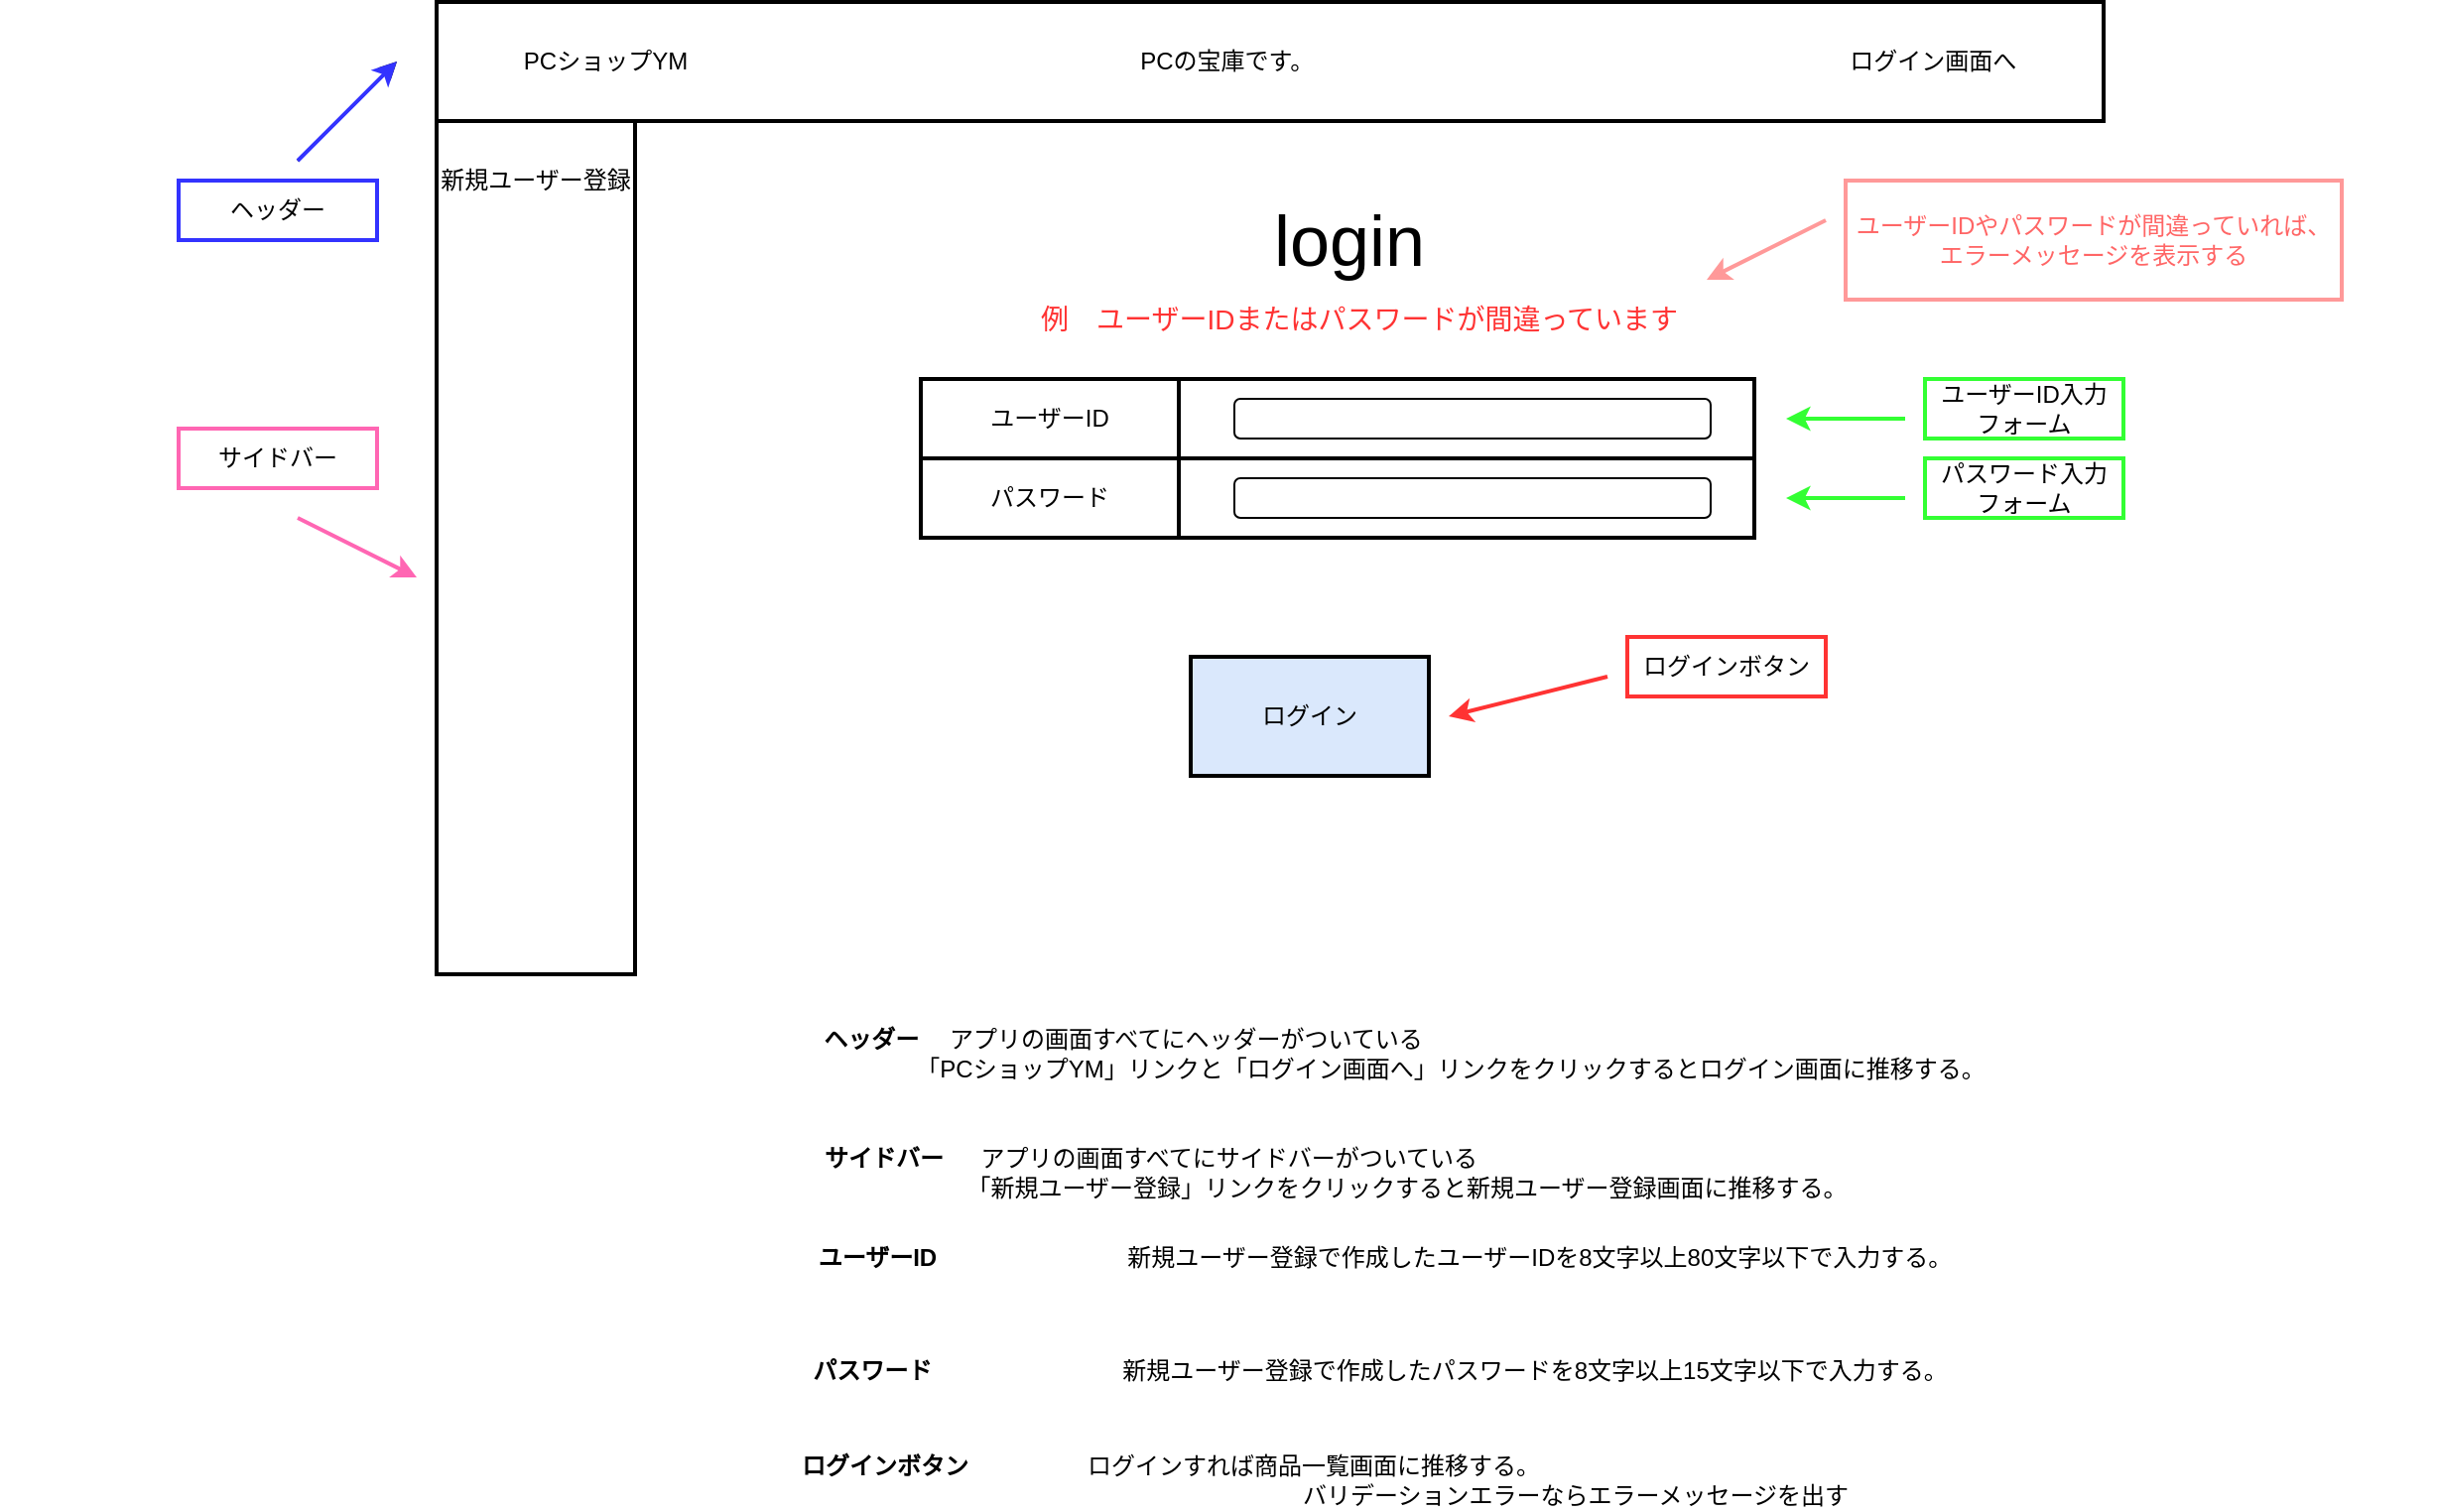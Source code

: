 <mxfile version="14.9.3" type="github" pages="27">
  <diagram id="3dSM1hKOwx3oM_8oYQWr" name="ログイン画面">
    <mxGraphModel dx="1438" dy="579" grid="1" gridSize="10" guides="1" tooltips="1" connect="1" arrows="1" fold="1" page="0" pageScale="1" pageWidth="827" pageHeight="1169" math="0" shadow="0">
      <root>
        <mxCell id="0" />
        <mxCell id="1" parent="0" />
        <mxCell id="bncsp47O1HJchv8pI5v9-14" value="ログイン" style="rounded=0;whiteSpace=wrap;html=1;fillColor=#dae8fc;strokeWidth=2;" parent="1" vertex="1">
          <mxGeometry x="340" y="340" width="120" height="60" as="geometry" />
        </mxCell>
        <mxCell id="4y7eZ_KK2v9TlSjxBb4h-1" value="&lt;font style=&quot;font-size: 36px&quot;&gt;login&lt;/font&gt;" style="text;html=1;strokeColor=none;fillColor=none;align=center;verticalAlign=middle;whiteSpace=wrap;rounded=0;" parent="1" vertex="1">
          <mxGeometry x="400" y="120" width="40" height="20" as="geometry" />
        </mxCell>
        <mxCell id="oIvi6gYjXW_WpsheUr-m-1" value="PCショップYM　　　　　　　　　　　　　　　　　　　PCの宝庫です。　　　　　　　　　　　　　　　　　　　　　　　ログイン画面へ" style="rounded=0;whiteSpace=wrap;html=1;strokeWidth=2;" parent="1" vertex="1">
          <mxGeometry x="-40" y="10" width="840" height="60" as="geometry" />
        </mxCell>
        <mxCell id="Fzs743TWdRqf21eqi-nP-1" value="" style="shape=table;startSize=0;container=1;collapsible=0;childLayout=tableLayout;" parent="1" vertex="1">
          <mxGeometry x="204" y="200" width="420" height="80" as="geometry" />
        </mxCell>
        <mxCell id="Fzs743TWdRqf21eqi-nP-2" value="" style="shape=partialRectangle;collapsible=0;dropTarget=0;pointerEvents=0;fillColor=none;top=0;left=0;bottom=0;right=0;points=[[0,0.5],[1,0.5]];portConstraint=eastwest;" parent="Fzs743TWdRqf21eqi-nP-1" vertex="1">
          <mxGeometry width="420" height="40" as="geometry" />
        </mxCell>
        <mxCell id="Fzs743TWdRqf21eqi-nP-3" value="ユーザーID" style="shape=partialRectangle;html=1;whiteSpace=wrap;connectable=0;overflow=hidden;fillColor=none;top=0;left=0;bottom=0;right=0;" parent="Fzs743TWdRqf21eqi-nP-2" vertex="1">
          <mxGeometry width="130" height="40" as="geometry" />
        </mxCell>
        <mxCell id="Fzs743TWdRqf21eqi-nP-4" value="" style="shape=partialRectangle;html=1;whiteSpace=wrap;connectable=0;overflow=hidden;fillColor=none;top=0;left=0;bottom=0;right=0;" parent="Fzs743TWdRqf21eqi-nP-2" vertex="1">
          <mxGeometry x="130" width="290" height="40" as="geometry" />
        </mxCell>
        <mxCell id="Fzs743TWdRqf21eqi-nP-5" value="" style="shape=partialRectangle;collapsible=0;dropTarget=0;pointerEvents=0;fillColor=none;top=0;left=0;bottom=0;right=0;points=[[0,0.5],[1,0.5]];portConstraint=eastwest;" parent="Fzs743TWdRqf21eqi-nP-1" vertex="1">
          <mxGeometry y="40" width="420" height="40" as="geometry" />
        </mxCell>
        <mxCell id="Fzs743TWdRqf21eqi-nP-6" value="パスワード" style="shape=partialRectangle;html=1;whiteSpace=wrap;connectable=0;overflow=hidden;fillColor=none;top=0;left=0;bottom=0;right=0;" parent="Fzs743TWdRqf21eqi-nP-5" vertex="1">
          <mxGeometry width="130" height="40" as="geometry" />
        </mxCell>
        <mxCell id="Fzs743TWdRqf21eqi-nP-7" value="" style="shape=partialRectangle;html=1;whiteSpace=wrap;connectable=0;overflow=hidden;fillColor=none;top=0;left=0;bottom=0;right=0;" parent="Fzs743TWdRqf21eqi-nP-5" vertex="1">
          <mxGeometry x="130" width="290" height="40" as="geometry" />
        </mxCell>
        <mxCell id="Fzs743TWdRqf21eqi-nP-8" value="" style="rounded=1;whiteSpace=wrap;html=1;strokeWidth=1;" parent="1" vertex="1">
          <mxGeometry x="370" y="210" width="230" height="20" as="geometry" />
        </mxCell>
        <mxCell id="Fzs743TWdRqf21eqi-nP-9" value="" style="rounded=1;whiteSpace=wrap;html=1;strokeWidth=1;" parent="1" vertex="1">
          <mxGeometry x="370" y="250" width="230" height="20" as="geometry" />
        </mxCell>
        <mxCell id="eSkkDwupQhdsQIechKpc-5" value="" style="endArrow=classic;html=1;" parent="1" edge="1">
          <mxGeometry width="50" height="50" relative="1" as="geometry">
            <mxPoint x="-110" y="90" as="sourcePoint" />
            <mxPoint x="-60" y="40" as="targetPoint" />
          </mxGeometry>
        </mxCell>
        <mxCell id="eSkkDwupQhdsQIechKpc-6" value="ヘッダー" style="rounded=0;whiteSpace=wrap;html=1;strokeWidth=2;strokeColor=#3333FF;" parent="1" vertex="1">
          <mxGeometry x="-170" y="100" width="100" height="30" as="geometry" />
        </mxCell>
        <mxCell id="eSkkDwupQhdsQIechKpc-9" value="サイドバー" style="rounded=0;whiteSpace=wrap;html=1;strokeWidth=2;strokeColor=#FF66B3;" parent="1" vertex="1">
          <mxGeometry x="-170" y="225" width="100" height="30" as="geometry" />
        </mxCell>
        <mxCell id="eSkkDwupQhdsQIechKpc-11" value="" style="endArrow=classic;html=1;strokeColor=#3333FF;strokeWidth=2;" parent="1" edge="1">
          <mxGeometry width="50" height="50" relative="1" as="geometry">
            <mxPoint x="-110" y="90" as="sourcePoint" />
            <mxPoint x="-60" y="40" as="targetPoint" />
            <Array as="points">
              <mxPoint x="-90" y="70" />
            </Array>
          </mxGeometry>
        </mxCell>
        <mxCell id="eSkkDwupQhdsQIechKpc-13" value="" style="endArrow=classic;html=1;strokeColor=#FF66B3;strokeWidth=2;" parent="1" edge="1">
          <mxGeometry width="50" height="50" relative="1" as="geometry">
            <mxPoint x="-110" y="270" as="sourcePoint" />
            <mxPoint x="-50" y="300" as="targetPoint" />
          </mxGeometry>
        </mxCell>
        <mxCell id="eSkkDwupQhdsQIechKpc-15" value="ユーザーID入力&lt;br&gt;フォーム" style="rounded=0;whiteSpace=wrap;html=1;strokeWidth=2;strokeColor=#33FF33;" parent="1" vertex="1">
          <mxGeometry x="710" y="200" width="100" height="30" as="geometry" />
        </mxCell>
        <mxCell id="eSkkDwupQhdsQIechKpc-18" value="&lt;b&gt;ユーザーID&lt;/b&gt;　　　　　　　　&lt;span style=&quot;white-space: pre&quot;&gt;新規ユーザー登録&lt;/span&gt;で作成したユーザーIDを8文字以上80文字以下で入力する。&lt;br&gt;　　　　" style="text;html=1;strokeColor=none;fillColor=none;align=center;verticalAlign=middle;whiteSpace=wrap;rounded=0;" parent="1" vertex="1">
          <mxGeometry x="-91" y="630" width="1058" height="40" as="geometry" />
        </mxCell>
        <mxCell id="eSkkDwupQhdsQIechKpc-20" value="ログインボタン" style="rounded=0;whiteSpace=wrap;html=1;strokeWidth=2;strokeColor=#FF3333;" parent="1" vertex="1">
          <mxGeometry x="560" y="330" width="100" height="30" as="geometry" />
        </mxCell>
        <mxCell id="eSkkDwupQhdsQIechKpc-21" value="" style="endArrow=classic;html=1;strokeWidth=2;strokeColor=#FF3333;" parent="1" edge="1">
          <mxGeometry width="50" height="50" relative="1" as="geometry">
            <mxPoint x="550" y="350" as="sourcePoint" />
            <mxPoint x="470" y="370" as="targetPoint" />
            <Array as="points">
              <mxPoint x="470" y="370" />
            </Array>
          </mxGeometry>
        </mxCell>
        <mxCell id="eSkkDwupQhdsQIechKpc-22" value="&lt;b&gt;ログインボタン&lt;/b&gt;　　　　　ログインすれば商品一覧画面に推移する。&lt;br&gt;　　　　　　　　　　　　　　　　　　　　　　　　　　　　　　　　　　バリデーションエラーならエラーメッセージを出す" style="text;html=1;strokeColor=none;fillColor=none;align=center;verticalAlign=middle;whiteSpace=wrap;rounded=0;" parent="1" vertex="1">
          <mxGeometry x="-160" y="740" width="980" height="30" as="geometry" />
        </mxCell>
        <mxCell id="zF0CrVGW_TOVX7tvU9kC-1" value="&lt;b&gt;　ヘッダー&lt;/b&gt;　&lt;span style=&quot;white-space: pre&quot;&gt; アプリの画面すべてにヘッダーがついている&lt;br&gt;&lt;/span&gt;　　　　　　　　　　　　　　　　　　　　　　　　　　　　　「PCショップYM」リンクと「ログイン画面へ」リンクをクリックするとログイン画面に推移する。" style="text;html=1;strokeColor=none;fillColor=none;align=center;verticalAlign=middle;whiteSpace=wrap;rounded=0;" parent="1" vertex="1">
          <mxGeometry x="-260" y="520" width="1120" height="40" as="geometry" />
        </mxCell>
        <mxCell id="zF0CrVGW_TOVX7tvU9kC-2" value="&lt;b&gt;サイドバー&lt;/b&gt;　&lt;span style=&quot;white-space: pre&quot;&gt; &lt;span style=&quot;white-space: pre&quot;&gt; アプリの画面すべてにサイドバーがついている&lt;br&gt;&lt;/span&gt;　　　　　　　　　　　　　　　　　　　　　　「新規ユーザー登録&lt;/span&gt;」リンクをクリックすると新規ユーザー登録画面に推移する。" style="text;html=1;strokeColor=none;fillColor=none;align=center;verticalAlign=middle;whiteSpace=wrap;rounded=0;" parent="1" vertex="1">
          <mxGeometry x="-100" y="580" width="840" height="40" as="geometry" />
        </mxCell>
        <mxCell id="Jo7CDaI7B2h4xt6UbUf_-1" value="" style="shape=table;startSize=0;container=1;collapsible=0;childLayout=tableLayout;strokeWidth=2;" parent="1" vertex="1">
          <mxGeometry x="204" y="200" width="420" height="80" as="geometry" />
        </mxCell>
        <mxCell id="Jo7CDaI7B2h4xt6UbUf_-2" value="" style="shape=partialRectangle;collapsible=0;dropTarget=0;pointerEvents=0;fillColor=none;top=0;left=0;bottom=0;right=0;points=[[0,0.5],[1,0.5]];portConstraint=eastwest;" parent="Jo7CDaI7B2h4xt6UbUf_-1" vertex="1">
          <mxGeometry width="420" height="40" as="geometry" />
        </mxCell>
        <mxCell id="Jo7CDaI7B2h4xt6UbUf_-3" value="ユーザーID" style="shape=partialRectangle;html=1;whiteSpace=wrap;connectable=0;overflow=hidden;fillColor=none;top=0;left=0;bottom=0;right=0;" parent="Jo7CDaI7B2h4xt6UbUf_-2" vertex="1">
          <mxGeometry width="130" height="40" as="geometry" />
        </mxCell>
        <mxCell id="Jo7CDaI7B2h4xt6UbUf_-4" value="" style="shape=partialRectangle;html=1;whiteSpace=wrap;connectable=0;overflow=hidden;fillColor=none;top=0;left=0;bottom=0;right=0;" parent="Jo7CDaI7B2h4xt6UbUf_-2" vertex="1">
          <mxGeometry x="130" width="290" height="40" as="geometry" />
        </mxCell>
        <mxCell id="Jo7CDaI7B2h4xt6UbUf_-5" value="" style="shape=partialRectangle;collapsible=0;dropTarget=0;pointerEvents=0;fillColor=none;top=0;left=0;bottom=0;right=0;points=[[0,0.5],[1,0.5]];portConstraint=eastwest;" parent="Jo7CDaI7B2h4xt6UbUf_-1" vertex="1">
          <mxGeometry y="40" width="420" height="40" as="geometry" />
        </mxCell>
        <mxCell id="Jo7CDaI7B2h4xt6UbUf_-6" value="パスワード" style="shape=partialRectangle;html=1;whiteSpace=wrap;connectable=0;overflow=hidden;fillColor=none;top=0;left=0;bottom=0;right=0;" parent="Jo7CDaI7B2h4xt6UbUf_-5" vertex="1">
          <mxGeometry width="130" height="40" as="geometry" />
        </mxCell>
        <mxCell id="Jo7CDaI7B2h4xt6UbUf_-7" value="" style="shape=partialRectangle;html=1;whiteSpace=wrap;connectable=0;overflow=hidden;fillColor=none;top=0;left=0;bottom=0;right=0;" parent="Jo7CDaI7B2h4xt6UbUf_-5" vertex="1">
          <mxGeometry x="130" width="290" height="40" as="geometry" />
        </mxCell>
        <mxCell id="Jo7CDaI7B2h4xt6UbUf_-8" value="" style="endArrow=classic;html=1;strokeWidth=2;strokeColor=#33FF33;" parent="1" edge="1">
          <mxGeometry width="50" height="50" relative="1" as="geometry">
            <mxPoint x="700" y="220" as="sourcePoint" />
            <mxPoint x="640" y="220" as="targetPoint" />
            <Array as="points" />
          </mxGeometry>
        </mxCell>
        <mxCell id="Jo7CDaI7B2h4xt6UbUf_-9" value="&lt;font style=&quot;font-size: 14px&quot;&gt;例　ユーザーIDまたはパスワードが間違っています&lt;/font&gt;" style="text;html=1;strokeColor=none;fillColor=none;align=center;verticalAlign=middle;whiteSpace=wrap;rounded=0;fontColor=#FF3333;" parent="1" vertex="1">
          <mxGeometry x="260" y="160" width="330" height="20" as="geometry" />
        </mxCell>
        <mxCell id="Jo7CDaI7B2h4xt6UbUf_-11" value="" style="endArrow=classic;html=1;strokeWidth=2;fontColor=#FF6666;strokeColor=#FF9999;" parent="1" edge="1">
          <mxGeometry width="50" height="50" relative="1" as="geometry">
            <mxPoint x="660" y="120" as="sourcePoint" />
            <mxPoint x="600" y="150" as="targetPoint" />
          </mxGeometry>
        </mxCell>
        <mxCell id="kLCAnbjt9Y8sXs_WD2dV-1" value="&lt;span style=&quot;color: rgb(255 , 102 , 102)&quot;&gt;ユーザーIDやパスワードが間違っていれば、エラーメッセージを表示する&lt;/span&gt;" style="rounded=0;whiteSpace=wrap;html=1;strokeWidth=2;fillColor=none;gradientColor=none;strokeColor=#FF9999;" parent="1" vertex="1">
          <mxGeometry x="670" y="100" width="250" height="60" as="geometry" />
        </mxCell>
        <mxCell id="K4ZF2bze5S8InXpFApi2-1" value="" style="rounded=0;whiteSpace=wrap;html=1;direction=south;align=center;strokeWidth=2;" parent="1" vertex="1">
          <mxGeometry x="-40" y="70" width="100" height="430" as="geometry" />
        </mxCell>
        <mxCell id="K4ZF2bze5S8InXpFApi2-2" value="新規ユーザー登録" style="text;html=1;strokeColor=none;fillColor=none;align=center;verticalAlign=middle;whiteSpace=wrap;rounded=0;" parent="1" vertex="1">
          <mxGeometry x="-40" y="90" width="100" height="20" as="geometry" />
        </mxCell>
        <mxCell id="ATvtVX9z4BPf8MiGo0w7-1" value="" style="rounded=1;whiteSpace=wrap;html=1;strokeWidth=1;" parent="1" vertex="1">
          <mxGeometry x="362" y="210" width="240" height="20" as="geometry" />
        </mxCell>
        <mxCell id="ATvtVX9z4BPf8MiGo0w7-2" value="" style="rounded=1;whiteSpace=wrap;html=1;strokeWidth=1;" parent="1" vertex="1">
          <mxGeometry x="362" y="250" width="240" height="20" as="geometry" />
        </mxCell>
        <mxCell id="ATvtVX9z4BPf8MiGo0w7-3" value="" style="endArrow=classic;html=1;strokeWidth=2;strokeColor=#33FF33;" parent="1" edge="1">
          <mxGeometry width="50" height="50" relative="1" as="geometry">
            <mxPoint x="700" y="260" as="sourcePoint" />
            <mxPoint x="640" y="260" as="targetPoint" />
            <Array as="points" />
          </mxGeometry>
        </mxCell>
        <mxCell id="ATvtVX9z4BPf8MiGo0w7-4" value="パスワード入力&lt;br&gt;フォーム" style="rounded=0;whiteSpace=wrap;html=1;strokeWidth=2;strokeColor=#33FF33;" parent="1" vertex="1">
          <mxGeometry x="710" y="240" width="100" height="30" as="geometry" />
        </mxCell>
        <mxCell id="ATvtVX9z4BPf8MiGo0w7-5" value="&lt;b&gt;パスワード&lt;/b&gt;　　　　　　　　&lt;span&gt;新規ユーザー登録&lt;/span&gt;で作成したパスワードを8文字以上15文字以下で入力する。" style="text;html=1;strokeColor=none;fillColor=none;align=center;verticalAlign=middle;whiteSpace=wrap;rounded=0;" parent="1" vertex="1">
          <mxGeometry x="-70" y="680" width="1011" height="40" as="geometry" />
        </mxCell>
      </root>
    </mxGraphModel>
  </diagram>
  <diagram id="D4Jqtlhcq23bAkMAanE2" name="新規ユーザー登録">
    <mxGraphModel dx="1865" dy="1748" grid="1" gridSize="10" guides="1" tooltips="1" connect="1" arrows="1" fold="1" page="1" pageScale="1" pageWidth="827" pageHeight="1169" math="0" shadow="0">
      <root>
        <mxCell id="04y9C_qfE-yw2NYUlJ8l-0" />
        <mxCell id="04y9C_qfE-yw2NYUlJ8l-1" parent="04y9C_qfE-yw2NYUlJ8l-0" />
        <mxCell id="2bbeJdrEaxrsSUhct0jq-0" value="PCショップYM　　　　　　　　　　　　　　　　　　　PCの宝庫です。　　　　　　　　　　　　　　　　　　　　　　　ログイン画面へ" style="rounded=0;whiteSpace=wrap;html=1;strokeWidth=2;" parent="04y9C_qfE-yw2NYUlJ8l-1" vertex="1">
          <mxGeometry x="-10" width="840" height="60" as="geometry" />
        </mxCell>
        <mxCell id="2bbeJdrEaxrsSUhct0jq-1" value="" style="rounded=0;whiteSpace=wrap;html=1;direction=south;align=center;strokeWidth=2;" parent="04y9C_qfE-yw2NYUlJ8l-1" vertex="1">
          <mxGeometry x="-10" y="60" width="100" height="430" as="geometry" />
        </mxCell>
        <mxCell id="2bbeJdrEaxrsSUhct0jq-6" value="&lt;font style=&quot;font-size: 18px&quot;&gt;新規ユーザー登録&lt;/font&gt;" style="text;html=1;fillColor=none;align=center;verticalAlign=middle;whiteSpace=wrap;rounded=0;" parent="04y9C_qfE-yw2NYUlJ8l-1" vertex="1">
          <mxGeometry x="70" y="90" width="360" height="20" as="geometry" />
        </mxCell>
        <mxCell id="2bbeJdrEaxrsSUhct0jq-7" value="" style="shape=table;startSize=0;container=1;collapsible=0;childLayout=tableLayout;strokeWidth=2;" parent="04y9C_qfE-yw2NYUlJ8l-1" vertex="1">
          <mxGeometry x="150" y="170" width="650" height="220" as="geometry" />
        </mxCell>
        <mxCell id="2bbeJdrEaxrsSUhct0jq-8" value="" style="shape=partialRectangle;collapsible=0;dropTarget=0;pointerEvents=0;fillColor=none;top=0;left=0;bottom=0;right=0;points=[[0,0.5],[1,0.5]];portConstraint=eastwest;" parent="2bbeJdrEaxrsSUhct0jq-7" vertex="1">
          <mxGeometry width="650" height="44" as="geometry" />
        </mxCell>
        <mxCell id="2bbeJdrEaxrsSUhct0jq-9" value="ユーザーID" style="shape=partialRectangle;html=1;whiteSpace=wrap;connectable=0;overflow=hidden;fillColor=none;top=0;left=0;bottom=0;right=0;" parent="2bbeJdrEaxrsSUhct0jq-8" vertex="1">
          <mxGeometry width="184" height="44" as="geometry" />
        </mxCell>
        <mxCell id="2bbeJdrEaxrsSUhct0jq-10" value="" style="shape=partialRectangle;html=1;whiteSpace=wrap;connectable=0;overflow=hidden;fillColor=none;top=0;left=0;bottom=0;right=0;" parent="2bbeJdrEaxrsSUhct0jq-8" vertex="1">
          <mxGeometry x="184" width="466" height="44" as="geometry" />
        </mxCell>
        <mxCell id="2bbeJdrEaxrsSUhct0jq-11" value="" style="shape=partialRectangle;collapsible=0;dropTarget=0;pointerEvents=0;fillColor=none;top=0;left=0;bottom=0;right=0;points=[[0,0.5],[1,0.5]];portConstraint=eastwest;" parent="2bbeJdrEaxrsSUhct0jq-7" vertex="1">
          <mxGeometry y="44" width="650" height="44" as="geometry" />
        </mxCell>
        <mxCell id="2bbeJdrEaxrsSUhct0jq-12" value="パスワード" style="shape=partialRectangle;html=1;whiteSpace=wrap;connectable=0;overflow=hidden;fillColor=none;top=0;left=0;bottom=0;right=0;" parent="2bbeJdrEaxrsSUhct0jq-11" vertex="1">
          <mxGeometry width="184" height="44" as="geometry" />
        </mxCell>
        <mxCell id="2bbeJdrEaxrsSUhct0jq-13" value="" style="shape=partialRectangle;html=1;whiteSpace=wrap;connectable=0;overflow=hidden;fillColor=none;top=0;left=0;bottom=0;right=0;" parent="2bbeJdrEaxrsSUhct0jq-11" vertex="1">
          <mxGeometry x="184" width="466" height="44" as="geometry" />
        </mxCell>
        <mxCell id="2bbeJdrEaxrsSUhct0jq-14" value="" style="shape=partialRectangle;collapsible=0;dropTarget=0;pointerEvents=0;fillColor=none;top=0;left=0;bottom=0;right=0;points=[[0,0.5],[1,0.5]];portConstraint=eastwest;" parent="2bbeJdrEaxrsSUhct0jq-7" vertex="1">
          <mxGeometry y="88" width="650" height="44" as="geometry" />
        </mxCell>
        <mxCell id="2bbeJdrEaxrsSUhct0jq-15" value="ユーザー名" style="shape=partialRectangle;html=1;whiteSpace=wrap;connectable=0;overflow=hidden;fillColor=none;top=0;left=0;bottom=0;right=0;" parent="2bbeJdrEaxrsSUhct0jq-14" vertex="1">
          <mxGeometry width="184" height="44" as="geometry" />
        </mxCell>
        <mxCell id="2bbeJdrEaxrsSUhct0jq-16" value="" style="shape=partialRectangle;html=1;whiteSpace=wrap;connectable=0;overflow=hidden;fillColor=none;top=0;left=0;bottom=0;right=0;" parent="2bbeJdrEaxrsSUhct0jq-14" vertex="1">
          <mxGeometry x="184" width="466" height="44" as="geometry" />
        </mxCell>
        <mxCell id="2bbeJdrEaxrsSUhct0jq-17" value="" style="shape=partialRectangle;collapsible=0;dropTarget=0;pointerEvents=0;fillColor=none;top=0;left=0;bottom=0;right=0;points=[[0,0.5],[1,0.5]];portConstraint=eastwest;" parent="2bbeJdrEaxrsSUhct0jq-7" vertex="1">
          <mxGeometry y="132" width="650" height="44" as="geometry" />
        </mxCell>
        <mxCell id="2bbeJdrEaxrsSUhct0jq-18" value="生年月日" style="shape=partialRectangle;html=1;whiteSpace=wrap;connectable=0;overflow=hidden;fillColor=none;top=0;left=0;bottom=0;right=0;" parent="2bbeJdrEaxrsSUhct0jq-17" vertex="1">
          <mxGeometry width="184" height="44" as="geometry" />
        </mxCell>
        <mxCell id="2bbeJdrEaxrsSUhct0jq-19" value="" style="shape=partialRectangle;html=1;whiteSpace=wrap;connectable=0;overflow=hidden;fillColor=none;top=0;left=0;bottom=0;right=0;" parent="2bbeJdrEaxrsSUhct0jq-17" vertex="1">
          <mxGeometry x="184" width="466" height="44" as="geometry" />
        </mxCell>
        <mxCell id="2bbeJdrEaxrsSUhct0jq-20" value="" style="shape=partialRectangle;collapsible=0;dropTarget=0;pointerEvents=0;fillColor=none;top=0;left=0;bottom=0;right=0;points=[[0,0.5],[1,0.5]];portConstraint=eastwest;" parent="2bbeJdrEaxrsSUhct0jq-7" vertex="1">
          <mxGeometry y="176" width="650" height="44" as="geometry" />
        </mxCell>
        <mxCell id="2bbeJdrEaxrsSUhct0jq-21" value="商品を受け取る住所" style="shape=partialRectangle;html=1;whiteSpace=wrap;connectable=0;overflow=hidden;fillColor=none;top=0;left=0;bottom=0;right=0;" parent="2bbeJdrEaxrsSUhct0jq-20" vertex="1">
          <mxGeometry width="184" height="44" as="geometry" />
        </mxCell>
        <mxCell id="2bbeJdrEaxrsSUhct0jq-22" value="" style="shape=partialRectangle;html=1;whiteSpace=wrap;connectable=0;overflow=hidden;fillColor=none;top=0;left=0;bottom=0;right=0;" parent="2bbeJdrEaxrsSUhct0jq-20" vertex="1">
          <mxGeometry x="184" width="466" height="44" as="geometry" />
        </mxCell>
        <mxCell id="2bbeJdrEaxrsSUhct0jq-23" value="&lt;font color=&quot;#a6a6a6&quot;&gt;メールアドレスがユーザーIDになります。&lt;/font&gt;" style="rounded=1;whiteSpace=wrap;html=1;strokeWidth=1;strokeColor=#8A8A8A;" parent="04y9C_qfE-yw2NYUlJ8l-1" vertex="1">
          <mxGeometry x="380" y="180" width="350" height="20" as="geometry" />
        </mxCell>
        <mxCell id="2bbeJdrEaxrsSUhct0jq-24" value="" style="rounded=1;whiteSpace=wrap;html=1;strokeWidth=1;" parent="04y9C_qfE-yw2NYUlJ8l-1" vertex="1">
          <mxGeometry x="380" y="220" width="350" height="20" as="geometry" />
        </mxCell>
        <mxCell id="2bbeJdrEaxrsSUhct0jq-25" value="" style="rounded=1;whiteSpace=wrap;html=1;strokeWidth=1;" parent="04y9C_qfE-yw2NYUlJ8l-1" vertex="1">
          <mxGeometry x="380" y="263" width="350" height="20" as="geometry" />
        </mxCell>
        <mxCell id="2bbeJdrEaxrsSUhct0jq-26" value="" style="rounded=1;whiteSpace=wrap;html=1;strokeWidth=1;" parent="04y9C_qfE-yw2NYUlJ8l-1" vertex="1">
          <mxGeometry x="380" y="352" width="350" height="20" as="geometry" />
        </mxCell>
        <mxCell id="S_9G1yTy2Jr-BRMp5eaO-0" style="edgeStyle=orthogonalEdgeStyle;shape=flexArrow;rounded=0;orthogonalLoop=1;jettySize=auto;html=1;exitX=0.5;exitY=1;exitDx=0;exitDy=0;" parent="04y9C_qfE-yw2NYUlJ8l-1" source="2bbeJdrEaxrsSUhct0jq-6" target="2bbeJdrEaxrsSUhct0jq-6" edge="1">
          <mxGeometry relative="1" as="geometry" />
        </mxCell>
        <mxCell id="S_9G1yTy2Jr-BRMp5eaO-1" value="新規ユーザー登録" style="rounded=0;whiteSpace=wrap;html=1;strokeWidth=2;fillColor=#dae8fc;" parent="04y9C_qfE-yw2NYUlJ8l-1" vertex="1">
          <mxGeometry x="370" y="410" width="120" height="60" as="geometry" />
        </mxCell>
        <mxCell id="S_9G1yTy2Jr-BRMp5eaO-2" value="サイドバー" style="rounded=0;whiteSpace=wrap;html=1;strokeWidth=2;strokeColor=#FF99CC;" parent="04y9C_qfE-yw2NYUlJ8l-1" vertex="1">
          <mxGeometry x="-160" y="210" width="90" height="30" as="geometry" />
        </mxCell>
        <mxCell id="S_9G1yTy2Jr-BRMp5eaO-4" value="" style="endArrow=classic;html=1;strokeColor=#FF99CC;strokeWidth=2;" parent="04y9C_qfE-yw2NYUlJ8l-1" edge="1">
          <mxGeometry width="50" height="50" relative="1" as="geometry">
            <mxPoint x="-70" y="250" as="sourcePoint" />
            <mxPoint x="-30" y="270" as="targetPoint" />
          </mxGeometry>
        </mxCell>
        <mxCell id="S_9G1yTy2Jr-BRMp5eaO-5" value="ヘッダー" style="rounded=0;whiteSpace=wrap;html=1;strokeWidth=2;strokeColor=#3333FF;" parent="04y9C_qfE-yw2NYUlJ8l-1" vertex="1">
          <mxGeometry x="-160" y="20" width="90" height="30" as="geometry" />
        </mxCell>
        <mxCell id="S_9G1yTy2Jr-BRMp5eaO-6" value="" style="endArrow=classic;html=1;strokeWidth=2;strokeColor=#3333FF;" parent="04y9C_qfE-yw2NYUlJ8l-1" edge="1">
          <mxGeometry width="50" height="50" relative="1" as="geometry">
            <mxPoint x="-60" y="40" as="sourcePoint" />
            <mxPoint x="-20" y="30" as="targetPoint" />
            <Array as="points" />
          </mxGeometry>
        </mxCell>
        <mxCell id="ML7QEB41TT0QWDavu6Fd-0" value="ユーザーID入力フォーム" style="rounded=0;whiteSpace=wrap;html=1;strokeWidth=2;strokeColor=#66FF66;" parent="04y9C_qfE-yw2NYUlJ8l-1" vertex="1">
          <mxGeometry x="880" y="175" width="90" height="30" as="geometry" />
        </mxCell>
        <mxCell id="ML7QEB41TT0QWDavu6Fd-2" value="" style="endArrow=classic;html=1;strokeWidth=2;strokeColor=#66FF66;" parent="04y9C_qfE-yw2NYUlJ8l-1" edge="1">
          <mxGeometry width="50" height="50" relative="1" as="geometry">
            <mxPoint x="860" y="190" as="sourcePoint" />
            <mxPoint x="820" y="190" as="targetPoint" />
            <Array as="points" />
          </mxGeometry>
        </mxCell>
        <mxCell id="ML7QEB41TT0QWDavu6Fd-3" style="edgeStyle=orthogonalEdgeStyle;shape=flexArrow;rounded=0;orthogonalLoop=1;jettySize=auto;html=1;exitX=0.5;exitY=1;exitDx=0;exitDy=0;" parent="04y9C_qfE-yw2NYUlJ8l-1" source="ML7QEB41TT0QWDavu6Fd-0" target="ML7QEB41TT0QWDavu6Fd-0" edge="1">
          <mxGeometry relative="1" as="geometry" />
        </mxCell>
        <mxCell id="ML7QEB41TT0QWDavu6Fd-4" value="新規ユーザー登録ボタン" style="rounded=0;whiteSpace=wrap;html=1;strokeWidth=2;strokeColor=#FF3333;" parent="04y9C_qfE-yw2NYUlJ8l-1" vertex="1">
          <mxGeometry x="580" y="420" width="140" height="30" as="geometry" />
        </mxCell>
        <mxCell id="ML7QEB41TT0QWDavu6Fd-5" value="" style="endArrow=classic;html=1;strokeColor=#FF3333;strokeWidth=2;" parent="04y9C_qfE-yw2NYUlJ8l-1" edge="1">
          <mxGeometry width="50" height="50" relative="1" as="geometry">
            <mxPoint x="570" y="440" as="sourcePoint" />
            <mxPoint x="500" y="440" as="targetPoint" />
          </mxGeometry>
        </mxCell>
        <mxCell id="ML7QEB41TT0QWDavu6Fd-6" value="&lt;b&gt;新規ユーザー登録ボタン&lt;/b&gt;　&lt;span&gt;&amp;nbsp;ユーザー登録し、&lt;/span&gt;&lt;span&gt;ログイン画面に推移する。&lt;br&gt;　　　　　　　　　　　　　　　　　　　　　　　　　バリデーションエラーなら&lt;/span&gt;エラーメッセージを出す。" style="text;html=1;strokeColor=none;fillColor=none;align=center;verticalAlign=middle;whiteSpace=wrap;rounded=0;" parent="04y9C_qfE-yw2NYUlJ8l-1" vertex="1">
          <mxGeometry x="-210" y="780" width="955" height="40" as="geometry" />
        </mxCell>
        <mxCell id="y5kbdZ-MbTkVpaf080k2-0" value="　　　　　　　　　　　　　　　　　　　　　　　　　　　������" style="rounded=1;whiteSpace=wrap;html=1;strokeWidth=1;" parent="04y9C_qfE-yw2NYUlJ8l-1" vertex="1">
          <mxGeometry x="380" y="307" width="350" height="20" as="geometry" />
        </mxCell>
        <mxCell id="5KIXyWXwHn_ekdwz_pyJ-2" value="" style="endArrow=classic;html=1;strokeColor=#FF3333;strokeWidth=2;" parent="04y9C_qfE-yw2NYUlJ8l-1" edge="1">
          <mxGeometry width="50" height="50" relative="1" as="geometry">
            <mxPoint x="960" y="550" as="sourcePoint" />
            <mxPoint x="890" y="540" as="targetPoint" />
          </mxGeometry>
        </mxCell>
        <mxCell id="V_YLpIsn0bSuptlXlPPS-0" value="&lt;font color=&quot;#ff6666&quot;&gt;空白又は決められた表記、DBの型指定文字数を超えていれば、&lt;br&gt;各フォームの下にエラーメッセージを表示する&lt;br&gt;&lt;/font&gt;" style="rounded=0;whiteSpace=wrap;html=1;fontColor=#FFE6CC;strokeColor=#FF9999;strokeWidth=2;" parent="04y9C_qfE-yw2NYUlJ8l-1" vertex="1">
          <mxGeometry x="1030" y="480" width="340" height="50" as="geometry" />
        </mxCell>
        <mxCell id="eUFliN0ZnhKVQOZXsq_H-0" value="&lt;font color=&quot;#ff0000&quot;&gt;メールアドレスを入力してください。&lt;/font&gt;" style="text;html=1;strokeColor=none;fillColor=none;align=center;verticalAlign=middle;whiteSpace=wrap;rounded=0;" parent="04y9C_qfE-yw2NYUlJ8l-1" vertex="1">
          <mxGeometry x="360" y="197" width="390" height="20" as="geometry" />
        </mxCell>
        <mxCell id="eUFliN0ZnhKVQOZXsq_H-1" value="&lt;font color=&quot;#ff0000&quot;&gt;パスワードを入力してください。&lt;/font&gt;" style="text;html=1;strokeColor=none;fillColor=none;align=center;verticalAlign=middle;whiteSpace=wrap;rounded=0;" parent="04y9C_qfE-yw2NYUlJ8l-1" vertex="1">
          <mxGeometry x="360" y="240" width="390" height="20" as="geometry" />
        </mxCell>
        <mxCell id="eUFliN0ZnhKVQOZXsq_H-2" value="&lt;font color=&quot;#ff0000&quot;&gt;ユーザー名を入力してください。&lt;/font&gt;" style="text;html=1;strokeColor=none;fillColor=none;align=center;verticalAlign=middle;whiteSpace=wrap;rounded=0;" parent="04y9C_qfE-yw2NYUlJ8l-1" vertex="1">
          <mxGeometry x="360" y="283" width="390" height="20" as="geometry" />
        </mxCell>
        <mxCell id="eUFliN0ZnhKVQOZXsq_H-3" value="&lt;font color=&quot;#ff0000&quot;&gt;生年月日を入力してください。&lt;/font&gt;" style="text;html=1;strokeColor=none;fillColor=none;align=center;verticalAlign=middle;whiteSpace=wrap;rounded=0;" parent="04y9C_qfE-yw2NYUlJ8l-1" vertex="1">
          <mxGeometry x="360" y="327" width="390" height="20" as="geometry" />
        </mxCell>
        <mxCell id="eUFliN0ZnhKVQOZXsq_H-4" value="&lt;font color=&quot;#ff0000&quot;&gt;住所を入力してください。&lt;/font&gt;" style="text;html=1;strokeColor=none;fillColor=none;align=center;verticalAlign=middle;whiteSpace=wrap;rounded=0;" parent="04y9C_qfE-yw2NYUlJ8l-1" vertex="1">
          <mxGeometry x="360" y="372" width="390" height="20" as="geometry" />
        </mxCell>
        <mxCell id="TLn6_o4Q6kCVHeogg0Ic-0" value="新規ユーザー登録" style="text;html=1;strokeColor=none;fillColor=none;align=center;verticalAlign=middle;whiteSpace=wrap;rounded=0;" parent="04y9C_qfE-yw2NYUlJ8l-1" vertex="1">
          <mxGeometry x="-10" y="80" width="100" height="20" as="geometry" />
        </mxCell>
        <mxCell id="_jQqvZXb923Unk0kb25w-0" value="パスワード入力フォーム" style="rounded=0;whiteSpace=wrap;html=1;strokeWidth=2;strokeColor=#66FF66;" parent="04y9C_qfE-yw2NYUlJ8l-1" vertex="1">
          <mxGeometry x="880" y="220" width="90" height="30" as="geometry" />
        </mxCell>
        <mxCell id="_jQqvZXb923Unk0kb25w-1" value="" style="endArrow=classic;html=1;strokeWidth=2;strokeColor=#66FF66;" parent="04y9C_qfE-yw2NYUlJ8l-1" edge="1">
          <mxGeometry width="50" height="50" relative="1" as="geometry">
            <mxPoint x="860" y="235" as="sourcePoint" />
            <mxPoint x="820" y="235" as="targetPoint" />
            <Array as="points" />
          </mxGeometry>
        </mxCell>
        <mxCell id="_jQqvZXb923Unk0kb25w-2" value="ユーザー名入力フォーム" style="rounded=0;whiteSpace=wrap;html=1;strokeWidth=2;strokeColor=#66FF66;" parent="04y9C_qfE-yw2NYUlJ8l-1" vertex="1">
          <mxGeometry x="880" y="263" width="90" height="30" as="geometry" />
        </mxCell>
        <mxCell id="_jQqvZXb923Unk0kb25w-3" value="" style="endArrow=classic;html=1;strokeWidth=2;strokeColor=#66FF66;" parent="04y9C_qfE-yw2NYUlJ8l-1" edge="1">
          <mxGeometry width="50" height="50" relative="1" as="geometry">
            <mxPoint x="860" y="278" as="sourcePoint" />
            <mxPoint x="820" y="278" as="targetPoint" />
            <Array as="points" />
          </mxGeometry>
        </mxCell>
        <mxCell id="_jQqvZXb923Unk0kb25w-4" value="生年月日入力&lt;br&gt;フォーム" style="rounded=0;whiteSpace=wrap;html=1;strokeWidth=2;strokeColor=#66FF66;" parent="04y9C_qfE-yw2NYUlJ8l-1" vertex="1">
          <mxGeometry x="880" y="307" width="90" height="30" as="geometry" />
        </mxCell>
        <mxCell id="_jQqvZXb923Unk0kb25w-5" value="" style="endArrow=classic;html=1;strokeWidth=2;strokeColor=#66FF66;" parent="04y9C_qfE-yw2NYUlJ8l-1" edge="1">
          <mxGeometry width="50" height="50" relative="1" as="geometry">
            <mxPoint x="860" y="322" as="sourcePoint" />
            <mxPoint x="820" y="322" as="targetPoint" />
            <Array as="points" />
          </mxGeometry>
        </mxCell>
        <mxCell id="_jQqvZXb923Unk0kb25w-6" value="住所入力フォーム" style="rounded=0;whiteSpace=wrap;html=1;strokeWidth=2;strokeColor=#66FF66;" parent="04y9C_qfE-yw2NYUlJ8l-1" vertex="1">
          <mxGeometry x="880" y="352" width="90" height="30" as="geometry" />
        </mxCell>
        <mxCell id="_jQqvZXb923Unk0kb25w-7" value="" style="endArrow=classic;html=1;strokeWidth=2;strokeColor=#66FF66;" parent="04y9C_qfE-yw2NYUlJ8l-1" edge="1">
          <mxGeometry width="50" height="50" relative="1" as="geometry">
            <mxPoint x="860" y="367" as="sourcePoint" />
            <mxPoint x="820" y="367" as="targetPoint" />
            <Array as="points" />
          </mxGeometry>
        </mxCell>
        <mxCell id="-Gt8wQ-ou7ST9ljXFY2q-0" value="&lt;b style=&quot;color: rgb(0 , 0 , 0) ; font-family: &amp;#34;helvetica&amp;#34; ; font-size: 12px ; font-style: normal ; letter-spacing: normal ; text-align: center ; text-indent: 0px ; text-transform: none ; word-spacing: 0px&quot;&gt;ユーザーID&lt;/b&gt;&lt;span style=&quot;color: rgb(0 , 0 , 0) ; font-family: &amp;#34;helvetica&amp;#34; ; font-size: 12px ; font-style: normal ; font-weight: 400 ; letter-spacing: normal ; text-align: center ; text-indent: 0px ; text-transform: none ; word-spacing: 0px ; display: inline ; float: none&quot;&gt;　　　　　　　　ユーザーID&lt;/span&gt;&lt;span style=&quot;text-align: center ; background-color: rgb(255 , 255 , 255)&quot;&gt;をEmail表記で80文字以下で入力する。&lt;/span&gt;" style="text;whiteSpace=wrap;html=1;" parent="04y9C_qfE-yw2NYUlJ8l-1" vertex="1">
          <mxGeometry x="110" y="515" width="740" height="70" as="geometry" />
        </mxCell>
        <mxCell id="-Gt8wQ-ou7ST9ljXFY2q-2" value="&lt;span style=&quot;color: rgb(0 , 0 , 0) ; font-family: &amp;#34;helvetica&amp;#34; ; font-size: 12px ; font-style: normal ; letter-spacing: normal ; text-align: center ; text-indent: 0px ; text-transform: none ; word-spacing: 0px ; display: inline ; float: none&quot;&gt;&lt;b&gt;パスワード&lt;/b&gt;&lt;/span&gt;&lt;span style=&quot;color: rgb(0 , 0 , 0) ; font-family: &amp;#34;helvetica&amp;#34; ; font-size: 12px ; font-style: normal ; font-weight: 400 ; letter-spacing: normal ; text-align: center ; text-indent: 0px ; text-transform: none ; word-spacing: 0px ; display: inline ; float: none&quot;&gt;　　　　　　　　パスワード&lt;/span&gt;&lt;span style=&quot;text-align: center ; background-color: rgb(255 , 255 , 255)&quot;&gt;を半角英数字8文字以上15文字以下で入力する。&lt;/span&gt;" style="text;whiteSpace=wrap;html=1;" parent="04y9C_qfE-yw2NYUlJ8l-1" vertex="1">
          <mxGeometry x="110" y="570" width="740" height="70" as="geometry" />
        </mxCell>
        <mxCell id="-Gt8wQ-ou7ST9ljXFY2q-3" value="&lt;span style=&quot;color: rgb(0 , 0 , 0) ; font-family: &amp;#34;helvetica&amp;#34; ; font-size: 12px ; font-style: normal ; letter-spacing: normal ; text-align: center ; text-indent: 0px ; text-transform: none ; word-spacing: 0px ; display: inline ; float: none&quot;&gt;&lt;b&gt;商品を受け取る住所&lt;/b&gt;&lt;/span&gt;&lt;span style=&quot;color: rgb(0 , 0 , 0) ; font-family: &amp;#34;helvetica&amp;#34; ; font-size: 12px ; font-style: normal ; font-weight: 400 ; letter-spacing: normal ; text-align: center ; text-indent: 0px ; text-transform: none ; word-spacing: 0px ; display: inline ; float: none&quot;&gt;　　　　商品を受け取る住所&lt;/span&gt;&lt;span style=&quot;text-align: center ; background-color: rgb(255 , 255 , 255)&quot;&gt;を100文字以下で入力する。&lt;/span&gt;&lt;br style=&quot;color: rgb(0 , 0 , 0) ; font-family: &amp;#34;helvetica&amp;#34; ; font-size: 12px ; font-style: normal ; font-weight: 400 ; letter-spacing: normal ; text-align: center ; text-indent: 0px ; text-transform: none ; word-spacing: 0px&quot;&gt;&lt;span style=&quot;color: rgb(0 , 0 , 0) ; font-family: &amp;#34;helvetica&amp;#34; ; font-size: 12px ; font-style: normal ; font-weight: 400 ; letter-spacing: normal ; text-align: center ; text-indent: 0px ; text-transform: none ; word-spacing: 0px ; display: inline ; float: none&quot;&gt;　　　　&lt;/span&gt;" style="text;whiteSpace=wrap;html=1;" parent="04y9C_qfE-yw2NYUlJ8l-1" vertex="1">
          <mxGeometry x="90" y="720" width="740" height="70" as="geometry" />
        </mxCell>
        <mxCell id="-Gt8wQ-ou7ST9ljXFY2q-4" value="&lt;span style=&quot;color: rgb(0 , 0 , 0) ; font-family: &amp;#34;helvetica&amp;#34; ; font-size: 12px ; font-style: normal ; letter-spacing: normal ; text-align: center ; text-indent: 0px ; text-transform: none ; word-spacing: 0px ; display: inline ; float: none&quot;&gt;&lt;b&gt;生年月日&lt;/b&gt;&lt;/span&gt;&lt;span style=&quot;color: rgb(0 , 0 , 0) ; font-family: &amp;#34;helvetica&amp;#34; ; font-size: 12px ; font-style: normal ; font-weight: 400 ; letter-spacing: normal ; text-align: center ; text-indent: 0px ; text-transform: none ; word-spacing: 0px ; display: inline ; float: none&quot;&gt;　　　　　　　　　生年月日&lt;/span&gt;&lt;span style=&quot;color: rgb(0 , 0 , 0) ; font-family: &amp;#34;helvetica&amp;#34; ; font-size: 12px ; font-style: normal ; font-weight: 400 ; letter-spacing: normal ; text-align: center ; text-indent: 0px ; text-transform: none ; word-spacing: 0px ; display: inline ; float: none&quot;&gt;を正しい日付で入力する。&lt;/span&gt;&lt;br style=&quot;color: rgb(0 , 0 , 0) ; font-family: &amp;#34;helvetica&amp;#34; ; font-size: 12px ; font-style: normal ; font-weight: 400 ; letter-spacing: normal ; text-align: center ; text-indent: 0px ; text-transform: none ; word-spacing: 0px&quot;&gt;&lt;span style=&quot;color: rgb(0 , 0 , 0) ; font-family: &amp;#34;helvetica&amp;#34; ; font-size: 12px ; font-style: normal ; font-weight: 400 ; letter-spacing: normal ; text-align: center ; text-indent: 0px ; text-transform: none ; word-spacing: 0px ; display: inline ; float: none&quot;&gt;　　　　&lt;/span&gt;" style="text;whiteSpace=wrap;html=1;" parent="04y9C_qfE-yw2NYUlJ8l-1" vertex="1">
          <mxGeometry x="105" y="670" width="740" height="70" as="geometry" />
        </mxCell>
        <mxCell id="-Gt8wQ-ou7ST9ljXFY2q-5" value="&lt;b style=&quot;color: rgb(0 , 0 , 0) ; font-family: &amp;#34;helvetica&amp;#34; ; font-size: 12px ; font-style: normal ; letter-spacing: normal ; text-align: center ; text-indent: 0px ; text-transform: none ; word-spacing: 0px&quot;&gt;ユーザー名&lt;/b&gt;&lt;span style=&quot;color: rgb(0 , 0 , 0) ; font-family: &amp;#34;helvetica&amp;#34; ; font-size: 12px ; font-style: normal ; font-weight: 400 ; letter-spacing: normal ; text-align: center ; text-indent: 0px ; text-transform: none ; word-spacing: 0px ; display: inline ; float: none&quot;&gt;　　　　　　　　ユーザー名&lt;/span&gt;&lt;span style=&quot;text-align: center ; background-color: rgb(255 , 255 , 255)&quot;&gt;を30文字以下で入力する。&lt;/span&gt;" style="text;whiteSpace=wrap;html=1;" parent="04y9C_qfE-yw2NYUlJ8l-1" vertex="1">
          <mxGeometry x="105" y="620" width="740" height="70" as="geometry" />
        </mxCell>
      </root>
    </mxGraphModel>
  </diagram>
  <diagram id="5CTPpFv_Z3beS6MB6_ip" name="商品一覧画面">
    <mxGraphModel dx="1865" dy="1748" grid="1" gridSize="10" guides="1" tooltips="1" connect="1" arrows="1" fold="1" page="1" pageScale="1" pageWidth="827" pageHeight="1169" math="0" shadow="0">
      <root>
        <mxCell id="k7DcC9-xTyRANAfgs7Ub-0" />
        <mxCell id="k7DcC9-xTyRANAfgs7Ub-1" parent="k7DcC9-xTyRANAfgs7Ub-0" />
        <mxCell id="a3hdPTPjD8WyBcQqE7ZC-33" value="画像" style="whiteSpace=wrap;html=1;aspect=fixed;" parent="k7DcC9-xTyRANAfgs7Ub-1" vertex="1">
          <mxGeometry x="150" y="300" width="90" height="90" as="geometry" />
        </mxCell>
        <mxCell id="a3hdPTPjD8WyBcQqE7ZC-38" value="" style="rounded=0;whiteSpace=wrap;html=1;direction=south;" parent="k7DcC9-xTyRANAfgs7Ub-1" vertex="1">
          <mxGeometry x="820" y="60" width="20" height="440" as="geometry" />
        </mxCell>
        <mxCell id="a3hdPTPjD8WyBcQqE7ZC-39" value="" style="rounded=0;whiteSpace=wrap;html=1;direction=south;fillColor=#f5f5f5;strokeColor=#666666;fontColor=#333333;" parent="k7DcC9-xTyRANAfgs7Ub-1" vertex="1">
          <mxGeometry x="825" y="100" width="10" height="120" as="geometry" />
        </mxCell>
        <mxCell id="HwcqLTz_WFO40xc-JC8n-0" value="PCショップYM　　　　　　　　　　　　　　　　　　　丸山佑馬さん、こんにちは　　　　　　　　　　　　　　　　　　　　　　　ログアウト" style="rounded=0;whiteSpace=wrap;html=1;strokeWidth=2;" parent="k7DcC9-xTyRANAfgs7Ub-1" vertex="1">
          <mxGeometry width="840" height="60" as="geometry" />
        </mxCell>
        <mxCell id="HwcqLTz_WFO40xc-JC8n-1" value="" style="rounded=0;whiteSpace=wrap;html=1;direction=south;align=center;strokeWidth=2;" parent="k7DcC9-xTyRANAfgs7Ub-1" vertex="1">
          <mxGeometry y="60" width="100" height="440" as="geometry" />
        </mxCell>
        <mxCell id="HwcqLTz_WFO40xc-JC8n-49" value="画像" style="whiteSpace=wrap;html=1;aspect=fixed;" parent="k7DcC9-xTyRANAfgs7Ub-1" vertex="1">
          <mxGeometry x="510" y="300" width="90" height="90" as="geometry" />
        </mxCell>
        <mxCell id="HwcqLTz_WFO40xc-JC8n-51" value="画像" style="whiteSpace=wrap;html=1;aspect=fixed;" parent="k7DcC9-xTyRANAfgs7Ub-1" vertex="1">
          <mxGeometry x="630" y="300" width="90" height="90" as="geometry" />
        </mxCell>
        <mxCell id="HwcqLTz_WFO40xc-JC8n-53" value="画像" style="whiteSpace=wrap;html=1;aspect=fixed;" parent="k7DcC9-xTyRANAfgs7Ub-1" vertex="1">
          <mxGeometry x="630" y="100" width="90" height="90" as="geometry" />
        </mxCell>
        <mxCell id="HwcqLTz_WFO40xc-JC8n-55" value="画像" style="whiteSpace=wrap;html=1;aspect=fixed;" parent="k7DcC9-xTyRANAfgs7Ub-1" vertex="1">
          <mxGeometry x="510" y="100" width="90" height="90" as="geometry" />
        </mxCell>
        <mxCell id="HwcqLTz_WFO40xc-JC8n-57" value="画像" style="whiteSpace=wrap;html=1;aspect=fixed;" parent="k7DcC9-xTyRANAfgs7Ub-1" vertex="1">
          <mxGeometry x="390" y="100" width="90" height="90" as="geometry" />
        </mxCell>
        <mxCell id="HwcqLTz_WFO40xc-JC8n-59" value="画像" style="whiteSpace=wrap;html=1;aspect=fixed;" parent="k7DcC9-xTyRANAfgs7Ub-1" vertex="1">
          <mxGeometry x="270" y="100" width="90" height="90" as="geometry" />
        </mxCell>
        <mxCell id="HwcqLTz_WFO40xc-JC8n-61" value="画像" style="whiteSpace=wrap;html=1;aspect=fixed;" parent="k7DcC9-xTyRANAfgs7Ub-1" vertex="1">
          <mxGeometry x="150" y="100" width="90" height="90" as="geometry" />
        </mxCell>
        <mxCell id="HwcqLTz_WFO40xc-JC8n-63" value="画像" style="whiteSpace=wrap;html=1;aspect=fixed;" parent="k7DcC9-xTyRANAfgs7Ub-1" vertex="1">
          <mxGeometry x="270" y="300" width="90" height="90" as="geometry" />
        </mxCell>
        <mxCell id="HwcqLTz_WFO40xc-JC8n-65" value="画像" style="whiteSpace=wrap;html=1;aspect=fixed;" parent="k7DcC9-xTyRANAfgs7Ub-1" vertex="1">
          <mxGeometry x="390" y="300" width="90" height="90" as="geometry" />
        </mxCell>
        <mxCell id="HwcqLTz_WFO40xc-JC8n-66" value="&lt;font style=&quot;font-size: 18px&quot;&gt;商品一覧画面&lt;/font&gt;" style="text;html=1;strokeColor=none;fillColor=none;align=center;verticalAlign=middle;whiteSpace=wrap;rounded=0;" parent="k7DcC9-xTyRANAfgs7Ub-1" vertex="1">
          <mxGeometry x="-20" y="70" width="510" height="20" as="geometry" />
        </mxCell>
        <mxCell id="W4iKlJk23UpZ-8h7lq-S-0" value="サイドバー" style="rounded=0;whiteSpace=wrap;html=1;strokeWidth=2;strokeColor=#FF66B3;" parent="k7DcC9-xTyRANAfgs7Ub-1" vertex="1">
          <mxGeometry x="-160" y="210" width="90" height="30" as="geometry" />
        </mxCell>
        <mxCell id="W4iKlJk23UpZ-8h7lq-S-1" value="" style="endArrow=classic;html=1;strokeWidth=2;strokeColor=#FF66B3;" parent="k7DcC9-xTyRANAfgs7Ub-1" edge="1">
          <mxGeometry width="50" height="50" relative="1" as="geometry">
            <mxPoint x="-70" y="250" as="sourcePoint" />
            <mxPoint x="-30" y="270" as="targetPoint" />
          </mxGeometry>
        </mxCell>
        <mxCell id="W4iKlJk23UpZ-8h7lq-S-2" value="ヘッダー" style="rounded=0;whiteSpace=wrap;html=1;strokeWidth=2;strokeColor=#3333FF;" parent="k7DcC9-xTyRANAfgs7Ub-1" vertex="1">
          <mxGeometry x="-160" y="20" width="90" height="30" as="geometry" />
        </mxCell>
        <mxCell id="W4iKlJk23UpZ-8h7lq-S-3" value="" style="endArrow=classic;html=1;strokeColor=#3333FF;strokeWidth=2;" parent="k7DcC9-xTyRANAfgs7Ub-1" edge="1">
          <mxGeometry width="50" height="50" relative="1" as="geometry">
            <mxPoint x="-60" y="40" as="sourcePoint" />
            <mxPoint x="-20" y="30" as="targetPoint" />
            <Array as="points" />
          </mxGeometry>
        </mxCell>
        <mxCell id="9ESFDEVBv100IZ-h6OBX-0" value="&lt;b&gt;商品&lt;/b&gt;&lt;span style=&quot;white-space: pre&quot;&gt; &lt;span style=&quot;white-space: pre&quot;&gt; 　　　　　　　商品データが入っているテーブルから全商品を表示する。&lt;br&gt;　　　　　　　　　　　　　　　　　　　　　　　　　「詳細画面へ行く」リンクをクリックするとクリックした商品の詳細画面が表示される&lt;br&gt;&lt;/span&gt;&lt;/span&gt;" style="text;html=1;strokeColor=none;fillColor=none;align=center;verticalAlign=middle;whiteSpace=wrap;rounded=0;" parent="k7DcC9-xTyRANAfgs7Ub-1" vertex="1">
          <mxGeometry x="-20" y="625" width="800" height="40" as="geometry" />
        </mxCell>
        <mxCell id="h1WSdMK-_9vmsngSMWmZ-0" value="商品" style="rounded=0;whiteSpace=wrap;html=1;strokeWidth=2;strokeColor=#99FF33;" parent="k7DcC9-xTyRANAfgs7Ub-1" vertex="1">
          <mxGeometry x="750" y="70" width="60" height="30" as="geometry" />
        </mxCell>
        <mxCell id="h1WSdMK-_9vmsngSMWmZ-4" value="スクロールバー" style="rounded=0;whiteSpace=wrap;html=1;strokeWidth=1;" parent="k7DcC9-xTyRANAfgs7Ub-1" vertex="1">
          <mxGeometry x="890" y="90" width="90" height="30" as="geometry" />
        </mxCell>
        <mxCell id="h1WSdMK-_9vmsngSMWmZ-6" value="" style="endArrow=classic;html=1;" parent="k7DcC9-xTyRANAfgs7Ub-1" edge="1">
          <mxGeometry width="50" height="50" relative="1" as="geometry">
            <mxPoint x="890" y="130" as="sourcePoint" />
            <mxPoint x="860" y="160" as="targetPoint" />
          </mxGeometry>
        </mxCell>
        <mxCell id="U09n4OyZJejqV9eToaXD-0" value="&lt;b&gt;　ヘッダー&lt;/b&gt;　&lt;span style=&quot;white-space: pre&quot;&gt; 全ての画面にヘッダーがついている&lt;br/&gt;&lt;/span&gt;　　　　　　　　　　　　　　　　　　　　「PCショップYM」リンクをクリックすると商品一覧画面に推移する。&lt;br&gt;　　　　　　　　　　　　　　　　　　「ログアウト」リンクをクリックするとログイン画面に推移する。&lt;br&gt;　　　　　　　　　　　　　真ん中にログインしたユーザーの名前が表示される。" style="text;html=1;strokeColor=none;fillColor=none;align=center;verticalAlign=middle;whiteSpace=wrap;rounded=0;" parent="k7DcC9-xTyRANAfgs7Ub-1" vertex="1">
          <mxGeometry x="-280" y="530" width="1120" height="40" as="geometry" />
        </mxCell>
        <mxCell id="U09n4OyZJejqV9eToaXD-1" value="&lt;b&gt;サイドバー&lt;/b&gt;　&lt;span style=&quot;white-space: pre&quot;&gt; &lt;span style=&quot;white-space: pre&quot;&gt; &lt;/span&gt;「商品一覧画面&lt;/span&gt;」リンクをクリックすると商品一覧画面に推移する。&lt;br&gt;　　　　　　　　　「カート一覧画面」リンクをクリックするとカート一覧画面に推移する。&lt;br&gt;　　　　　　　　　　　　　　　　　　　　" style="text;html=1;strokeColor=none;fillColor=none;align=center;verticalAlign=middle;whiteSpace=wrap;rounded=0;" parent="k7DcC9-xTyRANAfgs7Ub-1" vertex="1">
          <mxGeometry x="-352" y="585" width="1470" height="40" as="geometry" />
        </mxCell>
        <mxCell id="ISycGaOy9urT1P5Eg3Ta-2" value="&lt;span&gt;商品名&lt;/span&gt;&lt;br&gt;&lt;span&gt;会社名&lt;/span&gt;&lt;br&gt;&lt;span&gt;OS&lt;/span&gt;&lt;br&gt;&lt;span&gt;画面サイズ&lt;/span&gt;&lt;br&gt;&lt;span&gt;値段&lt;br&gt;&lt;/span&gt;在庫数&lt;br&gt;&lt;font color=&quot;#66b2ff&quot;&gt;詳細画面へ行く&lt;/font&gt;" style="rounded=0;whiteSpace=wrap;html=1;" parent="k7DcC9-xTyRANAfgs7Ub-1" vertex="1">
          <mxGeometry x="390" y="190" width="90" height="100" as="geometry" />
        </mxCell>
        <mxCell id="ISycGaOy9urT1P5Eg3Ta-3" value="&lt;span&gt;商品名&lt;/span&gt;&lt;br&gt;&lt;span&gt;会社名&lt;/span&gt;&lt;br&gt;&lt;span&gt;OS&lt;/span&gt;&lt;br&gt;&lt;span&gt;画面サイズ&lt;/span&gt;&lt;br&gt;&lt;span&gt;値段&lt;br&gt;&lt;/span&gt;在庫数&lt;br&gt;&lt;font color=&quot;#66b2ff&quot;&gt;詳細画面へ行く&lt;/font&gt;" style="rounded=0;whiteSpace=wrap;html=1;" parent="k7DcC9-xTyRANAfgs7Ub-1" vertex="1">
          <mxGeometry x="150" y="190" width="90" height="100" as="geometry" />
        </mxCell>
        <mxCell id="ISycGaOy9urT1P5Eg3Ta-4" value="&lt;span&gt;商品名&lt;/span&gt;&lt;br&gt;&lt;span&gt;会社名&lt;/span&gt;&lt;br&gt;&lt;span&gt;OS&lt;/span&gt;&lt;br&gt;&lt;span&gt;画面サイズ&lt;/span&gt;&lt;br&gt;&lt;span&gt;値段&lt;br&gt;&lt;/span&gt;在庫数&lt;br&gt;&lt;font color=&quot;#66b2ff&quot;&gt;詳細画面へ行く&lt;/font&gt;" style="rounded=0;whiteSpace=wrap;html=1;" parent="k7DcC9-xTyRANAfgs7Ub-1" vertex="1">
          <mxGeometry x="270" y="190" width="90" height="100" as="geometry" />
        </mxCell>
        <mxCell id="ISycGaOy9urT1P5Eg3Ta-5" value="&lt;span&gt;商品名&lt;/span&gt;&lt;br&gt;&lt;span&gt;会社名&lt;/span&gt;&lt;br&gt;&lt;span&gt;OS&lt;/span&gt;&lt;br&gt;&lt;span&gt;画面サイズ&lt;/span&gt;&lt;br&gt;&lt;span&gt;値段&lt;br&gt;&lt;/span&gt;在庫数&lt;br&gt;&lt;font color=&quot;#66b2ff&quot;&gt;詳細画面へ行く&lt;/font&gt;" style="rounded=0;whiteSpace=wrap;html=1;" parent="k7DcC9-xTyRANAfgs7Ub-1" vertex="1">
          <mxGeometry x="510" y="190" width="90" height="100" as="geometry" />
        </mxCell>
        <mxCell id="ISycGaOy9urT1P5Eg3Ta-6" value="&lt;span&gt;商品名&lt;/span&gt;&lt;br&gt;&lt;span&gt;会社名&lt;/span&gt;&lt;br&gt;&lt;span&gt;OS&lt;/span&gt;&lt;br&gt;&lt;span&gt;画面サイズ&lt;/span&gt;&lt;br&gt;&lt;span&gt;値段&lt;br&gt;&lt;/span&gt;在庫数&lt;br&gt;&lt;font color=&quot;#66b2ff&quot;&gt;詳細画面へ行く&lt;/font&gt;" style="rounded=0;whiteSpace=wrap;html=1;" parent="k7DcC9-xTyRANAfgs7Ub-1" vertex="1">
          <mxGeometry x="630" y="190" width="90" height="100" as="geometry" />
        </mxCell>
        <mxCell id="ISycGaOy9urT1P5Eg3Ta-7" value="&lt;span&gt;商品名&lt;/span&gt;&lt;br&gt;&lt;span&gt;会社名&lt;/span&gt;&lt;br&gt;&lt;span&gt;OS&lt;/span&gt;&lt;br&gt;&lt;span&gt;画面サイズ&lt;/span&gt;&lt;br&gt;&lt;span&gt;値段&lt;br&gt;&lt;/span&gt;在庫数&lt;br&gt;&lt;font color=&quot;#66b2ff&quot;&gt;詳細画面へ行く&lt;/font&gt;" style="rounded=0;whiteSpace=wrap;html=1;" parent="k7DcC9-xTyRANAfgs7Ub-1" vertex="1">
          <mxGeometry x="150" y="390" width="90" height="100" as="geometry" />
        </mxCell>
        <mxCell id="ISycGaOy9urT1P5Eg3Ta-8" value="&lt;span&gt;商品名&lt;/span&gt;&lt;br&gt;&lt;span&gt;会社名&lt;/span&gt;&lt;br&gt;&lt;span&gt;OS&lt;/span&gt;&lt;br&gt;&lt;span&gt;画面サイズ&lt;/span&gt;&lt;br&gt;&lt;span&gt;値段&lt;br&gt;&lt;/span&gt;在庫数&lt;br&gt;&lt;font color=&quot;#66b2ff&quot;&gt;詳細画面へ行く&lt;/font&gt;" style="rounded=0;whiteSpace=wrap;html=1;" parent="k7DcC9-xTyRANAfgs7Ub-1" vertex="1">
          <mxGeometry x="270" y="390" width="90" height="100" as="geometry" />
        </mxCell>
        <mxCell id="ISycGaOy9urT1P5Eg3Ta-9" value="&lt;span&gt;商品名&lt;/span&gt;&lt;br&gt;&lt;span&gt;会社名&lt;/span&gt;&lt;br&gt;&lt;span&gt;OS&lt;/span&gt;&lt;br&gt;&lt;span&gt;画面サイズ&lt;/span&gt;&lt;br&gt;&lt;span&gt;値段&lt;br&gt;&lt;/span&gt;在庫数&lt;br&gt;&lt;font color=&quot;#66b2ff&quot;&gt;詳細画面へ行く&lt;/font&gt;" style="rounded=0;whiteSpace=wrap;html=1;" parent="k7DcC9-xTyRANAfgs7Ub-1" vertex="1">
          <mxGeometry x="390" y="390" width="90" height="100" as="geometry" />
        </mxCell>
        <mxCell id="ISycGaOy9urT1P5Eg3Ta-10" value="&lt;span&gt;商品名&lt;/span&gt;&lt;br&gt;&lt;span&gt;会社名&lt;/span&gt;&lt;br&gt;&lt;span&gt;OS&lt;/span&gt;&lt;br&gt;&lt;span&gt;画面サイズ&lt;/span&gt;&lt;br&gt;&lt;span&gt;値段&lt;br&gt;&lt;/span&gt;在庫数&lt;br&gt;&lt;font color=&quot;#66b2ff&quot;&gt;詳細画面へ行く&lt;/font&gt;" style="rounded=0;whiteSpace=wrap;html=1;" parent="k7DcC9-xTyRANAfgs7Ub-1" vertex="1">
          <mxGeometry x="510" y="390" width="90" height="100" as="geometry" />
        </mxCell>
        <mxCell id="ISycGaOy9urT1P5Eg3Ta-11" value="&lt;span&gt;商品名&lt;/span&gt;&lt;br&gt;&lt;span&gt;会社名&lt;/span&gt;&lt;br&gt;&lt;span&gt;OS&lt;/span&gt;&lt;br&gt;&lt;span&gt;画面サイズ&lt;/span&gt;&lt;br&gt;&lt;span&gt;値段&lt;br&gt;&lt;/span&gt;在庫数&lt;br&gt;&lt;font color=&quot;#66b2ff&quot;&gt;詳細画面へ行く&lt;/font&gt;" style="rounded=0;whiteSpace=wrap;html=1;" parent="k7DcC9-xTyRANAfgs7Ub-1" vertex="1">
          <mxGeometry x="630" y="390" width="90" height="100" as="geometry" />
        </mxCell>
        <mxCell id="6foc6j2lmmyrZj1w_E7u-0" value="" style="endArrow=classic;html=1;fontColor=#FFFF00;strokeWidth=1;exitX=0;exitY=1;exitDx=0;exitDy=0;strokeColor=#00FF00;" parent="k7DcC9-xTyRANAfgs7Ub-1" source="h1WSdMK-_9vmsngSMWmZ-0" edge="1">
          <mxGeometry width="50" height="50" relative="1" as="geometry">
            <mxPoint x="740" y="160" as="sourcePoint" />
            <mxPoint x="730" y="130" as="targetPoint" />
          </mxGeometry>
        </mxCell>
        <mxCell id="l23xTZ-i8vvkSBj6K1xo-0" value="商品一覧" style="text;html=1;strokeColor=none;fillColor=none;align=center;verticalAlign=middle;whiteSpace=wrap;rounded=0;" parent="k7DcC9-xTyRANAfgs7Ub-1" vertex="1">
          <mxGeometry x="20" y="80" width="60" height="20" as="geometry" />
        </mxCell>
        <mxCell id="l23xTZ-i8vvkSBj6K1xo-1" value="カート一覧" style="text;html=1;strokeColor=none;fillColor=none;align=center;verticalAlign=middle;whiteSpace=wrap;rounded=0;" parent="k7DcC9-xTyRANAfgs7Ub-1" vertex="1">
          <mxGeometry x="15" y="120" width="70" height="20" as="geometry" />
        </mxCell>
      </root>
    </mxGraphModel>
  </diagram>
  <diagram id="-XdkB_I12ZBeUp8brPbb" name="商品詳細">
    <mxGraphModel dx="1865" dy="1748" grid="1" gridSize="10" guides="1" tooltips="1" connect="1" arrows="1" fold="1" page="1" pageScale="1" pageWidth="827" pageHeight="1169" math="0" shadow="0">
      <root>
        <mxCell id="rLezNqufWG3nxAGzAW-u-0" />
        <mxCell id="rLezNqufWG3nxAGzAW-u-1" parent="rLezNqufWG3nxAGzAW-u-0" />
        <mxCell id="N1OnMXdoB2K2NG1o80DW-0" value="PCショップYM　　　　　　　　　　　　　　　　　　　丸山佑馬さん、こんにちは　　　　　　　　　　　　　　　　　　　　　　　ログアウト" style="rounded=0;whiteSpace=wrap;html=1;" parent="rLezNqufWG3nxAGzAW-u-1" vertex="1">
          <mxGeometry x="-10" width="840" height="60" as="geometry" />
        </mxCell>
        <mxCell id="N1OnMXdoB2K2NG1o80DW-3" value="" style="shape=table;startSize=0;container=1;collapsible=0;childLayout=tableLayout;strokeWidth=2;" parent="rLezNqufWG3nxAGzAW-u-1" vertex="1">
          <mxGeometry x="140" y="100" width="630" height="60" as="geometry" />
        </mxCell>
        <mxCell id="N1OnMXdoB2K2NG1o80DW-4" value="" style="shape=partialRectangle;collapsible=0;dropTarget=0;pointerEvents=0;fillColor=none;top=0;left=0;bottom=0;right=0;points=[[0,0.5],[1,0.5]];portConstraint=eastwest;" parent="N1OnMXdoB2K2NG1o80DW-3" vertex="1">
          <mxGeometry width="630" height="30" as="geometry" />
        </mxCell>
        <mxCell id="N1OnMXdoB2K2NG1o80DW-5" value="商品名&lt;br&gt;" style="shape=partialRectangle;html=1;whiteSpace=wrap;connectable=0;overflow=hidden;fillColor=none;top=0;left=0;bottom=0;right=0;" parent="N1OnMXdoB2K2NG1o80DW-4" vertex="1">
          <mxGeometry width="126" height="30" as="geometry" />
        </mxCell>
        <mxCell id="N1OnMXdoB2K2NG1o80DW-6" value="会社名" style="shape=partialRectangle;html=1;whiteSpace=wrap;connectable=0;overflow=hidden;fillColor=none;top=0;left=0;bottom=0;right=0;" parent="N1OnMXdoB2K2NG1o80DW-4" vertex="1">
          <mxGeometry x="126" width="126" height="30" as="geometry" />
        </mxCell>
        <mxCell id="N1OnMXdoB2K2NG1o80DW-7" value="OS" style="shape=partialRectangle;html=1;whiteSpace=wrap;connectable=0;overflow=hidden;fillColor=none;top=0;left=0;bottom=0;right=0;" parent="N1OnMXdoB2K2NG1o80DW-4" vertex="1">
          <mxGeometry x="252" width="126" height="30" as="geometry" />
        </mxCell>
        <mxCell id="N1OnMXdoB2K2NG1o80DW-8" value="画面サイズ" style="shape=partialRectangle;html=1;whiteSpace=wrap;connectable=0;overflow=hidden;fillColor=none;top=0;left=0;bottom=0;right=0;" parent="N1OnMXdoB2K2NG1o80DW-4" vertex="1">
          <mxGeometry x="378" width="126" height="30" as="geometry" />
        </mxCell>
        <mxCell id="N1OnMXdoB2K2NG1o80DW-9" value="値段" style="shape=partialRectangle;html=1;whiteSpace=wrap;connectable=0;overflow=hidden;fillColor=none;top=0;left=0;bottom=0;right=0;" parent="N1OnMXdoB2K2NG1o80DW-4" vertex="1">
          <mxGeometry x="504" width="126" height="30" as="geometry" />
        </mxCell>
        <mxCell id="N1OnMXdoB2K2NG1o80DW-10" value="" style="shape=partialRectangle;collapsible=0;dropTarget=0;pointerEvents=0;fillColor=none;top=0;left=0;bottom=0;right=0;points=[[0,0.5],[1,0.5]];portConstraint=eastwest;" parent="N1OnMXdoB2K2NG1o80DW-3" vertex="1">
          <mxGeometry y="30" width="630" height="30" as="geometry" />
        </mxCell>
        <mxCell id="N1OnMXdoB2K2NG1o80DW-11" value="シンクパット" style="shape=partialRectangle;html=1;whiteSpace=wrap;connectable=0;overflow=hidden;fillColor=none;top=0;left=0;bottom=0;right=0;" parent="N1OnMXdoB2K2NG1o80DW-10" vertex="1">
          <mxGeometry width="126" height="30" as="geometry" />
        </mxCell>
        <mxCell id="N1OnMXdoB2K2NG1o80DW-12" value="Microsoft&lt;br&gt;" style="shape=partialRectangle;html=1;whiteSpace=wrap;connectable=0;overflow=hidden;fillColor=none;top=0;left=0;bottom=0;right=0;" parent="N1OnMXdoB2K2NG1o80DW-10" vertex="1">
          <mxGeometry x="126" width="126" height="30" as="geometry" />
        </mxCell>
        <mxCell id="N1OnMXdoB2K2NG1o80DW-13" value="Windows" style="shape=partialRectangle;html=1;whiteSpace=wrap;connectable=0;overflow=hidden;fillColor=none;top=0;left=0;bottom=0;right=0;" parent="N1OnMXdoB2K2NG1o80DW-10" vertex="1">
          <mxGeometry x="252" width="126" height="30" as="geometry" />
        </mxCell>
        <mxCell id="N1OnMXdoB2K2NG1o80DW-14" value="20インチ" style="shape=partialRectangle;html=1;whiteSpace=wrap;connectable=0;overflow=hidden;fillColor=none;top=0;left=0;bottom=0;right=0;" parent="N1OnMXdoB2K2NG1o80DW-10" vertex="1">
          <mxGeometry x="378" width="126" height="30" as="geometry" />
        </mxCell>
        <mxCell id="N1OnMXdoB2K2NG1o80DW-15" value="79999" style="shape=partialRectangle;html=1;whiteSpace=wrap;connectable=0;overflow=hidden;fillColor=none;top=0;left=0;bottom=0;right=0;" parent="N1OnMXdoB2K2NG1o80DW-10" vertex="1">
          <mxGeometry x="504" width="126" height="30" as="geometry" />
        </mxCell>
        <mxCell id="Y9U3YVimPycnnYGSvCrB-0" value="" style="shape=table;startSize=0;container=1;collapsible=0;childLayout=tableLayout;strokeWidth=2;" parent="rLezNqufWG3nxAGzAW-u-1" vertex="1">
          <mxGeometry x="140" y="166" width="630" height="70" as="geometry" />
        </mxCell>
        <mxCell id="Y9U3YVimPycnnYGSvCrB-1" value="" style="shape=partialRectangle;collapsible=0;dropTarget=0;pointerEvents=0;fillColor=none;top=0;left=0;bottom=0;right=0;points=[[0,0.5],[1,0.5]];portConstraint=eastwest;" parent="Y9U3YVimPycnnYGSvCrB-0" vertex="1">
          <mxGeometry width="630" height="20" as="geometry" />
        </mxCell>
        <mxCell id="Y9U3YVimPycnnYGSvCrB-2" value="PC詳細" style="shape=partialRectangle;html=1;whiteSpace=wrap;connectable=0;overflow=hidden;fillColor=none;top=0;left=0;bottom=0;right=0;" parent="Y9U3YVimPycnnYGSvCrB-1" vertex="1">
          <mxGeometry width="630" height="20" as="geometry" />
        </mxCell>
        <mxCell id="Y9U3YVimPycnnYGSvCrB-3" value="" style="shape=partialRectangle;collapsible=0;dropTarget=0;pointerEvents=0;fillColor=none;top=0;left=0;bottom=0;right=0;points=[[0,0.5],[1,0.5]];portConstraint=eastwest;" parent="Y9U3YVimPycnnYGSvCrB-0" vertex="1">
          <mxGeometry y="20" width="630" height="50" as="geometry" />
        </mxCell>
        <mxCell id="Y9U3YVimPycnnYGSvCrB-4" value="&lt;span style=&quot;color: rgb(33 , 37 , 41) ; background-color: rgba(0 , 0 , 0 , 0.075)&quot;&gt;&lt;font style=&quot;font-size: 9px&quot;&gt;『保障』：1年間センドバック保証、1年間制限国際旅行者保証 (ITW)・ 『付属品』：45W USB Type-C ACアダプター、ACコード (約1m)、セットアップガイド、保証書、修理依頼書、国際旅行者保証書・ 『寸法』:約290.0 x 18.8 x 206.0 mm・ 『重量』：約1.05kg・ 『電源』:45W USB Type-C ACアダプター (100V-240V、50/60Hz)　約15時間起動&lt;/font&gt;&lt;/span&gt;" style="shape=partialRectangle;html=1;whiteSpace=wrap;connectable=0;overflow=hidden;fillColor=none;top=0;left=0;bottom=0;right=0;" parent="Y9U3YVimPycnnYGSvCrB-3" vertex="1">
          <mxGeometry width="630" height="50" as="geometry" />
        </mxCell>
        <mxCell id="Y9U3YVimPycnnYGSvCrB-21" value="カートに追加してカートの中身を表示" style="rounded=0;whiteSpace=wrap;html=1;fillColor=#dae8fc;strokeWidth=2;" parent="rLezNqufWG3nxAGzAW-u-1" vertex="1">
          <mxGeometry x="384" y="465" width="146" height="40" as="geometry" />
        </mxCell>
        <mxCell id="bDbD6AO4KAV58ug2OlVb-0" value="&lt;font style=&quot;font-size: 18px&quot;&gt;商品詳細&lt;/font&gt;" style="text;html=1;strokeColor=none;fillColor=none;align=center;verticalAlign=middle;whiteSpace=wrap;rounded=0;" parent="rLezNqufWG3nxAGzAW-u-1" vertex="1">
          <mxGeometry x="-30" y="70" width="370" height="20" as="geometry" />
        </mxCell>
        <mxCell id="_pBjgeXAiQDRk0C36uUR-0" value="サイドバー" style="rounded=0;whiteSpace=wrap;html=1;strokeWidth=2;strokeColor=#FF66B3;" parent="rLezNqufWG3nxAGzAW-u-1" vertex="1">
          <mxGeometry x="-160" y="210" width="90" height="30" as="geometry" />
        </mxCell>
        <mxCell id="_pBjgeXAiQDRk0C36uUR-1" value="" style="endArrow=classic;html=1;strokeWidth=2;strokeColor=#FF66B3;" parent="rLezNqufWG3nxAGzAW-u-1" edge="1">
          <mxGeometry width="50" height="50" relative="1" as="geometry">
            <mxPoint x="-70" y="250" as="sourcePoint" />
            <mxPoint x="-30" y="270" as="targetPoint" />
          </mxGeometry>
        </mxCell>
        <mxCell id="_pBjgeXAiQDRk0C36uUR-2" value="ヘッダー" style="rounded=0;whiteSpace=wrap;html=1;strokeWidth=2;strokeColor=#3333FF;" parent="rLezNqufWG3nxAGzAW-u-1" vertex="1">
          <mxGeometry x="-160" y="20" width="90" height="30" as="geometry" />
        </mxCell>
        <mxCell id="_pBjgeXAiQDRk0C36uUR-3" value="" style="endArrow=classic;html=1;" parent="rLezNqufWG3nxAGzAW-u-1" edge="1">
          <mxGeometry width="50" height="50" relative="1" as="geometry">
            <mxPoint x="-60" y="40" as="sourcePoint" />
            <mxPoint x="-20" y="30" as="targetPoint" />
            <Array as="points" />
          </mxGeometry>
        </mxCell>
        <mxCell id="IKXfsdJ00Hs18KxKEPGh-2" value="PC情報" style="rounded=0;whiteSpace=wrap;html=1;strokeWidth=2;strokeColor=#33FF33;" parent="rLezNqufWG3nxAGzAW-u-1" vertex="1">
          <mxGeometry x="880" y="232" width="90" height="30" as="geometry" />
        </mxCell>
        <mxCell id="IKXfsdJ00Hs18KxKEPGh-6" value="" style="endArrow=classic;html=1;strokeWidth=2;strokeColor=#33FF33;exitX=0;exitY=0.5;exitDx=0;exitDy=0;" parent="rLezNqufWG3nxAGzAW-u-1" source="IKXfsdJ00Hs18KxKEPGh-2" edge="1">
          <mxGeometry width="50" height="50" relative="1" as="geometry">
            <mxPoint x="820" y="130" as="sourcePoint" />
            <mxPoint x="780" y="160" as="targetPoint" />
          </mxGeometry>
        </mxCell>
        <mxCell id="IKXfsdJ00Hs18KxKEPGh-9" value="&lt;b&gt;　PC情報&lt;/b&gt;　&lt;span&gt; &lt;/span&gt;&lt;span&gt;商品データが格納されているテーブルから取得し、表示する&lt;/span&gt;" style="text;html=1;strokeColor=none;fillColor=none;align=center;verticalAlign=middle;whiteSpace=wrap;rounded=0;" parent="rLezNqufWG3nxAGzAW-u-1" vertex="1">
          <mxGeometry x="44" y="505" width="570" height="40" as="geometry" />
        </mxCell>
        <mxCell id="UH_87ZjlfJQY7dsMJcGq-4" value="カートに追加して&lt;br&gt;カート画面を表示するボタン" style="rounded=0;whiteSpace=wrap;html=1;strokeWidth=2;strokeColor=#CCCC00;" parent="rLezNqufWG3nxAGzAW-u-1" vertex="1">
          <mxGeometry x="614" y="470" width="100" height="45" as="geometry" />
        </mxCell>
        <mxCell id="UH_87ZjlfJQY7dsMJcGq-6" value="" style="endArrow=classic;html=1;strokeColor=#CCCC00;strokeWidth=2;" parent="rLezNqufWG3nxAGzAW-u-1" edge="1">
          <mxGeometry width="50" height="50" relative="1" as="geometry">
            <mxPoint x="602" y="484.5" as="sourcePoint" />
            <mxPoint x="542" y="484.5" as="targetPoint" />
          </mxGeometry>
        </mxCell>
        <mxCell id="cV5jPuZQ6huiceYxypqZ-0" value="" style="endArrow=classic;html=1;strokeWidth=2;strokeColor=#3333FF;" parent="rLezNqufWG3nxAGzAW-u-1" edge="1">
          <mxGeometry width="50" height="50" relative="1" as="geometry">
            <mxPoint x="-60" y="40" as="sourcePoint" />
            <mxPoint x="-20" y="30" as="targetPoint" />
            <Array as="points" />
          </mxGeometry>
        </mxCell>
        <mxCell id="cV5jPuZQ6huiceYxypqZ-1" value="PCショップYM　　　　　　　　　　　　　　　　　　　丸山佑馬さん、こんにちは　　　　　　　　　　　　　　　　　　　　　　　ログアウト" style="rounded=0;whiteSpace=wrap;html=1;strokeWidth=2;strokeColor=#3333FF;" parent="rLezNqufWG3nxAGzAW-u-1" vertex="1">
          <mxGeometry x="-10" width="840" height="60" as="geometry" />
        </mxCell>
        <mxCell id="lzL-MRYf2gLRwyXSgJnH-15" value="&lt;font color=&quot;#000000&quot;&gt;画像3&lt;/font&gt;" style="whiteSpace=wrap;html=1;aspect=fixed;fontColor=#FFE6CC;strokeWidth=2;" parent="rLezNqufWG3nxAGzAW-u-1" vertex="1">
          <mxGeometry x="530" y="240" width="84" height="84" as="geometry" />
        </mxCell>
        <mxCell id="ZuK0kxWl8oKz0l0Kvgpu-0" value="&lt;b&gt;カートに追加してカート画面を表示するボタン　&lt;/b&gt;&lt;span&gt;&lt;span&gt;クリックするとカートにその商品が追加され、カート画面に遷移する&lt;br&gt;カートにすでにある商品はカート画面に遷移する&lt;br&gt;&lt;/span&gt;&lt;/span&gt;" style="text;html=1;strokeColor=none;fillColor=none;align=center;verticalAlign=middle;whiteSpace=wrap;rounded=0;" parent="rLezNqufWG3nxAGzAW-u-1" vertex="1">
          <mxGeometry x="-10" y="710" width="919" height="50" as="geometry" />
        </mxCell>
        <mxCell id="oLiH7T10qQ004OPfT8iB-15" value="&lt;font color=&quot;#000000&quot;&gt;画像1&lt;/font&gt;" style="whiteSpace=wrap;html=1;aspect=fixed;fontColor=#FFE6CC;strokeWidth=2;" parent="rLezNqufWG3nxAGzAW-u-1" vertex="1">
          <mxGeometry x="240" y="240" width="84" height="84" as="geometry" />
        </mxCell>
        <mxCell id="oLiH7T10qQ004OPfT8iB-16" value="PCショップYM　　　　　　　　　　　　　　　　　　　丸山佑馬さん、こんにちは　　　　　　　　　　　　　　　　　　　　　　　ログアウト" style="rounded=0;whiteSpace=wrap;html=1;strokeWidth=2;" parent="rLezNqufWG3nxAGzAW-u-1" vertex="1">
          <mxGeometry x="-10" width="840" height="60" as="geometry" />
        </mxCell>
        <mxCell id="oLiH7T10qQ004OPfT8iB-18" value="&lt;font color=&quot;#000000&quot;&gt;画像2&lt;/font&gt;" style="whiteSpace=wrap;html=1;aspect=fixed;fontColor=#FFE6CC;strokeWidth=2;" parent="rLezNqufWG3nxAGzAW-u-1" vertex="1">
          <mxGeometry x="380" y="240" width="84" height="84" as="geometry" />
        </mxCell>
        <mxCell id="Ci648sy1bavWO_znsugk-0" value="" style="endArrow=classic;html=1;strokeWidth=2;strokeColor=#33FF33;exitX=0;exitY=0.5;exitDx=0;exitDy=0;" parent="rLezNqufWG3nxAGzAW-u-1" source="IKXfsdJ00Hs18KxKEPGh-2" edge="1">
          <mxGeometry width="50" height="50" relative="1" as="geometry">
            <mxPoint x="870" y="250" as="sourcePoint" />
            <mxPoint x="680" y="330" as="targetPoint" />
          </mxGeometry>
        </mxCell>
        <mxCell id="Ci648sy1bavWO_znsugk-1" value="" style="endArrow=classic;html=1;strokeWidth=2;strokeColor=#33FF33;exitX=0;exitY=0.5;exitDx=0;exitDy=0;" parent="rLezNqufWG3nxAGzAW-u-1" source="IKXfsdJ00Hs18KxKEPGh-2" edge="1">
          <mxGeometry width="50" height="50" relative="1" as="geometry">
            <mxPoint x="840" y="232" as="sourcePoint" />
            <mxPoint x="780" y="240" as="targetPoint" />
          </mxGeometry>
        </mxCell>
        <mxCell id="q360kADWgqCZF8-Pnf9--0" value="" style="rounded=0;whiteSpace=wrap;html=1;direction=south;align=center;strokeWidth=2;" parent="rLezNqufWG3nxAGzAW-u-1" vertex="1">
          <mxGeometry x="-10" y="60" width="100" height="440" as="geometry" />
        </mxCell>
        <mxCell id="q360kADWgqCZF8-Pnf9--1" value="商品一覧" style="text;html=1;strokeColor=none;fillColor=none;align=center;verticalAlign=middle;whiteSpace=wrap;rounded=0;" parent="rLezNqufWG3nxAGzAW-u-1" vertex="1">
          <mxGeometry x="10" y="80" width="60" height="20" as="geometry" />
        </mxCell>
        <mxCell id="q360kADWgqCZF8-Pnf9--2" value="カート一覧" style="text;html=1;strokeColor=none;fillColor=none;align=center;verticalAlign=middle;whiteSpace=wrap;rounded=0;" parent="rLezNqufWG3nxAGzAW-u-1" vertex="1">
          <mxGeometry x="5" y="120" width="70" height="20" as="geometry" />
        </mxCell>
        <mxCell id="JrpacRoSmW5IBW2zAPaR-0" value="" style="group;" parent="rLezNqufWG3nxAGzAW-u-1" vertex="1" connectable="0">
          <mxGeometry x="106" y="330" width="870" height="40" as="geometry" />
        </mxCell>
        <mxCell id="JrpacRoSmW5IBW2zAPaR-3" value="" style="group" parent="JrpacRoSmW5IBW2zAPaR-0" vertex="1" connectable="0">
          <mxGeometry width="760" height="40" as="geometry" />
        </mxCell>
        <mxCell id="JrpacRoSmW5IBW2zAPaR-4" value="" style="shape=table;startSize=0;container=1;collapsible=0;childLayout=tableLayout;strokeWidth=2;" parent="JrpacRoSmW5IBW2zAPaR-3" vertex="1">
          <mxGeometry x="10" width="210" height="40" as="geometry" />
        </mxCell>
        <mxCell id="JrpacRoSmW5IBW2zAPaR-5" value="" style="shape=partialRectangle;collapsible=0;dropTarget=0;pointerEvents=0;fillColor=none;top=0;left=0;bottom=0;right=0;points=[[0,0.5],[1,0.5]];portConstraint=eastwest;" parent="JrpacRoSmW5IBW2zAPaR-4" vertex="1">
          <mxGeometry width="210" height="40" as="geometry" />
        </mxCell>
        <mxCell id="JrpacRoSmW5IBW2zAPaR-6" value="メモリ選択" style="shape=partialRectangle;html=1;whiteSpace=wrap;connectable=0;overflow=hidden;fillColor=none;top=0;left=0;bottom=0;right=0;" parent="JrpacRoSmW5IBW2zAPaR-5" vertex="1">
          <mxGeometry width="80" height="40" as="geometry" />
        </mxCell>
        <mxCell id="JrpacRoSmW5IBW2zAPaR-7" value="" style="shape=partialRectangle;html=1;whiteSpace=wrap;connectable=0;overflow=hidden;fillColor=none;top=0;left=0;bottom=0;right=0;" parent="JrpacRoSmW5IBW2zAPaR-5" vertex="1">
          <mxGeometry x="80" width="130" height="40" as="geometry" />
        </mxCell>
        <mxCell id="JrpacRoSmW5IBW2zAPaR-8" value="　　4GB　　➤" style="rounded=0;whiteSpace=wrap;html=1;" parent="JrpacRoSmW5IBW2zAPaR-3" vertex="1">
          <mxGeometry x="110" y="10" width="91" height="20" as="geometry" />
        </mxCell>
        <mxCell id="JrpacRoSmW5IBW2zAPaR-9" value="" style="shape=table;startSize=0;container=1;collapsible=0;childLayout=tableLayout;strokeWidth=2;" parent="JrpacRoSmW5IBW2zAPaR-3" vertex="1">
          <mxGeometry x="210" width="290" height="40" as="geometry" />
        </mxCell>
        <mxCell id="JrpacRoSmW5IBW2zAPaR-10" value="" style="shape=partialRectangle;collapsible=0;dropTarget=0;pointerEvents=0;fillColor=none;top=0;left=0;bottom=0;right=0;points=[[0,0.5],[1,0.5]];portConstraint=eastwest;" parent="JrpacRoSmW5IBW2zAPaR-9" vertex="1">
          <mxGeometry width="290" height="40" as="geometry" />
        </mxCell>
        <mxCell id="JrpacRoSmW5IBW2zAPaR-11" value="ハードディスク選択" style="shape=partialRectangle;html=1;whiteSpace=wrap;connectable=0;overflow=hidden;fillColor=none;top=0;left=0;bottom=0;right=0;" parent="JrpacRoSmW5IBW2zAPaR-10" vertex="1">
          <mxGeometry width="160" height="40" as="geometry" />
        </mxCell>
        <mxCell id="JrpacRoSmW5IBW2zAPaR-12" value="" style="shape=partialRectangle;html=1;whiteSpace=wrap;connectable=0;overflow=hidden;fillColor=none;top=0;left=0;bottom=0;right=0;" parent="JrpacRoSmW5IBW2zAPaR-10" vertex="1">
          <mxGeometry x="160" width="130" height="40" as="geometry" />
        </mxCell>
        <mxCell id="JrpacRoSmW5IBW2zAPaR-13" value="　　SSD　　➤" style="rounded=0;whiteSpace=wrap;html=1;" parent="JrpacRoSmW5IBW2zAPaR-3" vertex="1">
          <mxGeometry x="390" y="10" width="100" height="20" as="geometry" />
        </mxCell>
        <mxCell id="JrpacRoSmW5IBW2zAPaR-14" value="" style="shape=table;startSize=0;container=1;collapsible=0;childLayout=tableLayout;strokeWidth=2;" parent="JrpacRoSmW5IBW2zAPaR-3" vertex="1">
          <mxGeometry x="500" width="220" height="40" as="geometry" />
        </mxCell>
        <mxCell id="JrpacRoSmW5IBW2zAPaR-15" value="" style="shape=partialRectangle;collapsible=0;dropTarget=0;pointerEvents=0;fillColor=none;top=0;left=0;bottom=0;right=0;points=[[0,0.5],[1,0.5]];portConstraint=eastwest;" parent="JrpacRoSmW5IBW2zAPaR-14" vertex="1">
          <mxGeometry width="220" height="40" as="geometry" />
        </mxCell>
        <mxCell id="JrpacRoSmW5IBW2zAPaR-16" value="CPU選択" style="shape=partialRectangle;html=1;whiteSpace=wrap;connectable=0;overflow=hidden;fillColor=none;top=0;left=0;bottom=0;right=0;" parent="JrpacRoSmW5IBW2zAPaR-15" vertex="1">
          <mxGeometry width="96" height="40" as="geometry" />
        </mxCell>
        <mxCell id="JrpacRoSmW5IBW2zAPaR-17" value="" style="shape=partialRectangle;html=1;whiteSpace=wrap;connectable=0;overflow=hidden;fillColor=none;top=0;left=0;bottom=0;right=0;" parent="JrpacRoSmW5IBW2zAPaR-15" vertex="1">
          <mxGeometry x="96" width="124" height="40" as="geometry" />
        </mxCell>
        <mxCell id="JrpacRoSmW5IBW2zAPaR-18" value="　　CORE３　　➤" style="rounded=0;whiteSpace=wrap;html=1;" parent="JrpacRoSmW5IBW2zAPaR-3" vertex="1">
          <mxGeometry x="604" y="10" width="110" height="20" as="geometry" />
        </mxCell>
        <mxCell id="JrpacRoSmW5IBW2zAPaR-1" value="カスタム機能" style="rounded=0;whiteSpace=wrap;html=1;strokeWidth=2;strokeColor=#B266FF;" parent="JrpacRoSmW5IBW2zAPaR-0" vertex="1">
          <mxGeometry x="794" y="5" width="90" height="30" as="geometry" />
        </mxCell>
        <mxCell id="JrpacRoSmW5IBW2zAPaR-2" value="" style="endArrow=classic;html=1;strokeColor=#B266FF;strokeWidth=2;" parent="JrpacRoSmW5IBW2zAPaR-0" edge="1">
          <mxGeometry width="50" height="50" relative="1" as="geometry">
            <mxPoint x="794" y="19.5" as="sourcePoint" />
            <mxPoint x="734" y="19.5" as="targetPoint" />
          </mxGeometry>
        </mxCell>
        <mxCell id="JrpacRoSmW5IBW2zAPaR-20" value="&lt;b&gt;PC機能カスタム&lt;/b&gt;　&lt;span&gt; &lt;span&gt; &lt;/span&gt;機能カスタム&lt;/span&gt;ができ、メモリは４or8or16or32で選択可能。&lt;br&gt;　ハードディスクはSSDorHDDで選択可能。&lt;br&gt;　　　　　　　　　　　　　　　　　　　　　　　　　CPUはCORE3orCORE5orCORE7orCORE9orRyzen3orRyzen5orRyzen7orRyzen9で選択可能。&lt;br&gt;変更に伴い価格も変動する。" style="text;html=1;strokeColor=none;fillColor=none;align=center;verticalAlign=middle;whiteSpace=wrap;rounded=0;" parent="rLezNqufWG3nxAGzAW-u-1" vertex="1">
          <mxGeometry x="-320" y="555" width="1350" height="60" as="geometry" />
        </mxCell>
        <mxCell id="b1MZnKpz0wRhQkD8ltbw-22" value="" style="group;" vertex="1" connectable="0" parent="rLezNqufWG3nxAGzAW-u-1">
          <mxGeometry x="106" y="370" width="870" height="40" as="geometry" />
        </mxCell>
        <mxCell id="b1MZnKpz0wRhQkD8ltbw-23" value="" style="group" vertex="1" connectable="0" parent="b1MZnKpz0wRhQkD8ltbw-22">
          <mxGeometry width="760" height="40" as="geometry" />
        </mxCell>
        <mxCell id="b1MZnKpz0wRhQkD8ltbw-24" value="" style="shape=table;startSize=0;container=1;collapsible=0;childLayout=tableLayout;strokeWidth=2;" vertex="1" parent="b1MZnKpz0wRhQkD8ltbw-23">
          <mxGeometry x="10" width="210" height="40" as="geometry" />
        </mxCell>
        <mxCell id="b1MZnKpz0wRhQkD8ltbw-25" value="" style="shape=partialRectangle;collapsible=0;dropTarget=0;pointerEvents=0;fillColor=none;top=0;left=0;bottom=0;right=0;points=[[0,0.5],[1,0.5]];portConstraint=eastwest;" vertex="1" parent="b1MZnKpz0wRhQkD8ltbw-24">
          <mxGeometry width="210" height="40" as="geometry" />
        </mxCell>
        <mxCell id="b1MZnKpz0wRhQkD8ltbw-26" value="現在のメモリ" style="shape=partialRectangle;html=1;whiteSpace=wrap;connectable=0;overflow=hidden;fillColor=none;top=0;left=0;bottom=0;right=0;" vertex="1" parent="b1MZnKpz0wRhQkD8ltbw-25">
          <mxGeometry width="80" height="40" as="geometry" />
        </mxCell>
        <mxCell id="b1MZnKpz0wRhQkD8ltbw-27" value="4GB" style="shape=partialRectangle;html=1;whiteSpace=wrap;connectable=0;overflow=hidden;fillColor=none;top=0;left=0;bottom=0;right=0;" vertex="1" parent="b1MZnKpz0wRhQkD8ltbw-25">
          <mxGeometry x="80" width="130" height="40" as="geometry" />
        </mxCell>
        <mxCell id="b1MZnKpz0wRhQkD8ltbw-29" value="" style="shape=table;startSize=0;container=1;collapsible=0;childLayout=tableLayout;strokeWidth=2;" vertex="1" parent="b1MZnKpz0wRhQkD8ltbw-23">
          <mxGeometry x="210" width="290" height="40" as="geometry" />
        </mxCell>
        <mxCell id="b1MZnKpz0wRhQkD8ltbw-30" value="" style="shape=partialRectangle;collapsible=0;dropTarget=0;pointerEvents=0;fillColor=none;top=0;left=0;bottom=0;right=0;points=[[0,0.5],[1,0.5]];portConstraint=eastwest;" vertex="1" parent="b1MZnKpz0wRhQkD8ltbw-29">
          <mxGeometry width="290" height="40" as="geometry" />
        </mxCell>
        <mxCell id="b1MZnKpz0wRhQkD8ltbw-31" value="現在のハードディスク" style="shape=partialRectangle;html=1;whiteSpace=wrap;connectable=0;overflow=hidden;fillColor=none;top=0;left=0;bottom=0;right=0;" vertex="1" parent="b1MZnKpz0wRhQkD8ltbw-30">
          <mxGeometry width="160" height="40" as="geometry" />
        </mxCell>
        <mxCell id="b1MZnKpz0wRhQkD8ltbw-32" value="SSD" style="shape=partialRectangle;html=1;whiteSpace=wrap;connectable=0;overflow=hidden;fillColor=none;top=0;left=0;bottom=0;right=0;" vertex="1" parent="b1MZnKpz0wRhQkD8ltbw-30">
          <mxGeometry x="160" width="130" height="40" as="geometry" />
        </mxCell>
        <mxCell id="b1MZnKpz0wRhQkD8ltbw-34" value="" style="shape=table;startSize=0;container=1;collapsible=0;childLayout=tableLayout;strokeWidth=2;" vertex="1" parent="b1MZnKpz0wRhQkD8ltbw-23">
          <mxGeometry x="500" width="220" height="40" as="geometry" />
        </mxCell>
        <mxCell id="b1MZnKpz0wRhQkD8ltbw-35" value="" style="shape=partialRectangle;collapsible=0;dropTarget=0;pointerEvents=0;fillColor=none;top=0;left=0;bottom=0;right=0;points=[[0,0.5],[1,0.5]];portConstraint=eastwest;" vertex="1" parent="b1MZnKpz0wRhQkD8ltbw-34">
          <mxGeometry width="220" height="40" as="geometry" />
        </mxCell>
        <mxCell id="b1MZnKpz0wRhQkD8ltbw-36" value="現在のCPU" style="shape=partialRectangle;html=1;whiteSpace=wrap;connectable=0;overflow=hidden;fillColor=none;top=0;left=0;bottom=0;right=0;" vertex="1" parent="b1MZnKpz0wRhQkD8ltbw-35">
          <mxGeometry width="96" height="40" as="geometry" />
        </mxCell>
        <mxCell id="b1MZnKpz0wRhQkD8ltbw-37" value="CORE3" style="shape=partialRectangle;html=1;whiteSpace=wrap;connectable=0;overflow=hidden;fillColor=none;top=0;left=0;bottom=0;right=0;" vertex="1" parent="b1MZnKpz0wRhQkD8ltbw-35">
          <mxGeometry x="96" width="124" height="40" as="geometry" />
        </mxCell>
        <mxCell id="b1MZnKpz0wRhQkD8ltbw-42" value="" style="shape=table;startSize=0;container=1;collapsible=0;childLayout=tableLayout;" vertex="1" parent="rLezNqufWG3nxAGzAW-u-1">
          <mxGeometry x="120" y="416" width="690" height="40" as="geometry" />
        </mxCell>
        <mxCell id="b1MZnKpz0wRhQkD8ltbw-43" value="" style="shape=partialRectangle;collapsible=0;dropTarget=0;pointerEvents=0;fillColor=none;top=0;left=0;bottom=0;right=0;points=[[0,0.5],[1,0.5]];portConstraint=eastwest;" vertex="1" parent="b1MZnKpz0wRhQkD8ltbw-42">
          <mxGeometry width="690" height="40" as="geometry" />
        </mxCell>
        <mxCell id="b1MZnKpz0wRhQkD8ltbw-44" value="ユーザー5段階評価　4人の平均3.5" style="shape=partialRectangle;html=1;whiteSpace=wrap;connectable=0;overflow=hidden;fillColor=none;top=0;left=0;bottom=0;right=0;" vertex="1" parent="b1MZnKpz0wRhQkD8ltbw-43">
          <mxGeometry width="173" height="40" as="geometry" />
        </mxCell>
        <mxCell id="b1MZnKpz0wRhQkD8ltbw-45" value="" style="shape=partialRectangle;html=1;whiteSpace=wrap;connectable=0;overflow=hidden;fillColor=none;top=0;left=0;bottom=0;right=0;" vertex="1" parent="b1MZnKpz0wRhQkD8ltbw-43">
          <mxGeometry x="173" width="172" height="40" as="geometry" />
        </mxCell>
        <mxCell id="b1MZnKpz0wRhQkD8ltbw-46" value="" style="shape=partialRectangle;html=1;whiteSpace=wrap;connectable=0;overflow=hidden;fillColor=none;top=0;left=0;bottom=0;right=0;" vertex="1" parent="b1MZnKpz0wRhQkD8ltbw-43">
          <mxGeometry x="345" width="173" height="40" as="geometry" />
        </mxCell>
        <mxCell id="b1MZnKpz0wRhQkD8ltbw-47" value="カスタム後値段：79999円" style="shape=partialRectangle;html=1;whiteSpace=wrap;connectable=0;overflow=hidden;fillColor=none;top=0;left=0;bottom=0;right=0;" vertex="1" parent="b1MZnKpz0wRhQkD8ltbw-43">
          <mxGeometry x="518" width="172" height="40" as="geometry" />
        </mxCell>
        <mxCell id="b1MZnKpz0wRhQkD8ltbw-48" value="カスタム更新" style="rounded=0;whiteSpace=wrap;html=1;" vertex="1" parent="rLezNqufWG3nxAGzAW-u-1">
          <mxGeometry x="510" y="426" width="91" height="20" as="geometry" />
        </mxCell>
        <mxCell id="b1MZnKpz0wRhQkD8ltbw-49" value="口コミを見る" style="rounded=0;whiteSpace=wrap;html=1;" vertex="1" parent="rLezNqufWG3nxAGzAW-u-1">
          <mxGeometry x="330" y="426" width="100" height="24" as="geometry" />
        </mxCell>
        <mxCell id="b1MZnKpz0wRhQkD8ltbw-52" value="&lt;b&gt;口コミをみるボタン　&lt;/b&gt;詳細に表示されている商品を購入したユーザーが投稿した口コミを確認できる" style="text;html=1;strokeColor=none;fillColor=none;align=center;verticalAlign=middle;whiteSpace=wrap;rounded=0;" vertex="1" parent="rLezNqufWG3nxAGzAW-u-1">
          <mxGeometry x="129" y="610" width="570" height="40" as="geometry" />
        </mxCell>
        <mxCell id="b1MZnKpz0wRhQkD8ltbw-53" value="&lt;b&gt;カスタム更新ボタン　&lt;/b&gt;カスタム機能で設定した機能に反映させて現在のカスタム情報とカスタム後値段を更新する" style="text;html=1;strokeColor=none;fillColor=none;align=center;verticalAlign=middle;whiteSpace=wrap;rounded=0;" vertex="1" parent="rLezNqufWG3nxAGzAW-u-1">
          <mxGeometry x="51" y="650" width="776" height="40" as="geometry" />
        </mxCell>
      </root>
    </mxGraphModel>
  </diagram>
  <diagram id="aV4DOfZl5elRX4YzFSiz" name="カート画面">
    <mxGraphModel dx="1865" dy="1748" grid="1" gridSize="10" guides="1" tooltips="1" connect="1" arrows="1" fold="1" page="1" pageScale="1" pageWidth="827" pageHeight="1169" math="0" shadow="0">
      <root>
        <mxCell id="UC802yRVsNKXY252tLxQ-0" />
        <mxCell id="UC802yRVsNKXY252tLxQ-1" parent="UC802yRVsNKXY252tLxQ-0" />
        <mxCell id="cNo-qT38HcE4dl6-Jne8-0" value="PCショップYM　　　　　　　　　　　　　　　　　　　丸山佑馬さん、こんにちは　　　　　　　　　　　　　　　　　　　　　　　ログアウト" style="rounded=0;whiteSpace=wrap;html=1;strokeWidth=2;" parent="UC802yRVsNKXY252tLxQ-1" vertex="1">
          <mxGeometry width="840" height="60" as="geometry" />
        </mxCell>
        <mxCell id="cNo-qT38HcE4dl6-Jne8-2" value="サイドバー" style="rounded=0;whiteSpace=wrap;html=1;strokeWidth=2;strokeColor=#FF66B3;" parent="UC802yRVsNKXY252tLxQ-1" vertex="1">
          <mxGeometry x="-160" y="210" width="90" height="30" as="geometry" />
        </mxCell>
        <mxCell id="cNo-qT38HcE4dl6-Jne8-3" value="" style="endArrow=classic;html=1;strokeWidth=2;strokeColor=#FF66B3;" parent="UC802yRVsNKXY252tLxQ-1" edge="1">
          <mxGeometry width="50" height="50" relative="1" as="geometry">
            <mxPoint x="-70" y="250" as="sourcePoint" />
            <mxPoint x="-30" y="270" as="targetPoint" />
          </mxGeometry>
        </mxCell>
        <mxCell id="cNo-qT38HcE4dl6-Jne8-4" value="ヘッダー" style="rounded=0;whiteSpace=wrap;html=1;strokeWidth=2;strokeColor=#3333FF;" parent="UC802yRVsNKXY252tLxQ-1" vertex="1">
          <mxGeometry x="-160" y="20" width="90" height="30" as="geometry" />
        </mxCell>
        <mxCell id="cNo-qT38HcE4dl6-Jne8-5" value="" style="endArrow=classic;html=1;strokeColor=#3333FF;strokeWidth=2;" parent="UC802yRVsNKXY252tLxQ-1" edge="1">
          <mxGeometry width="50" height="50" relative="1" as="geometry">
            <mxPoint x="-60" y="40" as="sourcePoint" />
            <mxPoint x="-20" y="30" as="targetPoint" />
            <Array as="points" />
          </mxGeometry>
        </mxCell>
        <mxCell id="cNo-qT38HcE4dl6-Jne8-6" value="&lt;font style=&quot;font-size: 18px&quot;&gt;カート画面&lt;/font&gt;" style="text;html=1;strokeColor=none;fillColor=none;align=center;verticalAlign=middle;whiteSpace=wrap;rounded=0;" parent="UC802yRVsNKXY252tLxQ-1" vertex="1">
          <mxGeometry x="120" y="80" width="120" height="20" as="geometry" />
        </mxCell>
        <mxCell id="L3kou0A5itlggRXSwDBc-1" value="画像" style="whiteSpace=wrap;html=1;aspect=fixed;" parent="UC802yRVsNKXY252tLxQ-1" vertex="1">
          <mxGeometry x="143" y="120" width="105" height="105" as="geometry" />
        </mxCell>
        <mxCell id="L3kou0A5itlggRXSwDBc-7" value="" style="shape=table;startSize=0;container=1;collapsible=0;childLayout=tableLayout;" parent="UC802yRVsNKXY252tLxQ-1" vertex="1">
          <mxGeometry x="167" y="450" width="520.5" height="40" as="geometry" />
        </mxCell>
        <mxCell id="L3kou0A5itlggRXSwDBc-8" value="" style="shape=partialRectangle;collapsible=0;dropTarget=0;pointerEvents=0;fillColor=none;top=0;left=0;bottom=0;right=0;points=[[0,0.5],[1,0.5]];portConstraint=eastwest;" parent="L3kou0A5itlggRXSwDBc-7" vertex="1">
          <mxGeometry width="520.5" height="40" as="geometry" />
        </mxCell>
        <mxCell id="acbnisorIK65yjTZuR9F-0" style="shape=partialRectangle;html=1;whiteSpace=wrap;connectable=0;overflow=hidden;fillColor=none;top=0;left=0;bottom=0;right=0;" vertex="1" parent="L3kou0A5itlggRXSwDBc-8">
          <mxGeometry width="173" height="40" as="geometry" />
        </mxCell>
        <mxCell id="L3kou0A5itlggRXSwDBc-9" value="カート合計値段：2000000円" style="shape=partialRectangle;html=1;whiteSpace=wrap;connectable=0;overflow=hidden;fillColor=none;top=0;left=0;bottom=0;right=0;" parent="L3kou0A5itlggRXSwDBc-8" vertex="1">
          <mxGeometry x="173" width="174" height="40" as="geometry" />
        </mxCell>
        <mxCell id="acbnisorIK65yjTZuR9F-2" style="shape=partialRectangle;html=1;whiteSpace=wrap;connectable=0;overflow=hidden;fillColor=none;top=0;left=0;bottom=0;right=0;" vertex="1" parent="L3kou0A5itlggRXSwDBc-8">
          <mxGeometry x="347" width="174" height="40" as="geometry" />
        </mxCell>
        <mxCell id="L3kou0A5itlggRXSwDBc-14" value="shoppingを続ける" style="rounded=0;whiteSpace=wrap;html=1;fillColor=#f8cecc;strokeWidth=2;" parent="UC802yRVsNKXY252tLxQ-1" vertex="1">
          <mxGeometry x="195.5" y="455" width="100" height="30" as="geometry" />
        </mxCell>
        <mxCell id="L3kou0A5itlggRXSwDBc-15" value="決済画面へ進む" style="rounded=0;whiteSpace=wrap;html=1;fillColor=#d5e8d4;" parent="UC802yRVsNKXY252tLxQ-1" vertex="1">
          <mxGeometry x="540" y="455" width="120" height="30" as="geometry" />
        </mxCell>
        <mxCell id="L3kou0A5itlggRXSwDBc-29" value="画像" style="whiteSpace=wrap;html=1;aspect=fixed;" parent="UC802yRVsNKXY252tLxQ-1" vertex="1">
          <mxGeometry x="292" y="120" width="105" height="105" as="geometry" />
        </mxCell>
        <mxCell id="L3kou0A5itlggRXSwDBc-31" value="画像" style="whiteSpace=wrap;html=1;aspect=fixed;" parent="UC802yRVsNKXY252tLxQ-1" vertex="1">
          <mxGeometry x="440" y="120" width="105" height="105" as="geometry" />
        </mxCell>
        <mxCell id="C5PR8jPMBSPtKwohxfeT-0" value="&lt;span&gt;商品名&lt;/span&gt;&lt;br&gt;&lt;span&gt;会社名&lt;/span&gt;&lt;br&gt;&lt;span&gt;OS&lt;/span&gt;&lt;br&gt;&lt;span&gt;画面サイズ&lt;br&gt;&lt;/span&gt;memory&lt;br&gt;harddisc&lt;br&gt;cpu&lt;br&gt;&lt;span&gt;値段&lt;br&gt;&lt;/span&gt;在庫数&lt;br&gt;&lt;font color=&quot;#66b2ff&quot;&gt;詳細画面へ行く&lt;/font&gt;" style="rounded=0;whiteSpace=wrap;html=1;align=center;" parent="UC802yRVsNKXY252tLxQ-1" vertex="1">
          <mxGeometry x="440" y="225" width="105" height="145" as="geometry" />
        </mxCell>
        <mxCell id="C5PR8jPMBSPtKwohxfeT-4" value="" style="rounded=0;whiteSpace=wrap;html=1;align=left;" parent="UC802yRVsNKXY252tLxQ-1" vertex="1">
          <mxGeometry x="440" y="371" width="105" height="70" as="geometry" />
        </mxCell>
        <mxCell id="C5PR8jPMBSPtKwohxfeT-5" style="edgeStyle=orthogonalEdgeStyle;rounded=0;orthogonalLoop=1;jettySize=auto;html=1;exitX=0.5;exitY=1;exitDx=0;exitDy=0;" parent="UC802yRVsNKXY252tLxQ-1" edge="1">
          <mxGeometry relative="1" as="geometry">
            <mxPoint x="605" y="360" as="sourcePoint" />
            <mxPoint x="605" y="360" as="targetPoint" />
          </mxGeometry>
        </mxCell>
        <mxCell id="_SkoPsNfziwbXTu5Rxb3-0" value="&lt;span&gt;カートに追加した商品&lt;br&gt;(商品部分のみスクロールできるようにする)&lt;br&gt;&lt;/span&gt;" style="rounded=0;whiteSpace=wrap;html=1;strokeColor=#99FF33;strokeWidth=2;" parent="UC802yRVsNKXY252tLxQ-1" vertex="1">
          <mxGeometry x="610" y="80" width="140" height="60" as="geometry" />
        </mxCell>
        <mxCell id="NEQdRWY5PSh2-84GvMHG-2" value="&lt;b&gt;カートに追加した商品&lt;/b&gt;　カートのデータを格納しているテーブルから取得し表示させる。&lt;br&gt;　　　　　　　　　　　　　　詳細画面へ行くをクリックするとその商品の商品詳細画面に遷移する" style="text;html=1;strokeColor=none;fillColor=none;align=center;verticalAlign=middle;whiteSpace=wrap;rounded=0;" parent="UC802yRVsNKXY252tLxQ-1" vertex="1">
          <mxGeometry x="-360" y="545" width="1470" height="40" as="geometry" />
        </mxCell>
        <mxCell id="NEQdRWY5PSh2-84GvMHG-3" value="カートに入っている&lt;br&gt;商品合計金額" style="rounded=0;whiteSpace=wrap;html=1;strokeWidth=2;strokeColor=#FF8000;" parent="UC802yRVsNKXY252tLxQ-1" vertex="1">
          <mxGeometry x="645" y="410" width="140" height="30" as="geometry" />
        </mxCell>
        <mxCell id="NEQdRWY5PSh2-84GvMHG-4" value="" style="endArrow=classic;html=1;strokeWidth=2;strokeColor=#FF8000;" parent="UC802yRVsNKXY252tLxQ-1" edge="1" target="L3kou0A5itlggRXSwDBc-8">
          <mxGeometry width="50" height="50" relative="1" as="geometry">
            <mxPoint x="625" y="429.5" as="sourcePoint" />
            <mxPoint x="575" y="440" as="targetPoint" />
          </mxGeometry>
        </mxCell>
        <mxCell id="ygSqfuLYWoYAMVoxQluO-0" value="商品一覧に遷移する&lt;br&gt;ボタン" style="rounded=0;whiteSpace=wrap;html=1;strokeWidth=2;strokeColor=#FF66B3;" parent="UC802yRVsNKXY252tLxQ-1" vertex="1">
          <mxGeometry x="100" y="495" width="67" height="50" as="geometry" />
        </mxCell>
        <mxCell id="ygSqfuLYWoYAMVoxQluO-2" value="" style="endArrow=classic;html=1;strokeWidth=2;strokeColor=#FF66B3;" parent="UC802yRVsNKXY252tLxQ-1" edge="1">
          <mxGeometry width="50" height="50" relative="1" as="geometry">
            <mxPoint x="170.5" y="519.5" as="sourcePoint" />
            <mxPoint x="201" y="490" as="targetPoint" />
          </mxGeometry>
        </mxCell>
        <mxCell id="ygSqfuLYWoYAMVoxQluO-3" value="決済画面に遷移する&lt;br&gt;ボタン" style="rounded=0;whiteSpace=wrap;html=1;strokeWidth=2;strokeColor=#9999FF;" parent="UC802yRVsNKXY252tLxQ-1" vertex="1">
          <mxGeometry x="660" y="500" width="67" height="50" as="geometry" />
        </mxCell>
        <mxCell id="ygSqfuLYWoYAMVoxQluO-4" value="" style="endArrow=classic;html=1;strokeWidth=2;strokeColor=#9999FF;" parent="UC802yRVsNKXY252tLxQ-1" edge="1">
          <mxGeometry width="50" height="50" relative="1" as="geometry">
            <mxPoint x="647" y="525" as="sourcePoint" />
            <mxPoint x="590" y="495" as="targetPoint" />
          </mxGeometry>
        </mxCell>
        <mxCell id="Z-FkbxSx4r9rOhEFmDF1-0" value="商品削除ボタン" style="rounded=0;whiteSpace=wrap;html=1;strokeWidth=2;strokeColor=#33FFFF;" parent="UC802yRVsNKXY252tLxQ-1" vertex="1">
          <mxGeometry x="635" y="370" width="140" height="30" as="geometry" />
        </mxCell>
        <mxCell id="Z-FkbxSx4r9rOhEFmDF1-2" value="" style="endArrow=classic;html=1;strokeWidth=2;strokeColor=#33FFFF;" parent="UC802yRVsNKXY252tLxQ-1" edge="1">
          <mxGeometry width="50" height="50" relative="1" as="geometry">
            <mxPoint x="620" y="384.5" as="sourcePoint" />
            <mxPoint x="550" y="420" as="targetPoint" />
          </mxGeometry>
        </mxCell>
        <mxCell id="Z-FkbxSx4r9rOhEFmDF1-3" value="&lt;b&gt;商品数変更入力フォーム　&lt;/b&gt;商品購入数を変更できる&lt;span&gt;&lt;span&gt;　　　&lt;br&gt;　　　　　　　　　　　　　　&lt;br&gt;&lt;/span&gt;&lt;/span&gt;" style="text;html=1;strokeColor=none;fillColor=none;align=center;verticalAlign=middle;whiteSpace=wrap;rounded=0;" parent="UC802yRVsNKXY252tLxQ-1" vertex="1">
          <mxGeometry x="-450" y="580" width="1470" height="50" as="geometry" />
        </mxCell>
        <mxCell id="Z-FkbxSx4r9rOhEFmDF1-11" value="購入数" style="text;html=1;strokeColor=none;fillColor=none;align=center;verticalAlign=middle;whiteSpace=wrap;rounded=0;" parent="UC802yRVsNKXY252tLxQ-1" vertex="1">
          <mxGeometry x="444.75" y="372" width="40" height="20" as="geometry" />
        </mxCell>
        <mxCell id="Oi5Lh-jo5EtY6qW3cGYV-0" value="&lt;span style=&quot;white-space: pre&quot;&gt;&lt;span style=&quot;white-space: pre&quot;&gt;&lt;b&gt;shoppingを続けるボタン　&lt;/b&gt;クリックすると商品一覧画面に遷移する。&lt;br&gt;&lt;/span&gt;&lt;/span&gt;" style="text;html=1;strokeColor=none;fillColor=none;align=center;verticalAlign=middle;whiteSpace=wrap;rounded=0;" parent="UC802yRVsNKXY252tLxQ-1" vertex="1">
          <mxGeometry x="-415" y="690" width="1470" height="60" as="geometry" />
        </mxCell>
        <mxCell id="Oi5Lh-jo5EtY6qW3cGYV-1" value="&lt;span style=&quot;white-space: pre&quot;&gt;&lt;span style=&quot;white-space: pre&quot;&gt;&lt;b&gt;決済画面へ進む　&lt;/b&gt;クリックすると決済画面に遷移する&lt;br&gt;&lt;/span&gt;&lt;/span&gt;" style="text;html=1;strokeColor=none;fillColor=none;align=center;verticalAlign=middle;whiteSpace=wrap;rounded=0;" parent="UC802yRVsNKXY252tLxQ-1" vertex="1">
          <mxGeometry x="-460" y="730" width="1470" height="60" as="geometry" />
        </mxCell>
        <mxCell id="54f833kCBQIlBirk6AFj-0" value="商品数変更入力フォーム(空白や0は入力して更新をしても前の個数のまま)" style="rounded=0;whiteSpace=wrap;html=1;strokeWidth=2;strokeColor=#7EA6E0;" parent="UC802yRVsNKXY252tLxQ-1" vertex="1">
          <mxGeometry x="640" y="316" width="220" height="30" as="geometry" />
        </mxCell>
        <mxCell id="54f833kCBQIlBirk6AFj-3" value="&lt;b&gt;商品削除ボタン&lt;/b&gt;　&lt;span style=&quot;white-space: pre&quot;&gt;&lt;span style=&quot;white-space: pre&quot;&gt;・商品削除をクリックするとカートからその商品が削除される&lt;br&gt;&lt;/span&gt;&lt;/span&gt;" style="text;html=1;strokeColor=none;fillColor=none;align=center;verticalAlign=middle;whiteSpace=wrap;rounded=0;" parent="UC802yRVsNKXY252tLxQ-1" vertex="1">
          <mxGeometry x="-390.5" y="610" width="1470" height="60" as="geometry" />
        </mxCell>
        <mxCell id="JnjRHVpTS6dUg9iQOr_J-0" value="" style="rounded=0;whiteSpace=wrap;html=1;direction=south;align=center;strokeWidth=2;" parent="UC802yRVsNKXY252tLxQ-1" vertex="1">
          <mxGeometry y="60" width="100" height="440" as="geometry" />
        </mxCell>
        <mxCell id="JnjRHVpTS6dUg9iQOr_J-1" value="商品一覧" style="text;html=1;strokeColor=none;fillColor=none;align=center;verticalAlign=middle;whiteSpace=wrap;rounded=0;" parent="UC802yRVsNKXY252tLxQ-1" vertex="1">
          <mxGeometry x="20" y="80" width="60" height="20" as="geometry" />
        </mxCell>
        <mxCell id="JnjRHVpTS6dUg9iQOr_J-2" value="カート一覧" style="text;html=1;strokeColor=none;fillColor=none;align=center;verticalAlign=middle;whiteSpace=wrap;rounded=0;" parent="UC802yRVsNKXY252tLxQ-1" vertex="1">
          <mxGeometry x="15" y="120" width="70" height="20" as="geometry" />
        </mxCell>
        <mxCell id="6EHZiWKWkAAuqjqnfF4i-0" value="" style="endArrow=classic;html=1;strokeWidth=2;strokeColor=#99FF33;exitX=0;exitY=0.5;exitDx=0;exitDy=0;" parent="UC802yRVsNKXY252tLxQ-1" source="_SkoPsNfziwbXTu5Rxb3-0" edge="1">
          <mxGeometry width="50" height="50" relative="1" as="geometry">
            <mxPoint x="600" y="100" as="sourcePoint" />
            <mxPoint x="550" y="150" as="targetPoint" />
          </mxGeometry>
        </mxCell>
        <mxCell id="5qDiDugyPUiIggK5KSNx-1" value="&lt;font style=&quot;font-size: 18px&quot;&gt;1&lt;/font&gt;" style="rounded=0;whiteSpace=wrap;html=1;strokeColor=#4D4D4D;" parent="UC802yRVsNKXY252tLxQ-1" vertex="1">
          <mxGeometry x="440" y="390" width="101.5" height="15" as="geometry" />
        </mxCell>
        <mxCell id="5qDiDugyPUiIggK5KSNx-6" value="" style="endArrow=classic;html=1;strokeWidth=1;exitX=0;exitY=1;exitDx=0;exitDy=0;strokeColor=#7EA6E0;" parent="UC802yRVsNKXY252tLxQ-1" source="54f833kCBQIlBirk6AFj-0" edge="1">
          <mxGeometry width="50" height="50" relative="1" as="geometry">
            <mxPoint x="577.5" y="352" as="sourcePoint" />
            <mxPoint x="550" y="390" as="targetPoint" />
          </mxGeometry>
        </mxCell>
        <mxCell id="5qDiDugyPUiIggK5KSNx-23" value="商品数更新ボタン" style="rounded=0;whiteSpace=wrap;html=1;strokeColor=#7EA6E0;strokeWidth=2;" parent="UC802yRVsNKXY252tLxQ-1" vertex="1">
          <mxGeometry x="-100" y="430" width="70" height="30" as="geometry" />
        </mxCell>
        <mxCell id="5qDiDugyPUiIggK5KSNx-26" value="" style="endArrow=classic;html=1;strokeWidth=2;strokeColor=#7EA6E0;" parent="UC802yRVsNKXY252tLxQ-1" edge="1">
          <mxGeometry width="50" height="50" relative="1" as="geometry">
            <mxPoint x="-20" y="450" as="sourcePoint" />
            <mxPoint x="130" y="420" as="targetPoint" />
          </mxGeometry>
        </mxCell>
        <mxCell id="GbGB1oRBwFvJ0zElSPuo-0" value="&lt;b&gt;商品数更新ボタン&lt;/b&gt;　&lt;span style=&quot;white-space: pre&quot;&gt;&lt;span style=&quot;white-space: pre&quot;&gt;・商品数更新ボタンをクリックすると各商品の数の変更に伴う合計金額が表示される&lt;br&gt;&lt;/span&gt;&lt;/span&gt;" style="text;html=1;strokeColor=none;fillColor=none;align=center;verticalAlign=middle;whiteSpace=wrap;rounded=0;" parent="UC802yRVsNKXY252tLxQ-1" vertex="1">
          <mxGeometry x="-323" y="650" width="1470" height="60" as="geometry" />
        </mxCell>
        <mxCell id="_nz_cNAmFLbpl8seYdQS-0" value="&lt;font style=&quot;font-size: 8px&quot;&gt;商品数更新&lt;/font&gt;" style="rounded=0;whiteSpace=wrap;html=1;strokeColor=#666666;fillColor=#f5f5f5;fontColor=#333333;" parent="UC802yRVsNKXY252tLxQ-1" vertex="1">
          <mxGeometry x="441" y="410" width="57.5" height="30" as="geometry" />
        </mxCell>
        <mxCell id="_nz_cNAmFLbpl8seYdQS-1" value="&lt;font style=&quot;font-size: 9px&quot;&gt;商品削除&lt;/font&gt;" style="rounded=0;whiteSpace=wrap;html=1;fillColor=#ffe6cc;strokeColor=#d79b00;" parent="UC802yRVsNKXY252tLxQ-1" vertex="1">
          <mxGeometry x="500" y="410" width="44" height="28" as="geometry" />
        </mxCell>
        <mxCell id="_nz_cNAmFLbpl8seYdQS-26" value="&lt;span&gt;商品名&lt;/span&gt;&lt;br&gt;&lt;span&gt;会社名&lt;/span&gt;&lt;br&gt;&lt;span&gt;OS&lt;/span&gt;&lt;br&gt;&lt;span&gt;画面サイズ&lt;br&gt;&lt;/span&gt;memory&lt;br&gt;harddisc&lt;br&gt;cpu&lt;br&gt;&lt;span&gt;値段&lt;br&gt;&lt;/span&gt;在庫数&lt;br&gt;&lt;font color=&quot;#66b2ff&quot;&gt;詳細画面へ行く&lt;/font&gt;" style="rounded=0;whiteSpace=wrap;html=1;align=center;" parent="UC802yRVsNKXY252tLxQ-1" vertex="1">
          <mxGeometry x="143" y="226" width="105" height="145" as="geometry" />
        </mxCell>
        <mxCell id="_nz_cNAmFLbpl8seYdQS-27" value="" style="rounded=0;whiteSpace=wrap;html=1;align=left;" parent="UC802yRVsNKXY252tLxQ-1" vertex="1">
          <mxGeometry x="143" y="372" width="105" height="70" as="geometry" />
        </mxCell>
        <mxCell id="_nz_cNAmFLbpl8seYdQS-28" value="&lt;font style=&quot;font-size: 8px&quot;&gt;商品数更新&lt;/font&gt;" style="rounded=0;whiteSpace=wrap;html=1;strokeColor=#666666;fillColor=#f5f5f5;fontColor=#333333;" parent="UC802yRVsNKXY252tLxQ-1" vertex="1">
          <mxGeometry x="145" y="410" width="57.5" height="30" as="geometry" />
        </mxCell>
        <mxCell id="_nz_cNAmFLbpl8seYdQS-29" value="&lt;font style=&quot;font-size: 9px&quot;&gt;商品削除&lt;/font&gt;" style="rounded=0;whiteSpace=wrap;html=1;fillColor=#ffe6cc;strokeColor=#d79b00;" parent="UC802yRVsNKXY252tLxQ-1" vertex="1">
          <mxGeometry x="205" y="409" width="42" height="30" as="geometry" />
        </mxCell>
        <mxCell id="_nz_cNAmFLbpl8seYdQS-30" value="&lt;span&gt;商品名&lt;/span&gt;&lt;br&gt;&lt;span&gt;会社名&lt;/span&gt;&lt;br&gt;&lt;span&gt;OS&lt;/span&gt;&lt;br&gt;&lt;span&gt;画面サイズ&lt;br&gt;&lt;/span&gt;memory&lt;br&gt;harddisc&lt;br&gt;cpu&lt;br&gt;&lt;span&gt;値段&lt;br&gt;&lt;/span&gt;在庫数&lt;br&gt;&lt;font color=&quot;#66b2ff&quot;&gt;詳細画面へ行く&lt;/font&gt;" style="rounded=0;whiteSpace=wrap;html=1;align=center;" parent="UC802yRVsNKXY252tLxQ-1" vertex="1">
          <mxGeometry x="292" y="226" width="105" height="145" as="geometry" />
        </mxCell>
        <mxCell id="_nz_cNAmFLbpl8seYdQS-31" value="" style="rounded=0;whiteSpace=wrap;html=1;align=left;" parent="UC802yRVsNKXY252tLxQ-1" vertex="1">
          <mxGeometry x="292" y="372" width="105" height="70" as="geometry" />
        </mxCell>
        <mxCell id="_nz_cNAmFLbpl8seYdQS-32" value="&lt;font style=&quot;font-size: 8px&quot;&gt;商品数更新&lt;/font&gt;" style="rounded=0;whiteSpace=wrap;html=1;strokeColor=#666666;fillColor=#f5f5f5;fontColor=#333333;" parent="UC802yRVsNKXY252tLxQ-1" vertex="1">
          <mxGeometry x="294" y="410" width="57.5" height="30" as="geometry" />
        </mxCell>
        <mxCell id="_nz_cNAmFLbpl8seYdQS-33" value="&lt;font style=&quot;font-size: 9px&quot;&gt;商品削除&lt;/font&gt;" style="rounded=0;whiteSpace=wrap;html=1;fillColor=#ffe6cc;strokeColor=#d79b00;" parent="UC802yRVsNKXY252tLxQ-1" vertex="1">
          <mxGeometry x="354" y="409" width="42" height="30" as="geometry" />
        </mxCell>
        <mxCell id="acbnisorIK65yjTZuR9F-4" value="購入数" style="text;html=1;strokeColor=none;fillColor=none;align=center;verticalAlign=middle;whiteSpace=wrap;rounded=0;" vertex="1" parent="UC802yRVsNKXY252tLxQ-1">
          <mxGeometry x="295.5" y="374" width="40" height="20" as="geometry" />
        </mxCell>
        <mxCell id="acbnisorIK65yjTZuR9F-5" value="&lt;font style=&quot;font-size: 18px&quot;&gt;1&lt;/font&gt;" style="rounded=0;whiteSpace=wrap;html=1;strokeColor=#4D4D4D;" vertex="1" parent="UC802yRVsNKXY252tLxQ-1">
          <mxGeometry x="293.5" y="392.5" width="101.5" height="15" as="geometry" />
        </mxCell>
        <mxCell id="acbnisorIK65yjTZuR9F-6" value="購入数" style="text;html=1;strokeColor=none;fillColor=none;align=center;verticalAlign=middle;whiteSpace=wrap;rounded=0;" vertex="1" parent="UC802yRVsNKXY252tLxQ-1">
          <mxGeometry x="149.75" y="374" width="40" height="20" as="geometry" />
        </mxCell>
        <mxCell id="acbnisorIK65yjTZuR9F-7" value="&lt;font style=&quot;font-size: 18px&quot;&gt;1&lt;/font&gt;" style="rounded=0;whiteSpace=wrap;html=1;strokeColor=#4D4D4D;" vertex="1" parent="UC802yRVsNKXY252tLxQ-1">
          <mxGeometry x="145" y="392" width="101.5" height="15" as="geometry" />
        </mxCell>
      </root>
    </mxGraphModel>
  </diagram>
  <diagram id="8D_n71diJsg-9dAQ8Z95" name="決済画面">
    <mxGraphModel dx="1865" dy="1748" grid="1" gridSize="10" guides="1" tooltips="1" connect="1" arrows="1" fold="1" page="1" pageScale="1" pageWidth="827" pageHeight="1169" math="0" shadow="0">
      <root>
        <mxCell id="u_YmjqOky5CkKcXDjzlY-0" />
        <mxCell id="u_YmjqOky5CkKcXDjzlY-1" parent="u_YmjqOky5CkKcXDjzlY-0" />
        <mxCell id="cZe_jcVTiNyuf7OOUgCE-20" value="&lt;font style=&quot;font-size: 18px&quot;&gt;JCBカード決済 　　　　カードの情報を入力してください。&lt;/font&gt;" style="text;html=1;strokeColor=none;fillColor=none;align=center;verticalAlign=middle;whiteSpace=wrap;rounded=0;" parent="u_YmjqOky5CkKcXDjzlY-1" vertex="1">
          <mxGeometry x="120" y="80" width="610" height="20" as="geometry" />
        </mxCell>
        <mxCell id="cZe_jcVTiNyuf7OOUgCE-21" value="" style="shape=table;startSize=0;container=1;collapsible=0;childLayout=tableLayout;strokeWidth=2;" parent="u_YmjqOky5CkKcXDjzlY-1" vertex="1">
          <mxGeometry x="150" y="140" width="640" height="200" as="geometry" />
        </mxCell>
        <mxCell id="cZe_jcVTiNyuf7OOUgCE-22" value="" style="shape=partialRectangle;collapsible=0;dropTarget=0;pointerEvents=0;fillColor=none;top=0;left=0;bottom=0;right=0;points=[[0,0.5],[1,0.5]];portConstraint=eastwest;" parent="cZe_jcVTiNyuf7OOUgCE-21" vertex="1">
          <mxGeometry width="640" height="49" as="geometry" />
        </mxCell>
        <mxCell id="cZe_jcVTiNyuf7OOUgCE-23" value="JCBカード三桁コード" style="shape=partialRectangle;html=1;whiteSpace=wrap;connectable=0;overflow=hidden;fillColor=none;top=0;left=0;bottom=0;right=0;" parent="cZe_jcVTiNyuf7OOUgCE-22" vertex="1">
          <mxGeometry width="168" height="49" as="geometry" />
        </mxCell>
        <mxCell id="cZe_jcVTiNyuf7OOUgCE-24" value="" style="shape=partialRectangle;html=1;whiteSpace=wrap;connectable=0;overflow=hidden;fillColor=none;top=0;left=0;bottom=0;right=0;" parent="cZe_jcVTiNyuf7OOUgCE-22" vertex="1">
          <mxGeometry x="168" width="472" height="49" as="geometry" />
        </mxCell>
        <mxCell id="cZe_jcVTiNyuf7OOUgCE-25" value="" style="shape=partialRectangle;collapsible=0;dropTarget=0;pointerEvents=0;fillColor=none;top=0;left=0;bottom=0;right=0;points=[[0,0.5],[1,0.5]];portConstraint=eastwest;" parent="cZe_jcVTiNyuf7OOUgCE-21" vertex="1">
          <mxGeometry y="49" width="640" height="52" as="geometry" />
        </mxCell>
        <mxCell id="cZe_jcVTiNyuf7OOUgCE-26" value="JCBカード記載名義" style="shape=partialRectangle;html=1;whiteSpace=wrap;connectable=0;overflow=hidden;fillColor=none;top=0;left=0;bottom=0;right=0;" parent="cZe_jcVTiNyuf7OOUgCE-25" vertex="1">
          <mxGeometry width="168" height="52" as="geometry" />
        </mxCell>
        <mxCell id="cZe_jcVTiNyuf7OOUgCE-27" value="" style="shape=partialRectangle;html=1;whiteSpace=wrap;connectable=0;overflow=hidden;fillColor=none;top=0;left=0;bottom=0;right=0;" parent="cZe_jcVTiNyuf7OOUgCE-25" vertex="1">
          <mxGeometry x="168" width="472" height="52" as="geometry" />
        </mxCell>
        <mxCell id="cZe_jcVTiNyuf7OOUgCE-28" value="" style="shape=partialRectangle;collapsible=0;dropTarget=0;pointerEvents=0;fillColor=none;top=0;left=0;bottom=0;right=0;points=[[0,0.5],[1,0.5]];portConstraint=eastwest;" parent="cZe_jcVTiNyuf7OOUgCE-21" vertex="1">
          <mxGeometry y="101" width="640" height="50" as="geometry" />
        </mxCell>
        <mxCell id="cZe_jcVTiNyuf7OOUgCE-29" value="JCBカード番号" style="shape=partialRectangle;html=1;whiteSpace=wrap;connectable=0;overflow=hidden;fillColor=none;top=0;left=0;bottom=0;right=0;" parent="cZe_jcVTiNyuf7OOUgCE-28" vertex="1">
          <mxGeometry width="168" height="50" as="geometry" />
        </mxCell>
        <mxCell id="cZe_jcVTiNyuf7OOUgCE-30" value="" style="shape=partialRectangle;html=1;whiteSpace=wrap;connectable=0;overflow=hidden;fillColor=none;top=0;left=0;bottom=0;right=0;" parent="cZe_jcVTiNyuf7OOUgCE-28" vertex="1">
          <mxGeometry x="168" width="472" height="50" as="geometry" />
        </mxCell>
        <mxCell id="cZe_jcVTiNyuf7OOUgCE-40" style="shape=partialRectangle;collapsible=0;dropTarget=0;pointerEvents=0;fillColor=none;top=0;left=0;bottom=0;right=0;points=[[0,0.5],[1,0.5]];portConstraint=eastwest;" parent="cZe_jcVTiNyuf7OOUgCE-21" vertex="1">
          <mxGeometry y="151" width="640" height="49" as="geometry" />
        </mxCell>
        <mxCell id="cZe_jcVTiNyuf7OOUgCE-41" value="引き落とし金額" style="shape=partialRectangle;html=1;whiteSpace=wrap;connectable=0;overflow=hidden;fillColor=none;top=0;left=0;bottom=0;right=0;" parent="cZe_jcVTiNyuf7OOUgCE-40" vertex="1">
          <mxGeometry width="168" height="49" as="geometry" />
        </mxCell>
        <mxCell id="cZe_jcVTiNyuf7OOUgCE-42" value="179999円" style="shape=partialRectangle;html=1;whiteSpace=wrap;connectable=0;overflow=hidden;fillColor=none;top=0;left=0;bottom=0;right=0;" parent="cZe_jcVTiNyuf7OOUgCE-40" vertex="1">
          <mxGeometry x="168" width="472" height="49" as="geometry" />
        </mxCell>
        <mxCell id="cZe_jcVTiNyuf7OOUgCE-31" value="" style="rounded=1;whiteSpace=wrap;html=1;" parent="u_YmjqOky5CkKcXDjzlY-1" vertex="1">
          <mxGeometry x="360" y="148" width="410" height="20" as="geometry" />
        </mxCell>
        <mxCell id="cZe_jcVTiNyuf7OOUgCE-32" value="" style="rounded=1;whiteSpace=wrap;html=1;" parent="u_YmjqOky5CkKcXDjzlY-1" vertex="1">
          <mxGeometry x="360" y="200" width="410" height="20" as="geometry" />
        </mxCell>
        <mxCell id="cZe_jcVTiNyuf7OOUgCE-33" value="" style="rounded=1;whiteSpace=wrap;html=1;" parent="u_YmjqOky5CkKcXDjzlY-1" vertex="1">
          <mxGeometry x="360" y="250" width="410" height="20" as="geometry" />
        </mxCell>
        <mxCell id="cZe_jcVTiNyuf7OOUgCE-43" value="最終確認画面へ" style="rounded=0;whiteSpace=wrap;html=1;fillColor=#dae8fc;strokeWidth=2;" parent="u_YmjqOky5CkKcXDjzlY-1" vertex="1">
          <mxGeometry x="440" y="370" width="120" height="60" as="geometry" />
        </mxCell>
        <mxCell id="EcODPI2WPL1AXl1H3Q9U-2" value="JCBカード三桁コード" style="rounded=0;whiteSpace=wrap;html=1;strokeWidth=2;strokeColor=#99FF33;" parent="u_YmjqOky5CkKcXDjzlY-1" vertex="1">
          <mxGeometry x="920" y="143" width="160" height="30" as="geometry" />
        </mxCell>
        <mxCell id="EcODPI2WPL1AXl1H3Q9U-4" value="" style="endArrow=classic;html=1;strokeColor=#99FF33;strokeWidth=2;exitX=0;exitY=0.5;exitDx=0;exitDy=0;" parent="u_YmjqOky5CkKcXDjzlY-1" source="pSnjNcvTpOLrK8-IYq55-2" edge="1">
          <mxGeometry width="50" height="50" relative="1" as="geometry">
            <mxPoint x="860" y="200" as="sourcePoint" />
            <mxPoint x="800" y="210" as="targetPoint" />
          </mxGeometry>
        </mxCell>
        <mxCell id="EcODPI2WPL1AXl1H3Q9U-6" value="カードから引き落とされる金額" style="rounded=0;whiteSpace=wrap;html=1;strokeWidth=2;strokeColor=#3333FF;" parent="u_YmjqOky5CkKcXDjzlY-1" vertex="1">
          <mxGeometry x="890" y="310" width="90" height="30" as="geometry" />
        </mxCell>
        <mxCell id="EcODPI2WPL1AXl1H3Q9U-7" value="" style="endArrow=classic;html=1;strokeWidth=2;strokeColor=#3333FF;" parent="u_YmjqOky5CkKcXDjzlY-1" edge="1">
          <mxGeometry width="50" height="50" relative="1" as="geometry">
            <mxPoint x="870" y="323" as="sourcePoint" />
            <mxPoint x="800" y="323" as="targetPoint" />
            <Array as="points">
              <mxPoint x="840" y="323" />
            </Array>
          </mxGeometry>
        </mxCell>
        <mxCell id="EcODPI2WPL1AXl1H3Q9U-8" value="&lt;b&gt;カードから引き落とされる金額&lt;/b&gt;&lt;span style=&quot;white-space: pre&quot;&gt; &lt;span style=&quot;white-space: pre&quot;&gt; カート全商品の合計金額を表示する&lt;/span&gt;&lt;/span&gt;" style="text;html=1;strokeColor=none;fillColor=none;align=center;verticalAlign=middle;whiteSpace=wrap;rounded=0;" parent="u_YmjqOky5CkKcXDjzlY-1" vertex="1">
          <mxGeometry x="10" y="640" width="570" height="40" as="geometry" />
        </mxCell>
        <mxCell id="EcODPI2WPL1AXl1H3Q9U-13" value="" style="endArrow=classic;html=1;strokeColor=#FF3333;strokeWidth=2;" parent="u_YmjqOky5CkKcXDjzlY-1" edge="1">
          <mxGeometry width="50" height="50" relative="1" as="geometry">
            <mxPoint x="660" y="410.0" as="sourcePoint" />
            <mxPoint x="590" y="410.0" as="targetPoint" />
          </mxGeometry>
        </mxCell>
        <mxCell id="EcODPI2WPL1AXl1H3Q9U-14" value="最終確認画面へボタン" style="rounded=0;whiteSpace=wrap;html=1;strokeWidth=2;strokeColor=#FF3333;" parent="u_YmjqOky5CkKcXDjzlY-1" vertex="1">
          <mxGeometry x="690" y="390" width="130" height="30" as="geometry" />
        </mxCell>
        <mxCell id="EcODPI2WPL1AXl1H3Q9U-15" value="&lt;b&gt;最終確認画面へボタン&lt;/b&gt;&lt;span style=&quot;white-space: pre&quot;&gt; &lt;span style=&quot;white-space: pre&quot;&gt; &lt;/span&gt;&lt;/span&gt;購入後詳細画面に推移する。" style="text;html=1;strokeColor=none;fillColor=none;align=center;verticalAlign=middle;whiteSpace=wrap;rounded=0;" parent="u_YmjqOky5CkKcXDjzlY-1" vertex="1">
          <mxGeometry x="-120" y="680" width="740" height="40" as="geometry" />
        </mxCell>
        <mxCell id="HYVkD99vOfI9ooImcAbp-2" value="サイドバー" style="rounded=0;whiteSpace=wrap;html=1;strokeWidth=2;strokeColor=#FF66B3;" parent="u_YmjqOky5CkKcXDjzlY-1" vertex="1">
          <mxGeometry x="-160" y="210" width="90" height="30" as="geometry" />
        </mxCell>
        <mxCell id="HYVkD99vOfI9ooImcAbp-3" value="" style="endArrow=classic;html=1;strokeWidth=2;strokeColor=#FF66B3;" parent="u_YmjqOky5CkKcXDjzlY-1" edge="1">
          <mxGeometry width="50" height="50" relative="1" as="geometry">
            <mxPoint x="-70" y="250" as="sourcePoint" />
            <mxPoint x="-30" y="270" as="targetPoint" />
          </mxGeometry>
        </mxCell>
        <mxCell id="HYVkD99vOfI9ooImcAbp-4" value="ヘッダー" style="rounded=0;whiteSpace=wrap;html=1;strokeWidth=2;strokeColor=#3333FF;" parent="u_YmjqOky5CkKcXDjzlY-1" vertex="1">
          <mxGeometry x="-160" y="20" width="90" height="30" as="geometry" />
        </mxCell>
        <mxCell id="HYVkD99vOfI9ooImcAbp-5" value="" style="endArrow=classic;html=1;strokeWidth=2;strokeColor=#3333FF;" parent="u_YmjqOky5CkKcXDjzlY-1" edge="1">
          <mxGeometry width="50" height="50" relative="1" as="geometry">
            <mxPoint x="-60" y="40" as="sourcePoint" />
            <mxPoint x="-20" y="30" as="targetPoint" />
            <Array as="points" />
          </mxGeometry>
        </mxCell>
        <mxCell id="HYVkD99vOfI9ooImcAbp-6" value="PCショップYM　　　　　　　　　　　　　　　　　　　丸山佑馬さん、こんにちは　　　　　　　　　　　　　　　　　　　　　　　ログアウト" style="rounded=0;whiteSpace=wrap;html=1;strokeWidth=2;" parent="u_YmjqOky5CkKcXDjzlY-1" vertex="1">
          <mxGeometry x="-10" width="840" height="60" as="geometry" />
        </mxCell>
        <mxCell id="QBVPz4hAN1RcuC_AU0_n-2" value="" style="endArrow=classic;html=1;strokeColor=#99FF33;strokeWidth=2;exitX=0;exitY=0.5;exitDx=0;exitDy=0;" parent="u_YmjqOky5CkKcXDjzlY-1" edge="1">
          <mxGeometry width="50" height="50" relative="1" as="geometry">
            <mxPoint x="900" y="260" as="sourcePoint" />
            <mxPoint x="800" y="260" as="targetPoint" />
          </mxGeometry>
        </mxCell>
        <mxCell id="QBVPz4hAN1RcuC_AU0_n-3" value="" style="endArrow=classic;html=1;strokeColor=#99FF33;strokeWidth=2;exitX=0;exitY=0.5;exitDx=0;exitDy=0;" parent="u_YmjqOky5CkKcXDjzlY-1" source="EcODPI2WPL1AXl1H3Q9U-2" edge="1">
          <mxGeometry width="50" height="50" relative="1" as="geometry">
            <mxPoint x="860" y="190" as="sourcePoint" />
            <mxPoint x="800" y="160" as="targetPoint" />
          </mxGeometry>
        </mxCell>
        <mxCell id="aWOP0TXDN-Pj_H5uBRyw-0" value="" style="rounded=0;whiteSpace=wrap;html=1;direction=south;align=center;strokeWidth=2;" parent="u_YmjqOky5CkKcXDjzlY-1" vertex="1">
          <mxGeometry x="-10" y="60" width="100" height="440" as="geometry" />
        </mxCell>
        <mxCell id="aWOP0TXDN-Pj_H5uBRyw-1" value="商品一覧" style="text;html=1;strokeColor=none;fillColor=none;align=center;verticalAlign=middle;whiteSpace=wrap;rounded=0;" parent="u_YmjqOky5CkKcXDjzlY-1" vertex="1">
          <mxGeometry x="10" y="80" width="60" height="20" as="geometry" />
        </mxCell>
        <mxCell id="aWOP0TXDN-Pj_H5uBRyw-2" value="カート一覧" style="text;html=1;strokeColor=none;fillColor=none;align=center;verticalAlign=middle;whiteSpace=wrap;rounded=0;" parent="u_YmjqOky5CkKcXDjzlY-1" vertex="1">
          <mxGeometry x="5" y="120" width="70" height="20" as="geometry" />
        </mxCell>
        <mxCell id="pSnjNcvTpOLrK8-IYq55-2" value="JCBカード記載名義" style="rounded=0;whiteSpace=wrap;html=1;strokeWidth=2;strokeColor=#99FF33;" parent="u_YmjqOky5CkKcXDjzlY-1" vertex="1">
          <mxGeometry x="920" y="195" width="160" height="30" as="geometry" />
        </mxCell>
        <mxCell id="pSnjNcvTpOLrK8-IYq55-7" value="&lt;font color=&quot;#ff0000&quot;&gt;三桁コードを入力してください&lt;/font&gt;" style="text;html=1;strokeColor=none;fillColor=none;align=center;verticalAlign=middle;whiteSpace=wrap;rounded=0;" parent="u_YmjqOky5CkKcXDjzlY-1" vertex="1">
          <mxGeometry x="420" y="168" width="280" height="20" as="geometry" />
        </mxCell>
        <mxCell id="pSnjNcvTpOLrK8-IYq55-8" value="&lt;font color=&quot;#ff0000&quot;&gt;ローマ字で入力してください&lt;/font&gt;" style="text;html=1;strokeColor=none;fillColor=none;align=center;verticalAlign=middle;whiteSpace=wrap;rounded=0;" parent="u_YmjqOky5CkKcXDjzlY-1" vertex="1">
          <mxGeometry x="420" y="220" width="280" height="20" as="geometry" />
        </mxCell>
        <mxCell id="pSnjNcvTpOLrK8-IYq55-9" value="&lt;font color=&quot;#ff0000&quot;&gt;16桁で入力してください&lt;/font&gt;" style="text;html=1;strokeColor=none;fillColor=none;align=center;verticalAlign=middle;whiteSpace=wrap;rounded=0;" parent="u_YmjqOky5CkKcXDjzlY-1" vertex="1">
          <mxGeometry x="414" y="270" width="280" height="20" as="geometry" />
        </mxCell>
        <mxCell id="pSnjNcvTpOLrK8-IYq55-10" value="JCBカード番号" style="rounded=0;whiteSpace=wrap;html=1;strokeWidth=2;strokeColor=#99FF33;" parent="u_YmjqOky5CkKcXDjzlY-1" vertex="1">
          <mxGeometry x="920" y="245" width="160" height="30" as="geometry" />
        </mxCell>
        <mxCell id="wZzhA48AnTgNjHIX1lER-0" value="&lt;span style=&quot;font-family: &amp;#34;helvetica&amp;#34; ; text-align: center&quot;&gt;&lt;b&gt;JCBカード三桁コード&lt;/b&gt;&lt;/span&gt;&lt;span style=&quot;color: rgb(0 , 0 , 0) ; font-family: &amp;#34;helvetica&amp;#34; ; font-size: 12px ; font-style: normal ; font-weight: 400 ; letter-spacing: normal ; text-align: center ; text-indent: 0px ; text-transform: none ; word-spacing: 0px ; display: inline ; float: none&quot;&gt;　　　　　　　　JCBカード三桁コード&lt;/span&gt;&lt;span style=&quot;text-align: center ; background-color: rgb(255 , 255 , 255)&quot;&gt;を半角数字3桁で入力する。&lt;/span&gt;&lt;br style=&quot;color: rgb(0 , 0 , 0) ; font-family: &amp;#34;helvetica&amp;#34; ; font-size: 12px ; font-style: normal ; font-weight: 400 ; letter-spacing: normal ; text-align: center ; text-indent: 0px ; text-transform: none ; word-spacing: 0px&quot;&gt;&lt;span style=&quot;color: rgb(0 , 0 , 0) ; font-family: &amp;#34;helvetica&amp;#34; ; font-size: 12px ; font-style: normal ; font-weight: 400 ; letter-spacing: normal ; text-align: center ; text-indent: 0px ; text-transform: none ; word-spacing: 0px ; display: inline ; float: none&quot;&gt;　　　　&lt;/span&gt;" style="text;whiteSpace=wrap;html=1;" parent="u_YmjqOky5CkKcXDjzlY-1" vertex="1">
          <mxGeometry x="110" y="515" width="740" height="70" as="geometry" />
        </mxCell>
        <mxCell id="wZzhA48AnTgNjHIX1lER-1" value="&lt;span style=&quot;font-family: &amp;#34;helvetica&amp;#34; ; text-align: center&quot;&gt;&lt;b&gt;JCBカード記載名義&lt;/b&gt;&lt;/span&gt;&lt;span style=&quot;color: rgb(0 , 0 , 0) ; font-family: &amp;#34;helvetica&amp;#34; ; font-size: 12px ; font-style: normal ; font-weight: 400 ; letter-spacing: normal ; text-align: center ; text-indent: 0px ; text-transform: none ; word-spacing: 0px ; display: inline ; float: none&quot;&gt;　　　　　　　　JCBカード記載名義&lt;/span&gt;&lt;span style=&quot;text-align: center ; background-color: rgb(255 , 255 , 255)&quot;&gt;を半角英字で入力する。&lt;/span&gt;" style="text;whiteSpace=wrap;html=1;" parent="u_YmjqOky5CkKcXDjzlY-1" vertex="1">
          <mxGeometry x="110" y="560" width="740" height="70" as="geometry" />
        </mxCell>
        <mxCell id="wZzhA48AnTgNjHIX1lER-2" value="&lt;span style=&quot;font-family: &amp;#34;helvetica&amp;#34; ; text-align: center&quot;&gt;&lt;b&gt;JCBカード番号&lt;/b&gt;&lt;/span&gt;&lt;span style=&quot;color: rgb(0 , 0 , 0) ; font-family: &amp;#34;helvetica&amp;#34; ; font-size: 12px ; font-style: normal ; font-weight: 400 ; letter-spacing: normal ; text-align: center ; text-indent: 0px ; text-transform: none ; word-spacing: 0px ; display: inline ; float: none&quot;&gt;　　　　　　　　JCBカード番号&lt;/span&gt;&lt;span style=&quot;text-align: center ; background-color: rgb(255 , 255 , 255)&quot;&gt;を半角数字16桁で入力する。&lt;/span&gt;" style="text;whiteSpace=wrap;html=1;" parent="u_YmjqOky5CkKcXDjzlY-1" vertex="1">
          <mxGeometry x="110" y="600" width="740" height="50" as="geometry" />
        </mxCell>
      </root>
    </mxGraphModel>
  </diagram>
  <diagram id="n0WGBiB-aozBFjkyMac9" name="最終確認画面">
    <mxGraphModel dx="1865" dy="1748" grid="1" gridSize="10" guides="1" tooltips="1" connect="1" arrows="1" fold="1" page="1" pageScale="1" pageWidth="827" pageHeight="1169" math="0" shadow="0">
      <root>
        <mxCell id="MB0VMl2NsJGC-O0lDvSe-0" />
        <mxCell id="MB0VMl2NsJGC-O0lDvSe-1" parent="MB0VMl2NsJGC-O0lDvSe-0" />
        <mxCell id="7pamNWApxxubR0pDfa4l-0" value="サイドバー" style="rounded=0;whiteSpace=wrap;html=1;strokeWidth=2;strokeColor=#FF66B3;" parent="MB0VMl2NsJGC-O0lDvSe-1" vertex="1">
          <mxGeometry x="-160" y="210" width="90" height="30" as="geometry" />
        </mxCell>
        <mxCell id="7pamNWApxxubR0pDfa4l-1" value="" style="endArrow=classic;html=1;strokeWidth=2;strokeColor=#FF66B3;" parent="MB0VMl2NsJGC-O0lDvSe-1" edge="1">
          <mxGeometry width="50" height="50" relative="1" as="geometry">
            <mxPoint x="-70" y="250" as="sourcePoint" />
            <mxPoint x="-30" y="270" as="targetPoint" />
          </mxGeometry>
        </mxCell>
        <mxCell id="7pamNWApxxubR0pDfa4l-2" value="ヘッダー" style="rounded=0;whiteSpace=wrap;html=1;strokeWidth=2;strokeColor=#3333FF;" parent="MB0VMl2NsJGC-O0lDvSe-1" vertex="1">
          <mxGeometry x="-160" y="20" width="90" height="30" as="geometry" />
        </mxCell>
        <mxCell id="7pamNWApxxubR0pDfa4l-3" value="" style="endArrow=classic;html=1;strokeWidth=2;strokeColor=#3333FF;" parent="MB0VMl2NsJGC-O0lDvSe-1" edge="1">
          <mxGeometry width="50" height="50" relative="1" as="geometry">
            <mxPoint x="-60" y="40" as="sourcePoint" />
            <mxPoint x="-20" y="30" as="targetPoint" />
            <Array as="points" />
          </mxGeometry>
        </mxCell>
        <mxCell id="7pamNWApxxubR0pDfa4l-4" value="PCショップYM　　　　　　　　　　　　　　　　　　　丸山佑馬さん、こんにちは　　　　　　　　　　　　　　　　　　　　　　　ログアウト" style="rounded=0;whiteSpace=wrap;html=1;strokeWidth=2;" parent="MB0VMl2NsJGC-O0lDvSe-1" vertex="1">
          <mxGeometry x="-10" width="840" height="60" as="geometry" />
        </mxCell>
        <mxCell id="7pamNWApxxubR0pDfa4l-5" value="" style="rounded=0;whiteSpace=wrap;html=1;direction=south;align=center;strokeWidth=2;" parent="MB0VMl2NsJGC-O0lDvSe-1" vertex="1">
          <mxGeometry x="-10" y="60" width="100" height="440" as="geometry" />
        </mxCell>
        <mxCell id="7pamNWApxxubR0pDfa4l-6" value="&lt;font style=&quot;font-size: 18px&quot;&gt;最終確認画面&lt;/font&gt;" style="text;html=1;strokeColor=none;fillColor=none;align=center;verticalAlign=middle;whiteSpace=wrap;rounded=0;" parent="MB0VMl2NsJGC-O0lDvSe-1" vertex="1">
          <mxGeometry x="80" y="80" width="210" height="30" as="geometry" />
        </mxCell>
        <mxCell id="zkNzJM1HhnZC14dqOfVG-0" value="画像" style="whiteSpace=wrap;html=1;aspect=fixed;" parent="MB0VMl2NsJGC-O0lDvSe-1" vertex="1">
          <mxGeometry x="143" y="120" width="105" height="105" as="geometry" />
        </mxCell>
        <mxCell id="zkNzJM1HhnZC14dqOfVG-1" value="&lt;span&gt;商品名&lt;br&gt;&lt;/span&gt;値段&lt;br&gt;在庫数&lt;br&gt;購入数&lt;br&gt;" style="rounded=0;whiteSpace=wrap;html=1;align=center;" parent="MB0VMl2NsJGC-O0lDvSe-1" vertex="1">
          <mxGeometry x="143" y="225" width="105" height="75" as="geometry" />
        </mxCell>
        <mxCell id="zkNzJM1HhnZC14dqOfVG-2" value="画像" style="whiteSpace=wrap;html=1;aspect=fixed;" parent="MB0VMl2NsJGC-O0lDvSe-1" vertex="1">
          <mxGeometry x="440" y="120" width="105" height="105" as="geometry" />
        </mxCell>
        <mxCell id="zkNzJM1HhnZC14dqOfVG-3" value="&lt;span&gt;商品名&lt;br&gt;&lt;/span&gt;値段&lt;br&gt;在庫数&lt;br&gt;購入数" style="rounded=0;whiteSpace=wrap;html=1;align=center;" parent="MB0VMl2NsJGC-O0lDvSe-1" vertex="1">
          <mxGeometry x="440" y="225" width="105" height="75" as="geometry" />
        </mxCell>
        <mxCell id="zkNzJM1HhnZC14dqOfVG-4" value="画像" style="whiteSpace=wrap;html=1;aspect=fixed;" parent="MB0VMl2NsJGC-O0lDvSe-1" vertex="1">
          <mxGeometry x="290" y="120" width="105" height="105" as="geometry" />
        </mxCell>
        <mxCell id="zkNzJM1HhnZC14dqOfVG-5" value="&lt;span&gt;商品名&lt;br&gt;&lt;/span&gt;値段&lt;br&gt;在庫数&lt;br&gt;購入数" style="rounded=0;whiteSpace=wrap;html=1;align=center;" parent="MB0VMl2NsJGC-O0lDvSe-1" vertex="1">
          <mxGeometry x="290" y="225" width="105" height="75" as="geometry" />
        </mxCell>
        <mxCell id="CfAW0QYGZajiD5IUH6R--0" value="" style="shape=table;startSize=0;container=1;collapsible=0;childLayout=tableLayout;" parent="MB0VMl2NsJGC-O0lDvSe-1" vertex="1">
          <mxGeometry x="280" y="310" width="380" height="40" as="geometry" />
        </mxCell>
        <mxCell id="CfAW0QYGZajiD5IUH6R--1" value="" style="shape=partialRectangle;collapsible=0;dropTarget=0;pointerEvents=0;fillColor=none;top=0;left=0;bottom=0;right=0;points=[[0,0.5],[1,0.5]];portConstraint=eastwest;" parent="CfAW0QYGZajiD5IUH6R--0" vertex="1">
          <mxGeometry width="380" height="40" as="geometry" />
        </mxCell>
        <mxCell id="CfAW0QYGZajiD5IUH6R--2" value="お支払い金額" style="shape=partialRectangle;html=1;whiteSpace=wrap;connectable=0;overflow=hidden;fillColor=none;top=0;left=0;bottom=0;right=0;" parent="CfAW0QYGZajiD5IUH6R--1" vertex="1">
          <mxGeometry width="100" height="40" as="geometry" />
        </mxCell>
        <mxCell id="CfAW0QYGZajiD5IUH6R--3" value="179999円" style="shape=partialRectangle;html=1;whiteSpace=wrap;connectable=0;overflow=hidden;fillColor=none;top=0;left=0;bottom=0;right=0;" parent="CfAW0QYGZajiD5IUH6R--1" vertex="1">
          <mxGeometry x="100" width="280" height="40" as="geometry" />
        </mxCell>
        <mxCell id="E1ehtb3l7pvVMMyB58Dd-0" value="&lt;font style=&quot;font-size: 18px&quot;&gt;購入&lt;/font&gt;" style="rounded=0;whiteSpace=wrap;html=1;fillColor=#f5f5f5;strokeColor=#666666;fontColor=#333333;" parent="MB0VMl2NsJGC-O0lDvSe-1" vertex="1">
          <mxGeometry x="410" y="420" width="120" height="60" as="geometry" />
        </mxCell>
        <mxCell id="VEeLoib53H5_zWJva01l-0" value="&lt;font style=&quot;font-size: 14px&quot;&gt;この商品の詳細を確認して承知したうえで購入します。&lt;/font&gt;" style="text;html=1;fillColor=none;align=center;verticalAlign=middle;whiteSpace=wrap;rounded=0;strokeWidth=2;" parent="MB0VMl2NsJGC-O0lDvSe-1" vertex="1">
          <mxGeometry x="248" y="370" width="470" height="20" as="geometry" />
        </mxCell>
        <mxCell id="VEeLoib53H5_zWJva01l-1" value="" style="whiteSpace=wrap;html=1;aspect=fixed;strokeWidth=1;" parent="MB0VMl2NsJGC-O0lDvSe-1" vertex="1">
          <mxGeometry x="278" y="373" width="14" height="14" as="geometry" />
        </mxCell>
        <mxCell id="VEeLoib53H5_zWJva01l-2" value="最終確認チェック" style="rounded=0;whiteSpace=wrap;html=1;strokeWidth=2;strokeColor=#9933FF;" parent="MB0VMl2NsJGC-O0lDvSe-1" vertex="1">
          <mxGeometry x="838" y="373" width="100" height="30" as="geometry" />
        </mxCell>
        <mxCell id="VEeLoib53H5_zWJva01l-3" value="" style="endArrow=classic;html=1;strokeColor=#9933FF;" parent="MB0VMl2NsJGC-O0lDvSe-1" edge="1">
          <mxGeometry width="50" height="50" relative="1" as="geometry">
            <mxPoint x="808" y="382.33" as="sourcePoint" />
            <mxPoint x="738" y="382.33" as="targetPoint" />
          </mxGeometry>
        </mxCell>
        <mxCell id="22dMIjQMS7oBcabIirWU-0" value="&lt;b&gt;最終確認チェック&lt;/b&gt;&lt;span style=&quot;white-space: pre&quot;&gt; &lt;span style=&quot;white-space: pre&quot;&gt; &lt;/span&gt;クリック&lt;/span&gt;すると、文面を確認し承知したと見なして、購入ボタンが押せるようになる。" style="text;html=1;strokeColor=none;fillColor=none;align=center;verticalAlign=middle;whiteSpace=wrap;rounded=0;" parent="MB0VMl2NsJGC-O0lDvSe-1" vertex="1">
          <mxGeometry x="164" y="616" width="580" height="40" as="geometry" />
        </mxCell>
        <mxCell id="22dMIjQMS7oBcabIirWU-1" value="&lt;b&gt;購入ボタン　&lt;/b&gt;押せる状態でクリックすると購入後詳細画面に推移する。" style="text;html=1;strokeColor=none;fillColor=none;align=center;verticalAlign=middle;whiteSpace=wrap;rounded=0;" parent="MB0VMl2NsJGC-O0lDvSe-1" vertex="1">
          <mxGeometry x="-10" y="675" width="740" height="40" as="geometry" />
        </mxCell>
        <mxCell id="QsdxJ7NIDTerJBRYtwrL-0" value="" style="endArrow=classic;html=1;strokeColor=#FF3333;strokeWidth=2;" parent="MB0VMl2NsJGC-O0lDvSe-1" edge="1">
          <mxGeometry width="50" height="50" relative="1" as="geometry">
            <mxPoint x="650" y="455" as="sourcePoint" />
            <mxPoint x="580" y="455" as="targetPoint" />
          </mxGeometry>
        </mxCell>
        <mxCell id="QsdxJ7NIDTerJBRYtwrL-1" value="購入ボタン" style="rounded=0;whiteSpace=wrap;html=1;strokeWidth=2;strokeColor=#FF3333;" parent="MB0VMl2NsJGC-O0lDvSe-1" vertex="1">
          <mxGeometry x="680" y="435" width="130" height="30" as="geometry" />
        </mxCell>
        <mxCell id="QsdxJ7NIDTerJBRYtwrL-2" value="" style="endArrow=classic;html=1;strokeColor=#80FF00;strokeWidth=1;" parent="MB0VMl2NsJGC-O0lDvSe-1" edge="1">
          <mxGeometry width="50" height="50" relative="1" as="geometry">
            <mxPoint x="788" y="329.33" as="sourcePoint" />
            <mxPoint x="718" y="329.33" as="targetPoint" />
          </mxGeometry>
        </mxCell>
        <mxCell id="QsdxJ7NIDTerJBRYtwrL-3" value="確定金額" style="rounded=0;whiteSpace=wrap;html=1;strokeWidth=2;strokeColor=#80FF00;" parent="MB0VMl2NsJGC-O0lDvSe-1" vertex="1">
          <mxGeometry x="818" y="320" width="100" height="30" as="geometry" />
        </mxCell>
        <mxCell id="QsdxJ7NIDTerJBRYtwrL-6" value="" style="endArrow=classic;html=1;strokeWidth=1;strokeColor=#FF9933;" parent="MB0VMl2NsJGC-O0lDvSe-1" edge="1">
          <mxGeometry width="50" height="50" relative="1" as="geometry">
            <mxPoint x="700" y="210.0" as="sourcePoint" />
            <mxPoint x="630" y="210.0" as="targetPoint" />
          </mxGeometry>
        </mxCell>
        <mxCell id="QsdxJ7NIDTerJBRYtwrL-7" value="購入する商品" style="rounded=0;whiteSpace=wrap;html=1;strokeWidth=2;strokeColor=#FF9933;" parent="MB0VMl2NsJGC-O0lDvSe-1" vertex="1">
          <mxGeometry x="718" y="195" width="100" height="30" as="geometry" />
        </mxCell>
        <mxCell id="t-9Xt1vdvpm0fFVZ4JTU-0" value="&lt;b&gt;確定金額&lt;/b&gt;&lt;span style=&quot;white-space: pre&quot;&gt; &lt;span style=&quot;white-space: pre&quot;&gt; カート全商品の金額を表示する&lt;/span&gt;&lt;/span&gt;" style="text;html=1;strokeColor=none;fillColor=none;align=center;verticalAlign=middle;whiteSpace=wrap;rounded=0;" parent="MB0VMl2NsJGC-O0lDvSe-1" vertex="1">
          <mxGeometry x="-10" y="570" width="580" height="40" as="geometry" />
        </mxCell>
        <mxCell id="t-9Xt1vdvpm0fFVZ4JTU-1" value="&lt;span style=&quot;white-space: pre&quot;&gt;&lt;b&gt;購入する商品 &lt;/b&gt;&lt;span style=&quot;white-space: pre&quot;&gt;&lt;b&gt; &lt;/b&gt;カートのデータテーブルから全商品の情報を取得し、表示する&lt;/span&gt;&lt;/span&gt;" style="text;html=1;strokeColor=none;fillColor=none;align=center;verticalAlign=middle;whiteSpace=wrap;rounded=0;" parent="MB0VMl2NsJGC-O0lDvSe-1" vertex="1">
          <mxGeometry x="87" y="530" width="580" height="40" as="geometry" />
        </mxCell>
      </root>
    </mxGraphModel>
  </diagram>
  <diagram id="RZYYQvR8mpw84qJ9ucoO" name="購入後詳細画面">
    <mxGraphModel dx="1865" dy="1748" grid="1" gridSize="10" guides="1" tooltips="1" connect="1" arrows="1" fold="1" page="1" pageScale="1" pageWidth="827" pageHeight="1169" math="0" shadow="0">
      <root>
        <mxCell id="EdPIRxUnZNKq58CHR0a2-0" />
        <mxCell id="EdPIRxUnZNKq58CHR0a2-1" parent="EdPIRxUnZNKq58CHR0a2-0" />
        <mxCell id="HlcBKE6313jwSnfKTBRB-1" value="&lt;font style=&quot;font-size: 18px&quot;&gt;ご購入ありがとうございまいます。&lt;/font&gt;" style="text;html=1;strokeColor=none;fillColor=none;align=center;verticalAlign=middle;whiteSpace=wrap;rounded=0;" parent="EdPIRxUnZNKq58CHR0a2-1" vertex="1">
          <mxGeometry x="170" y="130" width="620" height="20" as="geometry" />
        </mxCell>
        <mxCell id="HlcBKE6313jwSnfKTBRB-2" value="&lt;font style=&quot;font-size: 24px&quot;&gt;購入後詳細画面&lt;/font&gt;" style="text;html=1;strokeColor=none;fillColor=none;align=center;verticalAlign=middle;whiteSpace=wrap;rounded=0;" parent="EdPIRxUnZNKq58CHR0a2-1" vertex="1">
          <mxGeometry x="-120" y="80" width="620" height="20" as="geometry" />
        </mxCell>
        <mxCell id="HlcBKE6313jwSnfKTBRB-3" value="" style="shape=table;startSize=0;container=1;collapsible=0;childLayout=tableLayout;strokeWidth=2;" parent="EdPIRxUnZNKq58CHR0a2-1" vertex="1">
          <mxGeometry x="140" y="180" width="620" height="80" as="geometry" />
        </mxCell>
        <mxCell id="HlcBKE6313jwSnfKTBRB-4" value="" style="shape=partialRectangle;collapsible=0;dropTarget=0;pointerEvents=0;fillColor=none;top=0;left=0;bottom=0;right=0;points=[[0,0.5],[1,0.5]];portConstraint=eastwest;" parent="HlcBKE6313jwSnfKTBRB-3" vertex="1">
          <mxGeometry width="620" height="40" as="geometry" />
        </mxCell>
        <mxCell id="HlcBKE6313jwSnfKTBRB-5" value="&lt;font style=&quot;font-size: 14px&quot;&gt;受け取り場所&lt;/font&gt;" style="shape=partialRectangle;html=1;whiteSpace=wrap;connectable=0;overflow=hidden;fillColor=none;top=0;left=0;bottom=0;right=0;" parent="HlcBKE6313jwSnfKTBRB-4" vertex="1">
          <mxGeometry width="310" height="40" as="geometry" />
        </mxCell>
        <mxCell id="HlcBKE6313jwSnfKTBRB-6" value="大阪府大阪市中央区丸丸町1丁目２番地３号" style="shape=partialRectangle;html=1;whiteSpace=wrap;connectable=0;overflow=hidden;fillColor=none;top=0;left=0;bottom=0;right=0;" parent="HlcBKE6313jwSnfKTBRB-4" vertex="1">
          <mxGeometry x="310" width="310" height="40" as="geometry" />
        </mxCell>
        <mxCell id="HlcBKE6313jwSnfKTBRB-7" value="" style="shape=partialRectangle;collapsible=0;dropTarget=0;pointerEvents=0;fillColor=none;top=0;left=0;bottom=0;right=0;points=[[0,0.5],[1,0.5]];portConstraint=eastwest;" parent="HlcBKE6313jwSnfKTBRB-3" vertex="1">
          <mxGeometry y="40" width="620" height="40" as="geometry" />
        </mxCell>
        <mxCell id="HlcBKE6313jwSnfKTBRB-8" value="&lt;font style=&quot;font-size: 14px&quot;&gt;商品発送日&lt;/font&gt;" style="shape=partialRectangle;html=1;whiteSpace=wrap;connectable=0;overflow=hidden;fillColor=none;top=0;left=0;bottom=0;right=0;" parent="HlcBKE6313jwSnfKTBRB-7" vertex="1">
          <mxGeometry width="310" height="40" as="geometry" />
        </mxCell>
        <mxCell id="HlcBKE6313jwSnfKTBRB-9" value="2021/6/24日～2021/6/26日までに発送します。" style="shape=partialRectangle;html=1;whiteSpace=wrap;connectable=0;overflow=hidden;fillColor=none;top=0;left=0;bottom=0;right=0;" parent="HlcBKE6313jwSnfKTBRB-7" vertex="1">
          <mxGeometry x="310" width="310" height="40" as="geometry" />
        </mxCell>
        <mxCell id="xN3tOLb0UjSNaczD124w-0" value="商品一覧画面へ" style="rounded=0;whiteSpace=wrap;html=1;fillColor=#dae8fc;strokeWidth=2;" parent="EdPIRxUnZNKq58CHR0a2-1" vertex="1">
          <mxGeometry x="390" y="450" width="120" height="40" as="geometry" />
        </mxCell>
        <mxCell id="_umFKwUrHVweR1isDD2R-4" value="商品発送日" style="rounded=0;whiteSpace=wrap;html=1;strokeWidth=2;strokeColor=#99FF33;" parent="EdPIRxUnZNKq58CHR0a2-1" vertex="1">
          <mxGeometry x="830" y="227" width="90" height="30" as="geometry" />
        </mxCell>
        <mxCell id="_umFKwUrHVweR1isDD2R-5" value="" style="endArrow=classic;html=1;strokeColor=#99FF33;strokeWidth=2;" parent="EdPIRxUnZNKq58CHR0a2-1" edge="1">
          <mxGeometry width="50" height="50" relative="1" as="geometry">
            <mxPoint x="830" y="240" as="sourcePoint" />
            <mxPoint x="780" y="240" as="targetPoint" />
          </mxGeometry>
        </mxCell>
        <mxCell id="_umFKwUrHVweR1isDD2R-6" value="商品一覧画面ボタン" style="rounded=0;whiteSpace=wrap;html=1;strokeWidth=2;strokeColor=#FF3333;" parent="EdPIRxUnZNKq58CHR0a2-1" vertex="1">
          <mxGeometry x="630" y="460" width="130" height="30" as="geometry" />
        </mxCell>
        <mxCell id="_umFKwUrHVweR1isDD2R-12" value="" style="endArrow=classic;html=1;strokeColor=#FF3333;strokeWidth=2;" parent="EdPIRxUnZNKq58CHR0a2-1" edge="1">
          <mxGeometry width="50" height="50" relative="1" as="geometry">
            <mxPoint x="630" y="475" as="sourcePoint" />
            <mxPoint x="550" y="475" as="targetPoint" />
          </mxGeometry>
        </mxCell>
        <mxCell id="g0GXo7h7tK9cZZpXRLWO-2" value="&lt;b&gt;受け取り場所&lt;/b&gt;　新規ユーザー登録で登録した住所が表示される。&lt;span&gt;&lt;/span&gt;" style="text;html=1;strokeColor=none;fillColor=none;align=center;verticalAlign=middle;whiteSpace=wrap;rounded=0;" parent="EdPIRxUnZNKq58CHR0a2-1" vertex="1">
          <mxGeometry x="-50" y="505" width="755" height="40" as="geometry" />
        </mxCell>
        <mxCell id="uBtM675lRqpVIkB0JWXJ-1" value="&lt;b&gt;商品一覧画面ボタン&lt;/b&gt;　商品一覧画面に推移する。&lt;span&gt;&lt;/span&gt;" style="text;html=1;strokeColor=none;fillColor=none;align=center;verticalAlign=middle;whiteSpace=wrap;rounded=0;" parent="EdPIRxUnZNKq58CHR0a2-1" vertex="1">
          <mxGeometry x="-3" y="585" width="570" height="40" as="geometry" />
        </mxCell>
        <mxCell id="wW8nEmZrkzDPQy3Ji723-1" value="サイドバー" style="rounded=0;whiteSpace=wrap;html=1;strokeWidth=2;strokeColor=#FF66B3;" parent="EdPIRxUnZNKq58CHR0a2-1" vertex="1">
          <mxGeometry x="-160" y="210" width="90" height="30" as="geometry" />
        </mxCell>
        <mxCell id="wW8nEmZrkzDPQy3Ji723-2" value="" style="endArrow=classic;html=1;strokeWidth=2;strokeColor=#FF66B3;" parent="EdPIRxUnZNKq58CHR0a2-1" edge="1">
          <mxGeometry width="50" height="50" relative="1" as="geometry">
            <mxPoint x="-70" y="250" as="sourcePoint" />
            <mxPoint x="-30" y="270" as="targetPoint" />
          </mxGeometry>
        </mxCell>
        <mxCell id="wW8nEmZrkzDPQy3Ji723-3" value="ヘッダー" style="rounded=0;whiteSpace=wrap;html=1;strokeWidth=2;strokeColor=#3333FF;" parent="EdPIRxUnZNKq58CHR0a2-1" vertex="1">
          <mxGeometry x="-160" y="20" width="90" height="30" as="geometry" />
        </mxCell>
        <mxCell id="wW8nEmZrkzDPQy3Ji723-4" value="" style="endArrow=classic;html=1;strokeWidth=2;strokeColor=#3333FF;" parent="EdPIRxUnZNKq58CHR0a2-1" edge="1">
          <mxGeometry width="50" height="50" relative="1" as="geometry">
            <mxPoint x="-60" y="40" as="sourcePoint" />
            <mxPoint x="-20" y="30" as="targetPoint" />
            <Array as="points" />
          </mxGeometry>
        </mxCell>
        <mxCell id="wW8nEmZrkzDPQy3Ji723-5" value="PCショップYM　　　　　　　　　　　　　　　　　　　丸山佑馬さん、こんにちは　　　　　　　　　　　　　　　　　　　　　　　ログアウト" style="rounded=0;whiteSpace=wrap;html=1;strokeWidth=2;" parent="EdPIRxUnZNKq58CHR0a2-1" vertex="1">
          <mxGeometry x="-10" width="840" height="60" as="geometry" />
        </mxCell>
        <mxCell id="xQHJdpzsjP-Bn8fGgXSr-0" value="" style="rounded=0;whiteSpace=wrap;html=1;direction=south;align=center;strokeWidth=2;" parent="EdPIRxUnZNKq58CHR0a2-1" vertex="1">
          <mxGeometry x="-10" y="60" width="100" height="440" as="geometry" />
        </mxCell>
        <mxCell id="xQHJdpzsjP-Bn8fGgXSr-1" value="商品一覧" style="text;html=1;strokeColor=none;fillColor=none;align=center;verticalAlign=middle;whiteSpace=wrap;rounded=0;" parent="EdPIRxUnZNKq58CHR0a2-1" vertex="1">
          <mxGeometry x="10" y="80" width="60" height="20" as="geometry" />
        </mxCell>
        <mxCell id="xQHJdpzsjP-Bn8fGgXSr-2" value="カート一覧" style="text;html=1;strokeColor=none;fillColor=none;align=center;verticalAlign=middle;whiteSpace=wrap;rounded=0;" parent="EdPIRxUnZNKq58CHR0a2-1" vertex="1">
          <mxGeometry x="5" y="120" width="70" height="20" as="geometry" />
        </mxCell>
        <mxCell id="6VuQMJwL3-zJEHFxUxne-0" value="" style="endArrow=classic;html=1;strokeColor=#99FF33;strokeWidth=2;" parent="EdPIRxUnZNKq58CHR0a2-1" edge="1">
          <mxGeometry width="50" height="50" relative="1" as="geometry">
            <mxPoint x="830" y="200" as="sourcePoint" />
            <mxPoint x="780" y="200" as="targetPoint" />
          </mxGeometry>
        </mxCell>
        <mxCell id="6VuQMJwL3-zJEHFxUxne-1" value="受け取り場所" style="rounded=0;whiteSpace=wrap;html=1;strokeWidth=2;strokeColor=#99FF33;" parent="EdPIRxUnZNKq58CHR0a2-1" vertex="1">
          <mxGeometry x="827" y="182" width="90" height="30" as="geometry" />
        </mxCell>
        <mxCell id="6VuQMJwL3-zJEHFxUxne-2" value="&lt;b&gt;商品発送日&lt;/b&gt;　　&lt;span&gt;&lt;/span&gt;購入日から3日～5日の間の日付が商品発送日として表示される" style="text;html=1;strokeColor=none;fillColor=none;align=center;verticalAlign=middle;whiteSpace=wrap;rounded=0;" parent="EdPIRxUnZNKq58CHR0a2-1" vertex="1">
          <mxGeometry x="75" y="545" width="570" height="40" as="geometry" />
        </mxCell>
        <mxCell id="-oICQD6PfozkOrfP1kv5-0" value="" style="shape=table;startSize=0;container=1;collapsible=0;childLayout=tableLayout;" parent="EdPIRxUnZNKq58CHR0a2-1" vertex="1">
          <mxGeometry x="140" y="310" width="620" height="120" as="geometry" />
        </mxCell>
        <mxCell id="-oICQD6PfozkOrfP1kv5-1" value="" style="shape=partialRectangle;collapsible=0;dropTarget=0;pointerEvents=0;fillColor=none;top=0;left=0;bottom=0;right=0;points=[[0,0.5],[1,0.5]];portConstraint=eastwest;" parent="-oICQD6PfozkOrfP1kv5-0" vertex="1">
          <mxGeometry width="620" height="40" as="geometry" />
        </mxCell>
        <mxCell id="-oICQD6PfozkOrfP1kv5-2" value="&lt;font style=&quot;font-size: 14px&quot;&gt;商品名&lt;/font&gt;" style="shape=partialRectangle;html=1;whiteSpace=wrap;connectable=0;overflow=hidden;fillColor=none;top=0;left=0;bottom=0;right=0;" parent="-oICQD6PfozkOrfP1kv5-1" vertex="1">
          <mxGeometry width="310" height="40" as="geometry" />
        </mxCell>
        <mxCell id="-oICQD6PfozkOrfP1kv5-3" value="&lt;span style=&quot;font-size: 14px&quot;&gt;購入数&lt;/span&gt;" style="shape=partialRectangle;html=1;whiteSpace=wrap;connectable=0;overflow=hidden;fillColor=none;top=0;left=0;bottom=0;right=0;" parent="-oICQD6PfozkOrfP1kv5-1" vertex="1">
          <mxGeometry x="310" width="310" height="40" as="geometry" />
        </mxCell>
        <mxCell id="-oICQD6PfozkOrfP1kv5-4" value="" style="shape=partialRectangle;collapsible=0;dropTarget=0;pointerEvents=0;fillColor=none;top=0;left=0;bottom=0;right=0;points=[[0,0.5],[1,0.5]];portConstraint=eastwest;" parent="-oICQD6PfozkOrfP1kv5-0" vertex="1">
          <mxGeometry y="40" width="620" height="40" as="geometry" />
        </mxCell>
        <mxCell id="-oICQD6PfozkOrfP1kv5-5" value="&lt;h1 id=&quot;products_maintitle&quot; class=&quot;pName js_variHeight&quot; style=&quot;margin: 0px ; padding: 0px ; font-weight: normal ; line-height: 1.3 ; box-sizing: border-box ; color: rgb(51 , 52 , 53) ; text-align: left ; background-color: rgb(255 , 255 , 255)&quot;&gt;&lt;span style=&quot;font-size: 12px&quot;&gt;chromebook&amp;nbsp;&lt;/span&gt;&lt;/h1&gt;" style="shape=partialRectangle;html=1;whiteSpace=wrap;connectable=0;overflow=hidden;fillColor=none;top=0;left=0;bottom=0;right=0;" parent="-oICQD6PfozkOrfP1kv5-4" vertex="1">
          <mxGeometry width="310" height="40" as="geometry" />
        </mxCell>
        <mxCell id="-oICQD6PfozkOrfP1kv5-6" value="１個" style="shape=partialRectangle;html=1;whiteSpace=wrap;connectable=0;overflow=hidden;fillColor=none;top=0;left=0;bottom=0;right=0;strokeColor=#CCCCCC;dashed=1;" parent="-oICQD6PfozkOrfP1kv5-4" vertex="1">
          <mxGeometry x="310" width="310" height="40" as="geometry" />
        </mxCell>
        <mxCell id="-oICQD6PfozkOrfP1kv5-18" style="shape=partialRectangle;collapsible=0;dropTarget=0;pointerEvents=0;fillColor=none;top=0;left=0;bottom=0;right=0;points=[[0,0.5],[1,0.5]];portConstraint=eastwest;" parent="-oICQD6PfozkOrfP1kv5-0" vertex="1">
          <mxGeometry y="80" width="620" height="40" as="geometry" />
        </mxCell>
        <mxCell id="-oICQD6PfozkOrfP1kv5-19" value="macbook" style="shape=partialRectangle;html=1;whiteSpace=wrap;connectable=0;overflow=hidden;fillColor=none;top=0;left=0;bottom=0;right=0;" parent="-oICQD6PfozkOrfP1kv5-18" vertex="1">
          <mxGeometry width="310" height="40" as="geometry" />
        </mxCell>
        <mxCell id="-oICQD6PfozkOrfP1kv5-20" value="1個" style="shape=partialRectangle;html=1;whiteSpace=wrap;connectable=0;overflow=hidden;fillColor=none;top=0;left=0;bottom=0;right=0;strokeColor=#CCCCCC;dashed=1;" parent="-oICQD6PfozkOrfP1kv5-18" vertex="1">
          <mxGeometry x="310" width="310" height="40" as="geometry" />
        </mxCell>
        <mxCell id="-oICQD6PfozkOrfP1kv5-7" value="&lt;font style=&quot;font-size: 18px&quot;&gt;発送商品&lt;/font&gt;" style="text;html=1;strokeColor=none;fillColor=none;align=center;verticalAlign=middle;whiteSpace=wrap;rounded=0;" parent="EdPIRxUnZNKq58CHR0a2-1" vertex="1">
          <mxGeometry x="-150" y="276" width="620" height="20" as="geometry" />
        </mxCell>
        <mxCell id="-oICQD6PfozkOrfP1kv5-12" value="" style="endArrow=classic;html=1;strokeWidth=2;strokeColor=#33FFFF;" parent="EdPIRxUnZNKq58CHR0a2-1" edge="1">
          <mxGeometry width="50" height="50" relative="1" as="geometry">
            <mxPoint x="890" y="383" as="sourcePoint" />
            <mxPoint x="780" y="383" as="targetPoint" />
          </mxGeometry>
        </mxCell>
        <mxCell id="-oICQD6PfozkOrfP1kv5-13" value="商品が一定数を超えても確認できるように、この部分をスクロール対応する" style="rounded=0;whiteSpace=wrap;html=1;strokeWidth=2;strokeColor=#33FFFF;" parent="EdPIRxUnZNKq58CHR0a2-1" vertex="1">
          <mxGeometry x="890" y="360" width="200" height="40" as="geometry" />
        </mxCell>
      </root>
    </mxGraphModel>
  </diagram>
  <diagram id="SP3H9t12GwLWXQbimnnJ" name="管理者専用画面">
    <mxGraphModel dx="1865" dy="579" grid="1" gridSize="10" guides="1" tooltips="1" connect="1" arrows="1" fold="1" page="1" pageScale="1" pageWidth="827" pageHeight="1169" math="0" shadow="0">
      <root>
        <mxCell id="7TwoiA2BorGMsbZYIQBt-0" />
        <mxCell id="7TwoiA2BorGMsbZYIQBt-1" parent="7TwoiA2BorGMsbZYIQBt-0" />
        <mxCell id="dr8LAc0uHlGto7cokszd-0" value="" style="group" parent="7TwoiA2BorGMsbZYIQBt-1" vertex="1" connectable="0">
          <mxGeometry x="-160" y="2" width="1170" height="490" as="geometry" />
        </mxCell>
        <mxCell id="dr8LAc0uHlGto7cokszd-1" value="PCショップYM　　　　　　　　　　　　　　　　　　　丸山佑馬さん、こんにちは　　　　　　　　　　　　　　　　　　　　　　　ログアウト" style="rounded=0;whiteSpace=wrap;html=1;strokeColor=#6666FF;strokeWidth=2;" parent="dr8LAc0uHlGto7cokszd-0" vertex="1">
          <mxGeometry x="160" width="840" height="60" as="geometry" />
        </mxCell>
        <mxCell id="dr8LAc0uHlGto7cokszd-2" value="JCBカード登録&lt;br&gt;&lt;br&gt;&lt;br&gt;管理者専用画面" style="rounded=0;whiteSpace=wrap;html=1;direction=south;align=center;strokeColor=#FF99CC;strokeWidth=2;" parent="dr8LAc0uHlGto7cokszd-0" vertex="1">
          <mxGeometry x="160" y="60" width="100" height="430" as="geometry" />
        </mxCell>
        <mxCell id="dr8LAc0uHlGto7cokszd-3" value="サイドバー" style="rounded=0;whiteSpace=wrap;html=1;strokeWidth=2;strokeColor=#FF99CC;" parent="dr8LAc0uHlGto7cokszd-0" vertex="1">
          <mxGeometry y="210" width="90" height="30" as="geometry" />
        </mxCell>
        <mxCell id="dr8LAc0uHlGto7cokszd-4" value="" style="endArrow=classic;html=1;strokeColor=#FF99CC;strokeWidth=2;" parent="dr8LAc0uHlGto7cokszd-0" edge="1">
          <mxGeometry width="50" height="50" relative="1" as="geometry">
            <mxPoint x="90" y="250" as="sourcePoint" />
            <mxPoint x="130" y="270" as="targetPoint" />
          </mxGeometry>
        </mxCell>
        <mxCell id="dr8LAc0uHlGto7cokszd-5" value="ヘッダー" style="rounded=0;whiteSpace=wrap;html=1;strokeWidth=2;strokeColor=#6666FF;" parent="dr8LAc0uHlGto7cokszd-0" vertex="1">
          <mxGeometry y="20" width="90" height="30" as="geometry" />
        </mxCell>
        <mxCell id="dr8LAc0uHlGto7cokszd-6" value="" style="endArrow=classic;html=1;strokeColor=#6666FF;strokeWidth=2;" parent="dr8LAc0uHlGto7cokszd-0" edge="1">
          <mxGeometry width="50" height="50" relative="1" as="geometry">
            <mxPoint x="100" y="40" as="sourcePoint" />
            <mxPoint x="140" y="30" as="targetPoint" />
            <Array as="points" />
          </mxGeometry>
        </mxCell>
        <mxCell id="dr8LAc0uHlGto7cokszd-7" value="" style="rounded=0;whiteSpace=wrap;html=1;direction=south;" parent="dr8LAc0uHlGto7cokszd-0" vertex="1">
          <mxGeometry x="980" y="60" width="20" height="430" as="geometry" />
        </mxCell>
        <mxCell id="dr8LAc0uHlGto7cokszd-8" value="" style="rounded=0;whiteSpace=wrap;html=1;direction=south;fillColor=#f5f5f5;strokeColor=#666666;fontColor=#333333;" parent="dr8LAc0uHlGto7cokszd-0" vertex="1">
          <mxGeometry x="985" y="100" width="10" height="120" as="geometry" />
        </mxCell>
        <mxCell id="dr8LAc0uHlGto7cokszd-9" value="スクロールバー" style="rounded=0;whiteSpace=wrap;html=1;strokeWidth=1;" parent="dr8LAc0uHlGto7cokszd-0" vertex="1">
          <mxGeometry x="1050" y="90" width="90" height="30" as="geometry" />
        </mxCell>
        <mxCell id="dr8LAc0uHlGto7cokszd-10" value="" style="endArrow=classic;html=1;entryX=1.004;entryY=0.281;entryDx=0;entryDy=0;entryPerimeter=0;" parent="dr8LAc0uHlGto7cokszd-0" target="v5B2O0KXrkd8Wdk-qM5q-103" edge="1">
          <mxGeometry width="50" height="50" relative="1" as="geometry">
            <mxPoint x="1070" y="210" as="sourcePoint" />
            <mxPoint x="970" y="218" as="targetPoint" />
          </mxGeometry>
        </mxCell>
        <mxCell id="v5B2O0KXrkd8Wdk-qM5q-3" value="商品追加ボタン" style="rounded=0;whiteSpace=wrap;html=1;strokeWidth=2;fillColor=#fff2cc;strokeColor=#33FFFF;" parent="dr8LAc0uHlGto7cokszd-0" vertex="1">
          <mxGeometry x="830" y="80" width="110" height="50" as="geometry" />
        </mxCell>
        <mxCell id="v5B2O0KXrkd8Wdk-qM5q-88" value="確認する" style="rounded=0;whiteSpace=wrap;html=1;strokeWidth=1;fillColor=#f8cecc;strokeColor=#b85450;" parent="dr8LAc0uHlGto7cokszd-0" vertex="1">
          <mxGeometry x="870" y="330" width="70" height="20" as="geometry" />
        </mxCell>
        <mxCell id="v5B2O0KXrkd8Wdk-qM5q-95" value="" style="shape=table;startSize=0;container=1;collapsible=0;childLayout=tableLayout;strokeColor=#B3FF66;strokeWidth=2;" parent="dr8LAc0uHlGto7cokszd-0" vertex="1">
          <mxGeometry x="280" y="164" width="680" height="90" as="geometry" />
        </mxCell>
        <mxCell id="v5B2O0KXrkd8Wdk-qM5q-96" value="" style="shape=partialRectangle;collapsible=0;dropTarget=0;pointerEvents=0;fillColor=none;top=0;left=0;bottom=0;right=0;points=[[0,0.5],[1,0.5]];portConstraint=eastwest;" parent="v5B2O0KXrkd8Wdk-qM5q-95" vertex="1">
          <mxGeometry width="680" height="38" as="geometry" />
        </mxCell>
        <mxCell id="v5B2O0KXrkd8Wdk-qM5q-97" value="ユーザーID" style="shape=partialRectangle;html=1;whiteSpace=wrap;connectable=0;overflow=hidden;fillColor=none;top=0;left=0;bottom=0;right=0;" parent="v5B2O0KXrkd8Wdk-qM5q-96" vertex="1">
          <mxGeometry width="114" height="38" as="geometry" />
        </mxCell>
        <mxCell id="v5B2O0KXrkd8Wdk-qM5q-98" value="ユーザー名" style="shape=partialRectangle;html=1;whiteSpace=wrap;connectable=0;overflow=hidden;fillColor=none;top=0;left=0;bottom=0;right=0;" parent="v5B2O0KXrkd8Wdk-qM5q-96" vertex="1">
          <mxGeometry x="114" width="112" height="38" as="geometry" />
        </mxCell>
        <mxCell id="v5B2O0KXrkd8Wdk-qM5q-99" value="生年月日" style="shape=partialRectangle;html=1;whiteSpace=wrap;connectable=0;overflow=hidden;fillColor=none;top=0;left=0;bottom=0;right=0;" parent="v5B2O0KXrkd8Wdk-qM5q-96" vertex="1">
          <mxGeometry x="226" width="114" height="38" as="geometry" />
        </mxCell>
        <mxCell id="v5B2O0KXrkd8Wdk-qM5q-100" value="住所" style="shape=partialRectangle;html=1;whiteSpace=wrap;connectable=0;overflow=hidden;fillColor=none;top=0;left=0;bottom=0;right=0;" parent="v5B2O0KXrkd8Wdk-qM5q-96" vertex="1">
          <mxGeometry x="340" width="114" height="38" as="geometry" />
        </mxCell>
        <mxCell id="v5B2O0KXrkd8Wdk-qM5q-101" value="検索ボタン" style="shape=partialRectangle;html=1;whiteSpace=wrap;connectable=0;overflow=hidden;fillColor=none;top=0;left=0;bottom=0;right=0;" parent="v5B2O0KXrkd8Wdk-qM5q-96" vertex="1">
          <mxGeometry x="454" width="112" height="38" as="geometry" />
        </mxCell>
        <mxCell id="v5B2O0KXrkd8Wdk-qM5q-102" value="リセットボタン" style="shape=partialRectangle;html=1;whiteSpace=wrap;connectable=0;overflow=hidden;fillColor=none;top=0;left=0;bottom=0;right=0;" parent="v5B2O0KXrkd8Wdk-qM5q-96" vertex="1">
          <mxGeometry x="566" width="114" height="38" as="geometry" />
        </mxCell>
        <mxCell id="v5B2O0KXrkd8Wdk-qM5q-103" value="" style="shape=partialRectangle;collapsible=0;dropTarget=0;pointerEvents=0;fillColor=none;top=0;left=0;bottom=0;right=0;points=[[0,0.5],[1,0.5]];portConstraint=eastwest;" parent="v5B2O0KXrkd8Wdk-qM5q-95" vertex="1">
          <mxGeometry y="38" width="680" height="52" as="geometry" />
        </mxCell>
        <mxCell id="v5B2O0KXrkd8Wdk-qM5q-104" value="" style="shape=partialRectangle;html=1;whiteSpace=wrap;connectable=0;overflow=hidden;fillColor=none;top=0;left=0;bottom=0;right=0;" parent="v5B2O0KXrkd8Wdk-qM5q-103" vertex="1">
          <mxGeometry width="114" height="52" as="geometry" />
        </mxCell>
        <mxCell id="v5B2O0KXrkd8Wdk-qM5q-105" value="" style="shape=partialRectangle;html=1;whiteSpace=wrap;connectable=0;overflow=hidden;fillColor=none;top=0;left=0;bottom=0;right=0;" parent="v5B2O0KXrkd8Wdk-qM5q-103" vertex="1">
          <mxGeometry x="114" width="112" height="52" as="geometry" />
        </mxCell>
        <mxCell id="v5B2O0KXrkd8Wdk-qM5q-106" value="" style="shape=partialRectangle;html=1;whiteSpace=wrap;connectable=0;overflow=hidden;fillColor=none;top=0;left=0;bottom=0;right=0;" parent="v5B2O0KXrkd8Wdk-qM5q-103" vertex="1">
          <mxGeometry x="226" width="114" height="52" as="geometry" />
        </mxCell>
        <mxCell id="v5B2O0KXrkd8Wdk-qM5q-107" value="" style="shape=partialRectangle;html=1;whiteSpace=wrap;connectable=0;overflow=hidden;fillColor=none;top=0;left=0;bottom=0;right=0;" parent="v5B2O0KXrkd8Wdk-qM5q-103" vertex="1">
          <mxGeometry x="340" width="114" height="52" as="geometry" />
        </mxCell>
        <mxCell id="v5B2O0KXrkd8Wdk-qM5q-108" value="" style="shape=partialRectangle;html=1;whiteSpace=wrap;connectable=0;overflow=hidden;fillColor=none;top=0;left=0;bottom=0;right=0;" parent="v5B2O0KXrkd8Wdk-qM5q-103" vertex="1">
          <mxGeometry x="454" width="112" height="52" as="geometry" />
        </mxCell>
        <mxCell id="v5B2O0KXrkd8Wdk-qM5q-109" value="" style="shape=partialRectangle;html=1;whiteSpace=wrap;connectable=0;overflow=hidden;fillColor=none;top=0;left=0;bottom=0;right=0;" parent="v5B2O0KXrkd8Wdk-qM5q-103" vertex="1">
          <mxGeometry x="566" width="114" height="52" as="geometry" />
        </mxCell>
        <mxCell id="v5B2O0KXrkd8Wdk-qM5q-110" value="" style="rounded=1;whiteSpace=wrap;html=1;strokeWidth=1;align=center;verticalAlign=middle;" parent="dr8LAc0uHlGto7cokszd-0" vertex="1">
          <mxGeometry x="300" y="216" width="70" height="20" as="geometry" />
        </mxCell>
        <mxCell id="v5B2O0KXrkd8Wdk-qM5q-111" value="" style="rounded=1;whiteSpace=wrap;html=1;strokeWidth=1;align=center;verticalAlign=middle;" parent="dr8LAc0uHlGto7cokszd-0" vertex="1">
          <mxGeometry x="414" y="216" width="70" height="20" as="geometry" />
        </mxCell>
        <mxCell id="v5B2O0KXrkd8Wdk-qM5q-112" value="　　　　������" style="rounded=1;whiteSpace=wrap;html=1;strokeWidth=1;align=center;verticalAlign=middle;" parent="dr8LAc0uHlGto7cokszd-0" vertex="1">
          <mxGeometry x="528" y="216" width="70" height="20" as="geometry" />
        </mxCell>
        <mxCell id="v5B2O0KXrkd8Wdk-qM5q-113" value="" style="rounded=1;whiteSpace=wrap;html=1;strokeWidth=1;align=center;verticalAlign=middle;" parent="dr8LAc0uHlGto7cokszd-0" vertex="1">
          <mxGeometry x="641" y="216" width="70" height="20" as="geometry" />
        </mxCell>
        <mxCell id="v5B2O0KXrkd8Wdk-qM5q-114" value="キーワード検索" style="rounded=1;whiteSpace=wrap;html=1;strokeWidth=1;align=center;verticalAlign=middle;fillColor=#dae8fc;strokeColor=#6c8ebf;" parent="dr8LAc0uHlGto7cokszd-0" vertex="1">
          <mxGeometry x="760" y="210" width="70" height="30" as="geometry" />
        </mxCell>
        <mxCell id="v5B2O0KXrkd8Wdk-qM5q-115" value="フォーム&lt;br&gt;リセット" style="rounded=1;whiteSpace=wrap;html=1;strokeWidth=1;align=center;verticalAlign=middle;fillColor=#d5e8d4;strokeColor=#82b366;" parent="dr8LAc0uHlGto7cokszd-0" vertex="1">
          <mxGeometry x="870" y="210" width="70" height="30" as="geometry" />
        </mxCell>
        <mxCell id="v5B2O0KXrkd8Wdk-qM5q-116" value="検索機能" style="rounded=0;whiteSpace=wrap;html=1;strokeWidth=2;strokeColor=#B3FF66;" parent="dr8LAc0uHlGto7cokszd-0" vertex="1">
          <mxGeometry x="1080" y="190" width="90" height="30" as="geometry" />
        </mxCell>
        <mxCell id="v5B2O0KXrkd8Wdk-qM5q-118" value="" style="endArrow=classic;html=1;entryX=1.004;entryY=0.281;entryDx=0;entryDy=0;entryPerimeter=0;" parent="dr8LAc0uHlGto7cokszd-0" edge="1">
          <mxGeometry width="50" height="50" relative="1" as="geometry">
            <mxPoint x="1070" y="320" as="sourcePoint" />
            <mxPoint x="962.72" y="327.645" as="targetPoint" />
          </mxGeometry>
        </mxCell>
        <mxCell id="v5B2O0KXrkd8Wdk-qM5q-119" value="ユーザー情報" style="rounded=0;whiteSpace=wrap;html=1;strokeWidth=2;strokeColor=#FF6666;" parent="dr8LAc0uHlGto7cokszd-0" vertex="1">
          <mxGeometry x="1080" y="300" width="90" height="30" as="geometry" />
        </mxCell>
        <mxCell id="zZllmCGXhU6sYGypVe5--0" value="商品追加ボタン" style="rounded=0;whiteSpace=wrap;html=1;strokeWidth=2;strokeColor=#33FFFF;" parent="dr8LAc0uHlGto7cokszd-0" vertex="1">
          <mxGeometry x="660" y="90" width="90" height="30" as="geometry" />
        </mxCell>
        <mxCell id="gLd3kTFCQ5ej2D84R9f7-0" value="&lt;font color=&quot;#ff0000&quot;&gt;40文字以下で検索可&lt;/font&gt;" style="text;html=1;strokeColor=none;fillColor=none;align=center;verticalAlign=middle;whiteSpace=wrap;rounded=0;" parent="dr8LAc0uHlGto7cokszd-0" vertex="1">
          <mxGeometry x="261" y="236" width="155" height="20" as="geometry" />
        </mxCell>
        <mxCell id="gLd3kTFCQ5ej2D84R9f7-1" value="&lt;font color=&quot;#ff0000&quot;&gt;40文字以下で検索可&lt;/font&gt;" style="text;html=1;strokeColor=none;fillColor=none;align=center;verticalAlign=middle;whiteSpace=wrap;rounded=0;" parent="dr8LAc0uHlGto7cokszd-0" vertex="1">
          <mxGeometry x="373" y="235" width="155" height="20" as="geometry" />
        </mxCell>
        <mxCell id="gLd3kTFCQ5ej2D84R9f7-4" value="&lt;font color=&quot;#ff0000&quot;&gt;99文字以下で検索可&lt;/font&gt;" style="text;html=1;strokeColor=none;fillColor=none;align=center;verticalAlign=middle;whiteSpace=wrap;rounded=0;" parent="dr8LAc0uHlGto7cokszd-0" vertex="1">
          <mxGeometry x="598.5" y="234" width="155" height="20" as="geometry" />
        </mxCell>
        <mxCell id="v5B2O0KXrkd8Wdk-qM5q-2" value="&lt;font style=&quot;font-size: 18px&quot;&gt;管理者専用画面&lt;/font&gt;" style="text;html=1;strokeColor=none;fillColor=none;align=center;verticalAlign=middle;whiteSpace=wrap;rounded=0;" parent="7TwoiA2BorGMsbZYIQBt-1" vertex="1">
          <mxGeometry x="130" y="90" width="180" height="20" as="geometry" />
        </mxCell>
        <mxCell id="v5B2O0KXrkd8Wdk-qM5q-4" value="" style="shape=table;startSize=0;container=1;collapsible=0;childLayout=tableLayout;strokeColor=#FF6666;strokeWidth=2;" parent="7TwoiA2BorGMsbZYIQBt-1" vertex="1">
          <mxGeometry x="120" y="290" width="680" height="160" as="geometry" />
        </mxCell>
        <mxCell id="v5B2O0KXrkd8Wdk-qM5q-5" value="" style="shape=partialRectangle;collapsible=0;dropTarget=0;pointerEvents=0;fillColor=none;top=0;left=0;bottom=0;right=0;points=[[0,0.5],[1,0.5]];portConstraint=eastwest;" parent="v5B2O0KXrkd8Wdk-qM5q-4" vertex="1">
          <mxGeometry width="680" height="32" as="geometry" />
        </mxCell>
        <mxCell id="v5B2O0KXrkd8Wdk-qM5q-6" value="ユーザーID" style="shape=partialRectangle;html=1;whiteSpace=wrap;connectable=0;overflow=hidden;fillColor=none;top=0;left=0;bottom=0;right=0;" parent="v5B2O0KXrkd8Wdk-qM5q-5" vertex="1">
          <mxGeometry width="113" height="32" as="geometry" />
        </mxCell>
        <mxCell id="v5B2O0KXrkd8Wdk-qM5q-7" value="ユーザー名" style="shape=partialRectangle;html=1;whiteSpace=wrap;connectable=0;overflow=hidden;fillColor=none;top=0;left=0;bottom=0;right=0;" parent="v5B2O0KXrkd8Wdk-qM5q-5" vertex="1">
          <mxGeometry x="113" width="114" height="32" as="geometry" />
        </mxCell>
        <mxCell id="v5B2O0KXrkd8Wdk-qM5q-8" value="生年月日" style="shape=partialRectangle;html=1;whiteSpace=wrap;connectable=0;overflow=hidden;fillColor=none;top=0;left=0;bottom=0;right=0;" parent="v5B2O0KXrkd8Wdk-qM5q-5" vertex="1">
          <mxGeometry x="227" width="83" height="32" as="geometry" />
        </mxCell>
        <mxCell id="v5B2O0KXrkd8Wdk-qM5q-9" value="商品受け取り住所" style="shape=partialRectangle;html=1;whiteSpace=wrap;connectable=0;overflow=hidden;fillColor=none;top=0;left=0;bottom=0;right=0;" parent="v5B2O0KXrkd8Wdk-qM5q-5" vertex="1">
          <mxGeometry x="310" width="143" height="32" as="geometry" />
        </mxCell>
        <mxCell id="v5B2O0KXrkd8Wdk-qM5q-10" value="購入商品" style="shape=partialRectangle;html=1;whiteSpace=wrap;connectable=0;overflow=hidden;fillColor=none;top=0;left=0;bottom=0;right=0;" parent="v5B2O0KXrkd8Wdk-qM5q-5" vertex="1">
          <mxGeometry x="453" width="126" height="32" as="geometry" />
        </mxCell>
        <mxCell id="v5B2O0KXrkd8Wdk-qM5q-11" value="管理" style="shape=partialRectangle;html=1;whiteSpace=wrap;connectable=0;overflow=hidden;fillColor=none;top=0;left=0;bottom=0;right=0;" parent="v5B2O0KXrkd8Wdk-qM5q-5" vertex="1">
          <mxGeometry x="579" width="101" height="32" as="geometry" />
        </mxCell>
        <mxCell id="v5B2O0KXrkd8Wdk-qM5q-12" value="" style="shape=partialRectangle;collapsible=0;dropTarget=0;pointerEvents=0;fillColor=none;top=0;left=0;bottom=0;right=0;points=[[0,0.5],[1,0.5]];portConstraint=eastwest;" parent="v5B2O0KXrkd8Wdk-qM5q-4" vertex="1">
          <mxGeometry y="32" width="680" height="32" as="geometry" />
        </mxCell>
        <mxCell id="v5B2O0KXrkd8Wdk-qM5q-13" value="maruyama@yuuma" style="shape=partialRectangle;html=1;whiteSpace=wrap;connectable=0;overflow=hidden;fillColor=none;top=0;left=0;bottom=0;right=0;" parent="v5B2O0KXrkd8Wdk-qM5q-12" vertex="1">
          <mxGeometry width="113" height="32" as="geometry" />
        </mxCell>
        <mxCell id="v5B2O0KXrkd8Wdk-qM5q-14" value="丸山佑馬" style="shape=partialRectangle;html=1;whiteSpace=wrap;connectable=0;overflow=hidden;fillColor=none;top=0;left=0;bottom=0;right=0;" parent="v5B2O0KXrkd8Wdk-qM5q-12" vertex="1">
          <mxGeometry x="113" width="114" height="32" as="geometry" />
        </mxCell>
        <mxCell id="v5B2O0KXrkd8Wdk-qM5q-15" value="10/24" style="shape=partialRectangle;html=1;whiteSpace=wrap;connectable=0;overflow=hidden;fillColor=none;top=0;left=0;bottom=0;right=0;" parent="v5B2O0KXrkd8Wdk-qM5q-12" vertex="1">
          <mxGeometry x="227" width="83" height="32" as="geometry" />
        </mxCell>
        <mxCell id="v5B2O0KXrkd8Wdk-qM5q-16" value="大阪府ジョジョ市森王朝3丁目26番地8号" style="shape=partialRectangle;html=1;whiteSpace=wrap;connectable=0;overflow=hidden;fillColor=none;top=0;left=0;bottom=0;right=0;" parent="v5B2O0KXrkd8Wdk-qM5q-12" vertex="1">
          <mxGeometry x="310" width="143" height="32" as="geometry" />
        </mxCell>
        <mxCell id="v5B2O0KXrkd8Wdk-qM5q-17" value="" style="shape=partialRectangle;html=1;whiteSpace=wrap;connectable=0;overflow=hidden;fillColor=none;top=0;left=0;bottom=0;right=0;" parent="v5B2O0KXrkd8Wdk-qM5q-12" vertex="1">
          <mxGeometry x="453" width="126" height="32" as="geometry" />
        </mxCell>
        <mxCell id="v5B2O0KXrkd8Wdk-qM5q-18" value="" style="shape=partialRectangle;html=1;whiteSpace=wrap;connectable=0;overflow=hidden;fillColor=none;top=0;left=0;bottom=0;right=0;" parent="v5B2O0KXrkd8Wdk-qM5q-12" vertex="1">
          <mxGeometry x="579" width="101" height="32" as="geometry" />
        </mxCell>
        <mxCell id="v5B2O0KXrkd8Wdk-qM5q-19" value="" style="shape=partialRectangle;collapsible=0;dropTarget=0;pointerEvents=0;fillColor=none;top=0;left=0;bottom=0;right=0;points=[[0,0.5],[1,0.5]];portConstraint=eastwest;" parent="v5B2O0KXrkd8Wdk-qM5q-4" vertex="1">
          <mxGeometry y="64" width="680" height="32" as="geometry" />
        </mxCell>
        <mxCell id="v5B2O0KXrkd8Wdk-qM5q-20" value="‘’" style="shape=partialRectangle;html=1;whiteSpace=wrap;connectable=0;overflow=hidden;fillColor=none;top=0;left=0;bottom=0;right=0;" parent="v5B2O0KXrkd8Wdk-qM5q-19" vertex="1">
          <mxGeometry width="113" height="32" as="geometry" />
        </mxCell>
        <mxCell id="v5B2O0KXrkd8Wdk-qM5q-21" value="&lt;span&gt;‘’&lt;/span&gt;" style="shape=partialRectangle;html=1;whiteSpace=wrap;connectable=0;overflow=hidden;fillColor=none;top=0;left=0;bottom=0;right=0;" parent="v5B2O0KXrkd8Wdk-qM5q-19" vertex="1">
          <mxGeometry x="113" width="114" height="32" as="geometry" />
        </mxCell>
        <mxCell id="v5B2O0KXrkd8Wdk-qM5q-22" value="&lt;span&gt;‘’&lt;/span&gt;" style="shape=partialRectangle;html=1;whiteSpace=wrap;connectable=0;overflow=hidden;fillColor=none;top=0;left=0;bottom=0;right=0;" parent="v5B2O0KXrkd8Wdk-qM5q-19" vertex="1">
          <mxGeometry x="227" width="83" height="32" as="geometry" />
        </mxCell>
        <mxCell id="v5B2O0KXrkd8Wdk-qM5q-23" value="&lt;span&gt;‘’&lt;/span&gt;" style="shape=partialRectangle;html=1;whiteSpace=wrap;connectable=0;overflow=hidden;fillColor=none;top=0;left=0;bottom=0;right=0;" parent="v5B2O0KXrkd8Wdk-qM5q-19" vertex="1">
          <mxGeometry x="310" width="143" height="32" as="geometry" />
        </mxCell>
        <mxCell id="v5B2O0KXrkd8Wdk-qM5q-24" value="" style="shape=partialRectangle;html=1;whiteSpace=wrap;connectable=0;overflow=hidden;fillColor=none;top=0;left=0;bottom=0;right=0;" parent="v5B2O0KXrkd8Wdk-qM5q-19" vertex="1">
          <mxGeometry x="453" width="126" height="32" as="geometry" />
        </mxCell>
        <mxCell id="v5B2O0KXrkd8Wdk-qM5q-25" value="" style="shape=partialRectangle;html=1;whiteSpace=wrap;connectable=0;overflow=hidden;fillColor=none;top=0;left=0;bottom=0;right=0;" parent="v5B2O0KXrkd8Wdk-qM5q-19" vertex="1">
          <mxGeometry x="579" width="101" height="32" as="geometry" />
        </mxCell>
        <mxCell id="v5B2O0KXrkd8Wdk-qM5q-26" value="" style="shape=partialRectangle;collapsible=0;dropTarget=0;pointerEvents=0;fillColor=none;top=0;left=0;bottom=0;right=0;points=[[0,0.5],[1,0.5]];portConstraint=eastwest;" parent="v5B2O0KXrkd8Wdk-qM5q-4" vertex="1">
          <mxGeometry y="96" width="680" height="32" as="geometry" />
        </mxCell>
        <mxCell id="v5B2O0KXrkd8Wdk-qM5q-27" value="‘’" style="shape=partialRectangle;html=1;whiteSpace=wrap;connectable=0;overflow=hidden;fillColor=none;top=0;left=0;bottom=0;right=0;" parent="v5B2O0KXrkd8Wdk-qM5q-26" vertex="1">
          <mxGeometry width="113" height="32" as="geometry" />
        </mxCell>
        <mxCell id="v5B2O0KXrkd8Wdk-qM5q-28" value="&lt;span&gt;‘’&lt;/span&gt;" style="shape=partialRectangle;html=1;whiteSpace=wrap;connectable=0;overflow=hidden;fillColor=none;top=0;left=0;bottom=0;right=0;" parent="v5B2O0KXrkd8Wdk-qM5q-26" vertex="1">
          <mxGeometry x="113" width="114" height="32" as="geometry" />
        </mxCell>
        <mxCell id="v5B2O0KXrkd8Wdk-qM5q-29" value="&lt;span&gt;‘’&lt;/span&gt;" style="shape=partialRectangle;html=1;whiteSpace=wrap;connectable=0;overflow=hidden;fillColor=none;top=0;left=0;bottom=0;right=0;" parent="v5B2O0KXrkd8Wdk-qM5q-26" vertex="1">
          <mxGeometry x="227" width="83" height="32" as="geometry" />
        </mxCell>
        <mxCell id="v5B2O0KXrkd8Wdk-qM5q-30" value="&lt;span&gt;‘’&lt;/span&gt;" style="shape=partialRectangle;html=1;whiteSpace=wrap;connectable=0;overflow=hidden;fillColor=none;top=0;left=0;bottom=0;right=0;" parent="v5B2O0KXrkd8Wdk-qM5q-26" vertex="1">
          <mxGeometry x="310" width="143" height="32" as="geometry" />
        </mxCell>
        <mxCell id="v5B2O0KXrkd8Wdk-qM5q-31" value="" style="shape=partialRectangle;html=1;whiteSpace=wrap;connectable=0;overflow=hidden;fillColor=none;top=0;left=0;bottom=0;right=0;" parent="v5B2O0KXrkd8Wdk-qM5q-26" vertex="1">
          <mxGeometry x="453" width="126" height="32" as="geometry" />
        </mxCell>
        <mxCell id="v5B2O0KXrkd8Wdk-qM5q-32" value="" style="shape=partialRectangle;html=1;whiteSpace=wrap;connectable=0;overflow=hidden;fillColor=none;top=0;left=0;bottom=0;right=0;" parent="v5B2O0KXrkd8Wdk-qM5q-26" vertex="1">
          <mxGeometry x="579" width="101" height="32" as="geometry" />
        </mxCell>
        <mxCell id="v5B2O0KXrkd8Wdk-qM5q-33" value="" style="shape=partialRectangle;collapsible=0;dropTarget=0;pointerEvents=0;fillColor=none;top=0;left=0;bottom=0;right=0;points=[[0,0.5],[1,0.5]];portConstraint=eastwest;" parent="v5B2O0KXrkd8Wdk-qM5q-4" vertex="1">
          <mxGeometry y="128" width="680" height="32" as="geometry" />
        </mxCell>
        <mxCell id="v5B2O0KXrkd8Wdk-qM5q-34" value="&lt;span&gt;‘’&lt;/span&gt;" style="shape=partialRectangle;html=1;whiteSpace=wrap;connectable=0;overflow=hidden;fillColor=none;top=0;left=0;bottom=0;right=0;" parent="v5B2O0KXrkd8Wdk-qM5q-33" vertex="1">
          <mxGeometry width="113" height="32" as="geometry" />
        </mxCell>
        <mxCell id="v5B2O0KXrkd8Wdk-qM5q-35" value="&lt;span&gt;‘’&lt;/span&gt;" style="shape=partialRectangle;html=1;whiteSpace=wrap;connectable=0;overflow=hidden;fillColor=none;top=0;left=0;bottom=0;right=0;" parent="v5B2O0KXrkd8Wdk-qM5q-33" vertex="1">
          <mxGeometry x="113" width="114" height="32" as="geometry" />
        </mxCell>
        <mxCell id="v5B2O0KXrkd8Wdk-qM5q-36" value="&lt;span&gt;‘’&lt;/span&gt;" style="shape=partialRectangle;html=1;whiteSpace=wrap;connectable=0;overflow=hidden;fillColor=none;top=0;left=0;bottom=0;right=0;" parent="v5B2O0KXrkd8Wdk-qM5q-33" vertex="1">
          <mxGeometry x="227" width="83" height="32" as="geometry" />
        </mxCell>
        <mxCell id="v5B2O0KXrkd8Wdk-qM5q-37" value="&lt;span&gt;‘’&lt;/span&gt;" style="shape=partialRectangle;html=1;whiteSpace=wrap;connectable=0;overflow=hidden;fillColor=none;top=0;left=0;bottom=0;right=0;" parent="v5B2O0KXrkd8Wdk-qM5q-33" vertex="1">
          <mxGeometry x="310" width="143" height="32" as="geometry" />
        </mxCell>
        <mxCell id="v5B2O0KXrkd8Wdk-qM5q-38" value="" style="shape=partialRectangle;html=1;whiteSpace=wrap;connectable=0;overflow=hidden;fillColor=none;top=0;left=0;bottom=0;right=0;" parent="v5B2O0KXrkd8Wdk-qM5q-33" vertex="1">
          <mxGeometry x="453" width="126" height="32" as="geometry" />
        </mxCell>
        <mxCell id="v5B2O0KXrkd8Wdk-qM5q-39" value="" style="shape=partialRectangle;html=1;whiteSpace=wrap;connectable=0;overflow=hidden;fillColor=none;top=0;left=0;bottom=0;right=0;" parent="v5B2O0KXrkd8Wdk-qM5q-33" vertex="1">
          <mxGeometry x="579" width="101" height="32" as="geometry" />
        </mxCell>
        <mxCell id="v5B2O0KXrkd8Wdk-qM5q-40" value="確認する" style="rounded=0;whiteSpace=wrap;html=1;strokeWidth=1;fillColor=#f8cecc;strokeColor=#b85450;verticalAlign=middle;" parent="7TwoiA2BorGMsbZYIQBt-1" vertex="1">
          <mxGeometry x="599" y="329" width="70" height="20" as="geometry" />
        </mxCell>
        <mxCell id="v5B2O0KXrkd8Wdk-qM5q-85" value="確認する" style="rounded=0;whiteSpace=wrap;html=1;strokeWidth=1;fillColor=#f8cecc;strokeColor=#b85450;align=center;" parent="7TwoiA2BorGMsbZYIQBt-1" vertex="1">
          <mxGeometry x="601" y="360" width="70" height="20" as="geometry" />
        </mxCell>
        <mxCell id="v5B2O0KXrkd8Wdk-qM5q-86" value="確認する" style="rounded=0;whiteSpace=wrap;html=1;strokeWidth=1;fillColor=#f8cecc;strokeColor=#b85450;" parent="7TwoiA2BorGMsbZYIQBt-1" vertex="1">
          <mxGeometry x="600" y="390" width="70" height="20" as="geometry" />
        </mxCell>
        <mxCell id="v5B2O0KXrkd8Wdk-qM5q-87" value="確認する" style="rounded=0;whiteSpace=wrap;html=1;strokeWidth=1;fillColor=#f8cecc;strokeColor=#b85450;" parent="7TwoiA2BorGMsbZYIQBt-1" vertex="1">
          <mxGeometry x="602" y="423" width="70" height="20" as="geometry" />
        </mxCell>
        <mxCell id="v5B2O0KXrkd8Wdk-qM5q-91" value="編集" style="rounded=0;whiteSpace=wrap;html=1;strokeWidth=1;fillColor=#f8cecc;strokeColor=#b85450;" parent="7TwoiA2BorGMsbZYIQBt-1" vertex="1">
          <mxGeometry x="719" y="424" width="70" height="20" as="geometry" />
        </mxCell>
        <mxCell id="v5B2O0KXrkd8Wdk-qM5q-92" value="編集" style="rounded=0;whiteSpace=wrap;html=1;strokeWidth=1;fillColor=#f8cecc;strokeColor=#b85450;" parent="7TwoiA2BorGMsbZYIQBt-1" vertex="1">
          <mxGeometry x="719" y="390" width="70" height="20" as="geometry" />
        </mxCell>
        <mxCell id="v5B2O0KXrkd8Wdk-qM5q-93" value="編集" style="rounded=0;whiteSpace=wrap;html=1;strokeWidth=1;fillColor=#f8cecc;strokeColor=#b85450;" parent="7TwoiA2BorGMsbZYIQBt-1" vertex="1">
          <mxGeometry x="719" y="360" width="70" height="20" as="geometry" />
        </mxCell>
        <mxCell id="v5B2O0KXrkd8Wdk-qM5q-94" value="編集" style="rounded=0;whiteSpace=wrap;html=1;strokeWidth=1;fillColor=#f8cecc;strokeColor=#b85450;" parent="7TwoiA2BorGMsbZYIQBt-1" vertex="1">
          <mxGeometry x="717" y="329" width="70" height="20" as="geometry" />
        </mxCell>
        <mxCell id="v5B2O0KXrkd8Wdk-qM5q-117" value="&lt;b&gt;検索機能&lt;/b&gt;　&lt;span style=&quot;white-space: pre&quot;&gt; &lt;span style=&quot;white-space: pre&quot;&gt; &lt;/span&gt;各フォーム&lt;/span&gt;の文字が各項目の文字と一文字でも一致していれば一致しているユーザー情報を取得する。検索ボタンで検索、フォームリセットで入力したフォーム内を空白にする。" style="text;html=1;strokeColor=none;fillColor=none;align=center;verticalAlign=middle;whiteSpace=wrap;rounded=0;" parent="7TwoiA2BorGMsbZYIQBt-1" vertex="1">
          <mxGeometry x="160" y="640" width="630" height="40" as="geometry" />
        </mxCell>
        <mxCell id="v5B2O0KXrkd8Wdk-qM5q-120" value="&lt;b&gt;ユーザー情報&lt;/b&gt;　&lt;span style=&quot;white-space: pre&quot;&gt; &lt;span style=&quot;white-space: pre&quot;&gt; &lt;/span&gt;各ユーザ&lt;/span&gt;ーのユーザーID、ユーザー名、生年月日、商品受け取り住所をusersテーブルからselectして表示する。&lt;br&gt;購入商品欄の確認するボタンをクリックすると各ユーザーの購入した商品が確認できる。&lt;br&gt;管理欄の編集ボタンをクリックすると、ユーザーの削除ができる。" style="text;html=1;strokeColor=none;fillColor=none;align=center;verticalAlign=middle;whiteSpace=wrap;rounded=0;" parent="7TwoiA2BorGMsbZYIQBt-1" vertex="1">
          <mxGeometry x="160" y="700" width="701" height="80" as="geometry" />
        </mxCell>
        <mxCell id="zZllmCGXhU6sYGypVe5--6" value="" style="endArrow=classic;html=1;fontColor=#FFE6CC;strokeWidth=2;strokeColor=#33FFFF;" parent="7TwoiA2BorGMsbZYIQBt-1" edge="1">
          <mxGeometry width="50" height="50" relative="1" as="geometry">
            <mxPoint x="610" y="110" as="sourcePoint" />
            <mxPoint x="660" y="110" as="targetPoint" />
          </mxGeometry>
        </mxCell>
        <mxCell id="zZllmCGXhU6sYGypVe5--12" value="" style="endArrow=none;html=1;fontColor=#FFE6CC;strokeWidth=2;entryX=0;entryY=1;entryDx=0;entryDy=0;strokeColor=#FF9999;" parent="7TwoiA2BorGMsbZYIQBt-1" target="hQh9HfEpMsng6Mbg7W5n-0" edge="1">
          <mxGeometry width="50" height="50" relative="1" as="geometry">
            <mxPoint x="1100" y="150" as="sourcePoint" />
            <mxPoint x="1083.46" y="251.3" as="targetPoint" />
            <Array as="points">
              <mxPoint x="110" y="150" />
              <mxPoint x="110" y="270" />
              <mxPoint x="950" y="266" />
            </Array>
          </mxGeometry>
        </mxCell>
        <mxCell id="hQh9HfEpMsng6Mbg7W5n-0" value="&lt;font color=&quot;#ff6666&quot;&gt;入力した文字がDBの型指定文字数より超えていれば、&lt;br&gt;各フォームの下にエラーメッセージを表示する&lt;br&gt;&lt;/font&gt;" style="rounded=0;whiteSpace=wrap;html=1;fontColor=#FFE6CC;strokeColor=#FF9999;strokeWidth=2;" parent="7TwoiA2BorGMsbZYIQBt-1" vertex="1">
          <mxGeometry x="1040" y="150" width="340" height="60" as="geometry" />
        </mxCell>
        <mxCell id="v5x1cPUjemxxJkPEbOxg-0" value="&lt;b&gt;商品追加ボタン　&lt;/b&gt;商品追加画面に推移する。" style="text;html=1;strokeColor=none;fillColor=none;align=center;verticalAlign=middle;whiteSpace=wrap;rounded=0;" parent="7TwoiA2BorGMsbZYIQBt-1" vertex="1">
          <mxGeometry x="-14" y="780" width="570" height="80" as="geometry" />
        </mxCell>
        <mxCell id="_gAmf1l6SEopii3mttAS-0" value="&lt;b&gt;　ヘッダー&lt;/b&gt;　&lt;span style=&quot;white-space: pre&quot;&gt; &lt;/span&gt;「PCショップYM」リンクをクリックすると商品一覧画面に推移する。&lt;br&gt;　　　　「ログアウト」リンクをクリックするとログイン画面に推移する。&lt;br&gt;真ん中にログインしたユーザーの名前が表示される。" style="text;html=1;strokeColor=none;fillColor=none;align=center;verticalAlign=middle;whiteSpace=wrap;rounded=0;" parent="7TwoiA2BorGMsbZYIQBt-1" vertex="1">
          <mxGeometry x="-177" y="520" width="1120" height="40" as="geometry" />
        </mxCell>
        <mxCell id="_gAmf1l6SEopii3mttAS-1" value="&lt;b&gt;サイドバー&lt;/b&gt;　&lt;span style=&quot;white-space: pre&quot;&gt; &lt;span style=&quot;white-space: pre&quot;&gt; &lt;/span&gt;「&lt;/span&gt;JCBカード登録」リンクをクリックするとJCBカード登録画面に推移する。&lt;br&gt;　　　　　　　　　　　　　　　　「管理者専用画面」リンクは管理者のみ表示されて、クリックすると管理者専用画面に推移する。" style="text;html=1;strokeColor=none;fillColor=none;align=center;verticalAlign=middle;whiteSpace=wrap;rounded=0;" parent="7TwoiA2BorGMsbZYIQBt-1" vertex="1">
          <mxGeometry x="-321" y="585" width="1470" height="40" as="geometry" />
        </mxCell>
      </root>
    </mxGraphModel>
  </diagram>
  <diagram id="TlBBD18D1m9KIHEtiH-M" name="商品追加画面">
    <mxGraphModel dx="1865" dy="1748" grid="1" gridSize="10" guides="1" tooltips="1" connect="1" arrows="1" fold="1" page="1" pageScale="1" pageWidth="827" pageHeight="1169" math="0" shadow="0">
      <root>
        <mxCell id="mLC7Oi2LnMO7YRX0VXN_-0" />
        <mxCell id="mLC7Oi2LnMO7YRX0VXN_-1" parent="mLC7Oi2LnMO7YRX0VXN_-0" />
        <mxCell id="xJ4NiaOeO5d92U5uqNmo-0" value="PCショップYM　　　　　　　　　　　　　　　　　　　丸山佑馬さん、こんにちは　　　　　　　　　　　　　　　　　　　　　　　ログアウト" style="rounded=0;whiteSpace=wrap;html=1;strokeWidth=2;" parent="mLC7Oi2LnMO7YRX0VXN_-1" vertex="1">
          <mxGeometry x="-10" width="840" height="60" as="geometry" />
        </mxCell>
        <mxCell id="xJ4NiaOeO5d92U5uqNmo-2" value="&lt;font style=&quot;font-size: 18px&quot;&gt;商品追加画面&lt;/font&gt;" style="text;html=1;strokeColor=none;fillColor=none;align=center;verticalAlign=middle;whiteSpace=wrap;rounded=0;" parent="mLC7Oi2LnMO7YRX0VXN_-1" vertex="1">
          <mxGeometry x="80" y="80" width="350" height="30" as="geometry" />
        </mxCell>
        <mxCell id="xJ4NiaOeO5d92U5uqNmo-3" value="" style="shape=table;startSize=0;container=1;collapsible=0;childLayout=tableLayout;strokeWidth=2;" parent="mLC7Oi2LnMO7YRX0VXN_-1" vertex="1">
          <mxGeometry x="150" y="120" width="610" height="300" as="geometry" />
        </mxCell>
        <mxCell id="xJ4NiaOeO5d92U5uqNmo-4" value="" style="shape=partialRectangle;collapsible=0;dropTarget=0;pointerEvents=0;fillColor=none;top=0;left=0;bottom=0;right=0;points=[[0,0.5],[1,0.5]];portConstraint=eastwest;" parent="xJ4NiaOeO5d92U5uqNmo-3" vertex="1">
          <mxGeometry width="610" height="34" as="geometry" />
        </mxCell>
        <mxCell id="xJ4NiaOeO5d92U5uqNmo-5" value="販売会社" style="shape=partialRectangle;html=1;whiteSpace=wrap;connectable=0;overflow=hidden;fillColor=none;top=0;left=0;bottom=0;right=0;" parent="xJ4NiaOeO5d92U5uqNmo-4" vertex="1">
          <mxGeometry width="305" height="34" as="geometry" />
        </mxCell>
        <mxCell id="xJ4NiaOeO5d92U5uqNmo-6" value="" style="shape=partialRectangle;html=1;whiteSpace=wrap;connectable=0;overflow=hidden;fillColor=none;top=0;left=0;bottom=0;right=0;" parent="xJ4NiaOeO5d92U5uqNmo-4" vertex="1">
          <mxGeometry x="305" width="305" height="34" as="geometry" />
        </mxCell>
        <mxCell id="xJ4NiaOeO5d92U5uqNmo-7" value="" style="shape=partialRectangle;collapsible=0;dropTarget=0;pointerEvents=0;fillColor=none;top=0;left=0;bottom=0;right=0;points=[[0,0.5],[1,0.5]];portConstraint=eastwest;" parent="xJ4NiaOeO5d92U5uqNmo-3" vertex="1">
          <mxGeometry y="34" width="610" height="34" as="geometry" />
        </mxCell>
        <mxCell id="xJ4NiaOeO5d92U5uqNmo-8" value="OS" style="shape=partialRectangle;html=1;whiteSpace=wrap;connectable=0;overflow=hidden;fillColor=none;top=0;left=0;bottom=0;right=0;" parent="xJ4NiaOeO5d92U5uqNmo-7" vertex="1">
          <mxGeometry width="305" height="34" as="geometry" />
        </mxCell>
        <mxCell id="xJ4NiaOeO5d92U5uqNmo-9" value="" style="shape=partialRectangle;html=1;whiteSpace=wrap;connectable=0;overflow=hidden;fillColor=none;top=0;left=0;bottom=0;right=0;" parent="xJ4NiaOeO5d92U5uqNmo-7" vertex="1">
          <mxGeometry x="305" width="305" height="34" as="geometry" />
        </mxCell>
        <mxCell id="xJ4NiaOeO5d92U5uqNmo-10" value="" style="shape=partialRectangle;collapsible=0;dropTarget=0;pointerEvents=0;fillColor=none;top=0;left=0;bottom=0;right=0;points=[[0,0.5],[1,0.5]];portConstraint=eastwest;" parent="xJ4NiaOeO5d92U5uqNmo-3" vertex="1">
          <mxGeometry y="68" width="610" height="32" as="geometry" />
        </mxCell>
        <mxCell id="xJ4NiaOeO5d92U5uqNmo-11" value="商品名" style="shape=partialRectangle;html=1;whiteSpace=wrap;connectable=0;overflow=hidden;fillColor=none;top=0;left=0;bottom=0;right=0;" parent="xJ4NiaOeO5d92U5uqNmo-10" vertex="1">
          <mxGeometry width="305" height="32" as="geometry" />
        </mxCell>
        <mxCell id="xJ4NiaOeO5d92U5uqNmo-12" value="" style="shape=partialRectangle;html=1;whiteSpace=wrap;connectable=0;overflow=hidden;fillColor=none;top=0;left=0;bottom=0;right=0;" parent="xJ4NiaOeO5d92U5uqNmo-10" vertex="1">
          <mxGeometry x="305" width="305" height="32" as="geometry" />
        </mxCell>
        <mxCell id="xJ4NiaOeO5d92U5uqNmo-13" value="" style="shape=partialRectangle;collapsible=0;dropTarget=0;pointerEvents=0;fillColor=none;top=0;left=0;bottom=0;right=0;points=[[0,0.5],[1,0.5]];portConstraint=eastwest;" parent="xJ4NiaOeO5d92U5uqNmo-3" vertex="1">
          <mxGeometry y="100" width="610" height="34" as="geometry" />
        </mxCell>
        <mxCell id="xJ4NiaOeO5d92U5uqNmo-14" value="画面サイズ" style="shape=partialRectangle;html=1;whiteSpace=wrap;connectable=0;overflow=hidden;fillColor=none;top=0;left=0;bottom=0;right=0;" parent="xJ4NiaOeO5d92U5uqNmo-13" vertex="1">
          <mxGeometry width="305" height="34" as="geometry" />
        </mxCell>
        <mxCell id="xJ4NiaOeO5d92U5uqNmo-15" value="" style="shape=partialRectangle;html=1;whiteSpace=wrap;connectable=0;overflow=hidden;fillColor=none;top=0;left=0;bottom=0;right=0;" parent="xJ4NiaOeO5d92U5uqNmo-13" vertex="1">
          <mxGeometry x="305" width="305" height="34" as="geometry" />
        </mxCell>
        <mxCell id="xJ4NiaOeO5d92U5uqNmo-16" value="" style="shape=partialRectangle;collapsible=0;dropTarget=0;pointerEvents=0;fillColor=none;top=0;left=0;bottom=0;right=0;points=[[0,0.5],[1,0.5]];portConstraint=eastwest;" parent="xJ4NiaOeO5d92U5uqNmo-3" vertex="1">
          <mxGeometry y="134" width="610" height="32" as="geometry" />
        </mxCell>
        <mxCell id="xJ4NiaOeO5d92U5uqNmo-17" value="値段" style="shape=partialRectangle;html=1;whiteSpace=wrap;connectable=0;overflow=hidden;fillColor=none;top=0;left=0;bottom=0;right=0;" parent="xJ4NiaOeO5d92U5uqNmo-16" vertex="1">
          <mxGeometry width="305" height="32" as="geometry" />
        </mxCell>
        <mxCell id="xJ4NiaOeO5d92U5uqNmo-18" value="" style="shape=partialRectangle;html=1;whiteSpace=wrap;connectable=0;overflow=hidden;fillColor=none;top=0;left=0;bottom=0;right=0;" parent="xJ4NiaOeO5d92U5uqNmo-16" vertex="1">
          <mxGeometry x="305" width="305" height="32" as="geometry" />
        </mxCell>
        <mxCell id="xJ4NiaOeO5d92U5uqNmo-19" value="" style="shape=partialRectangle;collapsible=0;dropTarget=0;pointerEvents=0;fillColor=none;top=0;left=0;bottom=0;right=0;points=[[0,0.5],[1,0.5]];portConstraint=eastwest;" parent="xJ4NiaOeO5d92U5uqNmo-3" vertex="1">
          <mxGeometry y="166" width="610" height="34" as="geometry" />
        </mxCell>
        <mxCell id="xJ4NiaOeO5d92U5uqNmo-20" value="商品詳細" style="shape=partialRectangle;html=1;whiteSpace=wrap;connectable=0;overflow=hidden;fillColor=none;top=0;left=0;bottom=0;right=0;" parent="xJ4NiaOeO5d92U5uqNmo-19" vertex="1">
          <mxGeometry width="305" height="34" as="geometry" />
        </mxCell>
        <mxCell id="xJ4NiaOeO5d92U5uqNmo-21" value="" style="shape=partialRectangle;html=1;whiteSpace=wrap;connectable=0;overflow=hidden;fillColor=none;top=0;left=0;bottom=0;right=0;" parent="xJ4NiaOeO5d92U5uqNmo-19" vertex="1">
          <mxGeometry x="305" width="305" height="34" as="geometry" />
        </mxCell>
        <mxCell id="xJ4NiaOeO5d92U5uqNmo-22" value="" style="shape=partialRectangle;collapsible=0;dropTarget=0;pointerEvents=0;fillColor=none;top=0;left=0;bottom=0;right=0;points=[[0,0.5],[1,0.5]];portConstraint=eastwest;" parent="xJ4NiaOeO5d92U5uqNmo-3" vertex="1">
          <mxGeometry y="200" width="610" height="32" as="geometry" />
        </mxCell>
        <mxCell id="xJ4NiaOeO5d92U5uqNmo-23" value="商品画像1" style="shape=partialRectangle;html=1;whiteSpace=wrap;connectable=0;overflow=hidden;fillColor=none;top=0;left=0;bottom=0;right=0;" parent="xJ4NiaOeO5d92U5uqNmo-22" vertex="1">
          <mxGeometry width="305" height="32" as="geometry" />
        </mxCell>
        <mxCell id="xJ4NiaOeO5d92U5uqNmo-24" value="" style="shape=partialRectangle;html=1;whiteSpace=wrap;connectable=0;overflow=hidden;fillColor=none;top=0;left=0;bottom=0;right=0;" parent="xJ4NiaOeO5d92U5uqNmo-22" vertex="1">
          <mxGeometry x="305" width="305" height="32" as="geometry" />
        </mxCell>
        <mxCell id="xJ4NiaOeO5d92U5uqNmo-25" value="" style="shape=partialRectangle;collapsible=0;dropTarget=0;pointerEvents=0;fillColor=none;top=0;left=0;bottom=0;right=0;points=[[0,0.5],[1,0.5]];portConstraint=eastwest;" parent="xJ4NiaOeO5d92U5uqNmo-3" vertex="1">
          <mxGeometry y="232" width="610" height="34" as="geometry" />
        </mxCell>
        <mxCell id="xJ4NiaOeO5d92U5uqNmo-26" value="&lt;span&gt;商品画像2&lt;/span&gt;" style="shape=partialRectangle;html=1;whiteSpace=wrap;connectable=0;overflow=hidden;fillColor=none;top=0;left=0;bottom=0;right=0;" parent="xJ4NiaOeO5d92U5uqNmo-25" vertex="1">
          <mxGeometry width="305" height="34" as="geometry" />
        </mxCell>
        <mxCell id="xJ4NiaOeO5d92U5uqNmo-27" value="" style="shape=partialRectangle;html=1;whiteSpace=wrap;connectable=0;overflow=hidden;fillColor=none;top=0;left=0;bottom=0;right=0;" parent="xJ4NiaOeO5d92U5uqNmo-25" vertex="1">
          <mxGeometry x="305" width="305" height="34" as="geometry" />
        </mxCell>
        <mxCell id="xJ4NiaOeO5d92U5uqNmo-28" value="" style="shape=partialRectangle;collapsible=0;dropTarget=0;pointerEvents=0;fillColor=none;top=0;left=0;bottom=0;right=0;points=[[0,0.5],[1,0.5]];portConstraint=eastwest;" parent="xJ4NiaOeO5d92U5uqNmo-3" vertex="1">
          <mxGeometry y="266" width="610" height="34" as="geometry" />
        </mxCell>
        <mxCell id="xJ4NiaOeO5d92U5uqNmo-29" value="&lt;span&gt;商品画像3&lt;/span&gt;" style="shape=partialRectangle;html=1;whiteSpace=wrap;connectable=0;overflow=hidden;fillColor=none;top=0;left=0;bottom=0;right=0;" parent="xJ4NiaOeO5d92U5uqNmo-28" vertex="1">
          <mxGeometry width="305" height="34" as="geometry" />
        </mxCell>
        <mxCell id="xJ4NiaOeO5d92U5uqNmo-30" value="" style="shape=partialRectangle;html=1;whiteSpace=wrap;connectable=0;overflow=hidden;fillColor=none;top=0;left=0;bottom=0;right=0;" parent="xJ4NiaOeO5d92U5uqNmo-28" vertex="1">
          <mxGeometry x="305" width="305" height="34" as="geometry" />
        </mxCell>
        <mxCell id="xJ4NiaOeO5d92U5uqNmo-31" value="" style="rounded=1;whiteSpace=wrap;html=1;strokeWidth=1;" parent="mLC7Oi2LnMO7YRX0VXN_-1" vertex="1">
          <mxGeometry x="480" y="127" width="270" height="13" as="geometry" />
        </mxCell>
        <mxCell id="xJ4NiaOeO5d92U5uqNmo-51" value="商品追加" style="rounded=0;whiteSpace=wrap;html=1;strokeWidth=2;fillColor=#dae8fc;" parent="mLC7Oi2LnMO7YRX0VXN_-1" vertex="1">
          <mxGeometry x="395" y="430" width="120" height="50" as="geometry" />
        </mxCell>
        <mxCell id="Pz1-gZva6WhLLLPqCQNO-0" value="サイドバー" style="rounded=0;whiteSpace=wrap;html=1;strokeWidth=2;strokeColor=#FF66B3;" parent="mLC7Oi2LnMO7YRX0VXN_-1" vertex="1">
          <mxGeometry x="-160" y="210" width="90" height="30" as="geometry" />
        </mxCell>
        <mxCell id="Pz1-gZva6WhLLLPqCQNO-1" value="" style="endArrow=classic;html=1;strokeWidth=2;strokeColor=#FF66B3;" parent="mLC7Oi2LnMO7YRX0VXN_-1" edge="1">
          <mxGeometry width="50" height="50" relative="1" as="geometry">
            <mxPoint x="-70" y="250" as="sourcePoint" />
            <mxPoint x="-30" y="270" as="targetPoint" />
          </mxGeometry>
        </mxCell>
        <mxCell id="Pz1-gZva6WhLLLPqCQNO-2" value="ヘッダー" style="rounded=0;whiteSpace=wrap;html=1;strokeWidth=2;strokeColor=#3333FF;" parent="mLC7Oi2LnMO7YRX0VXN_-1" vertex="1">
          <mxGeometry x="-160" y="20" width="90" height="30" as="geometry" />
        </mxCell>
        <mxCell id="Pz1-gZva6WhLLLPqCQNO-3" value="" style="endArrow=classic;html=1;strokeWidth=2;strokeColor=#3333FF;" parent="mLC7Oi2LnMO7YRX0VXN_-1" edge="1">
          <mxGeometry width="50" height="50" relative="1" as="geometry">
            <mxPoint x="-60" y="40" as="sourcePoint" />
            <mxPoint x="-20" y="30" as="targetPoint" />
            <Array as="points" />
          </mxGeometry>
        </mxCell>
        <mxCell id="BBoVUUf4rsF5Lo62-xGJ-0" value="入力フォーム" style="rounded=0;whiteSpace=wrap;html=1;strokeWidth=2;strokeColor=#99FF33;" parent="mLC7Oi2LnMO7YRX0VXN_-1" vertex="1">
          <mxGeometry x="850" y="180" width="90" height="30" as="geometry" />
        </mxCell>
        <mxCell id="BBoVUUf4rsF5Lo62-xGJ-1" value="" style="endArrow=classic;html=1;strokeWidth=2;strokeColor=#99FF33;" parent="mLC7Oi2LnMO7YRX0VXN_-1" edge="1">
          <mxGeometry width="50" height="50" relative="1" as="geometry">
            <mxPoint x="840" y="210" as="sourcePoint" />
            <mxPoint x="780" y="240" as="targetPoint" />
            <Array as="points" />
          </mxGeometry>
        </mxCell>
        <mxCell id="BBoVUUf4rsF5Lo62-xGJ-2" value="商品追加ボタン" style="rounded=0;whiteSpace=wrap;html=1;strokeWidth=2;strokeColor=#FF6666;" parent="mLC7Oi2LnMO7YRX0VXN_-1" vertex="1">
          <mxGeometry x="620" y="440" width="140" height="30" as="geometry" />
        </mxCell>
        <mxCell id="BBoVUUf4rsF5Lo62-xGJ-3" value="" style="endArrow=classic;html=1;strokeWidth=2;strokeColor=#FF6666;" parent="mLC7Oi2LnMO7YRX0VXN_-1" edge="1">
          <mxGeometry width="50" height="50" relative="1" as="geometry">
            <mxPoint x="600" y="454.33" as="sourcePoint" />
            <mxPoint x="530" y="454.33" as="targetPoint" />
          </mxGeometry>
        </mxCell>
        <mxCell id="BbL3T4R4lBT1xjXCKyUO-2" value="&lt;b&gt;入力フォーム&lt;/b&gt;　&lt;span style=&quot;white-space: pre&quot;&gt; &lt;span style=&quot;white-space: pre&quot;&gt; &lt;/span&gt;追加したい商品&lt;/span&gt;の販売会社、OS、商品名、画面サイズ、値段、商品詳細、商品画像1、商品画像2、商品画像3を入力する。" style="text;html=1;strokeColor=none;fillColor=none;align=center;verticalAlign=middle;whiteSpace=wrap;rounded=0;" parent="mLC7Oi2LnMO7YRX0VXN_-1" vertex="1">
          <mxGeometry x="162" y="630" width="760" height="40" as="geometry" />
        </mxCell>
        <mxCell id="yJ2BjglnEEzVz6utBSom-0" value="&lt;b&gt;商品追加ボタン&lt;/b&gt;　&lt;span&gt;&amp;nbsp;情報をpedateテーブルにinsertして商品一覧画面に推移する。フォームが&lt;/span&gt;空白ならエラーメッセージを出す。" style="text;html=1;strokeColor=none;fillColor=none;align=center;verticalAlign=middle;whiteSpace=wrap;rounded=0;" parent="mLC7Oi2LnMO7YRX0VXN_-1" vertex="1">
          <mxGeometry x="162" y="680" width="700" height="40" as="geometry" />
        </mxCell>
        <mxCell id="G2UTlfAAx2IbD7ngvBkp-0" value="&lt;font color=&quot;#ff6666&quot;&gt;空白、決められた表記や、DBの型指定文字数を超えている場合は、&lt;br&gt;各フォームの下にエラーメッセージを表示する&lt;br&gt;&lt;/font&gt;" style="rounded=0;whiteSpace=wrap;html=1;fontColor=#FFE6CC;strokeColor=#FF9999;strokeWidth=2;" parent="mLC7Oi2LnMO7YRX0VXN_-1" vertex="1">
          <mxGeometry x="910" y="251" width="380" height="70" as="geometry" />
        </mxCell>
        <mxCell id="G2UTlfAAx2IbD7ngvBkp-2" value="" style="endArrow=classic;html=1;strokeWidth=2;strokeColor=#FF6666;" parent="mLC7Oi2LnMO7YRX0VXN_-1" edge="1">
          <mxGeometry width="50" height="50" relative="1" as="geometry">
            <mxPoint x="900" y="290" as="sourcePoint" />
            <mxPoint x="790" y="290.0" as="targetPoint" />
          </mxGeometry>
        </mxCell>
        <mxCell id="OD0wzzgtqzHaUdrzA0Ik-0" value="&lt;b&gt;　ヘッダー&lt;/b&gt;　&lt;span style=&quot;white-space: pre&quot;&gt; &lt;/span&gt;「PCショップYM」リンクをクリックすると商品一覧画面に推移する。&lt;br&gt;　　　　「ログアウト」リンクをクリックするとログイン画面に推移する。&lt;br&gt;真ん中にログインしたユーザーの名前が表示される。" style="text;html=1;strokeColor=none;fillColor=none;align=center;verticalAlign=middle;whiteSpace=wrap;rounded=0;" parent="mLC7Oi2LnMO7YRX0VXN_-1" vertex="1">
          <mxGeometry x="-177" y="520" width="1120" height="40" as="geometry" />
        </mxCell>
        <mxCell id="OD0wzzgtqzHaUdrzA0Ik-1" value="&lt;b&gt;サイドバー&lt;/b&gt;　&lt;span style=&quot;white-space: pre&quot;&gt; &lt;span style=&quot;white-space: pre&quot;&gt; &lt;/span&gt;「&lt;/span&gt;JCBカード登録」リンクをクリックするとJCBカード登録画面に推移する。&lt;br&gt;　　　　　　　　　　　　　　　　「管理者専用画面」リンクは管理者のみ表示されて、クリックすると管理者専用画面に推移する。" style="text;html=1;strokeColor=none;fillColor=none;align=center;verticalAlign=middle;whiteSpace=wrap;rounded=0;" parent="mLC7Oi2LnMO7YRX0VXN_-1" vertex="1">
          <mxGeometry x="-321" y="585" width="1470" height="40" as="geometry" />
        </mxCell>
        <mxCell id="U_UN3J48l8_GFvWWWb1G-0" value="" style="rounded=1;whiteSpace=wrap;html=1;strokeWidth=1;" parent="mLC7Oi2LnMO7YRX0VXN_-1" vertex="1">
          <mxGeometry x="480" y="161" width="270" height="13" as="geometry" />
        </mxCell>
        <mxCell id="U_UN3J48l8_GFvWWWb1G-1" value="" style="rounded=1;whiteSpace=wrap;html=1;strokeWidth=1;" parent="mLC7Oi2LnMO7YRX0VXN_-1" vertex="1">
          <mxGeometry x="480" y="195" width="270" height="13" as="geometry" />
        </mxCell>
        <mxCell id="U_UN3J48l8_GFvWWWb1G-2" value="&lt;font style=&quot;font-size: 9px ; line-height: 10%&quot; color=&quot;#a1a1a1&quot;&gt;数字のみで入力できます。&lt;/font&gt;" style="rounded=1;whiteSpace=wrap;html=1;strokeWidth=1;" parent="mLC7Oi2LnMO7YRX0VXN_-1" vertex="1">
          <mxGeometry x="480" y="227" width="270" height="13" as="geometry" />
        </mxCell>
        <mxCell id="U_UN3J48l8_GFvWWWb1G-3" value="" style="rounded=1;whiteSpace=wrap;html=1;strokeWidth=1;" parent="mLC7Oi2LnMO7YRX0VXN_-1" vertex="1">
          <mxGeometry x="480" y="260" width="270" height="13" as="geometry" />
        </mxCell>
        <mxCell id="U_UN3J48l8_GFvWWWb1G-4" value="" style="rounded=1;whiteSpace=wrap;html=1;strokeWidth=1;" parent="mLC7Oi2LnMO7YRX0VXN_-1" vertex="1">
          <mxGeometry x="480" y="292" width="270" height="13" as="geometry" />
        </mxCell>
        <mxCell id="U_UN3J48l8_GFvWWWb1G-5" value="" style="rounded=1;whiteSpace=wrap;html=1;strokeWidth=1;" parent="mLC7Oi2LnMO7YRX0VXN_-1" vertex="1">
          <mxGeometry x="480" y="327" width="270" height="13" as="geometry" />
        </mxCell>
        <mxCell id="U_UN3J48l8_GFvWWWb1G-6" value="" style="rounded=1;whiteSpace=wrap;html=1;strokeWidth=1;" parent="mLC7Oi2LnMO7YRX0VXN_-1" vertex="1">
          <mxGeometry x="480" y="360" width="270" height="13" as="geometry" />
        </mxCell>
        <mxCell id="U_UN3J48l8_GFvWWWb1G-7" value="" style="rounded=1;whiteSpace=wrap;html=1;strokeWidth=1;" parent="mLC7Oi2LnMO7YRX0VXN_-1" vertex="1">
          <mxGeometry x="480" y="392" width="270" height="13" as="geometry" />
        </mxCell>
        <mxCell id="U_UN3J48l8_GFvWWWb1G-9" value="&lt;font style=&quot;font-size: 10px&quot; color=&quot;#ff0000&quot;&gt;販売会社名を入力してください。&lt;/font&gt;" style="text;html=1;strokeColor=none;fillColor=none;align=center;verticalAlign=middle;whiteSpace=wrap;rounded=0;" parent="mLC7Oi2LnMO7YRX0VXN_-1" vertex="1">
          <mxGeometry x="516" y="136" width="210" height="20" as="geometry" />
        </mxCell>
        <mxCell id="U_UN3J48l8_GFvWWWb1G-10" value="&lt;font style=&quot;font-size: 10px&quot; color=&quot;#ff0000&quot;&gt;OS名を入力してください。&lt;/font&gt;" style="text;html=1;strokeColor=none;fillColor=none;align=center;verticalAlign=middle;whiteSpace=wrap;rounded=0;" parent="mLC7Oi2LnMO7YRX0VXN_-1" vertex="1">
          <mxGeometry x="516" y="170" width="210" height="20" as="geometry" />
        </mxCell>
        <mxCell id="U_UN3J48l8_GFvWWWb1G-11" value="&lt;font style=&quot;font-size: 10px&quot; color=&quot;#ff0000&quot;&gt;商品名を入力してください。&lt;/font&gt;" style="text;html=1;strokeColor=none;fillColor=none;align=center;verticalAlign=middle;whiteSpace=wrap;rounded=0;" parent="mLC7Oi2LnMO7YRX0VXN_-1" vertex="1">
          <mxGeometry x="516" y="203" width="210" height="20" as="geometry" />
        </mxCell>
        <mxCell id="U_UN3J48l8_GFvWWWb1G-14" value="&lt;font style=&quot;font-size: 10px&quot; color=&quot;#ff0000&quot;&gt;インチ(画面サイズ)を入力してください。&lt;/font&gt;" style="text;html=1;strokeColor=none;fillColor=none;align=center;verticalAlign=middle;whiteSpace=wrap;rounded=0;" parent="mLC7Oi2LnMO7YRX0VXN_-1" vertex="1">
          <mxGeometry x="516" y="236" width="210" height="20" as="geometry" />
        </mxCell>
        <mxCell id="U_UN3J48l8_GFvWWWb1G-15" value="&lt;font style=&quot;font-size: 10px&quot; color=&quot;#ff0000&quot;&gt;値段を入力してください。&lt;/font&gt;" style="text;html=1;strokeColor=none;fillColor=none;align=center;verticalAlign=middle;whiteSpace=wrap;rounded=0;" parent="mLC7Oi2LnMO7YRX0VXN_-1" vertex="1">
          <mxGeometry x="516" y="268" width="210" height="20" as="geometry" />
        </mxCell>
        <mxCell id="U_UN3J48l8_GFvWWWb1G-16" value="&lt;font style=&quot;font-size: 10px&quot; color=&quot;#ff0000&quot;&gt;商品詳細を入力してください。&lt;/font&gt;" style="text;html=1;strokeColor=none;fillColor=none;align=center;verticalAlign=middle;whiteSpace=wrap;rounded=0;" parent="mLC7Oi2LnMO7YRX0VXN_-1" vertex="1">
          <mxGeometry x="516" y="301" width="210" height="20" as="geometry" />
        </mxCell>
        <mxCell id="U_UN3J48l8_GFvWWWb1G-17" value="&lt;font style=&quot;font-size: 10px&quot; color=&quot;#ff0000&quot;&gt;商品画像1を入力してください。&lt;/font&gt;" style="text;html=1;strokeColor=none;fillColor=none;align=center;verticalAlign=middle;whiteSpace=wrap;rounded=0;" parent="mLC7Oi2LnMO7YRX0VXN_-1" vertex="1">
          <mxGeometry x="516" y="335" width="210" height="20" as="geometry" />
        </mxCell>
        <mxCell id="U_UN3J48l8_GFvWWWb1G-18" value="&lt;span style=&quot;color: rgb(255 , 0 , 0) ; font-size: 10px&quot;&gt;商品画像2&lt;/span&gt;&lt;font style=&quot;font-size: 10px&quot; color=&quot;#ff0000&quot;&gt;を入力してください。&lt;/font&gt;" style="text;html=1;strokeColor=none;fillColor=none;align=center;verticalAlign=middle;whiteSpace=wrap;rounded=0;" parent="mLC7Oi2LnMO7YRX0VXN_-1" vertex="1">
          <mxGeometry x="515" y="368" width="210" height="20" as="geometry" />
        </mxCell>
        <mxCell id="U_UN3J48l8_GFvWWWb1G-19" value="&lt;span style=&quot;color: rgb(255 , 0 , 0) ; font-size: 10px&quot;&gt;商品画像3&lt;/span&gt;&lt;font style=&quot;font-size: 10px&quot; color=&quot;#ff0000&quot;&gt;を入力してください。&lt;/font&gt;" style="text;html=1;strokeColor=none;fillColor=none;align=center;verticalAlign=middle;whiteSpace=wrap;rounded=0;" parent="mLC7Oi2LnMO7YRX0VXN_-1" vertex="1">
          <mxGeometry x="515" y="402" width="210" height="20" as="geometry" />
        </mxCell>
        <mxCell id="U_UN3J48l8_GFvWWWb1G-21" value="&lt;font style=&quot;font-size: 9px ; line-height: 10%&quot; color=&quot;#a1a1a1&quot;&gt;画像アドレスのみで入力できます。&lt;/font&gt;" style="rounded=1;whiteSpace=wrap;html=1;strokeWidth=1;" parent="mLC7Oi2LnMO7YRX0VXN_-1" vertex="1">
          <mxGeometry x="480" y="327" width="270" height="13" as="geometry" />
        </mxCell>
        <mxCell id="U_UN3J48l8_GFvWWWb1G-22" value="&lt;font style=&quot;font-size: 9px ; line-height: 10%&quot; color=&quot;#a1a1a1&quot;&gt;数字のみで入力できます。&lt;/font&gt;" style="rounded=1;whiteSpace=wrap;html=1;strokeWidth=1;" parent="mLC7Oi2LnMO7YRX0VXN_-1" vertex="1">
          <mxGeometry x="480" y="260" width="270" height="13" as="geometry" />
        </mxCell>
        <mxCell id="U_UN3J48l8_GFvWWWb1G-23" value="&lt;font style=&quot;font-size: 9px ; line-height: 10%&quot; color=&quot;#a1a1a1&quot;&gt;画像アドレスのみで入力できます。&lt;/font&gt;" style="rounded=1;whiteSpace=wrap;html=1;strokeWidth=1;" parent="mLC7Oi2LnMO7YRX0VXN_-1" vertex="1">
          <mxGeometry x="480" y="360" width="270" height="13" as="geometry" />
        </mxCell>
        <mxCell id="U_UN3J48l8_GFvWWWb1G-24" value="&lt;font style=&quot;font-size: 9px ; line-height: 10%&quot; color=&quot;#a1a1a1&quot;&gt;画像アドレスのみで入力できます。&lt;/font&gt;" style="rounded=1;whiteSpace=wrap;html=1;strokeWidth=1;" parent="mLC7Oi2LnMO7YRX0VXN_-1" vertex="1">
          <mxGeometry x="480" y="392" width="270" height="13" as="geometry" />
        </mxCell>
        <mxCell id="J_nXS_nc7TJmbSrXUm6z-0" value="商品一覧&lt;br&gt;&lt;br&gt;カート一覧&lt;br&gt;&lt;br&gt;管理者専用画面" style="rounded=0;whiteSpace=wrap;html=1;direction=south;align=center;strokeWidth=2;" parent="mLC7Oi2LnMO7YRX0VXN_-1" vertex="1">
          <mxGeometry x="-10" y="60" width="100" height="440" as="geometry" />
        </mxCell>
      </root>
    </mxGraphModel>
  </diagram>
  <diagram id="bEQDI7-nEp8Cu5E53jUh" name="お問い合わせ">
    <mxGraphModel dx="1865" dy="1748" grid="1" gridSize="10" guides="1" tooltips="1" connect="1" arrows="1" fold="1" page="1" pageScale="1" pageWidth="827" pageHeight="1169" math="0" shadow="0">
      <root>
        <mxCell id="ciMpmq3qyrcSyOIYwP6g-0" />
        <mxCell id="ciMpmq3qyrcSyOIYwP6g-1" parent="ciMpmq3qyrcSyOIYwP6g-0" />
        <mxCell id="oQCKoACpmV85p7zSGlOL-0" value="PCショップYM　　　　　　　　　　　　　　　　　　　丸山佑馬さん、こんにちは　　　　　　　　　　　　　　　　　　　　　　　ログアウト" style="rounded=0;whiteSpace=wrap;html=1;strokeWidth=2;" vertex="1" parent="ciMpmq3qyrcSyOIYwP6g-1">
          <mxGeometry x="-10" width="840" height="60" as="geometry" />
        </mxCell>
        <mxCell id="oQCKoACpmV85p7zSGlOL-1" value="サイドバー" style="rounded=0;whiteSpace=wrap;html=1;strokeWidth=2;strokeColor=#FF66B3;" vertex="1" parent="ciMpmq3qyrcSyOIYwP6g-1">
          <mxGeometry x="-160" y="210" width="90" height="30" as="geometry" />
        </mxCell>
        <mxCell id="oQCKoACpmV85p7zSGlOL-2" value="" style="endArrow=classic;html=1;strokeWidth=2;strokeColor=#FF66B3;" edge="1" parent="ciMpmq3qyrcSyOIYwP6g-1">
          <mxGeometry width="50" height="50" relative="1" as="geometry">
            <mxPoint x="-70" y="250" as="sourcePoint" />
            <mxPoint x="-30" y="270" as="targetPoint" />
          </mxGeometry>
        </mxCell>
        <mxCell id="oQCKoACpmV85p7zSGlOL-3" value="ヘッダー" style="rounded=0;whiteSpace=wrap;html=1;strokeWidth=2;strokeColor=#3333FF;" vertex="1" parent="ciMpmq3qyrcSyOIYwP6g-1">
          <mxGeometry x="-160" y="20" width="90" height="30" as="geometry" />
        </mxCell>
        <mxCell id="oQCKoACpmV85p7zSGlOL-4" value="" style="endArrow=classic;html=1;strokeWidth=2;strokeColor=#3333FF;" edge="1" parent="ciMpmq3qyrcSyOIYwP6g-1">
          <mxGeometry width="50" height="50" relative="1" as="geometry">
            <mxPoint x="-60" y="40" as="sourcePoint" />
            <mxPoint x="-20" y="30" as="targetPoint" />
            <Array as="points" />
          </mxGeometry>
        </mxCell>
        <mxCell id="oQCKoACpmV85p7zSGlOL-5" value="商品一覧&lt;br&gt;&lt;br&gt;カート一覧&lt;br&gt;&lt;br&gt;管理者専用画面" style="rounded=0;whiteSpace=wrap;html=1;direction=south;align=center;strokeWidth=2;" vertex="1" parent="ciMpmq3qyrcSyOIYwP6g-1">
          <mxGeometry x="-10" y="60" width="100" height="440" as="geometry" />
        </mxCell>
        <mxCell id="oQCKoACpmV85p7zSGlOL-6" value="&lt;font style=&quot;font-size: 19px&quot;&gt;お問い合わせ&lt;/font&gt;" style="text;html=1;strokeColor=none;fillColor=none;align=center;verticalAlign=middle;whiteSpace=wrap;rounded=0;" vertex="1" parent="ciMpmq3qyrcSyOIYwP6g-1">
          <mxGeometry x="30" y="70" width="320" height="40" as="geometry" />
        </mxCell>
        <mxCell id="oQCKoACpmV85p7zSGlOL-7" value="" style="shape=table;startSize=0;container=1;collapsible=0;childLayout=tableLayout;" vertex="1" parent="ciMpmq3qyrcSyOIYwP6g-1">
          <mxGeometry x="160" y="140" width="490" height="80" as="geometry" />
        </mxCell>
        <mxCell id="oQCKoACpmV85p7zSGlOL-8" value="" style="shape=partialRectangle;collapsible=0;dropTarget=0;pointerEvents=0;fillColor=none;top=0;left=0;bottom=0;right=0;points=[[0,0.5],[1,0.5]];portConstraint=eastwest;" vertex="1" parent="oQCKoACpmV85p7zSGlOL-7">
          <mxGeometry width="490" height="40" as="geometry" />
        </mxCell>
        <mxCell id="oQCKoACpmV85p7zSGlOL-9" value="問い合わせタイトル" style="shape=partialRectangle;html=1;whiteSpace=wrap;connectable=0;overflow=hidden;fillColor=none;top=0;left=0;bottom=0;right=0;" vertex="1" parent="oQCKoACpmV85p7zSGlOL-8">
          <mxGeometry width="120" height="40" as="geometry" />
        </mxCell>
        <mxCell id="oQCKoACpmV85p7zSGlOL-10" value="" style="shape=partialRectangle;html=1;whiteSpace=wrap;connectable=0;overflow=hidden;fillColor=none;top=0;left=0;bottom=0;right=0;" vertex="1" parent="oQCKoACpmV85p7zSGlOL-8">
          <mxGeometry x="120" width="370" height="40" as="geometry" />
        </mxCell>
        <mxCell id="oQCKoACpmV85p7zSGlOL-11" value="" style="shape=partialRectangle;collapsible=0;dropTarget=0;pointerEvents=0;fillColor=none;top=0;left=0;bottom=0;right=0;points=[[0,0.5],[1,0.5]];portConstraint=eastwest;" vertex="1" parent="oQCKoACpmV85p7zSGlOL-7">
          <mxGeometry y="40" width="490" height="40" as="geometry" />
        </mxCell>
        <mxCell id="oQCKoACpmV85p7zSGlOL-12" value="問い合わせ内容" style="shape=partialRectangle;html=1;whiteSpace=wrap;connectable=0;overflow=hidden;fillColor=none;top=0;left=0;bottom=0;right=0;" vertex="1" parent="oQCKoACpmV85p7zSGlOL-11">
          <mxGeometry width="120" height="40" as="geometry" />
        </mxCell>
        <mxCell id="oQCKoACpmV85p7zSGlOL-13" value="" style="shape=partialRectangle;html=1;whiteSpace=wrap;connectable=0;overflow=hidden;fillColor=none;top=0;left=0;bottom=0;right=0;" vertex="1" parent="oQCKoACpmV85p7zSGlOL-11">
          <mxGeometry x="120" width="370" height="40" as="geometry" />
        </mxCell>
        <mxCell id="oQCKoACpmV85p7zSGlOL-14" value="" style="rounded=1;whiteSpace=wrap;html=1;strokeColor=#000000;" vertex="1" parent="ciMpmq3qyrcSyOIYwP6g-1">
          <mxGeometry x="310" y="145" width="300" height="20" as="geometry" />
        </mxCell>
        <mxCell id="oQCKoACpmV85p7zSGlOL-15" value="" style="rounded=1;whiteSpace=wrap;html=1;strokeColor=#000000;" vertex="1" parent="ciMpmq3qyrcSyOIYwP6g-1">
          <mxGeometry x="310" y="184" width="300" height="20" as="geometry" />
        </mxCell>
        <mxCell id="oQCKoACpmV85p7zSGlOL-16" value="問い合わせ送信" style="rounded=0;whiteSpace=wrap;html=1;strokeColor=#000000;" vertex="1" parent="ciMpmq3qyrcSyOIYwP6g-1">
          <mxGeometry x="370" y="260" width="120" height="60" as="geometry" />
        </mxCell>
        <mxCell id="oQCKoACpmV85p7zSGlOL-17" value="&lt;font color=&quot;#ff0000&quot;&gt;問い合わせタイトルを入力してください&lt;/font&gt;" style="text;html=1;strokeColor=none;fillColor=none;align=center;verticalAlign=middle;whiteSpace=wrap;rounded=0;" vertex="1" parent="ciMpmq3qyrcSyOIYwP6g-1">
          <mxGeometry x="260" y="164" width="380" height="20" as="geometry" />
        </mxCell>
        <mxCell id="Leir6LwE4nOr28TlUTTN-0" value="&lt;span style=&quot;color: rgb(0 , 0 , 0) ; font-family: &amp;#34;helvetica&amp;#34; ; font-size: 12px ; font-style: normal ; letter-spacing: normal ; text-align: center ; text-indent: 0px ; text-transform: none ; word-spacing: 0px ; display: inline ; float: none&quot;&gt;&lt;b&gt;問い合わせタイトル&lt;/b&gt;&lt;/span&gt;&lt;span style=&quot;color: rgb(0 , 0 , 0) ; font-family: &amp;#34;helvetica&amp;#34; ; font-size: 12px ; font-style: normal ; font-weight: 400 ; letter-spacing: normal ; text-align: center ; text-indent: 0px ; text-transform: none ; word-spacing: 0px ; display: inline ; float: none&quot;&gt;　　　　　　　　問い合わせタイトル&lt;/span&gt;&lt;span style=&quot;text-align: center ; background-color: rgb(255 , 255 , 255)&quot;&gt;を1文字以上80文字以下で入力する。&lt;/span&gt;" style="text;whiteSpace=wrap;html=1;" vertex="1" parent="ciMpmq3qyrcSyOIYwP6g-1">
          <mxGeometry x="110" y="515" width="740" height="70" as="geometry" />
        </mxCell>
        <mxCell id="Leir6LwE4nOr28TlUTTN-1" value="&lt;font color=&quot;#ff0000&quot;&gt;問い合わせ内容を入力してください&lt;/font&gt;" style="text;html=1;strokeColor=none;fillColor=none;align=center;verticalAlign=middle;whiteSpace=wrap;rounded=0;" vertex="1" parent="ciMpmq3qyrcSyOIYwP6g-1">
          <mxGeometry x="262" y="202" width="380" height="20" as="geometry" />
        </mxCell>
        <mxCell id="BCrV3KVhDMv3P_XFboL4-1" value="" style="endArrow=classic;html=1;strokeWidth=2;strokeColor=#99FF33;" edge="1" parent="ciMpmq3qyrcSyOIYwP6g-1">
          <mxGeometry width="50" height="50" relative="1" as="geometry">
            <mxPoint x="710" y="180" as="sourcePoint" />
            <mxPoint x="660" y="210" as="targetPoint" />
            <Array as="points" />
          </mxGeometry>
        </mxCell>
        <mxCell id="BCrV3KVhDMv3P_XFboL4-2" value="問い合わせ送信" style="rounded=0;whiteSpace=wrap;html=1;strokeWidth=2;strokeColor=#3333FF;" vertex="1" parent="ciMpmq3qyrcSyOIYwP6g-1">
          <mxGeometry x="600" y="275" width="90" height="30" as="geometry" />
        </mxCell>
        <mxCell id="BCrV3KVhDMv3P_XFboL4-3" value="" style="endArrow=classic;html=1;strokeWidth=2;strokeColor=#3333FF;" edge="1" parent="ciMpmq3qyrcSyOIYwP6g-1">
          <mxGeometry width="50" height="50" relative="1" as="geometry">
            <mxPoint x="580" y="294" as="sourcePoint" />
            <mxPoint x="530" y="294" as="targetPoint" />
            <Array as="points" />
          </mxGeometry>
        </mxCell>
        <mxCell id="8UhbdCNKc8HY5pF9KDhP-0" value="&lt;span style=&quot;color: rgb(0 , 0 , 0) ; font-family: &amp;#34;helvetica&amp;#34; ; font-size: 12px ; font-style: normal ; letter-spacing: normal ; text-align: center ; text-indent: 0px ; text-transform: none ; word-spacing: 0px ; display: inline ; float: none&quot;&gt;&lt;b&gt;問い合わせ内容&lt;/b&gt;&lt;/span&gt;&lt;span style=&quot;color: rgb(0 , 0 , 0) ; font-family: &amp;#34;helvetica&amp;#34; ; font-size: 12px ; font-style: normal ; font-weight: 400 ; letter-spacing: normal ; text-align: center ; text-indent: 0px ; text-transform: none ; word-spacing: 0px ; display: inline ; float: none&quot;&gt;　　　　　　　　問い合わせタイトル&lt;/span&gt;&lt;span style=&quot;text-align: center ; background-color: rgb(255 , 255 , 255)&quot;&gt;を1文字以上200文字以下で入力する。&lt;/span&gt;" style="text;whiteSpace=wrap;html=1;" vertex="1" parent="ciMpmq3qyrcSyOIYwP6g-1">
          <mxGeometry x="110" y="550" width="740" height="70" as="geometry" />
        </mxCell>
        <mxCell id="gz4V7o3G1Z-dtd6IwXeh-0" value="&lt;span style=&quot;color: rgb(0 , 0 , 0) ; font-family: &amp;#34;helvetica&amp;#34; ; font-size: 12px ; font-style: normal ; font-weight: 400 ; letter-spacing: normal ; text-align: center ; text-indent: 0px ; text-transform: none ; word-spacing: 0px ; display: inline ; float: none&quot;&gt;　&lt;/span&gt;&lt;span style=&quot;color: rgb(0 , 0 , 0) ; font-family: &amp;#34;helvetica&amp;#34; ; font-size: 12px ; font-style: normal ; letter-spacing: normal ; text-align: center ; text-indent: 0px ; text-transform: none ; word-spacing: 0px ; display: inline ; float: none&quot;&gt;&lt;b&gt;問い合わせ送信&lt;/b&gt;&lt;/span&gt;&lt;span style=&quot;color: rgb(0 , 0 , 0) ; font-family: &amp;#34;helvetica&amp;#34; ; font-size: 12px ; font-style: normal ; font-weight: 400 ; letter-spacing: normal ; text-align: center ; text-indent: 0px ; text-transform: none ; word-spacing: 0px ; display: inline ; float: none&quot;&gt;　　　　　　　タイトルと内容を管理者に送信する&lt;/span&gt;" style="text;whiteSpace=wrap;html=1;" vertex="1" parent="ciMpmq3qyrcSyOIYwP6g-1">
          <mxGeometry x="100" y="585" width="740" height="40" as="geometry" />
        </mxCell>
      </root>
    </mxGraphModel>
  </diagram>
  <diagram id="UvPB2dOM-V7AlTjCYS16" name="利用規約">
    <mxGraphModel dx="1865" dy="579" grid="1" gridSize="10" guides="1" tooltips="1" connect="1" arrows="1" fold="1" page="1" pageScale="1" pageWidth="827" pageHeight="1169" math="0" shadow="0">
      <root>
        <mxCell id="xaORI4Q0QZ4I9_Dm4Rod-0" />
        <mxCell id="xaORI4Q0QZ4I9_Dm4Rod-1" parent="xaORI4Q0QZ4I9_Dm4Rod-0" />
        <mxCell id="VyFiUkGrlbr7gaq20LZX-0" value="PCショップYM　　　　　　　　　　　　　　　　　　　丸山佑馬さん、こんにちは　　　　　　　　　　　　　　　　　　　　　　　ログアウト" style="rounded=0;whiteSpace=wrap;html=1;strokeWidth=2;" parent="xaORI4Q0QZ4I9_Dm4Rod-1" vertex="1">
          <mxGeometry y="10" width="840" height="60" as="geometry" />
        </mxCell>
        <mxCell id="VyFiUkGrlbr7gaq20LZX-1" value="サイドバー" style="rounded=0;whiteSpace=wrap;html=1;strokeWidth=2;strokeColor=#FF66B3;" parent="xaORI4Q0QZ4I9_Dm4Rod-1" vertex="1">
          <mxGeometry x="-150" y="220" width="90" height="30" as="geometry" />
        </mxCell>
        <mxCell id="VyFiUkGrlbr7gaq20LZX-2" value="" style="endArrow=classic;html=1;strokeWidth=2;strokeColor=#FF66B3;" parent="xaORI4Q0QZ4I9_Dm4Rod-1" edge="1">
          <mxGeometry width="50" height="50" relative="1" as="geometry">
            <mxPoint x="-60" y="260" as="sourcePoint" />
            <mxPoint x="-20" y="280" as="targetPoint" />
          </mxGeometry>
        </mxCell>
        <mxCell id="VyFiUkGrlbr7gaq20LZX-3" value="ヘッダー" style="rounded=0;whiteSpace=wrap;html=1;strokeWidth=2;strokeColor=#3333FF;" parent="xaORI4Q0QZ4I9_Dm4Rod-1" vertex="1">
          <mxGeometry x="-150" y="30" width="90" height="30" as="geometry" />
        </mxCell>
        <mxCell id="VyFiUkGrlbr7gaq20LZX-4" value="" style="endArrow=classic;html=1;strokeWidth=2;strokeColor=#3333FF;" parent="xaORI4Q0QZ4I9_Dm4Rod-1" edge="1">
          <mxGeometry width="50" height="50" relative="1" as="geometry">
            <mxPoint x="-50" y="50" as="sourcePoint" />
            <mxPoint x="-10" y="40" as="targetPoint" />
            <Array as="points" />
          </mxGeometry>
        </mxCell>
        <mxCell id="VyFiUkGrlbr7gaq20LZX-5" value="商品一覧&lt;br&gt;&lt;br&gt;カート一覧&lt;br&gt;&lt;br&gt;管理者専用画面" style="rounded=0;whiteSpace=wrap;html=1;direction=south;align=center;strokeWidth=2;" parent="xaORI4Q0QZ4I9_Dm4Rod-1" vertex="1">
          <mxGeometry y="70" width="100" height="440" as="geometry" />
        </mxCell>
        <mxCell id="vwHus5Cf5uEj-x5Jz9y1-1" value="&lt;font style=&quot;font-size: 18px&quot;&gt;利用規約&lt;/font&gt;" style="text;html=1;strokeColor=none;fillColor=none;align=center;verticalAlign=middle;whiteSpace=wrap;rounded=0;" parent="xaORI4Q0QZ4I9_Dm4Rod-1" vertex="1">
          <mxGeometry x="100" y="90" width="130" height="20" as="geometry" />
        </mxCell>
        <mxCell id="vwHus5Cf5uEj-x5Jz9y1-2" value="&lt;font style=&quot;font-size: 12px&quot;&gt;&lt;br&gt;&lt;br&gt;&lt;/font&gt;&lt;h4 style=&quot;box-sizing: inherit ; margin-top: 0px ; margin-bottom: 0.5rem ; font-weight: 500 ; line-height: 1.2 ; color: rgb(33 , 37 , 41) ; font-style: normal ; letter-spacing: normal ; text-align: left ; text-indent: 0px ; text-transform: none ; word-spacing: 0px ; background-color: rgb(255 , 255 , 255)&quot;&gt;&lt;font style=&quot;font-size: 12px&quot;&gt;この利用規約（以下，「本規約」といいます。）は，丸山佑馬(サイト開発者兼管理者で以下,「管理者」といいます。)がこのウェブサイト上で提供するPCオンラインショップ（以下，「本サービス」といいます。）の利用条件を定めるものです。登録ユーザーの皆さま（以下，「ユーザー」といいます。）には，本規約に従って，本サービスをご利用いただきます。&lt;/font&gt;&lt;/h4&gt;&lt;font style=&quot;font-size: 12px&quot;&gt;&lt;br&gt;&lt;/font&gt;" style="text;html=1;strokeColor=none;fillColor=none;align=center;verticalAlign=middle;whiteSpace=wrap;rounded=0;" parent="xaORI4Q0QZ4I9_Dm4Rod-1" vertex="1">
          <mxGeometry x="130" y="140" width="670" height="20" as="geometry" />
        </mxCell>
        <mxCell id="vwHus5Cf5uEj-x5Jz9y1-28" value="" style="shape=table;startSize=0;container=1;collapsible=0;childLayout=tableLayout;" parent="xaORI4Q0QZ4I9_Dm4Rod-1" vertex="1">
          <mxGeometry x="137" y="200" width="690" height="252" as="geometry" />
        </mxCell>
        <mxCell id="vwHus5Cf5uEj-x5Jz9y1-29" value="" style="shape=partialRectangle;collapsible=0;dropTarget=0;pointerEvents=0;fillColor=none;top=0;left=0;bottom=0;right=0;points=[[0,0.5],[1,0.5]];portConstraint=eastwest;" parent="vwHus5Cf5uEj-x5Jz9y1-28" vertex="1">
          <mxGeometry width="690" height="42" as="geometry" />
        </mxCell>
        <mxCell id="vwHus5Cf5uEj-x5Jz9y1-30" value="第1章" style="shape=partialRectangle;html=1;whiteSpace=wrap;connectable=0;overflow=hidden;fillColor=none;top=0;left=0;bottom=0;right=0;" parent="vwHus5Cf5uEj-x5Jz9y1-29" vertex="1">
          <mxGeometry width="690" height="42" as="geometry" />
        </mxCell>
        <mxCell id="vwHus5Cf5uEj-x5Jz9y1-31" value="" style="shape=partialRectangle;collapsible=0;dropTarget=0;pointerEvents=0;fillColor=none;top=0;left=0;bottom=0;right=0;points=[[0,0.5],[1,0.5]];portConstraint=eastwest;" parent="vwHus5Cf5uEj-x5Jz9y1-28" vertex="1">
          <mxGeometry y="42" width="690" height="42" as="geometry" />
        </mxCell>
        <mxCell id="vwHus5Cf5uEj-x5Jz9y1-32" value="第1章の内容" style="shape=partialRectangle;html=1;whiteSpace=wrap;connectable=0;overflow=hidden;fillColor=none;top=0;left=0;bottom=0;right=0;" parent="vwHus5Cf5uEj-x5Jz9y1-31" vertex="1">
          <mxGeometry width="690" height="42" as="geometry" />
        </mxCell>
        <mxCell id="vwHus5Cf5uEj-x5Jz9y1-33" value="" style="shape=partialRectangle;collapsible=0;dropTarget=0;pointerEvents=0;fillColor=none;top=0;left=0;bottom=0;right=0;points=[[0,0.5],[1,0.5]];portConstraint=eastwest;" parent="vwHus5Cf5uEj-x5Jz9y1-28" vertex="1">
          <mxGeometry y="84" width="690" height="42" as="geometry" />
        </mxCell>
        <mxCell id="vwHus5Cf5uEj-x5Jz9y1-34" value="第2章" style="shape=partialRectangle;html=1;whiteSpace=wrap;connectable=0;overflow=hidden;fillColor=none;top=0;left=0;bottom=0;right=0;" parent="vwHus5Cf5uEj-x5Jz9y1-33" vertex="1">
          <mxGeometry width="690" height="42" as="geometry" />
        </mxCell>
        <mxCell id="vwHus5Cf5uEj-x5Jz9y1-35" value="" style="shape=partialRectangle;collapsible=0;dropTarget=0;pointerEvents=0;fillColor=none;top=0;left=0;bottom=0;right=0;points=[[0,0.5],[1,0.5]];portConstraint=eastwest;" parent="vwHus5Cf5uEj-x5Jz9y1-28" vertex="1">
          <mxGeometry y="126" width="690" height="42" as="geometry" />
        </mxCell>
        <mxCell id="vwHus5Cf5uEj-x5Jz9y1-36" value="&lt;span&gt;第2章の内容&lt;/span&gt;" style="shape=partialRectangle;html=1;whiteSpace=wrap;connectable=0;overflow=hidden;fillColor=none;top=0;left=0;bottom=0;right=0;" parent="vwHus5Cf5uEj-x5Jz9y1-35" vertex="1">
          <mxGeometry width="690" height="42" as="geometry" />
        </mxCell>
        <mxCell id="vwHus5Cf5uEj-x5Jz9y1-39" style="shape=partialRectangle;collapsible=0;dropTarget=0;pointerEvents=0;fillColor=none;top=0;left=0;bottom=0;right=0;points=[[0,0.5],[1,0.5]];portConstraint=eastwest;" parent="vwHus5Cf5uEj-x5Jz9y1-28" vertex="1">
          <mxGeometry y="168" width="690" height="42" as="geometry" />
        </mxCell>
        <mxCell id="vwHus5Cf5uEj-x5Jz9y1-40" value="第3章" style="shape=partialRectangle;html=1;whiteSpace=wrap;connectable=0;overflow=hidden;fillColor=none;top=0;left=0;bottom=0;right=0;" parent="vwHus5Cf5uEj-x5Jz9y1-39" vertex="1">
          <mxGeometry width="690" height="42" as="geometry" />
        </mxCell>
        <mxCell id="vwHus5Cf5uEj-x5Jz9y1-41" style="shape=partialRectangle;collapsible=0;dropTarget=0;pointerEvents=0;fillColor=none;top=0;left=0;bottom=0;right=0;points=[[0,0.5],[1,0.5]];portConstraint=eastwest;" parent="vwHus5Cf5uEj-x5Jz9y1-28" vertex="1">
          <mxGeometry y="210" width="690" height="42" as="geometry" />
        </mxCell>
        <mxCell id="vwHus5Cf5uEj-x5Jz9y1-42" value="&lt;span&gt;第3章の内容&lt;/span&gt;" style="shape=partialRectangle;html=1;whiteSpace=wrap;connectable=0;overflow=hidden;fillColor=none;top=0;left=0;bottom=0;right=0;" parent="vwHus5Cf5uEj-x5Jz9y1-41" vertex="1">
          <mxGeometry width="690" height="42" as="geometry" />
        </mxCell>
        <mxCell id="1yPXBc8vgA6lHq93TP4E-0" value="スクロールバーで記述した規約すべて確認できるようにする" style="rounded=0;whiteSpace=wrap;html=1;strokeWidth=2;strokeColor=#3333FF;" parent="xaORI4Q0QZ4I9_Dm4Rod-1" vertex="1">
          <mxGeometry x="900" y="280" width="90" height="70" as="geometry" />
        </mxCell>
        <mxCell id="1yPXBc8vgA6lHq93TP4E-1" value="" style="endArrow=classic;html=1;strokeWidth=2;strokeColor=#3333FF;" parent="xaORI4Q0QZ4I9_Dm4Rod-1" edge="1">
          <mxGeometry width="50" height="50" relative="1" as="geometry">
            <mxPoint x="880" y="319" as="sourcePoint" />
            <mxPoint x="830" y="319" as="targetPoint" />
            <Array as="points" />
          </mxGeometry>
        </mxCell>
      </root>
    </mxGraphModel>
  </diagram>
  <diagram id="41Z_VwelbLnaGQXnRD3x" name="プライバシーポリシー">
    <mxGraphModel dx="1865" dy="579" grid="1" gridSize="10" guides="1" tooltips="1" connect="1" arrows="1" fold="1" page="1" pageScale="1" pageWidth="827" pageHeight="1169" math="0" shadow="0">
      <root>
        <mxCell id="N8h8qoKmlQDC142drLUx-0" />
        <mxCell id="N8h8qoKmlQDC142drLUx-1" parent="N8h8qoKmlQDC142drLUx-0" />
        <mxCell id="w-9HR6qPhieKQSHr0blc-0" value="PCショップYM　　　　　　　　　　　　　　　　　　　丸山佑馬さん、こんにちは　　　　　　　　　　　　　　　　　　　　　　　ログアウト" style="rounded=0;whiteSpace=wrap;html=1;strokeWidth=2;" parent="N8h8qoKmlQDC142drLUx-1" vertex="1">
          <mxGeometry y="10" width="840" height="60" as="geometry" />
        </mxCell>
        <mxCell id="w-9HR6qPhieKQSHr0blc-1" value="サイドバー" style="rounded=0;whiteSpace=wrap;html=1;strokeWidth=2;strokeColor=#FF66B3;" parent="N8h8qoKmlQDC142drLUx-1" vertex="1">
          <mxGeometry x="-150" y="220" width="90" height="30" as="geometry" />
        </mxCell>
        <mxCell id="w-9HR6qPhieKQSHr0blc-2" value="" style="endArrow=classic;html=1;strokeWidth=2;strokeColor=#FF66B3;" parent="N8h8qoKmlQDC142drLUx-1" edge="1">
          <mxGeometry width="50" height="50" relative="1" as="geometry">
            <mxPoint x="-60" y="260" as="sourcePoint" />
            <mxPoint x="-20" y="280" as="targetPoint" />
          </mxGeometry>
        </mxCell>
        <mxCell id="w-9HR6qPhieKQSHr0blc-3" value="ヘッダー" style="rounded=0;whiteSpace=wrap;html=1;strokeWidth=2;strokeColor=#3333FF;" parent="N8h8qoKmlQDC142drLUx-1" vertex="1">
          <mxGeometry x="-150" y="30" width="90" height="30" as="geometry" />
        </mxCell>
        <mxCell id="w-9HR6qPhieKQSHr0blc-4" value="" style="endArrow=classic;html=1;strokeWidth=2;strokeColor=#3333FF;" parent="N8h8qoKmlQDC142drLUx-1" edge="1">
          <mxGeometry width="50" height="50" relative="1" as="geometry">
            <mxPoint x="-50" y="50" as="sourcePoint" />
            <mxPoint x="-10" y="40" as="targetPoint" />
            <Array as="points" />
          </mxGeometry>
        </mxCell>
        <mxCell id="w-9HR6qPhieKQSHr0blc-5" value="商品一覧&lt;br&gt;&lt;br&gt;カート一覧&lt;br&gt;&lt;br&gt;管理者専用画面" style="rounded=0;whiteSpace=wrap;html=1;direction=south;align=center;strokeWidth=2;" parent="N8h8qoKmlQDC142drLUx-1" vertex="1">
          <mxGeometry y="70" width="100" height="440" as="geometry" />
        </mxCell>
        <mxCell id="yv1x8X7_T1IgAMqVHBMF-0" value="&lt;font style=&quot;font-size: 18px&quot;&gt;プライバシーポリシー&lt;/font&gt;" style="text;html=1;strokeColor=none;fillColor=none;align=center;verticalAlign=middle;whiteSpace=wrap;rounded=0;" parent="N8h8qoKmlQDC142drLUx-1" vertex="1">
          <mxGeometry x="100" y="90" width="210" height="20" as="geometry" />
        </mxCell>
        <mxCell id="yv1x8X7_T1IgAMqVHBMF-1" value="&lt;font size=&quot;1&quot;&gt;&lt;h4 style=&quot;box-sizing: inherit ; margin-top: 0px ; margin-bottom: 0.5rem ; font-weight: 500 ; line-height: 1.2 ; color: rgb(33 , 37 , 41) ; text-align: left ; background-color: rgb(255 , 255 , 255) ; font-size: 13px&quot;&gt;丸山佑馬(サイト開発者兼管理者で以下,「管理者」といいます。)は，本ウェブサイト上で提供するサービス（以下,「本サービス」といいます。）における，ユーザーの個人情報の取扱いについて，以下のとおりプライバシーポリシー（以下，「本ポリシー」といいます。）を定めます。&lt;/h4&gt;&lt;/font&gt;" style="text;html=1;strokeColor=none;fillColor=none;align=center;verticalAlign=middle;whiteSpace=wrap;rounded=0;" parent="N8h8qoKmlQDC142drLUx-1" vertex="1">
          <mxGeometry x="130" y="140" width="670" height="20" as="geometry" />
        </mxCell>
        <mxCell id="yv1x8X7_T1IgAMqVHBMF-2" value="" style="shape=table;startSize=0;container=1;collapsible=0;childLayout=tableLayout;" parent="N8h8qoKmlQDC142drLUx-1" vertex="1">
          <mxGeometry x="137" y="200" width="690" height="252" as="geometry" />
        </mxCell>
        <mxCell id="yv1x8X7_T1IgAMqVHBMF-3" value="" style="shape=partialRectangle;collapsible=0;dropTarget=0;pointerEvents=0;fillColor=none;top=0;left=0;bottom=0;right=0;points=[[0,0.5],[1,0.5]];portConstraint=eastwest;" parent="yv1x8X7_T1IgAMqVHBMF-2" vertex="1">
          <mxGeometry width="690" height="42" as="geometry" />
        </mxCell>
        <mxCell id="yv1x8X7_T1IgAMqVHBMF-4" value="第1章" style="shape=partialRectangle;html=1;whiteSpace=wrap;connectable=0;overflow=hidden;fillColor=none;top=0;left=0;bottom=0;right=0;" parent="yv1x8X7_T1IgAMqVHBMF-3" vertex="1">
          <mxGeometry width="690" height="42" as="geometry" />
        </mxCell>
        <mxCell id="yv1x8X7_T1IgAMqVHBMF-5" value="" style="shape=partialRectangle;collapsible=0;dropTarget=0;pointerEvents=0;fillColor=none;top=0;left=0;bottom=0;right=0;points=[[0,0.5],[1,0.5]];portConstraint=eastwest;" parent="yv1x8X7_T1IgAMqVHBMF-2" vertex="1">
          <mxGeometry y="42" width="690" height="42" as="geometry" />
        </mxCell>
        <mxCell id="yv1x8X7_T1IgAMqVHBMF-6" value="第1章の内容" style="shape=partialRectangle;html=1;whiteSpace=wrap;connectable=0;overflow=hidden;fillColor=none;top=0;left=0;bottom=0;right=0;" parent="yv1x8X7_T1IgAMqVHBMF-5" vertex="1">
          <mxGeometry width="690" height="42" as="geometry" />
        </mxCell>
        <mxCell id="yv1x8X7_T1IgAMqVHBMF-7" value="" style="shape=partialRectangle;collapsible=0;dropTarget=0;pointerEvents=0;fillColor=none;top=0;left=0;bottom=0;right=0;points=[[0,0.5],[1,0.5]];portConstraint=eastwest;" parent="yv1x8X7_T1IgAMqVHBMF-2" vertex="1">
          <mxGeometry y="84" width="690" height="42" as="geometry" />
        </mxCell>
        <mxCell id="yv1x8X7_T1IgAMqVHBMF-8" value="第2章" style="shape=partialRectangle;html=1;whiteSpace=wrap;connectable=0;overflow=hidden;fillColor=none;top=0;left=0;bottom=0;right=0;" parent="yv1x8X7_T1IgAMqVHBMF-7" vertex="1">
          <mxGeometry width="690" height="42" as="geometry" />
        </mxCell>
        <mxCell id="yv1x8X7_T1IgAMqVHBMF-9" value="" style="shape=partialRectangle;collapsible=0;dropTarget=0;pointerEvents=0;fillColor=none;top=0;left=0;bottom=0;right=0;points=[[0,0.5],[1,0.5]];portConstraint=eastwest;" parent="yv1x8X7_T1IgAMqVHBMF-2" vertex="1">
          <mxGeometry y="126" width="690" height="42" as="geometry" />
        </mxCell>
        <mxCell id="yv1x8X7_T1IgAMqVHBMF-10" value="&lt;span&gt;第2章の内容&lt;/span&gt;" style="shape=partialRectangle;html=1;whiteSpace=wrap;connectable=0;overflow=hidden;fillColor=none;top=0;left=0;bottom=0;right=0;" parent="yv1x8X7_T1IgAMqVHBMF-9" vertex="1">
          <mxGeometry width="690" height="42" as="geometry" />
        </mxCell>
        <mxCell id="yv1x8X7_T1IgAMqVHBMF-11" style="shape=partialRectangle;collapsible=0;dropTarget=0;pointerEvents=0;fillColor=none;top=0;left=0;bottom=0;right=0;points=[[0,0.5],[1,0.5]];portConstraint=eastwest;" parent="yv1x8X7_T1IgAMqVHBMF-2" vertex="1">
          <mxGeometry y="168" width="690" height="42" as="geometry" />
        </mxCell>
        <mxCell id="yv1x8X7_T1IgAMqVHBMF-12" value="第3章" style="shape=partialRectangle;html=1;whiteSpace=wrap;connectable=0;overflow=hidden;fillColor=none;top=0;left=0;bottom=0;right=0;" parent="yv1x8X7_T1IgAMqVHBMF-11" vertex="1">
          <mxGeometry width="690" height="42" as="geometry" />
        </mxCell>
        <mxCell id="yv1x8X7_T1IgAMqVHBMF-13" style="shape=partialRectangle;collapsible=0;dropTarget=0;pointerEvents=0;fillColor=none;top=0;left=0;bottom=0;right=0;points=[[0,0.5],[1,0.5]];portConstraint=eastwest;" parent="yv1x8X7_T1IgAMqVHBMF-2" vertex="1">
          <mxGeometry y="210" width="690" height="42" as="geometry" />
        </mxCell>
        <mxCell id="yv1x8X7_T1IgAMqVHBMF-14" value="&lt;span&gt;第3章の内容&lt;/span&gt;" style="shape=partialRectangle;html=1;whiteSpace=wrap;connectable=0;overflow=hidden;fillColor=none;top=0;left=0;bottom=0;right=0;" parent="yv1x8X7_T1IgAMqVHBMF-13" vertex="1">
          <mxGeometry width="690" height="42" as="geometry" />
        </mxCell>
        <mxCell id="yv1x8X7_T1IgAMqVHBMF-15" value="スクロールバーで記述した規約すべて確認できるようにする" style="rounded=0;whiteSpace=wrap;html=1;strokeWidth=2;strokeColor=#3333FF;" parent="N8h8qoKmlQDC142drLUx-1" vertex="1">
          <mxGeometry x="900" y="280" width="90" height="70" as="geometry" />
        </mxCell>
        <mxCell id="yv1x8X7_T1IgAMqVHBMF-16" value="" style="endArrow=classic;html=1;strokeWidth=2;strokeColor=#3333FF;" parent="N8h8qoKmlQDC142drLUx-1" edge="1">
          <mxGeometry width="50" height="50" relative="1" as="geometry">
            <mxPoint x="880" y="319" as="sourcePoint" />
            <mxPoint x="830" y="319" as="targetPoint" />
            <Array as="points" />
          </mxGeometry>
        </mxCell>
      </root>
    </mxGraphModel>
  </diagram>
  <diagram id="OHq4T02FupCfLOvtgfvo" name="購入商品履歴画面">
    <mxGraphModel dx="1865" dy="1748" grid="1" gridSize="10" guides="1" tooltips="1" connect="1" arrows="1" fold="1" page="1" pageScale="1" pageWidth="827" pageHeight="1169" math="0" shadow="0">
      <root>
        <mxCell id="R7ZA5ikLM9I88YZjEkQo-0" />
        <mxCell id="R7ZA5ikLM9I88YZjEkQo-1" parent="R7ZA5ikLM9I88YZjEkQo-0" />
        <mxCell id="uXq0nUGZFeJBXeYQLkzH-0" value="" style="group" parent="R7ZA5ikLM9I88YZjEkQo-1" vertex="1" connectable="0">
          <mxGeometry x="-160" width="1150" height="492" as="geometry" />
        </mxCell>
        <mxCell id="uXq0nUGZFeJBXeYQLkzH-7" value="" style="rounded=0;whiteSpace=wrap;html=1;direction=south;" parent="uXq0nUGZFeJBXeYQLkzH-0" vertex="1">
          <mxGeometry x="975" y="60" width="20" height="430" as="geometry" />
        </mxCell>
        <mxCell id="uXq0nUGZFeJBXeYQLkzH-8" value="" style="rounded=0;whiteSpace=wrap;html=1;direction=south;fillColor=#f5f5f5;strokeColor=#666666;fontColor=#333333;" parent="uXq0nUGZFeJBXeYQLkzH-0" vertex="1">
          <mxGeometry x="980" y="100" width="10" height="120" as="geometry" />
        </mxCell>
        <mxCell id="uXq0nUGZFeJBXeYQLkzH-9" value="スクロールバー" style="rounded=0;whiteSpace=wrap;html=1;strokeWidth=1;" parent="uXq0nUGZFeJBXeYQLkzH-0" vertex="1">
          <mxGeometry x="1050" y="90" width="90" height="30" as="geometry" />
        </mxCell>
        <mxCell id="uXq0nUGZFeJBXeYQLkzH-10" value="" style="endArrow=classic;html=1;" parent="uXq0nUGZFeJBXeYQLkzH-0" edge="1">
          <mxGeometry width="50" height="50" relative="1" as="geometry">
            <mxPoint x="1050" y="130" as="sourcePoint" />
            <mxPoint x="1020" y="160" as="targetPoint" />
          </mxGeometry>
        </mxCell>
        <mxCell id="DK9wIQWDh-Be8xF3rJI0-3" value="購入商品詳細" style="rounded=0;whiteSpace=wrap;html=1;strokeWidth=2;strokeColor=#99FF33;" parent="uXq0nUGZFeJBXeYQLkzH-0" vertex="1">
          <mxGeometry x="870" y="80" width="100" height="30" as="geometry" />
        </mxCell>
        <mxCell id="wMBKigieX4ZppD8kHJHF-20" value="PCショップYM　　　　　　　　　　　　　　　　　　　丸山佑馬さん、こんにちは　　　　　　　　　　　　　　　　　　　　　　　ログアウト" style="rounded=0;whiteSpace=wrap;html=1;strokeWidth=2;strokeColor=#3333FF;" parent="uXq0nUGZFeJBXeYQLkzH-0" vertex="1">
          <mxGeometry x="155" width="840" height="60" as="geometry" />
        </mxCell>
        <mxCell id="wMBKigieX4ZppD8kHJHF-15" value="JCBカード登録&lt;br&gt;&lt;br&gt;&lt;br&gt;管理者専用画面" style="rounded=0;whiteSpace=wrap;html=1;direction=south;align=center;strokeWidth=2;strokeColor=#FF66B3;" parent="uXq0nUGZFeJBXeYQLkzH-0" vertex="1">
          <mxGeometry x="155" y="62" width="100" height="430" as="geometry" />
        </mxCell>
        <mxCell id="wMBKigieX4ZppD8kHJHF-16" value="サイドバー" style="rounded=0;whiteSpace=wrap;html=1;strokeWidth=2;strokeColor=#FF66B3;" parent="uXq0nUGZFeJBXeYQLkzH-0" vertex="1">
          <mxGeometry x="10" y="210" width="90" height="30" as="geometry" />
        </mxCell>
        <mxCell id="wMBKigieX4ZppD8kHJHF-17" value="" style="endArrow=classic;html=1;strokeWidth=2;strokeColor=#FF66B3;" parent="uXq0nUGZFeJBXeYQLkzH-0" edge="1">
          <mxGeometry width="50" height="50" relative="1" as="geometry">
            <mxPoint x="100" y="250" as="sourcePoint" />
            <mxPoint x="140" y="270" as="targetPoint" />
          </mxGeometry>
        </mxCell>
        <mxCell id="wMBKigieX4ZppD8kHJHF-19" value="" style="endArrow=classic;html=1;strokeWidth=2;strokeColor=#3333FF;" parent="uXq0nUGZFeJBXeYQLkzH-0" edge="1">
          <mxGeometry width="50" height="50" relative="1" as="geometry">
            <mxPoint x="110" y="60" as="sourcePoint" />
            <mxPoint x="140" y="40" as="targetPoint" />
            <Array as="points" />
          </mxGeometry>
        </mxCell>
        <mxCell id="wMBKigieX4ZppD8kHJHF-18" value="ヘッダー" style="rounded=0;whiteSpace=wrap;html=1;strokeWidth=2;strokeColor=#3333FF;" parent="uXq0nUGZFeJBXeYQLkzH-0" vertex="1">
          <mxGeometry x="10" y="40" width="90" height="30" as="geometry" />
        </mxCell>
        <mxCell id="bBUrGyhdC3pBgXU_V1z1-0" value="" style="shape=table;startSize=0;container=1;collapsible=0;childLayout=tableLayout;" parent="uXq0nUGZFeJBXeYQLkzH-0" vertex="1">
          <mxGeometry x="268" y="130" width="692" height="80" as="geometry" />
        </mxCell>
        <mxCell id="bBUrGyhdC3pBgXU_V1z1-1" value="" style="shape=partialRectangle;collapsible=0;dropTarget=0;pointerEvents=0;fillColor=none;top=0;left=0;bottom=0;right=0;points=[[0,0.5],[1,0.5]];portConstraint=eastwest;" parent="bBUrGyhdC3pBgXU_V1z1-0" vertex="1">
          <mxGeometry width="692" height="40" as="geometry" />
        </mxCell>
        <mxCell id="bBUrGyhdC3pBgXU_V1z1-2" value="購入日" style="shape=partialRectangle;html=1;whiteSpace=wrap;connectable=0;overflow=hidden;fillColor=none;top=0;left=0;bottom=0;right=0;" parent="bBUrGyhdC3pBgXU_V1z1-1" vertex="1">
          <mxGeometry width="72" height="40" as="geometry" />
        </mxCell>
        <mxCell id="bBUrGyhdC3pBgXU_V1z1-3" value="商品名" style="shape=partialRectangle;html=1;whiteSpace=wrap;connectable=0;overflow=hidden;fillColor=none;top=0;left=0;bottom=0;right=0;" parent="bBUrGyhdC3pBgXU_V1z1-1" vertex="1">
          <mxGeometry x="72" width="134" height="40" as="geometry" />
        </mxCell>
        <mxCell id="bBUrGyhdC3pBgXU_V1z1-4" value="値段" style="shape=partialRectangle;html=1;whiteSpace=wrap;connectable=0;overflow=hidden;fillColor=none;top=0;left=0;bottom=0;right=0;" parent="bBUrGyhdC3pBgXU_V1z1-1" vertex="1">
          <mxGeometry x="206" width="77" height="40" as="geometry" />
        </mxCell>
        <mxCell id="bBUrGyhdC3pBgXU_V1z1-5" value="購入数" style="shape=partialRectangle;html=1;whiteSpace=wrap;connectable=0;overflow=hidden;fillColor=none;top=0;left=0;bottom=0;right=0;" parent="bBUrGyhdC3pBgXU_V1z1-1" vertex="1">
          <mxGeometry x="283" width="51" height="40" as="geometry" />
        </mxCell>
        <mxCell id="bBUrGyhdC3pBgXU_V1z1-6" value="メモリ" style="shape=partialRectangle;html=1;whiteSpace=wrap;connectable=0;overflow=hidden;fillColor=none;top=0;left=0;bottom=0;right=0;" parent="bBUrGyhdC3pBgXU_V1z1-1" vertex="1">
          <mxGeometry x="334" width="51" height="40" as="geometry" />
        </mxCell>
        <mxCell id="bBUrGyhdC3pBgXU_V1z1-7" value="ハード&lt;br&gt;ディスク" style="shape=partialRectangle;html=1;whiteSpace=wrap;connectable=0;overflow=hidden;fillColor=none;top=0;left=0;bottom=0;right=0;" parent="bBUrGyhdC3pBgXU_V1z1-1" vertex="1">
          <mxGeometry x="385" width="60" height="40" as="geometry" />
        </mxCell>
        <mxCell id="bBUrGyhdC3pBgXU_V1z1-8" value="CPU" style="shape=partialRectangle;html=1;whiteSpace=wrap;connectable=0;overflow=hidden;fillColor=none;top=0;left=0;bottom=0;right=0;" parent="bBUrGyhdC3pBgXU_V1z1-1" vertex="1">
          <mxGeometry x="445" width="43" height="40" as="geometry" />
        </mxCell>
        <mxCell id="DGk4Ft3VwiyqY61V_C3z-0" value="レビュー" style="shape=partialRectangle;html=1;whiteSpace=wrap;connectable=0;overflow=hidden;fillColor=none;top=0;left=0;bottom=0;right=0;" parent="bBUrGyhdC3pBgXU_V1z1-1" vertex="1">
          <mxGeometry x="488" width="94" height="40" as="geometry" />
        </mxCell>
        <mxCell id="ZvJ1JwPiUjS-S408btLB-0" value="商品問題" style="shape=partialRectangle;html=1;whiteSpace=wrap;connectable=0;overflow=hidden;fillColor=none;top=0;left=0;bottom=0;right=0;" parent="bBUrGyhdC3pBgXU_V1z1-1" vertex="1">
          <mxGeometry x="582" width="110" height="40" as="geometry" />
        </mxCell>
        <mxCell id="bBUrGyhdC3pBgXU_V1z1-12" value="" style="shape=partialRectangle;collapsible=0;dropTarget=0;pointerEvents=0;fillColor=none;top=0;left=0;bottom=0;right=0;points=[[0,0.5],[1,0.5]];portConstraint=eastwest;" parent="bBUrGyhdC3pBgXU_V1z1-0" vertex="1">
          <mxGeometry y="40" width="692" height="40" as="geometry" />
        </mxCell>
        <mxCell id="bBUrGyhdC3pBgXU_V1z1-13" value="" style="shape=partialRectangle;html=1;whiteSpace=wrap;connectable=0;overflow=hidden;fillColor=none;top=0;left=0;bottom=0;right=0;" parent="bBUrGyhdC3pBgXU_V1z1-12" vertex="1">
          <mxGeometry width="72" height="40" as="geometry" />
        </mxCell>
        <mxCell id="bBUrGyhdC3pBgXU_V1z1-14" value="" style="shape=partialRectangle;html=1;whiteSpace=wrap;connectable=0;overflow=hidden;fillColor=none;top=0;left=0;bottom=0;right=0;" parent="bBUrGyhdC3pBgXU_V1z1-12" vertex="1">
          <mxGeometry x="72" width="134" height="40" as="geometry" />
        </mxCell>
        <mxCell id="bBUrGyhdC3pBgXU_V1z1-15" value="" style="shape=partialRectangle;html=1;whiteSpace=wrap;connectable=0;overflow=hidden;fillColor=none;top=0;left=0;bottom=0;right=0;" parent="bBUrGyhdC3pBgXU_V1z1-12" vertex="1">
          <mxGeometry x="206" width="77" height="40" as="geometry" />
        </mxCell>
        <mxCell id="bBUrGyhdC3pBgXU_V1z1-16" value="" style="shape=partialRectangle;html=1;whiteSpace=wrap;connectable=0;overflow=hidden;fillColor=none;top=0;left=0;bottom=0;right=0;" parent="bBUrGyhdC3pBgXU_V1z1-12" vertex="1">
          <mxGeometry x="283" width="51" height="40" as="geometry" />
        </mxCell>
        <mxCell id="bBUrGyhdC3pBgXU_V1z1-17" value="" style="shape=partialRectangle;html=1;whiteSpace=wrap;connectable=0;overflow=hidden;fillColor=none;top=0;left=0;bottom=0;right=0;" parent="bBUrGyhdC3pBgXU_V1z1-12" vertex="1">
          <mxGeometry x="334" width="51" height="40" as="geometry" />
        </mxCell>
        <mxCell id="bBUrGyhdC3pBgXU_V1z1-18" value="" style="shape=partialRectangle;html=1;whiteSpace=wrap;connectable=0;overflow=hidden;fillColor=none;top=0;left=0;bottom=0;right=0;" parent="bBUrGyhdC3pBgXU_V1z1-12" vertex="1">
          <mxGeometry x="385" width="60" height="40" as="geometry" />
        </mxCell>
        <mxCell id="bBUrGyhdC3pBgXU_V1z1-19" value="" style="shape=partialRectangle;html=1;whiteSpace=wrap;connectable=0;overflow=hidden;fillColor=none;top=0;left=0;bottom=0;right=0;" parent="bBUrGyhdC3pBgXU_V1z1-12" vertex="1">
          <mxGeometry x="445" width="43" height="40" as="geometry" />
        </mxCell>
        <mxCell id="DGk4Ft3VwiyqY61V_C3z-1" style="shape=partialRectangle;html=1;whiteSpace=wrap;connectable=0;overflow=hidden;fillColor=none;top=0;left=0;bottom=0;right=0;" parent="bBUrGyhdC3pBgXU_V1z1-12" vertex="1">
          <mxGeometry x="488" width="94" height="40" as="geometry" />
        </mxCell>
        <mxCell id="ZvJ1JwPiUjS-S408btLB-1" style="shape=partialRectangle;html=1;whiteSpace=wrap;connectable=0;overflow=hidden;fillColor=none;top=0;left=0;bottom=0;right=0;" parent="bBUrGyhdC3pBgXU_V1z1-12" vertex="1">
          <mxGeometry x="582" width="110" height="40" as="geometry" />
        </mxCell>
        <mxCell id="wMBKigieX4ZppD8kHJHF-64" value="" style="endArrow=none;html=1;fontColor=#FFE6CC;strokeWidth=2;entryX=0;entryY=1;entryDx=0;entryDy=0;strokeColor=#99FF33;" parent="uXq0nUGZFeJBXeYQLkzH-0" target="DK9wIQWDh-Be8xF3rJI0-3" edge="1">
          <mxGeometry width="50" height="50" relative="1" as="geometry">
            <mxPoint x="970" y="110" as="sourcePoint" />
            <mxPoint x="860" y="110" as="targetPoint" />
            <Array as="points">
              <mxPoint x="970" y="450" />
              <mxPoint x="260" y="450" />
              <mxPoint x="260" y="110" />
            </Array>
          </mxGeometry>
        </mxCell>
        <mxCell id="snNjj1cC4r7zOk2N8HxX-0" value="PCショップYM　　　　　　　　　　　　　　　　　　　丸山佑馬さん、こんにちは　　　　　　　　　　　　　　　　　　　　　　　ログアウト" style="rounded=0;whiteSpace=wrap;html=1;strokeWidth=2;strokeColor=#3333FF;" parent="uXq0nUGZFeJBXeYQLkzH-0" vertex="1">
          <mxGeometry x="154" width="840" height="60" as="geometry" />
        </mxCell>
        <mxCell id="DGk4Ft3VwiyqY61V_C3z-2" value="口コミを&lt;br&gt;書く" style="rounded=0;whiteSpace=wrap;html=1;strokeColor=#6c8ebf;fillColor=#dae8fc;" parent="uXq0nUGZFeJBXeYQLkzH-0" vertex="1">
          <mxGeometry x="770" y="176" width="70" height="30" as="geometry" />
        </mxCell>
        <mxCell id="ZvJ1JwPiUjS-S408btLB-3" value="商品キャンセル" style="rounded=0;whiteSpace=wrap;html=1;strokeColor=#6c8ebf;fillColor=#dae8fc;" parent="uXq0nUGZFeJBXeYQLkzH-0" vertex="1">
          <mxGeometry x="855" y="175" width="100" height="30" as="geometry" />
        </mxCell>
        <mxCell id="ZvJ1JwPiUjS-S408btLB-27" value="" style="shape=table;startSize=0;container=1;collapsible=0;childLayout=tableLayout;" parent="uXq0nUGZFeJBXeYQLkzH-0" vertex="1">
          <mxGeometry x="268" y="360" width="692" height="80" as="geometry" />
        </mxCell>
        <mxCell id="ZvJ1JwPiUjS-S408btLB-28" value="" style="shape=partialRectangle;collapsible=0;dropTarget=0;pointerEvents=0;fillColor=none;top=0;left=0;bottom=0;right=0;points=[[0,0.5],[1,0.5]];portConstraint=eastwest;" parent="ZvJ1JwPiUjS-S408btLB-27" vertex="1">
          <mxGeometry width="692" height="40" as="geometry" />
        </mxCell>
        <mxCell id="ZvJ1JwPiUjS-S408btLB-29" value="購入日" style="shape=partialRectangle;html=1;whiteSpace=wrap;connectable=0;overflow=hidden;fillColor=none;top=0;left=0;bottom=0;right=0;" parent="ZvJ1JwPiUjS-S408btLB-28" vertex="1">
          <mxGeometry width="72" height="40" as="geometry" />
        </mxCell>
        <mxCell id="ZvJ1JwPiUjS-S408btLB-30" value="商品名" style="shape=partialRectangle;html=1;whiteSpace=wrap;connectable=0;overflow=hidden;fillColor=none;top=0;left=0;bottom=0;right=0;" parent="ZvJ1JwPiUjS-S408btLB-28" vertex="1">
          <mxGeometry x="72" width="134" height="40" as="geometry" />
        </mxCell>
        <mxCell id="ZvJ1JwPiUjS-S408btLB-31" value="値段" style="shape=partialRectangle;html=1;whiteSpace=wrap;connectable=0;overflow=hidden;fillColor=none;top=0;left=0;bottom=0;right=0;" parent="ZvJ1JwPiUjS-S408btLB-28" vertex="1">
          <mxGeometry x="206" width="77" height="40" as="geometry" />
        </mxCell>
        <mxCell id="ZvJ1JwPiUjS-S408btLB-32" value="購入数" style="shape=partialRectangle;html=1;whiteSpace=wrap;connectable=0;overflow=hidden;fillColor=none;top=0;left=0;bottom=0;right=0;" parent="ZvJ1JwPiUjS-S408btLB-28" vertex="1">
          <mxGeometry x="283" width="51" height="40" as="geometry" />
        </mxCell>
        <mxCell id="ZvJ1JwPiUjS-S408btLB-33" value="メモリ" style="shape=partialRectangle;html=1;whiteSpace=wrap;connectable=0;overflow=hidden;fillColor=none;top=0;left=0;bottom=0;right=0;" parent="ZvJ1JwPiUjS-S408btLB-28" vertex="1">
          <mxGeometry x="334" width="51" height="40" as="geometry" />
        </mxCell>
        <mxCell id="ZvJ1JwPiUjS-S408btLB-34" value="ハード&lt;br&gt;ディスク" style="shape=partialRectangle;html=1;whiteSpace=wrap;connectable=0;overflow=hidden;fillColor=none;top=0;left=0;bottom=0;right=0;" parent="ZvJ1JwPiUjS-S408btLB-28" vertex="1">
          <mxGeometry x="385" width="60" height="40" as="geometry" />
        </mxCell>
        <mxCell id="ZvJ1JwPiUjS-S408btLB-35" value="CPU" style="shape=partialRectangle;html=1;whiteSpace=wrap;connectable=0;overflow=hidden;fillColor=none;top=0;left=0;bottom=0;right=0;" parent="ZvJ1JwPiUjS-S408btLB-28" vertex="1">
          <mxGeometry x="445" width="43" height="40" as="geometry" />
        </mxCell>
        <mxCell id="ZvJ1JwPiUjS-S408btLB-36" value="レビュー" style="shape=partialRectangle;html=1;whiteSpace=wrap;connectable=0;overflow=hidden;fillColor=none;top=0;left=0;bottom=0;right=0;" parent="ZvJ1JwPiUjS-S408btLB-28" vertex="1">
          <mxGeometry x="488" width="94" height="40" as="geometry" />
        </mxCell>
        <mxCell id="ZvJ1JwPiUjS-S408btLB-37" value="商品問題" style="shape=partialRectangle;html=1;whiteSpace=wrap;connectable=0;overflow=hidden;fillColor=none;top=0;left=0;bottom=0;right=0;" parent="ZvJ1JwPiUjS-S408btLB-28" vertex="1">
          <mxGeometry x="582" width="110" height="40" as="geometry" />
        </mxCell>
        <mxCell id="ZvJ1JwPiUjS-S408btLB-38" value="" style="shape=partialRectangle;collapsible=0;dropTarget=0;pointerEvents=0;fillColor=none;top=0;left=0;bottom=0;right=0;points=[[0,0.5],[1,0.5]];portConstraint=eastwest;" parent="ZvJ1JwPiUjS-S408btLB-27" vertex="1">
          <mxGeometry y="40" width="692" height="40" as="geometry" />
        </mxCell>
        <mxCell id="ZvJ1JwPiUjS-S408btLB-39" value="" style="shape=partialRectangle;html=1;whiteSpace=wrap;connectable=0;overflow=hidden;fillColor=none;top=0;left=0;bottom=0;right=0;" parent="ZvJ1JwPiUjS-S408btLB-38" vertex="1">
          <mxGeometry width="72" height="40" as="geometry" />
        </mxCell>
        <mxCell id="ZvJ1JwPiUjS-S408btLB-40" value="" style="shape=partialRectangle;html=1;whiteSpace=wrap;connectable=0;overflow=hidden;fillColor=none;top=0;left=0;bottom=0;right=0;" parent="ZvJ1JwPiUjS-S408btLB-38" vertex="1">
          <mxGeometry x="72" width="134" height="40" as="geometry" />
        </mxCell>
        <mxCell id="ZvJ1JwPiUjS-S408btLB-41" value="" style="shape=partialRectangle;html=1;whiteSpace=wrap;connectable=0;overflow=hidden;fillColor=none;top=0;left=0;bottom=0;right=0;" parent="ZvJ1JwPiUjS-S408btLB-38" vertex="1">
          <mxGeometry x="206" width="77" height="40" as="geometry" />
        </mxCell>
        <mxCell id="ZvJ1JwPiUjS-S408btLB-42" value="" style="shape=partialRectangle;html=1;whiteSpace=wrap;connectable=0;overflow=hidden;fillColor=none;top=0;left=0;bottom=0;right=0;" parent="ZvJ1JwPiUjS-S408btLB-38" vertex="1">
          <mxGeometry x="283" width="51" height="40" as="geometry" />
        </mxCell>
        <mxCell id="ZvJ1JwPiUjS-S408btLB-43" value="" style="shape=partialRectangle;html=1;whiteSpace=wrap;connectable=0;overflow=hidden;fillColor=none;top=0;left=0;bottom=0;right=0;" parent="ZvJ1JwPiUjS-S408btLB-38" vertex="1">
          <mxGeometry x="334" width="51" height="40" as="geometry" />
        </mxCell>
        <mxCell id="ZvJ1JwPiUjS-S408btLB-44" value="" style="shape=partialRectangle;html=1;whiteSpace=wrap;connectable=0;overflow=hidden;fillColor=none;top=0;left=0;bottom=0;right=0;" parent="ZvJ1JwPiUjS-S408btLB-38" vertex="1">
          <mxGeometry x="385" width="60" height="40" as="geometry" />
        </mxCell>
        <mxCell id="ZvJ1JwPiUjS-S408btLB-45" value="" style="shape=partialRectangle;html=1;whiteSpace=wrap;connectable=0;overflow=hidden;fillColor=none;top=0;left=0;bottom=0;right=0;" parent="ZvJ1JwPiUjS-S408btLB-38" vertex="1">
          <mxGeometry x="445" width="43" height="40" as="geometry" />
        </mxCell>
        <mxCell id="ZvJ1JwPiUjS-S408btLB-46" style="shape=partialRectangle;html=1;whiteSpace=wrap;connectable=0;overflow=hidden;fillColor=none;top=0;left=0;bottom=0;right=0;" parent="ZvJ1JwPiUjS-S408btLB-38" vertex="1">
          <mxGeometry x="488" width="94" height="40" as="geometry" />
        </mxCell>
        <mxCell id="ZvJ1JwPiUjS-S408btLB-47" style="shape=partialRectangle;html=1;whiteSpace=wrap;connectable=0;overflow=hidden;fillColor=none;top=0;left=0;bottom=0;right=0;" parent="ZvJ1JwPiUjS-S408btLB-38" vertex="1">
          <mxGeometry x="582" width="110" height="40" as="geometry" />
        </mxCell>
        <mxCell id="ZvJ1JwPiUjS-S408btLB-48" value="口コミを&lt;br&gt;書く" style="rounded=0;whiteSpace=wrap;html=1;strokeColor=#6c8ebf;fillColor=#dae8fc;" parent="uXq0nUGZFeJBXeYQLkzH-0" vertex="1">
          <mxGeometry x="770" y="406" width="70" height="30" as="geometry" />
        </mxCell>
        <mxCell id="ZvJ1JwPiUjS-S408btLB-49" value="商品キャンセル" style="rounded=0;whiteSpace=wrap;html=1;strokeColor=#6c8ebf;fillColor=#dae8fc;" parent="uXq0nUGZFeJBXeYQLkzH-0" vertex="1">
          <mxGeometry x="855" y="405" width="100" height="30" as="geometry" />
        </mxCell>
        <mxCell id="ZvJ1JwPiUjS-S408btLB-4" value="" style="shape=table;startSize=0;container=1;collapsible=0;childLayout=tableLayout;" parent="uXq0nUGZFeJBXeYQLkzH-0" vertex="1">
          <mxGeometry x="268" y="250" width="692" height="80" as="geometry" />
        </mxCell>
        <mxCell id="ZvJ1JwPiUjS-S408btLB-5" value="" style="shape=partialRectangle;collapsible=0;dropTarget=0;pointerEvents=0;fillColor=none;top=0;left=0;bottom=0;right=0;points=[[0,0.5],[1,0.5]];portConstraint=eastwest;" parent="ZvJ1JwPiUjS-S408btLB-4" vertex="1">
          <mxGeometry width="692" height="40" as="geometry" />
        </mxCell>
        <mxCell id="ZvJ1JwPiUjS-S408btLB-6" value="購入日" style="shape=partialRectangle;html=1;whiteSpace=wrap;connectable=0;overflow=hidden;fillColor=none;top=0;left=0;bottom=0;right=0;" parent="ZvJ1JwPiUjS-S408btLB-5" vertex="1">
          <mxGeometry width="72" height="40" as="geometry" />
        </mxCell>
        <mxCell id="ZvJ1JwPiUjS-S408btLB-7" value="商品名" style="shape=partialRectangle;html=1;whiteSpace=wrap;connectable=0;overflow=hidden;fillColor=none;top=0;left=0;bottom=0;right=0;" parent="ZvJ1JwPiUjS-S408btLB-5" vertex="1">
          <mxGeometry x="72" width="134" height="40" as="geometry" />
        </mxCell>
        <mxCell id="ZvJ1JwPiUjS-S408btLB-8" value="値段" style="shape=partialRectangle;html=1;whiteSpace=wrap;connectable=0;overflow=hidden;fillColor=none;top=0;left=0;bottom=0;right=0;" parent="ZvJ1JwPiUjS-S408btLB-5" vertex="1">
          <mxGeometry x="206" width="77" height="40" as="geometry" />
        </mxCell>
        <mxCell id="ZvJ1JwPiUjS-S408btLB-9" value="購入数" style="shape=partialRectangle;html=1;whiteSpace=wrap;connectable=0;overflow=hidden;fillColor=none;top=0;left=0;bottom=0;right=0;" parent="ZvJ1JwPiUjS-S408btLB-5" vertex="1">
          <mxGeometry x="283" width="51" height="40" as="geometry" />
        </mxCell>
        <mxCell id="ZvJ1JwPiUjS-S408btLB-10" value="メモリ" style="shape=partialRectangle;html=1;whiteSpace=wrap;connectable=0;overflow=hidden;fillColor=none;top=0;left=0;bottom=0;right=0;" parent="ZvJ1JwPiUjS-S408btLB-5" vertex="1">
          <mxGeometry x="334" width="51" height="40" as="geometry" />
        </mxCell>
        <mxCell id="ZvJ1JwPiUjS-S408btLB-11" value="ハード&lt;br&gt;ディスク" style="shape=partialRectangle;html=1;whiteSpace=wrap;connectable=0;overflow=hidden;fillColor=none;top=0;left=0;bottom=0;right=0;" parent="ZvJ1JwPiUjS-S408btLB-5" vertex="1">
          <mxGeometry x="385" width="60" height="40" as="geometry" />
        </mxCell>
        <mxCell id="ZvJ1JwPiUjS-S408btLB-12" value="CPU" style="shape=partialRectangle;html=1;whiteSpace=wrap;connectable=0;overflow=hidden;fillColor=none;top=0;left=0;bottom=0;right=0;" parent="ZvJ1JwPiUjS-S408btLB-5" vertex="1">
          <mxGeometry x="445" width="43" height="40" as="geometry" />
        </mxCell>
        <mxCell id="ZvJ1JwPiUjS-S408btLB-13" value="レビュー" style="shape=partialRectangle;html=1;whiteSpace=wrap;connectable=0;overflow=hidden;fillColor=none;top=0;left=0;bottom=0;right=0;" parent="ZvJ1JwPiUjS-S408btLB-5" vertex="1">
          <mxGeometry x="488" width="94" height="40" as="geometry" />
        </mxCell>
        <mxCell id="ZvJ1JwPiUjS-S408btLB-14" value="商品問題" style="shape=partialRectangle;html=1;whiteSpace=wrap;connectable=0;overflow=hidden;fillColor=none;top=0;left=0;bottom=0;right=0;" parent="ZvJ1JwPiUjS-S408btLB-5" vertex="1">
          <mxGeometry x="582" width="110" height="40" as="geometry" />
        </mxCell>
        <mxCell id="ZvJ1JwPiUjS-S408btLB-15" value="" style="shape=partialRectangle;collapsible=0;dropTarget=0;pointerEvents=0;fillColor=none;top=0;left=0;bottom=0;right=0;points=[[0,0.5],[1,0.5]];portConstraint=eastwest;" parent="ZvJ1JwPiUjS-S408btLB-4" vertex="1">
          <mxGeometry y="40" width="692" height="40" as="geometry" />
        </mxCell>
        <mxCell id="ZvJ1JwPiUjS-S408btLB-16" value="" style="shape=partialRectangle;html=1;whiteSpace=wrap;connectable=0;overflow=hidden;fillColor=none;top=0;left=0;bottom=0;right=0;" parent="ZvJ1JwPiUjS-S408btLB-15" vertex="1">
          <mxGeometry width="72" height="40" as="geometry" />
        </mxCell>
        <mxCell id="ZvJ1JwPiUjS-S408btLB-17" value="" style="shape=partialRectangle;html=1;whiteSpace=wrap;connectable=0;overflow=hidden;fillColor=none;top=0;left=0;bottom=0;right=0;" parent="ZvJ1JwPiUjS-S408btLB-15" vertex="1">
          <mxGeometry x="72" width="134" height="40" as="geometry" />
        </mxCell>
        <mxCell id="ZvJ1JwPiUjS-S408btLB-18" value="" style="shape=partialRectangle;html=1;whiteSpace=wrap;connectable=0;overflow=hidden;fillColor=none;top=0;left=0;bottom=0;right=0;" parent="ZvJ1JwPiUjS-S408btLB-15" vertex="1">
          <mxGeometry x="206" width="77" height="40" as="geometry" />
        </mxCell>
        <mxCell id="ZvJ1JwPiUjS-S408btLB-19" value="" style="shape=partialRectangle;html=1;whiteSpace=wrap;connectable=0;overflow=hidden;fillColor=none;top=0;left=0;bottom=0;right=0;" parent="ZvJ1JwPiUjS-S408btLB-15" vertex="1">
          <mxGeometry x="283" width="51" height="40" as="geometry" />
        </mxCell>
        <mxCell id="ZvJ1JwPiUjS-S408btLB-20" value="" style="shape=partialRectangle;html=1;whiteSpace=wrap;connectable=0;overflow=hidden;fillColor=none;top=0;left=0;bottom=0;right=0;" parent="ZvJ1JwPiUjS-S408btLB-15" vertex="1">
          <mxGeometry x="334" width="51" height="40" as="geometry" />
        </mxCell>
        <mxCell id="ZvJ1JwPiUjS-S408btLB-21" value="" style="shape=partialRectangle;html=1;whiteSpace=wrap;connectable=0;overflow=hidden;fillColor=none;top=0;left=0;bottom=0;right=0;" parent="ZvJ1JwPiUjS-S408btLB-15" vertex="1">
          <mxGeometry x="385" width="60" height="40" as="geometry" />
        </mxCell>
        <mxCell id="ZvJ1JwPiUjS-S408btLB-22" value="" style="shape=partialRectangle;html=1;whiteSpace=wrap;connectable=0;overflow=hidden;fillColor=none;top=0;left=0;bottom=0;right=0;" parent="ZvJ1JwPiUjS-S408btLB-15" vertex="1">
          <mxGeometry x="445" width="43" height="40" as="geometry" />
        </mxCell>
        <mxCell id="ZvJ1JwPiUjS-S408btLB-23" style="shape=partialRectangle;html=1;whiteSpace=wrap;connectable=0;overflow=hidden;fillColor=none;top=0;left=0;bottom=0;right=0;" parent="ZvJ1JwPiUjS-S408btLB-15" vertex="1">
          <mxGeometry x="488" width="94" height="40" as="geometry" />
        </mxCell>
        <mxCell id="ZvJ1JwPiUjS-S408btLB-24" style="shape=partialRectangle;html=1;whiteSpace=wrap;connectable=0;overflow=hidden;fillColor=none;top=0;left=0;bottom=0;right=0;" parent="ZvJ1JwPiUjS-S408btLB-15" vertex="1">
          <mxGeometry x="582" width="110" height="40" as="geometry" />
        </mxCell>
        <mxCell id="ZvJ1JwPiUjS-S408btLB-26" value="商品キャンセル" style="rounded=0;whiteSpace=wrap;html=1;strokeColor=#6c8ebf;fillColor=#dae8fc;" parent="uXq0nUGZFeJBXeYQLkzH-0" vertex="1">
          <mxGeometry x="855" y="295" width="100" height="30" as="geometry" />
        </mxCell>
        <mxCell id="ZvJ1JwPiUjS-S408btLB-25" value="口コミを&lt;br&gt;書く" style="rounded=0;whiteSpace=wrap;html=1;strokeColor=#6c8ebf;fillColor=#dae8fc;" parent="uXq0nUGZFeJBXeYQLkzH-0" vertex="1">
          <mxGeometry x="770" y="296" width="70" height="30" as="geometry" />
        </mxCell>
        <mxCell id="2aMX-ukUycYmWiMU5eV4-0" value="&lt;font style=&quot;font-size: 18px&quot;&gt;購入商品詳細欄&lt;/font&gt;" style="text;html=1;fillColor=none;align=center;verticalAlign=middle;whiteSpace=wrap;rounded=0;strokeWidth=2;" parent="uXq0nUGZFeJBXeYQLkzH-0" vertex="1">
          <mxGeometry x="210" y="70" width="300" height="20" as="geometry" />
        </mxCell>
        <mxCell id="ZvJ1JwPiUjS-S408btLB-51" value="商品キャンセルボタン" style="rounded=0;whiteSpace=wrap;html=1;strokeWidth=1;" parent="uXq0nUGZFeJBXeYQLkzH-0" vertex="1">
          <mxGeometry x="1060" y="360" width="90" height="30" as="geometry" />
        </mxCell>
        <mxCell id="ZvJ1JwPiUjS-S408btLB-50" value="口コミ追加&lt;br&gt;ボタン" style="rounded=0;whiteSpace=wrap;html=1;strokeWidth=1;" parent="uXq0nUGZFeJBXeYQLkzH-0" vertex="1">
          <mxGeometry x="850" y="462" width="90" height="30" as="geometry" />
        </mxCell>
        <mxCell id="ZvJ1JwPiUjS-S408btLB-52" value="" style="endArrow=classic;html=1;" parent="uXq0nUGZFeJBXeYQLkzH-0" edge="1">
          <mxGeometry width="50" height="50" relative="1" as="geometry">
            <mxPoint x="840" y="480" as="sourcePoint" />
            <mxPoint x="820" y="460" as="targetPoint" />
          </mxGeometry>
        </mxCell>
        <mxCell id="DK9wIQWDh-Be8xF3rJI0-0" value="&lt;b&gt;スクロールバー&lt;/b&gt;&lt;span style=&quot;white-space: pre&quot;&gt; &lt;span style=&quot;white-space: pre&quot;&gt; &lt;/span&gt;ヘッダ&lt;/span&gt;ー、サイドバー以外の要素をスクロールできるようにする。" style="text;html=1;strokeColor=none;fillColor=none;align=center;verticalAlign=middle;whiteSpace=wrap;rounded=0;" parent="R7ZA5ikLM9I88YZjEkQo-1" vertex="1">
          <mxGeometry x="70" y="620" width="620" height="40" as="geometry" />
        </mxCell>
        <mxCell id="HHFkBSXBQzlCmTqAm4yJ-0" value="&lt;b&gt;　ヘッダー&lt;/b&gt;　&lt;span style=&quot;white-space: pre&quot;&gt; &lt;/span&gt;「PCショップYM」リンクをクリックすると商品一覧画面に推移する。&lt;br&gt;　　　　「ログアウト」リンクをクリックするとログイン画面に推移する。&lt;br&gt;真ん中にログインしたユーザーの名前が表示される。" style="text;html=1;strokeColor=none;fillColor=none;align=center;verticalAlign=middle;whiteSpace=wrap;rounded=0;" parent="R7ZA5ikLM9I88YZjEkQo-1" vertex="1">
          <mxGeometry x="-185" y="520" width="1120" height="40" as="geometry" />
        </mxCell>
        <mxCell id="HHFkBSXBQzlCmTqAm4yJ-1" value="&lt;b&gt;サイドバー&lt;/b&gt;　&lt;span style=&quot;white-space: pre&quot;&gt; &lt;span style=&quot;white-space: pre&quot;&gt; &lt;/span&gt;「&lt;/span&gt;JCBカード登録」リンクをクリックするとJCBカード登録画面に推移する。&lt;br&gt;　　　　　　　　　　　　　　　　「管理者専用画面」リンクは管理者のみ表示されて、クリックすると管理者専用画面に推移する。" style="text;html=1;strokeColor=none;fillColor=none;align=center;verticalAlign=middle;whiteSpace=wrap;rounded=0;" parent="R7ZA5ikLM9I88YZjEkQo-1" vertex="1">
          <mxGeometry x="-330" y="585" width="1470" height="40" as="geometry" />
        </mxCell>
        <mxCell id="ZvJ1JwPiUjS-S408btLB-53" value="" style="endArrow=classic;html=1;" parent="R7ZA5ikLM9I88YZjEkQo-1" edge="1">
          <mxGeometry width="50" height="50" relative="1" as="geometry">
            <mxPoint x="890" y="380" as="sourcePoint" />
            <mxPoint x="790" y="420" as="targetPoint" />
          </mxGeometry>
        </mxCell>
        <mxCell id="ZvJ1JwPiUjS-S408btLB-54" value="&lt;b&gt;口コミ追加ボタン　&lt;/b&gt;クリックした商品の情報を持って口コミ追加画面に遷移する。" style="text;html=1;strokeColor=none;fillColor=none;align=center;verticalAlign=middle;whiteSpace=wrap;rounded=0;" parent="R7ZA5ikLM9I88YZjEkQo-1" vertex="1">
          <mxGeometry x="60" y="660" width="620" height="40" as="geometry" />
        </mxCell>
        <mxCell id="ZvJ1JwPiUjS-S408btLB-55" value="&lt;b&gt;商品キャンセル　&lt;/b&gt;クリックした商品の情報を持ってキャンセル画面に遷移する" style="text;html=1;strokeColor=none;fillColor=none;align=center;verticalAlign=middle;whiteSpace=wrap;rounded=0;" parent="R7ZA5ikLM9I88YZjEkQo-1" vertex="1">
          <mxGeometry x="50" y="710" width="620" height="40" as="geometry" />
        </mxCell>
      </root>
    </mxGraphModel>
  </diagram>
  <diagram id="v829fn30v9lWMP_uJ4aq" name="ユーザーリスト">
    <mxGraphModel dx="1695" dy="1651" grid="1" gridSize="10" guides="1" tooltips="1" connect="1" arrows="1" fold="1" page="1" pageScale="1" pageWidth="827" pageHeight="1169" math="0" shadow="0">
      <root>
        <mxCell id="W3NyI2vrhq0JxAnm87_6-0" />
        <mxCell id="W3NyI2vrhq0JxAnm87_6-1" parent="W3NyI2vrhq0JxAnm87_6-0" />
        <mxCell id="sE2qZKaKHB-YHJKe07So-0" value="JCBカード登録&lt;br&gt;&lt;br&gt;&lt;br&gt;管理者専用画面" style="rounded=0;whiteSpace=wrap;html=1;direction=south;align=center;strokeWidth=2;strokeColor=#FF66B3;" parent="W3NyI2vrhq0JxAnm87_6-1" vertex="1">
          <mxGeometry x="-5" y="62" width="100" height="430" as="geometry" />
        </mxCell>
        <mxCell id="sE2qZKaKHB-YHJKe07So-1" value="PCショップYM　　　　　　　　　　　　　　　　　　　丸山佑馬さん、こんにちは　　　　　　　　　　　　　　　　　　　　　　　ログアウト" style="rounded=0;whiteSpace=wrap;html=1;strokeWidth=2;strokeColor=#3333FF;" parent="W3NyI2vrhq0JxAnm87_6-1" vertex="1">
          <mxGeometry x="-6" width="840" height="60" as="geometry" />
        </mxCell>
        <mxCell id="pr2gfJrzRIsa132XpRww-0" value="" style="shape=table;startSize=0;container=1;collapsible=0;childLayout=tableLayout;" parent="W3NyI2vrhq0JxAnm87_6-1" vertex="1">
          <mxGeometry x="108" y="180" width="702" height="60" as="geometry" />
        </mxCell>
        <mxCell id="pr2gfJrzRIsa132XpRww-1" value="" style="shape=partialRectangle;collapsible=0;dropTarget=0;pointerEvents=0;fillColor=none;top=0;left=0;bottom=0;right=0;points=[[0,0.5],[1,0.5]];portConstraint=eastwest;" parent="pr2gfJrzRIsa132XpRww-0" vertex="1">
          <mxGeometry width="702" height="30" as="geometry" />
        </mxCell>
        <mxCell id="pr2gfJrzRIsa132XpRww-2" value="メールアドレス" style="shape=partialRectangle;html=1;whiteSpace=wrap;connectable=0;overflow=hidden;fillColor=none;top=0;left=0;bottom=0;right=0;" parent="pr2gfJrzRIsa132XpRww-1" vertex="1">
          <mxGeometry width="124" height="30" as="geometry" />
        </mxCell>
        <mxCell id="pr2gfJrzRIsa132XpRww-3" value="登録名" style="shape=partialRectangle;html=1;whiteSpace=wrap;connectable=0;overflow=hidden;fillColor=none;top=0;left=0;bottom=0;right=0;" parent="pr2gfJrzRIsa132XpRww-1" vertex="1">
          <mxGeometry x="124" width="137" height="30" as="geometry" />
        </mxCell>
        <mxCell id="pr2gfJrzRIsa132XpRww-5" value="生年月日" style="shape=partialRectangle;html=1;whiteSpace=wrap;connectable=0;overflow=hidden;fillColor=none;top=0;left=0;bottom=0;right=0;" parent="pr2gfJrzRIsa132XpRww-1" vertex="1">
          <mxGeometry x="261" width="155" height="30" as="geometry" />
        </mxCell>
        <mxCell id="pr2gfJrzRIsa132XpRww-7" value="設定住所" style="shape=partialRectangle;html=1;whiteSpace=wrap;connectable=0;overflow=hidden;fillColor=none;top=0;left=0;bottom=0;right=0;" parent="pr2gfJrzRIsa132XpRww-1" vertex="1">
          <mxGeometry x="416" width="143" height="30" as="geometry" />
        </mxCell>
        <mxCell id="sUg9DobHJh6LOmB0AF4G-0" value="管理" style="shape=partialRectangle;html=1;whiteSpace=wrap;connectable=0;overflow=hidden;fillColor=none;top=0;left=0;bottom=0;right=0;" parent="pr2gfJrzRIsa132XpRww-1" vertex="1">
          <mxGeometry x="559" width="143" height="30" as="geometry" />
        </mxCell>
        <mxCell id="pr2gfJrzRIsa132XpRww-9" value="" style="shape=partialRectangle;collapsible=0;dropTarget=0;pointerEvents=0;fillColor=none;top=0;left=0;bottom=0;right=0;points=[[0,0.5],[1,0.5]];portConstraint=eastwest;" parent="pr2gfJrzRIsa132XpRww-0" vertex="1">
          <mxGeometry y="30" width="702" height="30" as="geometry" />
        </mxCell>
        <mxCell id="pr2gfJrzRIsa132XpRww-10" value="maruyama@yuuma" style="shape=partialRectangle;html=1;whiteSpace=wrap;connectable=0;overflow=hidden;fillColor=none;top=0;left=0;bottom=0;right=0;" parent="pr2gfJrzRIsa132XpRww-9" vertex="1">
          <mxGeometry width="124" height="30" as="geometry" />
        </mxCell>
        <mxCell id="pr2gfJrzRIsa132XpRww-11" value="丸山佑馬" style="shape=partialRectangle;html=1;whiteSpace=wrap;connectable=0;overflow=hidden;fillColor=none;top=0;left=0;bottom=0;right=0;" parent="pr2gfJrzRIsa132XpRww-9" vertex="1">
          <mxGeometry x="124" width="137" height="30" as="geometry" />
        </mxCell>
        <mxCell id="pr2gfJrzRIsa132XpRww-13" value="2000/10/24" style="shape=partialRectangle;html=1;whiteSpace=wrap;connectable=0;overflow=hidden;fillColor=none;top=0;left=0;bottom=0;right=0;" parent="pr2gfJrzRIsa132XpRww-9" vertex="1">
          <mxGeometry x="261" width="155" height="30" as="geometry" />
        </mxCell>
        <mxCell id="pr2gfJrzRIsa132XpRww-15" value="大阪府中央区森王朝徐々市3丁目２番地１号" style="shape=partialRectangle;html=1;whiteSpace=wrap;connectable=0;overflow=hidden;fillColor=none;top=0;left=0;bottom=0;right=0;" parent="pr2gfJrzRIsa132XpRww-9" vertex="1">
          <mxGeometry x="416" width="143" height="30" as="geometry" />
        </mxCell>
        <mxCell id="sUg9DobHJh6LOmB0AF4G-1" style="shape=partialRectangle;html=1;whiteSpace=wrap;connectable=0;overflow=hidden;fillColor=none;top=0;left=0;bottom=0;right=0;" parent="pr2gfJrzRIsa132XpRww-9" vertex="1">
          <mxGeometry x="559" width="143" height="30" as="geometry" />
        </mxCell>
        <mxCell id="pr2gfJrzRIsa132XpRww-17" value="&lt;span style=&quot;font-size: 18px&quot;&gt;ユーザーリスト&lt;/span&gt;" style="text;html=1;fillColor=none;align=center;verticalAlign=middle;whiteSpace=wrap;rounded=0;strokeWidth=2;" parent="W3NyI2vrhq0JxAnm87_6-1" vertex="1">
          <mxGeometry x="40" y="70" width="300" height="20" as="geometry" />
        </mxCell>
        <mxCell id="sUg9DobHJh6LOmB0AF4G-2" value="" style="shape=table;startSize=0;container=1;collapsible=0;childLayout=tableLayout;" parent="W3NyI2vrhq0JxAnm87_6-1" vertex="1">
          <mxGeometry x="108" y="260" width="702" height="60" as="geometry" />
        </mxCell>
        <mxCell id="sUg9DobHJh6LOmB0AF4G-3" value="" style="shape=partialRectangle;collapsible=0;dropTarget=0;pointerEvents=0;fillColor=none;top=0;left=0;bottom=0;right=0;points=[[0,0.5],[1,0.5]];portConstraint=eastwest;" parent="sUg9DobHJh6LOmB0AF4G-2" vertex="1">
          <mxGeometry width="702" height="30" as="geometry" />
        </mxCell>
        <mxCell id="sUg9DobHJh6LOmB0AF4G-4" value="メールアドレス" style="shape=partialRectangle;html=1;whiteSpace=wrap;connectable=0;overflow=hidden;fillColor=none;top=0;left=0;bottom=0;right=0;" parent="sUg9DobHJh6LOmB0AF4G-3" vertex="1">
          <mxGeometry width="124" height="30" as="geometry" />
        </mxCell>
        <mxCell id="sUg9DobHJh6LOmB0AF4G-5" value="登録名" style="shape=partialRectangle;html=1;whiteSpace=wrap;connectable=0;overflow=hidden;fillColor=none;top=0;left=0;bottom=0;right=0;" parent="sUg9DobHJh6LOmB0AF4G-3" vertex="1">
          <mxGeometry x="124" width="137" height="30" as="geometry" />
        </mxCell>
        <mxCell id="sUg9DobHJh6LOmB0AF4G-6" value="生年月日" style="shape=partialRectangle;html=1;whiteSpace=wrap;connectable=0;overflow=hidden;fillColor=none;top=0;left=0;bottom=0;right=0;" parent="sUg9DobHJh6LOmB0AF4G-3" vertex="1">
          <mxGeometry x="261" width="155" height="30" as="geometry" />
        </mxCell>
        <mxCell id="sUg9DobHJh6LOmB0AF4G-7" value="設定住所" style="shape=partialRectangle;html=1;whiteSpace=wrap;connectable=0;overflow=hidden;fillColor=none;top=0;left=0;bottom=0;right=0;" parent="sUg9DobHJh6LOmB0AF4G-3" vertex="1">
          <mxGeometry x="416" width="143" height="30" as="geometry" />
        </mxCell>
        <mxCell id="sUg9DobHJh6LOmB0AF4G-8" value="管理" style="shape=partialRectangle;html=1;whiteSpace=wrap;connectable=0;overflow=hidden;fillColor=none;top=0;left=0;bottom=0;right=0;" parent="sUg9DobHJh6LOmB0AF4G-3" vertex="1">
          <mxGeometry x="559" width="143" height="30" as="geometry" />
        </mxCell>
        <mxCell id="sUg9DobHJh6LOmB0AF4G-9" value="" style="shape=partialRectangle;collapsible=0;dropTarget=0;pointerEvents=0;fillColor=none;top=0;left=0;bottom=0;right=0;points=[[0,0.5],[1,0.5]];portConstraint=eastwest;" parent="sUg9DobHJh6LOmB0AF4G-2" vertex="1">
          <mxGeometry y="30" width="702" height="30" as="geometry" />
        </mxCell>
        <mxCell id="sUg9DobHJh6LOmB0AF4G-10" value="" style="shape=partialRectangle;html=1;whiteSpace=wrap;connectable=0;overflow=hidden;fillColor=none;top=0;left=0;bottom=0;right=0;" parent="sUg9DobHJh6LOmB0AF4G-9" vertex="1">
          <mxGeometry width="124" height="30" as="geometry" />
        </mxCell>
        <mxCell id="sUg9DobHJh6LOmB0AF4G-11" value="" style="shape=partialRectangle;html=1;whiteSpace=wrap;connectable=0;overflow=hidden;fillColor=none;top=0;left=0;bottom=0;right=0;" parent="sUg9DobHJh6LOmB0AF4G-9" vertex="1">
          <mxGeometry x="124" width="137" height="30" as="geometry" />
        </mxCell>
        <mxCell id="sUg9DobHJh6LOmB0AF4G-12" value="" style="shape=partialRectangle;html=1;whiteSpace=wrap;connectable=0;overflow=hidden;fillColor=none;top=0;left=0;bottom=0;right=0;" parent="sUg9DobHJh6LOmB0AF4G-9" vertex="1">
          <mxGeometry x="261" width="155" height="30" as="geometry" />
        </mxCell>
        <mxCell id="sUg9DobHJh6LOmB0AF4G-13" value="" style="shape=partialRectangle;html=1;whiteSpace=wrap;connectable=0;overflow=hidden;fillColor=none;top=0;left=0;bottom=0;right=0;" parent="sUg9DobHJh6LOmB0AF4G-9" vertex="1">
          <mxGeometry x="416" width="143" height="30" as="geometry" />
        </mxCell>
        <mxCell id="sUg9DobHJh6LOmB0AF4G-14" style="shape=partialRectangle;html=1;whiteSpace=wrap;connectable=0;overflow=hidden;fillColor=none;top=0;left=0;bottom=0;right=0;" parent="sUg9DobHJh6LOmB0AF4G-9" vertex="1">
          <mxGeometry x="559" width="143" height="30" as="geometry" />
        </mxCell>
        <mxCell id="sUg9DobHJh6LOmB0AF4G-15" value="" style="shape=table;startSize=0;container=1;collapsible=0;childLayout=tableLayout;" parent="W3NyI2vrhq0JxAnm87_6-1" vertex="1">
          <mxGeometry x="108" y="340" width="702" height="60" as="geometry" />
        </mxCell>
        <mxCell id="sUg9DobHJh6LOmB0AF4G-16" value="" style="shape=partialRectangle;collapsible=0;dropTarget=0;pointerEvents=0;fillColor=none;top=0;left=0;bottom=0;right=0;points=[[0,0.5],[1,0.5]];portConstraint=eastwest;" parent="sUg9DobHJh6LOmB0AF4G-15" vertex="1">
          <mxGeometry width="702" height="30" as="geometry" />
        </mxCell>
        <mxCell id="sUg9DobHJh6LOmB0AF4G-17" value="メールアドレス" style="shape=partialRectangle;html=1;whiteSpace=wrap;connectable=0;overflow=hidden;fillColor=none;top=0;left=0;bottom=0;right=0;" parent="sUg9DobHJh6LOmB0AF4G-16" vertex="1">
          <mxGeometry width="124" height="30" as="geometry" />
        </mxCell>
        <mxCell id="sUg9DobHJh6LOmB0AF4G-18" value="登録名" style="shape=partialRectangle;html=1;whiteSpace=wrap;connectable=0;overflow=hidden;fillColor=none;top=0;left=0;bottom=0;right=0;" parent="sUg9DobHJh6LOmB0AF4G-16" vertex="1">
          <mxGeometry x="124" width="137" height="30" as="geometry" />
        </mxCell>
        <mxCell id="sUg9DobHJh6LOmB0AF4G-19" value="生年月日" style="shape=partialRectangle;html=1;whiteSpace=wrap;connectable=0;overflow=hidden;fillColor=none;top=0;left=0;bottom=0;right=0;" parent="sUg9DobHJh6LOmB0AF4G-16" vertex="1">
          <mxGeometry x="261" width="155" height="30" as="geometry" />
        </mxCell>
        <mxCell id="sUg9DobHJh6LOmB0AF4G-20" value="設定住所" style="shape=partialRectangle;html=1;whiteSpace=wrap;connectable=0;overflow=hidden;fillColor=none;top=0;left=0;bottom=0;right=0;" parent="sUg9DobHJh6LOmB0AF4G-16" vertex="1">
          <mxGeometry x="416" width="143" height="30" as="geometry" />
        </mxCell>
        <mxCell id="sUg9DobHJh6LOmB0AF4G-21" value="管理" style="shape=partialRectangle;html=1;whiteSpace=wrap;connectable=0;overflow=hidden;fillColor=none;top=0;left=0;bottom=0;right=0;" parent="sUg9DobHJh6LOmB0AF4G-16" vertex="1">
          <mxGeometry x="559" width="143" height="30" as="geometry" />
        </mxCell>
        <mxCell id="sUg9DobHJh6LOmB0AF4G-22" value="" style="shape=partialRectangle;collapsible=0;dropTarget=0;pointerEvents=0;fillColor=none;top=0;left=0;bottom=0;right=0;points=[[0,0.5],[1,0.5]];portConstraint=eastwest;" parent="sUg9DobHJh6LOmB0AF4G-15" vertex="1">
          <mxGeometry y="30" width="702" height="30" as="geometry" />
        </mxCell>
        <mxCell id="sUg9DobHJh6LOmB0AF4G-23" value="" style="shape=partialRectangle;html=1;whiteSpace=wrap;connectable=0;overflow=hidden;fillColor=none;top=0;left=0;bottom=0;right=0;" parent="sUg9DobHJh6LOmB0AF4G-22" vertex="1">
          <mxGeometry width="124" height="30" as="geometry" />
        </mxCell>
        <mxCell id="sUg9DobHJh6LOmB0AF4G-24" value="" style="shape=partialRectangle;html=1;whiteSpace=wrap;connectable=0;overflow=hidden;fillColor=none;top=0;left=0;bottom=0;right=0;" parent="sUg9DobHJh6LOmB0AF4G-22" vertex="1">
          <mxGeometry x="124" width="137" height="30" as="geometry" />
        </mxCell>
        <mxCell id="sUg9DobHJh6LOmB0AF4G-25" value="" style="shape=partialRectangle;html=1;whiteSpace=wrap;connectable=0;overflow=hidden;fillColor=none;top=0;left=0;bottom=0;right=0;" parent="sUg9DobHJh6LOmB0AF4G-22" vertex="1">
          <mxGeometry x="261" width="155" height="30" as="geometry" />
        </mxCell>
        <mxCell id="sUg9DobHJh6LOmB0AF4G-26" value="" style="shape=partialRectangle;html=1;whiteSpace=wrap;connectable=0;overflow=hidden;fillColor=none;top=0;left=0;bottom=0;right=0;" parent="sUg9DobHJh6LOmB0AF4G-22" vertex="1">
          <mxGeometry x="416" width="143" height="30" as="geometry" />
        </mxCell>
        <mxCell id="sUg9DobHJh6LOmB0AF4G-27" style="shape=partialRectangle;html=1;whiteSpace=wrap;connectable=0;overflow=hidden;fillColor=none;top=0;left=0;bottom=0;right=0;" parent="sUg9DobHJh6LOmB0AF4G-22" vertex="1">
          <mxGeometry x="559" width="143" height="30" as="geometry" />
        </mxCell>
        <mxCell id="sUg9DobHJh6LOmB0AF4G-28" value="" style="shape=table;startSize=0;container=1;collapsible=0;childLayout=tableLayout;" parent="W3NyI2vrhq0JxAnm87_6-1" vertex="1">
          <mxGeometry x="108" y="420" width="702" height="60" as="geometry" />
        </mxCell>
        <mxCell id="sUg9DobHJh6LOmB0AF4G-29" value="" style="shape=partialRectangle;collapsible=0;dropTarget=0;pointerEvents=0;fillColor=none;top=0;left=0;bottom=0;right=0;points=[[0,0.5],[1,0.5]];portConstraint=eastwest;" parent="sUg9DobHJh6LOmB0AF4G-28" vertex="1">
          <mxGeometry width="702" height="30" as="geometry" />
        </mxCell>
        <mxCell id="sUg9DobHJh6LOmB0AF4G-30" value="メールアドレス" style="shape=partialRectangle;html=1;whiteSpace=wrap;connectable=0;overflow=hidden;fillColor=none;top=0;left=0;bottom=0;right=0;" parent="sUg9DobHJh6LOmB0AF4G-29" vertex="1">
          <mxGeometry width="124" height="30" as="geometry" />
        </mxCell>
        <mxCell id="sUg9DobHJh6LOmB0AF4G-31" value="登録名" style="shape=partialRectangle;html=1;whiteSpace=wrap;connectable=0;overflow=hidden;fillColor=none;top=0;left=0;bottom=0;right=0;" parent="sUg9DobHJh6LOmB0AF4G-29" vertex="1">
          <mxGeometry x="124" width="137" height="30" as="geometry" />
        </mxCell>
        <mxCell id="sUg9DobHJh6LOmB0AF4G-32" value="生年月日" style="shape=partialRectangle;html=1;whiteSpace=wrap;connectable=0;overflow=hidden;fillColor=none;top=0;left=0;bottom=0;right=0;" parent="sUg9DobHJh6LOmB0AF4G-29" vertex="1">
          <mxGeometry x="261" width="155" height="30" as="geometry" />
        </mxCell>
        <mxCell id="sUg9DobHJh6LOmB0AF4G-33" value="設定住所" style="shape=partialRectangle;html=1;whiteSpace=wrap;connectable=0;overflow=hidden;fillColor=none;top=0;left=0;bottom=0;right=0;" parent="sUg9DobHJh6LOmB0AF4G-29" vertex="1">
          <mxGeometry x="416" width="143" height="30" as="geometry" />
        </mxCell>
        <mxCell id="sUg9DobHJh6LOmB0AF4G-34" value="管理" style="shape=partialRectangle;html=1;whiteSpace=wrap;connectable=0;overflow=hidden;fillColor=none;top=0;left=0;bottom=0;right=0;" parent="sUg9DobHJh6LOmB0AF4G-29" vertex="1">
          <mxGeometry x="559" width="143" height="30" as="geometry" />
        </mxCell>
        <mxCell id="sUg9DobHJh6LOmB0AF4G-35" value="" style="shape=partialRectangle;collapsible=0;dropTarget=0;pointerEvents=0;fillColor=none;top=0;left=0;bottom=0;right=0;points=[[0,0.5],[1,0.5]];portConstraint=eastwest;" parent="sUg9DobHJh6LOmB0AF4G-28" vertex="1">
          <mxGeometry y="30" width="702" height="30" as="geometry" />
        </mxCell>
        <mxCell id="sUg9DobHJh6LOmB0AF4G-36" value="" style="shape=partialRectangle;html=1;whiteSpace=wrap;connectable=0;overflow=hidden;fillColor=none;top=0;left=0;bottom=0;right=0;" parent="sUg9DobHJh6LOmB0AF4G-35" vertex="1">
          <mxGeometry width="124" height="30" as="geometry" />
        </mxCell>
        <mxCell id="sUg9DobHJh6LOmB0AF4G-37" value="" style="shape=partialRectangle;html=1;whiteSpace=wrap;connectable=0;overflow=hidden;fillColor=none;top=0;left=0;bottom=0;right=0;" parent="sUg9DobHJh6LOmB0AF4G-35" vertex="1">
          <mxGeometry x="124" width="137" height="30" as="geometry" />
        </mxCell>
        <mxCell id="sUg9DobHJh6LOmB0AF4G-38" value="" style="shape=partialRectangle;html=1;whiteSpace=wrap;connectable=0;overflow=hidden;fillColor=none;top=0;left=0;bottom=0;right=0;" parent="sUg9DobHJh6LOmB0AF4G-35" vertex="1">
          <mxGeometry x="261" width="155" height="30" as="geometry" />
        </mxCell>
        <mxCell id="sUg9DobHJh6LOmB0AF4G-39" value="" style="shape=partialRectangle;html=1;whiteSpace=wrap;connectable=0;overflow=hidden;fillColor=none;top=0;left=0;bottom=0;right=0;" parent="sUg9DobHJh6LOmB0AF4G-35" vertex="1">
          <mxGeometry x="416" width="143" height="30" as="geometry" />
        </mxCell>
        <mxCell id="sUg9DobHJh6LOmB0AF4G-40" style="shape=partialRectangle;html=1;whiteSpace=wrap;connectable=0;overflow=hidden;fillColor=none;top=0;left=0;bottom=0;right=0;" parent="sUg9DobHJh6LOmB0AF4G-35" vertex="1">
          <mxGeometry x="559" width="143" height="30" as="geometry" />
        </mxCell>
        <mxCell id="6GI4iaF5LAtnpIry6CFV-0" value="編集" style="rounded=0;whiteSpace=wrap;html=1;" parent="W3NyI2vrhq0JxAnm87_6-1" vertex="1">
          <mxGeometry x="673" y="215" width="41" height="20" as="geometry" />
        </mxCell>
        <mxCell id="6GI4iaF5LAtnpIry6CFV-1" value="購入商品" style="rounded=0;whiteSpace=wrap;html=1;" parent="W3NyI2vrhq0JxAnm87_6-1" vertex="1">
          <mxGeometry x="721" y="294" width="80" height="20" as="geometry" />
        </mxCell>
        <mxCell id="7YRHS46GrTksR8fELSFa-0" value="編集" style="rounded=0;whiteSpace=wrap;html=1;" parent="W3NyI2vrhq0JxAnm87_6-1" vertex="1">
          <mxGeometry x="675" y="454" width="41" height="20" as="geometry" />
        </mxCell>
        <mxCell id="7YRHS46GrTksR8fELSFa-1" value="編集" style="rounded=0;whiteSpace=wrap;html=1;" parent="W3NyI2vrhq0JxAnm87_6-1" vertex="1">
          <mxGeometry x="675" y="375" width="41" height="20" as="geometry" />
        </mxCell>
        <mxCell id="7YRHS46GrTksR8fELSFa-2" value="編集" style="rounded=0;whiteSpace=wrap;html=1;" parent="W3NyI2vrhq0JxAnm87_6-1" vertex="1">
          <mxGeometry x="675" y="294" width="41" height="20" as="geometry" />
        </mxCell>
        <mxCell id="7YRHS46GrTksR8fELSFa-3" value="購入商品" style="rounded=0;whiteSpace=wrap;html=1;" parent="W3NyI2vrhq0JxAnm87_6-1" vertex="1">
          <mxGeometry x="725" y="375" width="80" height="20" as="geometry" />
        </mxCell>
        <mxCell id="7YRHS46GrTksR8fELSFa-4" value="購入商品" style="rounded=0;whiteSpace=wrap;html=1;" parent="W3NyI2vrhq0JxAnm87_6-1" vertex="1">
          <mxGeometry x="725" y="454" width="80" height="20" as="geometry" />
        </mxCell>
        <mxCell id="7YRHS46GrTksR8fELSFa-5" value="購入商品" style="rounded=0;whiteSpace=wrap;html=1;" parent="W3NyI2vrhq0JxAnm87_6-1" vertex="1">
          <mxGeometry x="725" y="215" width="80" height="20" as="geometry" />
        </mxCell>
      </root>
    </mxGraphModel>
  </diagram>
  <diagram id="jLgd5TyJFhkMFHNZ8pjK" name="ユーザ編集画面">
    <mxGraphModel dx="1695" dy="1651" grid="1" gridSize="10" guides="1" tooltips="1" connect="1" arrows="1" fold="1" page="1" pageScale="1" pageWidth="827" pageHeight="1169" math="0" shadow="0">
      <root>
        <mxCell id="FfkiV1xcWwoLLhibQnzy-0" />
        <mxCell id="FfkiV1xcWwoLLhibQnzy-1" parent="FfkiV1xcWwoLLhibQnzy-0" />
        <mxCell id="KrpBNVs5AdkBjtXg7lq7-0" value="" style="shape=table;startSize=0;container=1;collapsible=0;childLayout=tableLayout;" parent="FfkiV1xcWwoLLhibQnzy-1" vertex="1">
          <mxGeometry x="170" y="140" width="600" height="60" as="geometry" />
        </mxCell>
        <mxCell id="KrpBNVs5AdkBjtXg7lq7-1" value="" style="shape=partialRectangle;collapsible=0;dropTarget=0;pointerEvents=0;fillColor=none;top=0;left=0;bottom=0;right=0;points=[[0,0.5],[1,0.5]];portConstraint=eastwest;" parent="KrpBNVs5AdkBjtXg7lq7-0" vertex="1">
          <mxGeometry width="600" height="30" as="geometry" />
        </mxCell>
        <mxCell id="KrpBNVs5AdkBjtXg7lq7-2" value="メールアドレス" style="shape=partialRectangle;html=1;whiteSpace=wrap;connectable=0;overflow=hidden;fillColor=none;top=0;left=0;bottom=0;right=0;" parent="KrpBNVs5AdkBjtXg7lq7-1" vertex="1">
          <mxGeometry width="133" height="30" as="geometry" />
        </mxCell>
        <mxCell id="KrpBNVs5AdkBjtXg7lq7-3" value="登録名" style="shape=partialRectangle;html=1;whiteSpace=wrap;connectable=0;overflow=hidden;fillColor=none;top=0;left=0;bottom=0;right=0;" parent="KrpBNVs5AdkBjtXg7lq7-1" vertex="1">
          <mxGeometry x="133" width="147" height="30" as="geometry" />
        </mxCell>
        <mxCell id="KrpBNVs5AdkBjtXg7lq7-4" value="生年月日" style="shape=partialRectangle;html=1;whiteSpace=wrap;connectable=0;overflow=hidden;fillColor=none;top=0;left=0;bottom=0;right=0;" parent="KrpBNVs5AdkBjtXg7lq7-1" vertex="1">
          <mxGeometry x="280" width="167" height="30" as="geometry" />
        </mxCell>
        <mxCell id="KrpBNVs5AdkBjtXg7lq7-5" value="設定住所" style="shape=partialRectangle;html=1;whiteSpace=wrap;connectable=0;overflow=hidden;fillColor=none;top=0;left=0;bottom=0;right=0;" parent="KrpBNVs5AdkBjtXg7lq7-1" vertex="1">
          <mxGeometry x="447" width="153" height="30" as="geometry" />
        </mxCell>
        <mxCell id="KrpBNVs5AdkBjtXg7lq7-7" value="" style="shape=partialRectangle;collapsible=0;dropTarget=0;pointerEvents=0;fillColor=none;top=0;left=0;bottom=0;right=0;points=[[0,0.5],[1,0.5]];portConstraint=eastwest;" parent="KrpBNVs5AdkBjtXg7lq7-0" vertex="1">
          <mxGeometry y="30" width="600" height="30" as="geometry" />
        </mxCell>
        <mxCell id="KrpBNVs5AdkBjtXg7lq7-8" value="maruyama@yuuma" style="shape=partialRectangle;html=1;whiteSpace=wrap;connectable=0;overflow=hidden;fillColor=none;top=0;left=0;bottom=0;right=0;" parent="KrpBNVs5AdkBjtXg7lq7-7" vertex="1">
          <mxGeometry width="133" height="30" as="geometry" />
        </mxCell>
        <mxCell id="KrpBNVs5AdkBjtXg7lq7-9" value="丸山佑馬" style="shape=partialRectangle;html=1;whiteSpace=wrap;connectable=0;overflow=hidden;fillColor=none;top=0;left=0;bottom=0;right=0;" parent="KrpBNVs5AdkBjtXg7lq7-7" vertex="1">
          <mxGeometry x="133" width="147" height="30" as="geometry" />
        </mxCell>
        <mxCell id="KrpBNVs5AdkBjtXg7lq7-10" value="2000/10/24" style="shape=partialRectangle;html=1;whiteSpace=wrap;connectable=0;overflow=hidden;fillColor=none;top=0;left=0;bottom=0;right=0;" parent="KrpBNVs5AdkBjtXg7lq7-7" vertex="1">
          <mxGeometry x="280" width="167" height="30" as="geometry" />
        </mxCell>
        <mxCell id="KrpBNVs5AdkBjtXg7lq7-11" value="大阪府中央区森王朝徐々市3丁目２番地１号" style="shape=partialRectangle;html=1;whiteSpace=wrap;connectable=0;overflow=hidden;fillColor=none;top=0;left=0;bottom=0;right=0;" parent="KrpBNVs5AdkBjtXg7lq7-7" vertex="1">
          <mxGeometry x="447" width="153" height="30" as="geometry" />
        </mxCell>
        <mxCell id="KrpBNVs5AdkBjtXg7lq7-13" value="&lt;span style=&quot;font-size: 18px&quot;&gt;ユーザー編集&lt;/span&gt;" style="text;html=1;fillColor=none;align=center;verticalAlign=middle;whiteSpace=wrap;rounded=0;strokeWidth=2;" parent="FfkiV1xcWwoLLhibQnzy-1" vertex="1">
          <mxGeometry x="40" y="70" width="300" height="20" as="geometry" />
        </mxCell>
        <mxCell id="KrpBNVs5AdkBjtXg7lq7-15" value="ユーザーを退会させる" style="rounded=0;whiteSpace=wrap;html=1;" parent="FfkiV1xcWwoLLhibQnzy-1" vertex="1">
          <mxGeometry x="380" y="310" width="160" height="40" as="geometry" />
        </mxCell>
        <mxCell id="yR8CJtl7pFCLoT5zrwm9-0" value="JCBカード登録&lt;br&gt;&lt;br&gt;&lt;br&gt;管理者専用画面" style="rounded=0;whiteSpace=wrap;html=1;direction=south;align=center;strokeWidth=2;strokeColor=#FF66B3;" parent="FfkiV1xcWwoLLhibQnzy-1" vertex="1">
          <mxGeometry x="-5" y="62" width="100" height="430" as="geometry" />
        </mxCell>
        <mxCell id="yR8CJtl7pFCLoT5zrwm9-1" value="PCショップYM　　　　　　　　　　　　　　　　　　　丸山佑馬さん、こんにちは　　　　　　　　　　　　　　　　　　　　　　　ログアウト" style="rounded=0;whiteSpace=wrap;html=1;strokeWidth=2;strokeColor=#3333FF;" parent="FfkiV1xcWwoLLhibQnzy-1" vertex="1">
          <mxGeometry x="-6" width="840" height="60" as="geometry" />
        </mxCell>
      </root>
    </mxGraphModel>
  </diagram>
  <diagram id="fLSpxPoK8fzhp8pI21xE" name="口コミ">
    <mxGraphModel dx="1865" dy="1748" grid="1" gridSize="10" guides="1" tooltips="1" connect="1" arrows="1" fold="1" page="1" pageScale="1" pageWidth="827" pageHeight="1169" math="0" shadow="0">
      <root>
        <mxCell id="UxLOB5dslEIue_ZxRJaa-0" />
        <mxCell id="UxLOB5dslEIue_ZxRJaa-1" parent="UxLOB5dslEIue_ZxRJaa-0" />
        <mxCell id="RpotYG02ECC-7XPbm3xH-0" value="&lt;span style=&quot;font-size: 18px&quot;&gt;口コミ投稿&lt;/span&gt;" style="text;html=1;align=center;verticalAlign=middle;whiteSpace=wrap;rounded=0;strokeWidth=2;" parent="UxLOB5dslEIue_ZxRJaa-1" vertex="1">
          <mxGeometry x="40" y="70" width="300" height="20" as="geometry" />
        </mxCell>
        <mxCell id="RpotYG02ECC-7XPbm3xH-1" value="JCBカード登録&lt;br&gt;&lt;br&gt;&lt;br&gt;管理者専用画面" style="rounded=0;whiteSpace=wrap;html=1;direction=south;align=center;strokeWidth=2;strokeColor=#FF66B3;" parent="UxLOB5dslEIue_ZxRJaa-1" vertex="1">
          <mxGeometry x="-5" y="62" width="100" height="430" as="geometry" />
        </mxCell>
        <mxCell id="RpotYG02ECC-7XPbm3xH-2" value="PCショップYM　　　　　　　　　　　　　　　　　　　丸山佑馬さん、こんにちは　　　　　　　　　　　　　　　　　　　　　　　ログアウト" style="rounded=0;whiteSpace=wrap;html=1;strokeWidth=2;strokeColor=#3333FF;" parent="UxLOB5dslEIue_ZxRJaa-1" vertex="1">
          <mxGeometry x="-6" width="840" height="60" as="geometry" />
        </mxCell>
        <mxCell id="WKdTJT_Et6qtMyYWwWW2-0" value="" style="shape=table;startSize=0;container=1;collapsible=0;childLayout=tableLayout;" parent="UxLOB5dslEIue_ZxRJaa-1" vertex="1">
          <mxGeometry x="150" y="110" width="592" height="80" as="geometry" />
        </mxCell>
        <mxCell id="WKdTJT_Et6qtMyYWwWW2-1" value="" style="shape=partialRectangle;collapsible=0;dropTarget=0;pointerEvents=0;fillColor=none;top=0;left=0;bottom=0;right=0;points=[[0,0.5],[1,0.5]];portConstraint=eastwest;" parent="WKdTJT_Et6qtMyYWwWW2-0" vertex="1">
          <mxGeometry width="592" height="40" as="geometry" />
        </mxCell>
        <mxCell id="WKdTJT_Et6qtMyYWwWW2-2" value="購入日" style="shape=partialRectangle;html=1;whiteSpace=wrap;connectable=0;overflow=hidden;fillColor=none;top=0;left=0;bottom=0;right=0;" parent="WKdTJT_Et6qtMyYWwWW2-1" vertex="1">
          <mxGeometry width="85" height="40" as="geometry" />
        </mxCell>
        <mxCell id="WKdTJT_Et6qtMyYWwWW2-3" value="商品名" style="shape=partialRectangle;html=1;whiteSpace=wrap;connectable=0;overflow=hidden;fillColor=none;top=0;left=0;bottom=0;right=0;" parent="WKdTJT_Et6qtMyYWwWW2-1" vertex="1">
          <mxGeometry x="85" width="231" height="40" as="geometry" />
        </mxCell>
        <mxCell id="WKdTJT_Et6qtMyYWwWW2-4" value="値段" style="shape=partialRectangle;html=1;whiteSpace=wrap;connectable=0;overflow=hidden;fillColor=none;top=0;left=0;bottom=0;right=0;" parent="WKdTJT_Et6qtMyYWwWW2-1" vertex="1">
          <mxGeometry x="316" width="66" height="40" as="geometry" />
        </mxCell>
        <mxCell id="WKdTJT_Et6qtMyYWwWW2-5" value="購入数" style="shape=partialRectangle;html=1;whiteSpace=wrap;connectable=0;overflow=hidden;fillColor=none;top=0;left=0;bottom=0;right=0;" parent="WKdTJT_Et6qtMyYWwWW2-1" vertex="1">
          <mxGeometry x="382" width="50" height="40" as="geometry" />
        </mxCell>
        <mxCell id="WKdTJT_Et6qtMyYWwWW2-6" value="メモリ" style="shape=partialRectangle;html=1;whiteSpace=wrap;connectable=0;overflow=hidden;fillColor=none;top=0;left=0;bottom=0;right=0;" parent="WKdTJT_Et6qtMyYWwWW2-1" vertex="1">
          <mxGeometry x="432" width="50" height="40" as="geometry" />
        </mxCell>
        <mxCell id="WKdTJT_Et6qtMyYWwWW2-7" value="ハード&lt;br&gt;ディスク" style="shape=partialRectangle;html=1;whiteSpace=wrap;connectable=0;overflow=hidden;fillColor=none;top=0;left=0;bottom=0;right=0;" parent="WKdTJT_Et6qtMyYWwWW2-1" vertex="1">
          <mxGeometry x="482" width="60" height="40" as="geometry" />
        </mxCell>
        <mxCell id="WKdTJT_Et6qtMyYWwWW2-8" value="CPU" style="shape=partialRectangle;html=1;whiteSpace=wrap;connectable=0;overflow=hidden;fillColor=none;top=0;left=0;bottom=0;right=0;" parent="WKdTJT_Et6qtMyYWwWW2-1" vertex="1">
          <mxGeometry x="542" width="50" height="40" as="geometry" />
        </mxCell>
        <mxCell id="WKdTJT_Et6qtMyYWwWW2-10" value="" style="shape=partialRectangle;collapsible=0;dropTarget=0;pointerEvents=0;fillColor=none;top=0;left=0;bottom=0;right=0;points=[[0,0.5],[1,0.5]];portConstraint=eastwest;" parent="WKdTJT_Et6qtMyYWwWW2-0" vertex="1">
          <mxGeometry y="40" width="592" height="40" as="geometry" />
        </mxCell>
        <mxCell id="WKdTJT_Et6qtMyYWwWW2-11" value="" style="shape=partialRectangle;html=1;whiteSpace=wrap;connectable=0;overflow=hidden;fillColor=none;top=0;left=0;bottom=0;right=0;" parent="WKdTJT_Et6qtMyYWwWW2-10" vertex="1">
          <mxGeometry width="85" height="40" as="geometry" />
        </mxCell>
        <mxCell id="WKdTJT_Et6qtMyYWwWW2-12" value="" style="shape=partialRectangle;html=1;whiteSpace=wrap;connectable=0;overflow=hidden;fillColor=none;top=0;left=0;bottom=0;right=0;" parent="WKdTJT_Et6qtMyYWwWW2-10" vertex="1">
          <mxGeometry x="85" width="231" height="40" as="geometry" />
        </mxCell>
        <mxCell id="WKdTJT_Et6qtMyYWwWW2-13" value="" style="shape=partialRectangle;html=1;whiteSpace=wrap;connectable=0;overflow=hidden;fillColor=none;top=0;left=0;bottom=0;right=0;" parent="WKdTJT_Et6qtMyYWwWW2-10" vertex="1">
          <mxGeometry x="316" width="66" height="40" as="geometry" />
        </mxCell>
        <mxCell id="WKdTJT_Et6qtMyYWwWW2-14" value="" style="shape=partialRectangle;html=1;whiteSpace=wrap;connectable=0;overflow=hidden;fillColor=none;top=0;left=0;bottom=0;right=0;" parent="WKdTJT_Et6qtMyYWwWW2-10" vertex="1">
          <mxGeometry x="382" width="50" height="40" as="geometry" />
        </mxCell>
        <mxCell id="WKdTJT_Et6qtMyYWwWW2-15" value="" style="shape=partialRectangle;html=1;whiteSpace=wrap;connectable=0;overflow=hidden;fillColor=none;top=0;left=0;bottom=0;right=0;" parent="WKdTJT_Et6qtMyYWwWW2-10" vertex="1">
          <mxGeometry x="432" width="50" height="40" as="geometry" />
        </mxCell>
        <mxCell id="WKdTJT_Et6qtMyYWwWW2-16" value="" style="shape=partialRectangle;html=1;whiteSpace=wrap;connectable=0;overflow=hidden;fillColor=none;top=0;left=0;bottom=0;right=0;" parent="WKdTJT_Et6qtMyYWwWW2-10" vertex="1">
          <mxGeometry x="482" width="60" height="40" as="geometry" />
        </mxCell>
        <mxCell id="WKdTJT_Et6qtMyYWwWW2-17" value="" style="shape=partialRectangle;html=1;whiteSpace=wrap;connectable=0;overflow=hidden;fillColor=none;top=0;left=0;bottom=0;right=0;" parent="WKdTJT_Et6qtMyYWwWW2-10" vertex="1">
          <mxGeometry x="542" width="50" height="40" as="geometry" />
        </mxCell>
        <mxCell id="WKdTJT_Et6qtMyYWwWW2-19" value="この商品の評価をしてください" style="text;html=1;strokeColor=none;fillColor=none;align=center;verticalAlign=middle;whiteSpace=wrap;rounded=0;" parent="UxLOB5dslEIue_ZxRJaa-1" vertex="1">
          <mxGeometry x="140" y="220" width="200" height="20" as="geometry" />
        </mxCell>
        <mxCell id="WKdTJT_Et6qtMyYWwWW2-36" value="" style="shape=table;startSize=0;container=1;collapsible=0;childLayout=tableLayout;" parent="UxLOB5dslEIue_ZxRJaa-1" vertex="1">
          <mxGeometry x="182" y="290" width="560" height="120" as="geometry" />
        </mxCell>
        <mxCell id="WKdTJT_Et6qtMyYWwWW2-37" value="" style="shape=partialRectangle;collapsible=0;dropTarget=0;pointerEvents=0;fillColor=none;top=0;left=0;bottom=0;right=0;points=[[0,0.5],[1,0.5]];portConstraint=eastwest;" parent="WKdTJT_Et6qtMyYWwWW2-36" vertex="1">
          <mxGeometry width="560" height="40" as="geometry" />
        </mxCell>
        <mxCell id="WKdTJT_Et6qtMyYWwWW2-38" value="タイトル" style="shape=partialRectangle;html=1;whiteSpace=wrap;connectable=0;overflow=hidden;fillColor=none;top=0;left=0;bottom=0;right=0;" parent="WKdTJT_Et6qtMyYWwWW2-37" vertex="1">
          <mxGeometry width="280" height="40" as="geometry" />
        </mxCell>
        <mxCell id="WKdTJT_Et6qtMyYWwWW2-39" value="" style="shape=partialRectangle;html=1;whiteSpace=wrap;connectable=0;overflow=hidden;fillColor=none;top=0;left=0;bottom=0;right=0;" parent="WKdTJT_Et6qtMyYWwWW2-37" vertex="1">
          <mxGeometry x="280" width="280" height="40" as="geometry" />
        </mxCell>
        <mxCell id="WKdTJT_Et6qtMyYWwWW2-40" value="" style="shape=partialRectangle;collapsible=0;dropTarget=0;pointerEvents=0;fillColor=none;top=0;left=0;bottom=0;right=0;points=[[0,0.5],[1,0.5]];portConstraint=eastwest;" parent="WKdTJT_Et6qtMyYWwWW2-36" vertex="1">
          <mxGeometry y="40" width="560" height="40" as="geometry" />
        </mxCell>
        <mxCell id="WKdTJT_Et6qtMyYWwWW2-41" value="内容" style="shape=partialRectangle;html=1;whiteSpace=wrap;connectable=0;overflow=hidden;fillColor=none;top=0;left=0;bottom=0;right=0;" parent="WKdTJT_Et6qtMyYWwWW2-40" vertex="1">
          <mxGeometry width="280" height="40" as="geometry" />
        </mxCell>
        <mxCell id="WKdTJT_Et6qtMyYWwWW2-42" value="" style="shape=partialRectangle;html=1;whiteSpace=wrap;connectable=0;overflow=hidden;fillColor=none;top=0;left=0;bottom=0;right=0;" parent="WKdTJT_Et6qtMyYWwWW2-40" vertex="1">
          <mxGeometry x="280" width="280" height="40" as="geometry" />
        </mxCell>
        <mxCell id="WKdTJT_Et6qtMyYWwWW2-43" value="" style="shape=partialRectangle;collapsible=0;dropTarget=0;pointerEvents=0;fillColor=none;top=0;left=0;bottom=0;right=0;points=[[0,0.5],[1,0.5]];portConstraint=eastwest;" parent="WKdTJT_Et6qtMyYWwWW2-36" vertex="1">
          <mxGeometry y="80" width="560" height="40" as="geometry" />
        </mxCell>
        <mxCell id="WKdTJT_Et6qtMyYWwWW2-44" value="レーティング" style="shape=partialRectangle;html=1;whiteSpace=wrap;connectable=0;overflow=hidden;fillColor=none;top=0;left=0;bottom=0;right=0;" parent="WKdTJT_Et6qtMyYWwWW2-43" vertex="1">
          <mxGeometry width="280" height="40" as="geometry" />
        </mxCell>
        <mxCell id="WKdTJT_Et6qtMyYWwWW2-45" value="" style="shape=partialRectangle;html=1;whiteSpace=wrap;connectable=0;overflow=hidden;fillColor=none;top=0;left=0;bottom=0;right=0;" parent="WKdTJT_Et6qtMyYWwWW2-43" vertex="1">
          <mxGeometry x="280" width="280" height="40" as="geometry" />
        </mxCell>
        <mxCell id="WKdTJT_Et6qtMyYWwWW2-47" value="" style="rounded=1;whiteSpace=wrap;html=1;strokeColor=#000000;fillColor=none;" parent="UxLOB5dslEIue_ZxRJaa-1" vertex="1">
          <mxGeometry x="473" y="294" width="260" height="20" as="geometry" />
        </mxCell>
        <mxCell id="WKdTJT_Et6qtMyYWwWW2-48" value="" style="rounded=1;whiteSpace=wrap;html=1;strokeColor=#000000;fillColor=none;" parent="UxLOB5dslEIue_ZxRJaa-1" vertex="1">
          <mxGeometry x="473" y="333" width="260" height="20" as="geometry" />
        </mxCell>
        <mxCell id="WKdTJT_Et6qtMyYWwWW2-49" value="５　　　　　^" style="rounded=0;whiteSpace=wrap;html=1;strokeColor=#000000;fillColor=none;" parent="UxLOB5dslEIue_ZxRJaa-1" vertex="1">
          <mxGeometry x="540" y="380" width="120" height="20" as="geometry" />
        </mxCell>
        <mxCell id="WKdTJT_Et6qtMyYWwWW2-50" value="口コミ投稿" style="rounded=0;whiteSpace=wrap;html=1;strokeColor=#6c8ebf;fillColor=#dae8fc;" parent="UxLOB5dslEIue_ZxRJaa-1" vertex="1">
          <mxGeometry x="390" y="430" width="120" height="50" as="geometry" />
        </mxCell>
        <mxCell id="0JVq69qgra1UeTR-PZr9-0" value="&lt;font color=&quot;#ff0000&quot;&gt;&lt;span style=&quot;font-size: 10px&quot;&gt;タイトルを入力してください&lt;/span&gt;&lt;/font&gt;" style="text;html=1;strokeColor=none;fillColor=none;align=center;verticalAlign=middle;whiteSpace=wrap;rounded=0;" vertex="1" parent="UxLOB5dslEIue_ZxRJaa-1">
          <mxGeometry x="507" y="311" width="210" height="20" as="geometry" />
        </mxCell>
        <mxCell id="0JVq69qgra1UeTR-PZr9-1" value="&lt;font color=&quot;#ff0000&quot;&gt;&lt;span style=&quot;font-size: 10px&quot;&gt;内容を入力してください&lt;/span&gt;&lt;/font&gt;" style="text;html=1;strokeColor=none;fillColor=none;align=center;verticalAlign=middle;whiteSpace=wrap;rounded=0;" vertex="1" parent="UxLOB5dslEIue_ZxRJaa-1">
          <mxGeometry x="510" y="350" width="210" height="20" as="geometry" />
        </mxCell>
        <mxCell id="RWP9cca6KMrG_JXG1xKq-0" value="入力フォーム" style="rounded=0;whiteSpace=wrap;html=1;strokeWidth=2;strokeColor=#99FF33;" vertex="1" parent="UxLOB5dslEIue_ZxRJaa-1">
          <mxGeometry x="830" y="330" width="90" height="30" as="geometry" />
        </mxCell>
        <mxCell id="RWP9cca6KMrG_JXG1xKq-1" value="" style="endArrow=classic;html=1;strokeWidth=2;strokeColor=#99FF33;" edge="1" parent="UxLOB5dslEIue_ZxRJaa-1">
          <mxGeometry width="50" height="50" relative="1" as="geometry">
            <mxPoint x="810" y="347" as="sourcePoint" />
            <mxPoint x="760" y="347" as="targetPoint" />
            <Array as="points" />
          </mxGeometry>
        </mxCell>
        <mxCell id="DsB-82lykT5utEpzH05l-0" value="&lt;div style=&quot;text-align: center&quot;&gt;&lt;span&gt;&lt;font face=&quot;helvetica&quot;&gt;&lt;b&gt;タイトル　&lt;/b&gt;タイトルを文字以上文字以下で入力する&lt;/font&gt;&lt;/span&gt;&lt;/div&gt;" style="text;whiteSpace=wrap;html=1;" vertex="1" parent="UxLOB5dslEIue_ZxRJaa-1">
          <mxGeometry x="110" y="515" width="740" height="70" as="geometry" />
        </mxCell>
        <mxCell id="DsB-82lykT5utEpzH05l-1" value="&lt;div style=&quot;text-align: center&quot;&gt;&lt;font face=&quot;helvetica&quot;&gt;&lt;b&gt;内容　&lt;/b&gt;内容を文字以上文字以下で入力する&lt;/font&gt;&lt;/div&gt;" style="text;whiteSpace=wrap;html=1;" vertex="1" parent="UxLOB5dslEIue_ZxRJaa-1">
          <mxGeometry x="110" y="550" width="740" height="70" as="geometry" />
        </mxCell>
        <mxCell id="DsB-82lykT5utEpzH05l-2" value="&lt;div style=&quot;text-align: center&quot;&gt;&lt;font face=&quot;helvetica&quot;&gt;&lt;b&gt;レーティング　&lt;/b&gt;5段階評価を選択できるようにする&lt;/font&gt;&lt;/div&gt;&lt;div style=&quot;text-align: center&quot;&gt;&lt;span&gt;&lt;font face=&quot;helvetica&quot;&gt;&lt;b&gt;&lt;br&gt;&lt;/b&gt;&lt;/font&gt;&lt;/span&gt;&lt;/div&gt;" style="text;whiteSpace=wrap;html=1;" vertex="1" parent="UxLOB5dslEIue_ZxRJaa-1">
          <mxGeometry x="110" y="585" width="740" height="70" as="geometry" />
        </mxCell>
        <mxCell id="DsB-82lykT5utEpzH05l-4" value="&lt;font face=&quot;helvetica&quot;&gt;&lt;b&gt;口コミ投稿ボタン　&lt;/b&gt;入力した情報を持ってrevewテーブルにinsertする&lt;/font&gt;" style="text;whiteSpace=wrap;html=1;" vertex="1" parent="UxLOB5dslEIue_ZxRJaa-1">
          <mxGeometry x="110" y="630" width="740" height="70" as="geometry" />
        </mxCell>
        <mxCell id="DsB-82lykT5utEpzH05l-5" value="口コミ投稿ボタン" style="rounded=0;whiteSpace=wrap;html=1;strokeWidth=2;strokeColor=#3333FF;" vertex="1" parent="UxLOB5dslEIue_ZxRJaa-1">
          <mxGeometry x="640" y="445" width="108" height="30" as="geometry" />
        </mxCell>
        <mxCell id="DsB-82lykT5utEpzH05l-6" value="" style="endArrow=classic;html=1;strokeWidth=2;strokeColor=#3333FF;" edge="1" parent="UxLOB5dslEIue_ZxRJaa-1">
          <mxGeometry width="50" height="50" relative="1" as="geometry">
            <mxPoint x="632" y="460" as="sourcePoint" />
            <mxPoint x="582" y="460" as="targetPoint" />
            <Array as="points" />
          </mxGeometry>
        </mxCell>
        <mxCell id="DsB-82lykT5utEpzH05l-7" value="口コミを入れる商品" style="rounded=0;whiteSpace=wrap;html=1;strokeWidth=2;strokeColor=#FF66FF;" vertex="1" parent="UxLOB5dslEIue_ZxRJaa-1">
          <mxGeometry x="830" y="135" width="90" height="30" as="geometry" />
        </mxCell>
        <mxCell id="DsB-82lykT5utEpzH05l-8" value="" style="endArrow=classic;html=1;strokeWidth=2;strokeColor=#FF66FF;" edge="1" parent="UxLOB5dslEIue_ZxRJaa-1">
          <mxGeometry width="50" height="50" relative="1" as="geometry">
            <mxPoint x="810" y="155" as="sourcePoint" />
            <mxPoint x="760" y="155" as="targetPoint" />
            <Array as="points" />
          </mxGeometry>
        </mxCell>
        <mxCell id="HrLmPddWOWqI103hwaBl-0" value="&lt;font face=&quot;helvetica&quot;&gt;&lt;b&gt;口コミを入れる商品　&lt;/b&gt;reviewテーブルからselectしてくる&lt;/font&gt;" style="text;whiteSpace=wrap;html=1;" vertex="1" parent="UxLOB5dslEIue_ZxRJaa-1">
          <mxGeometry x="110" y="670" width="740" height="70" as="geometry" />
        </mxCell>
      </root>
    </mxGraphModel>
  </diagram>
  <diagram id="OhbhzzvMupu5Jwe1UbYq" name="いいね一覧画面">
    <mxGraphModel dx="1865" dy="1748" grid="1" gridSize="10" guides="1" tooltips="1" connect="1" arrows="1" fold="1" page="1" pageScale="1" pageWidth="827" pageHeight="1169" math="0" shadow="0">
      <root>
        <mxCell id="7JxlYRHbuoa1xKPFHoe2-0" />
        <mxCell id="7JxlYRHbuoa1xKPFHoe2-1" parent="7JxlYRHbuoa1xKPFHoe2-0" />
        <mxCell id="p2esm7BqSjKqb7Csurzk-2" value="&lt;font style=&quot;font-size: 18px&quot;&gt;いいね一覧画面&lt;/font&gt;" style="text;html=1;strokeColor=none;fillColor=none;align=center;verticalAlign=middle;whiteSpace=wrap;rounded=0;" parent="7JxlYRHbuoa1xKPFHoe2-1" vertex="1">
          <mxGeometry x="-10" y="80" width="510" height="20" as="geometry" />
        </mxCell>
        <mxCell id="V5isloGcuC9_0J5S9DNJ-0" value="商品名&lt;br&gt;会社名&lt;br&gt;OS&lt;br&gt;画面サイズ&lt;br&gt;値段&lt;br&gt;&lt;font color=&quot;#66b2ff&quot;&gt;詳細画面へ行く&lt;/font&gt;" style="whiteSpace=wrap;html=1;aspect=fixed;" parent="7JxlYRHbuoa1xKPFHoe2-1" vertex="1">
          <mxGeometry x="150" y="200" width="90" height="90" as="geometry" />
        </mxCell>
        <mxCell id="V5isloGcuC9_0J5S9DNJ-1" value="画像" style="whiteSpace=wrap;html=1;aspect=fixed;" parent="7JxlYRHbuoa1xKPFHoe2-1" vertex="1">
          <mxGeometry x="150" y="110" width="90" height="90" as="geometry" />
        </mxCell>
        <mxCell id="V5isloGcuC9_0J5S9DNJ-2" value="商品名&lt;br&gt;会社名&lt;br&gt;OS&lt;br&gt;画面サイズ&lt;br&gt;値段&lt;br&gt;&lt;font color=&quot;#66b2ff&quot;&gt;詳細画面へ行く&lt;/font&gt;" style="whiteSpace=wrap;html=1;aspect=fixed;" parent="7JxlYRHbuoa1xKPFHoe2-1" vertex="1">
          <mxGeometry x="270" y="200" width="90" height="90" as="geometry" />
        </mxCell>
        <mxCell id="V5isloGcuC9_0J5S9DNJ-3" value="画像" style="whiteSpace=wrap;html=1;aspect=fixed;" parent="7JxlYRHbuoa1xKPFHoe2-1" vertex="1">
          <mxGeometry x="270" y="110" width="90" height="90" as="geometry" />
        </mxCell>
        <mxCell id="V5isloGcuC9_0J5S9DNJ-4" value="商品名&lt;br&gt;会社名&lt;br&gt;OS&lt;br&gt;画面サイズ&lt;br&gt;値段&lt;br&gt;&lt;font color=&quot;#66b2ff&quot;&gt;詳細画面へ行く&lt;/font&gt;" style="whiteSpace=wrap;html=1;aspect=fixed;" parent="7JxlYRHbuoa1xKPFHoe2-1" vertex="1">
          <mxGeometry x="390" y="200" width="90" height="90" as="geometry" />
        </mxCell>
        <mxCell id="V5isloGcuC9_0J5S9DNJ-5" value="画像" style="whiteSpace=wrap;html=1;aspect=fixed;" parent="7JxlYRHbuoa1xKPFHoe2-1" vertex="1">
          <mxGeometry x="390" y="110" width="90" height="90" as="geometry" />
        </mxCell>
        <mxCell id="jKEbyIOXn0i9bExETyj2-0" value="&lt;b&gt;商品&lt;/b&gt;&lt;span style=&quot;white-space: pre&quot;&gt; 　　　　　p&lt;/span&gt;cDataテーブルから画像1、商品名、会社名、OS、画面サイズ、値段、をselectして表示させる。&lt;br&gt;「詳細画面へ行く」リンクをクリックすると商品詳細画面に推移する。" style="text;html=1;strokeColor=none;fillColor=none;align=center;verticalAlign=middle;whiteSpace=wrap;rounded=0;" parent="7JxlYRHbuoa1xKPFHoe2-1" vertex="1">
          <mxGeometry x="40" y="625" width="866" height="40" as="geometry" />
        </mxCell>
        <mxCell id="jKEbyIOXn0i9bExETyj2-1" value="&lt;b&gt;スクロールバー&lt;/b&gt;&lt;span style=&quot;white-space: pre&quot;&gt; &lt;span style=&quot;white-space: pre&quot;&gt; &lt;/span&gt;ヘッダ&lt;/span&gt;ー、サイドバー以外の要素をスクロールできるようにする。" style="text;html=1;strokeColor=none;fillColor=none;align=center;verticalAlign=middle;whiteSpace=wrap;rounded=0;" parent="7JxlYRHbuoa1xKPFHoe2-1" vertex="1">
          <mxGeometry x="84" y="670" width="620" height="40" as="geometry" />
        </mxCell>
        <mxCell id="cpJWUoa-Vmp-GQ0z984E-0" value="" style="group" parent="7JxlYRHbuoa1xKPFHoe2-1" vertex="1" connectable="0">
          <mxGeometry x="-160" width="1140" height="490" as="geometry" />
        </mxCell>
        <mxCell id="mBweCpRWT-tYtVwZSgn7-1" value="" style="endArrow=classic;html=1;" parent="cpJWUoa-Vmp-GQ0z984E-0" edge="1">
          <mxGeometry width="50" height="50" relative="1" as="geometry">
            <mxPoint x="90" y="250" as="sourcePoint" />
            <mxPoint x="130" y="270" as="targetPoint" />
          </mxGeometry>
        </mxCell>
        <mxCell id="mBweCpRWT-tYtVwZSgn7-3" value="" style="endArrow=classic;html=1;" parent="cpJWUoa-Vmp-GQ0z984E-0" edge="1">
          <mxGeometry width="50" height="50" relative="1" as="geometry">
            <mxPoint x="100" y="40" as="sourcePoint" />
            <mxPoint x="140" y="30" as="targetPoint" />
            <Array as="points" />
          </mxGeometry>
        </mxCell>
        <mxCell id="Y2KgfvCDP1sSDXEmv_DQ-0" value="" style="rounded=0;whiteSpace=wrap;html=1;direction=south;" parent="cpJWUoa-Vmp-GQ0z984E-0" vertex="1">
          <mxGeometry x="969" y="50" width="20" height="430" as="geometry" />
        </mxCell>
        <mxCell id="Y2KgfvCDP1sSDXEmv_DQ-1" value="" style="rounded=0;whiteSpace=wrap;html=1;direction=south;fillColor=#f5f5f5;strokeColor=#666666;fontColor=#333333;" parent="cpJWUoa-Vmp-GQ0z984E-0" vertex="1">
          <mxGeometry x="974" y="90" width="10" height="120" as="geometry" />
        </mxCell>
        <mxCell id="Y2KgfvCDP1sSDXEmv_DQ-2" value="スクロールバー" style="rounded=0;whiteSpace=wrap;html=1;strokeWidth=1;" parent="cpJWUoa-Vmp-GQ0z984E-0" vertex="1">
          <mxGeometry x="1050" y="90" width="90" height="30" as="geometry" />
        </mxCell>
        <mxCell id="Y2KgfvCDP1sSDXEmv_DQ-3" value="" style="endArrow=classic;html=1;" parent="cpJWUoa-Vmp-GQ0z984E-0" edge="1">
          <mxGeometry width="50" height="50" relative="1" as="geometry">
            <mxPoint x="1050" y="130" as="sourcePoint" />
            <mxPoint x="1020" y="160" as="targetPoint" />
          </mxGeometry>
        </mxCell>
        <mxCell id="mBweCpRWT-tYtVwZSgn7-4" value="商品" style="rounded=0;whiteSpace=wrap;html=1;strokeWidth=2;strokeColor=#99FF33;" parent="cpJWUoa-Vmp-GQ0z984E-0" vertex="1">
          <mxGeometry x="690" y="90" width="80" height="30" as="geometry" />
        </mxCell>
        <mxCell id="-l_D3cEk0lh2eFFw-_i8-0" value="&lt;b&gt;　ヘッダー&lt;/b&gt;　&lt;span style=&quot;white-space: pre&quot;&gt; &lt;/span&gt;「PCショップYM」リンクをクリックすると商品一覧画面に推移する。&lt;br&gt;　　　　「ログアウト」リンクをクリックするとログイン画面に推移する。&lt;br&gt;真ん中にログインしたユーザーの名前が表示される。" style="text;html=1;strokeColor=none;fillColor=none;align=center;verticalAlign=middle;whiteSpace=wrap;rounded=0;" parent="7JxlYRHbuoa1xKPFHoe2-1" vertex="1">
          <mxGeometry x="-177" y="520" width="1120" height="40" as="geometry" />
        </mxCell>
        <mxCell id="-l_D3cEk0lh2eFFw-_i8-1" value="&lt;b&gt;サイドバー&lt;/b&gt;　&lt;span style=&quot;white-space: pre&quot;&gt; &lt;span style=&quot;white-space: pre&quot;&gt; &lt;/span&gt;「&lt;/span&gt;JCBカード登録」リンクをクリックするとJCBカード登録画面に推移する。&lt;br&gt;　　　　　　　　　　　　　　　　「管理者専用画面」リンクは管理者のみ表示されて、クリックすると管理者専用画面に推移する。" style="text;html=1;strokeColor=none;fillColor=none;align=center;verticalAlign=middle;whiteSpace=wrap;rounded=0;" parent="7JxlYRHbuoa1xKPFHoe2-1" vertex="1">
          <mxGeometry x="-321" y="585" width="1470" height="40" as="geometry" />
        </mxCell>
        <mxCell id="cIXFvCHjtt27b-kDinZp-2" value="JCBカード登録&lt;br&gt;&lt;br&gt;&lt;br&gt;管理者専用画面" style="rounded=0;whiteSpace=wrap;html=1;direction=south;align=center;strokeWidth=2;strokeColor=#FF66B3;" parent="7JxlYRHbuoa1xKPFHoe2-1" vertex="1">
          <mxGeometry x="-10" y="60" width="100" height="430" as="geometry" />
        </mxCell>
        <mxCell id="cIXFvCHjtt27b-kDinZp-3" value="サイドバー" style="rounded=0;whiteSpace=wrap;html=1;strokeWidth=2;strokeColor=#FF66B3;" parent="7JxlYRHbuoa1xKPFHoe2-1" vertex="1">
          <mxGeometry x="-160" y="210" width="90" height="30" as="geometry" />
        </mxCell>
        <mxCell id="cIXFvCHjtt27b-kDinZp-4" value="" style="endArrow=classic;html=1;strokeWidth=2;strokeColor=#FF66B3;" parent="7JxlYRHbuoa1xKPFHoe2-1" edge="1">
          <mxGeometry width="50" height="50" relative="1" as="geometry">
            <mxPoint x="-70" y="250" as="sourcePoint" />
            <mxPoint x="-30" y="270" as="targetPoint" />
          </mxGeometry>
        </mxCell>
        <mxCell id="cIXFvCHjtt27b-kDinZp-5" value="ヘッダー" style="rounded=0;whiteSpace=wrap;html=1;strokeWidth=2;strokeColor=#3333FF;" parent="7JxlYRHbuoa1xKPFHoe2-1" vertex="1">
          <mxGeometry x="-160" y="20" width="90" height="30" as="geometry" />
        </mxCell>
        <mxCell id="cIXFvCHjtt27b-kDinZp-6" value="" style="endArrow=classic;html=1;strokeWidth=2;strokeColor=#3333FF;" parent="7JxlYRHbuoa1xKPFHoe2-1" edge="1">
          <mxGeometry width="50" height="50" relative="1" as="geometry">
            <mxPoint x="-60" y="40" as="sourcePoint" />
            <mxPoint x="-20" y="30" as="targetPoint" />
            <Array as="points" />
          </mxGeometry>
        </mxCell>
        <mxCell id="cIXFvCHjtt27b-kDinZp-7" value="PCショップYM　　　　　　　　　　　　　　　　　　　丸山佑馬さん、こんにちは　　　　　　　　　　　　　　　　　　　　　　　ログアウト" style="rounded=0;whiteSpace=wrap;html=1;strokeWidth=2;strokeColor=#3333FF;" parent="7JxlYRHbuoa1xKPFHoe2-1" vertex="1">
          <mxGeometry x="-10" width="840" height="60" as="geometry" />
        </mxCell>
        <mxCell id="cIXFvCHjtt27b-kDinZp-8" value="" style="endArrow=none;html=1;fontColor=#FFE6CC;strokeWidth=2;entryX=0;entryY=0.25;entryDx=0;entryDy=0;strokeColor=#99FF33;" parent="7JxlYRHbuoa1xKPFHoe2-1" target="mBweCpRWT-tYtVwZSgn7-4" edge="1">
          <mxGeometry width="50" height="50" relative="1" as="geometry">
            <mxPoint x="540" y="120" as="sourcePoint" />
            <mxPoint x="520" y="100" as="targetPoint" />
            <Array as="points">
              <mxPoint x="540" y="320" />
              <mxPoint x="130" y="320" />
              <mxPoint x="130" y="100" />
            </Array>
          </mxGeometry>
        </mxCell>
      </root>
    </mxGraphModel>
  </diagram>
  <diagram id="wQC14SSiMvmkZ4sL3mfl" name="ユーザー編集画面">
    <mxGraphModel dx="1865" dy="1748" grid="1" gridSize="10" guides="1" tooltips="1" connect="1" arrows="1" fold="1" page="1" pageScale="1" pageWidth="827" pageHeight="1169" math="0" shadow="0">
      <root>
        <mxCell id="43njR-qZjBbGGPuxoSWn-0" />
        <mxCell id="43njR-qZjBbGGPuxoSWn-1" parent="43njR-qZjBbGGPuxoSWn-0" />
        <mxCell id="K-91S_HlFSNyH3rR2MeU-0" value="" style="group" parent="43njR-qZjBbGGPuxoSWn-1" vertex="1" connectable="0">
          <mxGeometry x="-161" width="1140" height="490" as="geometry" />
        </mxCell>
        <mxCell id="_l8uz7AHI9I3uPj_GDVe-0" value="" style="shape=table;startSize=0;container=1;collapsible=0;childLayout=tableLayout;strokeColor=#99FF33;strokeWidth=2;" parent="K-91S_HlFSNyH3rR2MeU-0" vertex="1">
          <mxGeometry x="330" y="160" width="579" height="64" as="geometry" />
        </mxCell>
        <mxCell id="_l8uz7AHI9I3uPj_GDVe-1" value="" style="shape=partialRectangle;collapsible=0;dropTarget=0;pointerEvents=0;fillColor=none;top=0;left=0;bottom=0;right=0;points=[[0,0.5],[1,0.5]];portConstraint=eastwest;" parent="_l8uz7AHI9I3uPj_GDVe-0" vertex="1">
          <mxGeometry width="579" height="32" as="geometry" />
        </mxCell>
        <mxCell id="_l8uz7AHI9I3uPj_GDVe-2" value="ユーザーID" style="shape=partialRectangle;html=1;whiteSpace=wrap;connectable=0;overflow=hidden;fillColor=none;top=0;left=0;bottom=0;right=0;" parent="_l8uz7AHI9I3uPj_GDVe-1" vertex="1">
          <mxGeometry width="113" height="32" as="geometry" />
        </mxCell>
        <mxCell id="_l8uz7AHI9I3uPj_GDVe-3" value="ユーザー名" style="shape=partialRectangle;html=1;whiteSpace=wrap;connectable=0;overflow=hidden;fillColor=none;top=0;left=0;bottom=0;right=0;" parent="_l8uz7AHI9I3uPj_GDVe-1" vertex="1">
          <mxGeometry x="113" width="114" height="32" as="geometry" />
        </mxCell>
        <mxCell id="_l8uz7AHI9I3uPj_GDVe-4" value="生年月日" style="shape=partialRectangle;html=1;whiteSpace=wrap;connectable=0;overflow=hidden;fillColor=none;top=0;left=0;bottom=0;right=0;" parent="_l8uz7AHI9I3uPj_GDVe-1" vertex="1">
          <mxGeometry x="227" width="83" height="32" as="geometry" />
        </mxCell>
        <mxCell id="_l8uz7AHI9I3uPj_GDVe-5" value="商品受け取り住所" style="shape=partialRectangle;html=1;whiteSpace=wrap;connectable=0;overflow=hidden;fillColor=none;top=0;left=0;bottom=0;right=0;" parent="_l8uz7AHI9I3uPj_GDVe-1" vertex="1">
          <mxGeometry x="310" width="143" height="32" as="geometry" />
        </mxCell>
        <mxCell id="_l8uz7AHI9I3uPj_GDVe-6" value="購入商品" style="shape=partialRectangle;html=1;whiteSpace=wrap;connectable=0;overflow=hidden;fillColor=none;top=0;left=0;bottom=0;right=0;" parent="_l8uz7AHI9I3uPj_GDVe-1" vertex="1">
          <mxGeometry x="453" width="126" height="32" as="geometry" />
        </mxCell>
        <mxCell id="_l8uz7AHI9I3uPj_GDVe-8" value="" style="shape=partialRectangle;collapsible=0;dropTarget=0;pointerEvents=0;fillColor=none;top=0;left=0;bottom=0;right=0;points=[[0,0.5],[1,0.5]];portConstraint=eastwest;" parent="_l8uz7AHI9I3uPj_GDVe-0" vertex="1">
          <mxGeometry y="32" width="579" height="32" as="geometry" />
        </mxCell>
        <mxCell id="_l8uz7AHI9I3uPj_GDVe-9" value="maruyama@yuuma" style="shape=partialRectangle;html=1;whiteSpace=wrap;connectable=0;overflow=hidden;fillColor=none;top=0;left=0;bottom=0;right=0;" parent="_l8uz7AHI9I3uPj_GDVe-8" vertex="1">
          <mxGeometry width="113" height="32" as="geometry" />
        </mxCell>
        <mxCell id="_l8uz7AHI9I3uPj_GDVe-10" value="丸山佑馬" style="shape=partialRectangle;html=1;whiteSpace=wrap;connectable=0;overflow=hidden;fillColor=none;top=0;left=0;bottom=0;right=0;" parent="_l8uz7AHI9I3uPj_GDVe-8" vertex="1">
          <mxGeometry x="113" width="114" height="32" as="geometry" />
        </mxCell>
        <mxCell id="_l8uz7AHI9I3uPj_GDVe-11" value="10/24" style="shape=partialRectangle;html=1;whiteSpace=wrap;connectable=0;overflow=hidden;fillColor=none;top=0;left=0;bottom=0;right=0;" parent="_l8uz7AHI9I3uPj_GDVe-8" vertex="1">
          <mxGeometry x="227" width="83" height="32" as="geometry" />
        </mxCell>
        <mxCell id="_l8uz7AHI9I3uPj_GDVe-12" value="大阪府ジョジョ市森王朝3丁目26番地8号" style="shape=partialRectangle;html=1;whiteSpace=wrap;connectable=0;overflow=hidden;fillColor=none;top=0;left=0;bottom=0;right=0;" parent="_l8uz7AHI9I3uPj_GDVe-8" vertex="1">
          <mxGeometry x="310" width="143" height="32" as="geometry" />
        </mxCell>
        <mxCell id="_l8uz7AHI9I3uPj_GDVe-13" value="" style="shape=partialRectangle;html=1;whiteSpace=wrap;connectable=0;overflow=hidden;fillColor=none;top=0;left=0;bottom=0;right=0;" parent="_l8uz7AHI9I3uPj_GDVe-8" vertex="1">
          <mxGeometry x="453" width="126" height="32" as="geometry" />
        </mxCell>
        <mxCell id="_l8uz7AHI9I3uPj_GDVe-36" value="このユーザーを退会させる" style="rounded=0;whiteSpace=wrap;html=1;strokeWidth=2;align=center;verticalAlign=middle;fillColor=#f8cecc;strokeColor=#FF6666;" parent="K-91S_HlFSNyH3rR2MeU-0" vertex="1">
          <mxGeometry x="509" y="308" width="160" height="40" as="geometry" />
        </mxCell>
        <mxCell id="zWzWe-NJBh_ZYhu7ZsFO-0" value="確認する" style="rounded=0;whiteSpace=wrap;html=1;strokeWidth=1;fillColor=#f8cecc;strokeColor=#b85450;verticalAlign=middle;" parent="K-91S_HlFSNyH3rR2MeU-0" vertex="1">
          <mxGeometry x="812" y="198" width="70" height="20" as="geometry" />
        </mxCell>
        <mxCell id="zWzWe-NJBh_ZYhu7ZsFO-5" value="" style="endArrow=classic;html=1;strokeColor=#FF6666;strokeWidth=2;" parent="K-91S_HlFSNyH3rR2MeU-0" edge="1">
          <mxGeometry width="50" height="50" relative="1" as="geometry">
            <mxPoint x="740" y="325" as="sourcePoint" />
            <mxPoint x="690" y="325" as="targetPoint" />
          </mxGeometry>
        </mxCell>
        <mxCell id="zWzWe-NJBh_ZYhu7ZsFO-6" value="ユーザー削除ボタン" style="rounded=0;whiteSpace=wrap;html=1;strokeWidth=2;strokeColor=#FF6666;" parent="K-91S_HlFSNyH3rR2MeU-0" vertex="1">
          <mxGeometry x="760" y="315" width="130" height="30" as="geometry" />
        </mxCell>
        <mxCell id="zWzWe-NJBh_ZYhu7ZsFO-7" value="" style="endArrow=classic;html=1;strokeColor=#99FF33;strokeWidth=2;" parent="K-91S_HlFSNyH3rR2MeU-0" edge="1">
          <mxGeometry width="50" height="50" relative="1" as="geometry">
            <mxPoint x="990" y="250" as="sourcePoint" />
            <mxPoint x="930" y="230" as="targetPoint" />
          </mxGeometry>
        </mxCell>
        <mxCell id="zWzWe-NJBh_ZYhu7ZsFO-8" value="ユーザー情報" style="rounded=0;whiteSpace=wrap;html=1;strokeWidth=2;strokeColor=#99FF33;" parent="K-91S_HlFSNyH3rR2MeU-0" vertex="1">
          <mxGeometry x="1010" y="240" width="100" height="30" as="geometry" />
        </mxCell>
        <mxCell id="J8Zq1k5fcA8MV8jsSlRG-2" value="&lt;font style=&quot;font-size: 18px&quot;&gt;丸山佑馬様の編集画面&lt;/font&gt;" style="text;html=1;fillColor=none;align=center;verticalAlign=middle;whiteSpace=wrap;rounded=0;strokeColor=#FFD966;strokeWidth=2;" parent="K-91S_HlFSNyH3rR2MeU-0" vertex="1">
          <mxGeometry x="274" y="80" width="300" height="20" as="geometry" />
        </mxCell>
        <mxCell id="J8Zq1k5fcA8MV8jsSlRG-1" value="" style="endArrow=classic;html=1;fontColor=#FFE6CC;strokeWidth=2;strokeColor=#FFD966;" parent="K-91S_HlFSNyH3rR2MeU-0" edge="1">
          <mxGeometry width="50" height="50" relative="1" as="geometry">
            <mxPoint x="660" y="94.33" as="sourcePoint" />
            <mxPoint x="590" y="94.33" as="targetPoint" />
          </mxGeometry>
        </mxCell>
        <mxCell id="J8Zq1k5fcA8MV8jsSlRG-0" value="名前付きタイトル" style="rounded=0;whiteSpace=wrap;html=1;strokeWidth=2;strokeColor=#FFD966;" parent="K-91S_HlFSNyH3rR2MeU-0" vertex="1">
          <mxGeometry x="680" y="80" width="100" height="30" as="geometry" />
        </mxCell>
        <mxCell id="EwR2MELrDeO_D-4IaMh0-0" value="&lt;b&gt;名前付きタイトル&lt;/b&gt;&lt;span style=&quot;white-space: pre&quot;&gt; &lt;span style=&quot;white-space: pre&quot;&gt; &lt;/span&gt;クリック&lt;/span&gt;したユーザーの名前をusersテーブルからselectして出す。" style="text;html=1;strokeColor=none;fillColor=none;align=center;verticalAlign=middle;whiteSpace=wrap;rounded=0;" parent="43njR-qZjBbGGPuxoSWn-1" vertex="1">
          <mxGeometry x="98" y="630" width="620" height="40" as="geometry" />
        </mxCell>
        <mxCell id="RJsrUN4Obgwkk8NZ0nKS-0" value="&lt;b&gt;ユーザー情報&lt;/b&gt;　&lt;span style=&quot;white-space: pre&quot;&gt; &lt;span style=&quot;white-space: pre&quot;&gt; 　　&lt;/span&gt;各ユーザ&lt;/span&gt;ーのユーザーID、ユーザー名、生年月日、商品受け取り住所をusersテーブルからselectして表示する。&lt;br&gt;購入商品欄の確認するボタンをクリックすると各ユーザーの購入した商品が確認できる。" style="text;html=1;strokeColor=none;fillColor=none;align=center;verticalAlign=middle;whiteSpace=wrap;rounded=0;" parent="43njR-qZjBbGGPuxoSWn-1" vertex="1">
          <mxGeometry x="177" y="660" width="720" height="80" as="geometry" />
        </mxCell>
        <mxCell id="RJsrUN4Obgwkk8NZ0nKS-1" value="&lt;b&gt;ユーザー削除ボタン&lt;/b&gt;　&lt;span style=&quot;white-space: pre&quot;&gt; &lt;span style=&quot;white-space: pre&quot;&gt; &lt;/span&gt;ボタンを押&lt;/span&gt;すとそのユーザーのusersテーブル情報をdeleteする" style="text;html=1;strokeColor=none;fillColor=none;align=center;verticalAlign=middle;whiteSpace=wrap;rounded=0;" parent="43njR-qZjBbGGPuxoSWn-1" vertex="1">
          <mxGeometry x="125" y="700" width="570" height="80" as="geometry" />
        </mxCell>
        <mxCell id="6KdDHIdTlGJTN4ntpA9--2" value="&lt;b&gt;　ヘッダー&lt;/b&gt;　&lt;span style=&quot;white-space: pre&quot;&gt; &lt;/span&gt;「PCショップYM」リンクをクリックすると商品一覧画面に推移する。&lt;br&gt;　　　　「ログアウト」リンクをクリックするとログイン画面に推移する。&lt;br&gt;真ん中にログインしたユーザーの名前が表示される。" style="text;html=1;strokeColor=none;fillColor=none;align=center;verticalAlign=middle;whiteSpace=wrap;rounded=0;" parent="43njR-qZjBbGGPuxoSWn-1" vertex="1">
          <mxGeometry x="-167" y="530" width="1120" height="40" as="geometry" />
        </mxCell>
        <mxCell id="6KdDHIdTlGJTN4ntpA9--3" value="&lt;b&gt;サイドバー&lt;/b&gt;　&lt;span style=&quot;white-space: pre&quot;&gt; &lt;span style=&quot;white-space: pre&quot;&gt; &lt;/span&gt;「&lt;/span&gt;JCBカード登録」リンクをクリックするとJCBカード登録画面に推移する。&lt;br&gt;　　　　　　　　　　　　　　　　「管理者専用画面」リンクは管理者のみ表示されて、クリックすると管理者専用画面に推移する。" style="text;html=1;strokeColor=none;fillColor=none;align=center;verticalAlign=middle;whiteSpace=wrap;rounded=0;" parent="43njR-qZjBbGGPuxoSWn-1" vertex="1">
          <mxGeometry x="-311" y="595" width="1470" height="40" as="geometry" />
        </mxCell>
        <mxCell id="8NQMY1OB23w84eo2-E_c-0" value="JCBカード登録&lt;br&gt;&lt;br&gt;&lt;br&gt;管理者専用画面" style="rounded=0;whiteSpace=wrap;html=1;direction=south;align=center;strokeWidth=2;strokeColor=#FF66B3;" parent="43njR-qZjBbGGPuxoSWn-1" vertex="1">
          <mxGeometry x="-10" y="60" width="100" height="430" as="geometry" />
        </mxCell>
        <mxCell id="8NQMY1OB23w84eo2-E_c-1" value="サイドバー" style="rounded=0;whiteSpace=wrap;html=1;strokeWidth=2;strokeColor=#FF66B3;" parent="43njR-qZjBbGGPuxoSWn-1" vertex="1">
          <mxGeometry x="-160" y="210" width="90" height="30" as="geometry" />
        </mxCell>
        <mxCell id="8NQMY1OB23w84eo2-E_c-2" value="" style="endArrow=classic;html=1;strokeWidth=2;strokeColor=#FF66B3;" parent="43njR-qZjBbGGPuxoSWn-1" edge="1">
          <mxGeometry width="50" height="50" relative="1" as="geometry">
            <mxPoint x="-70" y="250" as="sourcePoint" />
            <mxPoint x="-30" y="270" as="targetPoint" />
          </mxGeometry>
        </mxCell>
        <mxCell id="8NQMY1OB23w84eo2-E_c-3" value="ヘッダー" style="rounded=0;whiteSpace=wrap;html=1;strokeWidth=2;strokeColor=#3333FF;" parent="43njR-qZjBbGGPuxoSWn-1" vertex="1">
          <mxGeometry x="-160" y="20" width="90" height="30" as="geometry" />
        </mxCell>
        <mxCell id="8NQMY1OB23w84eo2-E_c-4" value="" style="endArrow=classic;html=1;strokeWidth=2;strokeColor=#3333FF;" parent="43njR-qZjBbGGPuxoSWn-1" edge="1">
          <mxGeometry width="50" height="50" relative="1" as="geometry">
            <mxPoint x="-60" y="40" as="sourcePoint" />
            <mxPoint x="-20" y="30" as="targetPoint" />
            <Array as="points" />
          </mxGeometry>
        </mxCell>
        <mxCell id="8NQMY1OB23w84eo2-E_c-5" value="PCショップYM　　　　　　　　　　　　　　　　　　　丸山佑馬さん、こんにちは　　　　　　　　　　　　　　　　　　　　　　　ログアウト" style="rounded=0;whiteSpace=wrap;html=1;strokeWidth=2;strokeColor=#3333FF;" parent="43njR-qZjBbGGPuxoSWn-1" vertex="1">
          <mxGeometry x="-10" width="840" height="60" as="geometry" />
        </mxCell>
      </root>
    </mxGraphModel>
  </diagram>
  <diagram id="M2joE309uFGaZKHDtXXE" name="JCBカード登録画面">
    <mxGraphModel dx="1695" dy="1651" grid="1" gridSize="10" guides="1" tooltips="1" connect="1" arrows="1" fold="1" page="1" pageScale="1" pageWidth="827" pageHeight="1169" math="0" shadow="0">
      <root>
        <mxCell id="u2__Z-aQZ8P4OPdFdJUk-0" />
        <mxCell id="u2__Z-aQZ8P4OPdFdJUk-1" parent="u2__Z-aQZ8P4OPdFdJUk-0" />
        <mxCell id="xL2EbrfIWRLCzaz-v94D-0" value="JCBカード登録&lt;br&gt;&lt;br&gt;&lt;br&gt;管理者専用画面" style="rounded=0;whiteSpace=wrap;html=1;direction=south;align=center;strokeWidth=2;strokeColor=#FF66B3;" parent="u2__Z-aQZ8P4OPdFdJUk-1" vertex="1">
          <mxGeometry x="-10" y="60" width="100" height="430" as="geometry" />
        </mxCell>
        <mxCell id="xL2EbrfIWRLCzaz-v94D-1" value="サイドバー" style="rounded=0;whiteSpace=wrap;html=1;strokeWidth=2;strokeColor=#FF66B3;" parent="u2__Z-aQZ8P4OPdFdJUk-1" vertex="1">
          <mxGeometry x="-160" y="210" width="90" height="30" as="geometry" />
        </mxCell>
        <mxCell id="xL2EbrfIWRLCzaz-v94D-2" value="" style="endArrow=classic;html=1;strokeWidth=2;strokeColor=#FF66B3;" parent="u2__Z-aQZ8P4OPdFdJUk-1" edge="1">
          <mxGeometry width="50" height="50" relative="1" as="geometry">
            <mxPoint x="-70" y="250" as="sourcePoint" />
            <mxPoint x="-30" y="270" as="targetPoint" />
          </mxGeometry>
        </mxCell>
        <mxCell id="xL2EbrfIWRLCzaz-v94D-3" value="ヘッダー" style="rounded=0;whiteSpace=wrap;html=1;strokeWidth=2;strokeColor=#3333FF;" parent="u2__Z-aQZ8P4OPdFdJUk-1" vertex="1">
          <mxGeometry x="-160" y="20" width="90" height="30" as="geometry" />
        </mxCell>
        <mxCell id="xL2EbrfIWRLCzaz-v94D-4" value="" style="endArrow=classic;html=1;strokeWidth=2;strokeColor=#3333FF;" parent="u2__Z-aQZ8P4OPdFdJUk-1" edge="1">
          <mxGeometry width="50" height="50" relative="1" as="geometry">
            <mxPoint x="-60" y="40" as="sourcePoint" />
            <mxPoint x="-20" y="30" as="targetPoint" />
            <Array as="points" />
          </mxGeometry>
        </mxCell>
        <mxCell id="xL2EbrfIWRLCzaz-v94D-5" value="PCショップYM　　　　　　　　　　　　　　　　　　　丸山佑馬さん、こんにちは　　　　　　　　　　　　　　　　　　　　　　　ログアウト" style="rounded=0;whiteSpace=wrap;html=1;strokeWidth=2;strokeColor=#3333FF;" parent="u2__Z-aQZ8P4OPdFdJUk-1" vertex="1">
          <mxGeometry x="-10" width="840" height="60" as="geometry" />
        </mxCell>
        <mxCell id="xL2EbrfIWRLCzaz-v94D-6" value="&lt;font style=&quot;font-size: 18px&quot;&gt;JCBカード登録&lt;/font&gt;" style="text;html=1;strokeColor=none;fillColor=none;align=center;verticalAlign=middle;whiteSpace=wrap;rounded=0;" parent="u2__Z-aQZ8P4OPdFdJUk-1" vertex="1">
          <mxGeometry x="120" y="80" width="150" height="20" as="geometry" />
        </mxCell>
        <mxCell id="xL2EbrfIWRLCzaz-v94D-7" value="" style="shape=table;startSize=0;container=1;collapsible=0;childLayout=tableLayout;strokeColor=#80FF00;strokeWidth=2;" parent="u2__Z-aQZ8P4OPdFdJUk-1" vertex="1">
          <mxGeometry x="130" y="140" width="660" height="150" as="geometry" />
        </mxCell>
        <mxCell id="xL2EbrfIWRLCzaz-v94D-8" value="" style="shape=partialRectangle;collapsible=0;dropTarget=0;pointerEvents=0;fillColor=none;top=0;left=0;bottom=0;right=0;points=[[0,0.5],[1,0.5]];portConstraint=eastwest;" parent="xL2EbrfIWRLCzaz-v94D-7" vertex="1">
          <mxGeometry width="660" height="50" as="geometry" />
        </mxCell>
        <mxCell id="xL2EbrfIWRLCzaz-v94D-9" value="JCBカード有効期限" style="shape=partialRectangle;html=1;whiteSpace=wrap;connectable=0;overflow=hidden;fillColor=none;top=0;left=0;bottom=0;right=0;" parent="xL2EbrfIWRLCzaz-v94D-8" vertex="1">
          <mxGeometry width="154" height="50" as="geometry" />
        </mxCell>
        <mxCell id="xL2EbrfIWRLCzaz-v94D-10" value="" style="shape=partialRectangle;html=1;whiteSpace=wrap;connectable=0;overflow=hidden;fillColor=none;top=0;left=0;bottom=0;right=0;" parent="xL2EbrfIWRLCzaz-v94D-8" vertex="1">
          <mxGeometry x="154" width="506" height="50" as="geometry" />
        </mxCell>
        <mxCell id="xL2EbrfIWRLCzaz-v94D-11" value="" style="shape=partialRectangle;collapsible=0;dropTarget=0;pointerEvents=0;fillColor=none;top=0;left=0;bottom=0;right=0;points=[[0,0.5],[1,0.5]];portConstraint=eastwest;" parent="xL2EbrfIWRLCzaz-v94D-7" vertex="1">
          <mxGeometry y="50" width="660" height="50" as="geometry" />
        </mxCell>
        <mxCell id="xL2EbrfIWRLCzaz-v94D-12" value="JCBカードName" style="shape=partialRectangle;html=1;whiteSpace=wrap;connectable=0;overflow=hidden;fillColor=none;top=0;left=0;bottom=0;right=0;" parent="xL2EbrfIWRLCzaz-v94D-11" vertex="1">
          <mxGeometry width="154" height="50" as="geometry" />
        </mxCell>
        <mxCell id="xL2EbrfIWRLCzaz-v94D-13" value="" style="shape=partialRectangle;html=1;whiteSpace=wrap;connectable=0;overflow=hidden;fillColor=none;top=0;left=0;bottom=0;right=0;" parent="xL2EbrfIWRLCzaz-v94D-11" vertex="1">
          <mxGeometry x="154" width="506" height="50" as="geometry" />
        </mxCell>
        <mxCell id="xL2EbrfIWRLCzaz-v94D-14" value="" style="shape=partialRectangle;collapsible=0;dropTarget=0;pointerEvents=0;fillColor=none;top=0;left=0;bottom=0;right=0;points=[[0,0.5],[1,0.5]];portConstraint=eastwest;" parent="xL2EbrfIWRLCzaz-v94D-7" vertex="1">
          <mxGeometry y="100" width="660" height="50" as="geometry" />
        </mxCell>
        <mxCell id="xL2EbrfIWRLCzaz-v94D-15" value="JCBカード番号" style="shape=partialRectangle;html=1;whiteSpace=wrap;connectable=0;overflow=hidden;fillColor=none;top=0;left=0;bottom=0;right=0;" parent="xL2EbrfIWRLCzaz-v94D-14" vertex="1">
          <mxGeometry width="154" height="50" as="geometry" />
        </mxCell>
        <mxCell id="xL2EbrfIWRLCzaz-v94D-16" value="" style="shape=partialRectangle;html=1;whiteSpace=wrap;connectable=0;overflow=hidden;fillColor=none;top=0;left=0;bottom=0;right=0;" parent="xL2EbrfIWRLCzaz-v94D-14" vertex="1">
          <mxGeometry x="154" width="506" height="50" as="geometry" />
        </mxCell>
        <mxCell id="r0GqpkMQEq0LwxHExg6P-0" value="&lt;font color=&quot;#ff6666&quot;&gt;カード有効期限を入力してください。&lt;/font&gt;" style="text;html=1;strokeColor=none;fillColor=none;align=center;verticalAlign=middle;whiteSpace=wrap;rounded=0;" parent="u2__Z-aQZ8P4OPdFdJUk-1" vertex="1">
          <mxGeometry x="340" y="170" width="380" height="20" as="geometry" />
        </mxCell>
        <mxCell id="r0GqpkMQEq0LwxHExg6P-1" value="&lt;font color=&quot;#ff6666&quot;&gt;ローマ字表記で入力してください。&lt;/font&gt;" style="text;html=1;strokeColor=none;fillColor=none;align=center;verticalAlign=middle;whiteSpace=wrap;rounded=0;" parent="u2__Z-aQZ8P4OPdFdJUk-1" vertex="1">
          <mxGeometry x="340" y="220" width="380" height="20" as="geometry" />
        </mxCell>
        <mxCell id="r0GqpkMQEq0LwxHExg6P-2" value="&lt;font color=&quot;#ff6666&quot;&gt;16桁の番号を入力してください。&lt;/font&gt;" style="text;html=1;strokeColor=none;fillColor=none;align=center;verticalAlign=middle;whiteSpace=wrap;rounded=0;" parent="u2__Z-aQZ8P4OPdFdJUk-1" vertex="1">
          <mxGeometry x="340" y="270" width="380" height="20" as="geometry" />
        </mxCell>
        <mxCell id="TSwSwqR-grajy8b5N9Cy-0" value="&lt;font color=&quot;#a6a6a6&quot;&gt;数字4桁で入力してください&amp;nbsp; 03\26 →　0326&lt;/font&gt;" style="rounded=1;whiteSpace=wrap;html=1;strokeWidth=1;strokeColor=#8A8A8A;" parent="u2__Z-aQZ8P4OPdFdJUk-1" vertex="1">
          <mxGeometry x="370" y="149" width="350" height="20" as="geometry" />
        </mxCell>
        <mxCell id="TSwSwqR-grajy8b5N9Cy-1" value="&lt;font color=&quot;#a6a6a6&quot;&gt;ローマ字で入力してください。&lt;/font&gt;" style="rounded=1;whiteSpace=wrap;html=1;strokeWidth=1;strokeColor=#8A8A8A;" parent="u2__Z-aQZ8P4OPdFdJUk-1" vertex="1">
          <mxGeometry x="371" y="197" width="350" height="20" as="geometry" />
        </mxCell>
        <mxCell id="TSwSwqR-grajy8b5N9Cy-2" value="&lt;font color=&quot;#a6a6a6&quot;&gt;16桁の数字で入力してください。&lt;/font&gt;" style="rounded=1;whiteSpace=wrap;html=1;strokeWidth=1;strokeColor=#8A8A8A;" parent="u2__Z-aQZ8P4OPdFdJUk-1" vertex="1">
          <mxGeometry x="370" y="249" width="350" height="20" as="geometry" />
        </mxCell>
        <mxCell id="TSwSwqR-grajy8b5N9Cy-3" value="" style="endArrow=classic;html=1;fontColor=#FFE6CC;strokeWidth=2;strokeColor=#80FF00;" parent="u2__Z-aQZ8P4OPdFdJUk-1" edge="1">
          <mxGeometry width="50" height="50" relative="1" as="geometry">
            <mxPoint x="870" y="220" as="sourcePoint" />
            <mxPoint x="810" y="220" as="targetPoint" />
          </mxGeometry>
        </mxCell>
        <mxCell id="TSwSwqR-grajy8b5N9Cy-4" value="入力フォーム" style="rounded=0;whiteSpace=wrap;html=1;strokeWidth=2;fillColor=none;gradientColor=none;strokeColor=#80FF00;" parent="u2__Z-aQZ8P4OPdFdJUk-1" vertex="1">
          <mxGeometry x="880" y="192" width="120" height="51" as="geometry" />
        </mxCell>
        <mxCell id="TSwSwqR-grajy8b5N9Cy-9" value="" style="endArrow=classic;html=1;fontColor=#FFE6CC;strokeWidth=2;strokeColor=#FF0000;" parent="u2__Z-aQZ8P4OPdFdJUk-1" edge="1">
          <mxGeometry width="50" height="50" relative="1" as="geometry">
            <mxPoint x="870" y="128" as="sourcePoint" />
            <mxPoint x="810" y="150" as="targetPoint" />
          </mxGeometry>
        </mxCell>
        <mxCell id="TSwSwqR-grajy8b5N9Cy-10" value="空白、指定された表記や、DBの方指定文字数を超えているとエラーメッセージを表示する" style="rounded=0;whiteSpace=wrap;html=1;strokeWidth=2;fillColor=none;gradientColor=none;strokeColor=#FF0000;" parent="u2__Z-aQZ8P4OPdFdJUk-1" vertex="1">
          <mxGeometry x="870" y="100" width="260" height="51" as="geometry" />
        </mxCell>
      </root>
    </mxGraphModel>
  </diagram>
  <diagram id="IRBNtwaOhIiUud6yYiPG" name="画面遷移図">
    <mxGraphModel dx="1865" dy="1748" grid="1" gridSize="10" guides="1" tooltips="1" connect="1" arrows="1" fold="1" page="1" pageScale="1" pageWidth="827" pageHeight="1169" math="0" shadow="0">
      <root>
        <object label="" id="ojHFKheA9-TPT79kkEcd-0">
          <mxCell />
        </object>
        <mxCell id="ojHFKheA9-TPT79kkEcd-1" parent="ojHFKheA9-TPT79kkEcd-0" />
        <mxCell id="ojHFKheA9-TPT79kkEcd-4" value="" style="edgeStyle=orthogonalEdgeStyle;rounded=0;orthogonalLoop=1;jettySize=auto;html=1;fontColor=#FFE6CC;strokeColor=#FF0000;strokeWidth=2;" parent="ojHFKheA9-TPT79kkEcd-1" source="ojHFKheA9-TPT79kkEcd-2" target="ojHFKheA9-TPT79kkEcd-3" edge="1">
          <mxGeometry relative="1" as="geometry">
            <Array as="points">
              <mxPoint x="290" y="100" />
              <mxPoint x="290" y="100" />
            </Array>
          </mxGeometry>
        </mxCell>
        <mxCell id="ojHFKheA9-TPT79kkEcd-2" value="ログイン画面" style="rounded=0;whiteSpace=wrap;html=1;strokeColor=#FF0000;strokeWidth=2;fillColor=none;gradientColor=none;" parent="ojHFKheA9-TPT79kkEcd-1" vertex="1">
          <mxGeometry x="-140" y="62.5" width="120" height="60" as="geometry" />
        </mxCell>
        <mxCell id="bTyImsYb9hjZaGG7PdIU-2" value="" style="edgeStyle=orthogonalEdgeStyle;rounded=0;orthogonalLoop=1;jettySize=auto;html=1;fontColor=#FFE6CC;strokeColor=#FF0000;strokeWidth=2;" parent="ojHFKheA9-TPT79kkEcd-1" source="ojHFKheA9-TPT79kkEcd-3" target="bTyImsYb9hjZaGG7PdIU-1" edge="1">
          <mxGeometry relative="1" as="geometry" />
        </mxCell>
        <mxCell id="ojHFKheA9-TPT79kkEcd-3" value="商品一覧画面" style="rounded=0;whiteSpace=wrap;html=1;strokeColor=#FF0000;strokeWidth=2;fillColor=none;gradientColor=none;" parent="ojHFKheA9-TPT79kkEcd-1" vertex="1">
          <mxGeometry x="414" y="70" width="120" height="60" as="geometry" />
        </mxCell>
        <mxCell id="XFZEDlPw-AcrnkmRHigS-0" value="新規ユーザー登録" style="rounded=0;whiteSpace=wrap;html=1;strokeColor=#FF0000;strokeWidth=2;fillColor=none;gradientColor=none;" parent="ojHFKheA9-TPT79kkEcd-1" vertex="1">
          <mxGeometry x="-540" y="60" width="120" height="60" as="geometry" />
        </mxCell>
        <mxCell id="bigiHsvVym3puEsoAqAU-1" value="" style="edgeStyle=orthogonalEdgeStyle;rounded=0;orthogonalLoop=1;jettySize=auto;html=1;fontColor=#FFE6CC;strokeColor=#FF0000;strokeWidth=2;" parent="ojHFKheA9-TPT79kkEcd-1" source="bTyImsYb9hjZaGG7PdIU-1" target="bigiHsvVym3puEsoAqAU-0" edge="1">
          <mxGeometry relative="1" as="geometry" />
        </mxCell>
        <mxCell id="bTyImsYb9hjZaGG7PdIU-1" value="商品詳細" style="rounded=0;whiteSpace=wrap;html=1;strokeColor=#FF0000;strokeWidth=2;fillColor=none;gradientColor=none;" parent="ojHFKheA9-TPT79kkEcd-1" vertex="1">
          <mxGeometry x="421" y="200" width="106" height="60" as="geometry" />
        </mxCell>
        <mxCell id="bigiHsvVym3puEsoAqAU-7" value="" style="edgeStyle=orthogonalEdgeStyle;rounded=0;orthogonalLoop=1;jettySize=auto;html=1;fontColor=#FFE6CC;strokeColor=#FF0000;strokeWidth=2;" parent="ojHFKheA9-TPT79kkEcd-1" source="bigiHsvVym3puEsoAqAU-0" target="bigiHsvVym3puEsoAqAU-6" edge="1">
          <mxGeometry relative="1" as="geometry" />
        </mxCell>
        <mxCell id="TscrOMhF8-nwAaq_113o-0" style="edgeStyle=orthogonalEdgeStyle;rounded=0;orthogonalLoop=1;jettySize=auto;html=1;strokeWidth=2;strokeColor=#FF0000;" parent="ojHFKheA9-TPT79kkEcd-1" source="bigiHsvVym3puEsoAqAU-0" edge="1">
          <mxGeometry relative="1" as="geometry">
            <mxPoint x="530" y="240" as="targetPoint" />
            <Array as="points">
              <mxPoint x="580" y="370" />
              <mxPoint x="580" y="240" />
              <mxPoint x="530" y="240" />
            </Array>
          </mxGeometry>
        </mxCell>
        <mxCell id="bigiHsvVym3puEsoAqAU-0" value="カート画面" style="rounded=0;whiteSpace=wrap;html=1;strokeColor=#FF0000;strokeWidth=2;fillColor=none;gradientColor=none;" parent="ojHFKheA9-TPT79kkEcd-1" vertex="1">
          <mxGeometry x="421" y="340" width="106" height="60" as="geometry" />
        </mxCell>
        <mxCell id="SFwYffmke6jg4MVlhYp3-1" value="" style="edgeStyle=orthogonalEdgeStyle;rounded=0;orthogonalLoop=1;jettySize=auto;html=1;fontColor=#FFE6CC;strokeColor=#FF0000;strokeWidth=2;entryX=0.5;entryY=0;entryDx=0;entryDy=0;" parent="ojHFKheA9-TPT79kkEcd-1" source="bigiHsvVym3puEsoAqAU-6" target="IRgAv-ptG9Jst1-dlsfI-4" edge="1">
          <mxGeometry relative="1" as="geometry">
            <mxPoint x="474" y="590" as="targetPoint" />
          </mxGeometry>
        </mxCell>
        <mxCell id="bigiHsvVym3puEsoAqAU-6" value="決済画面" style="whiteSpace=wrap;html=1;rounded=0;strokeColor=#FF0000;strokeWidth=2;fillColor=none;" parent="ojHFKheA9-TPT79kkEcd-1" vertex="1">
          <mxGeometry x="414" y="480" width="120" height="60" as="geometry" />
        </mxCell>
        <mxCell id="SFwYffmke6jg4MVlhYp3-11" style="edgeStyle=orthogonalEdgeStyle;rounded=0;orthogonalLoop=1;jettySize=auto;html=1;fontColor=#FFE6CC;strokeWidth=2;strokeColor=#FF0000;" parent="ojHFKheA9-TPT79kkEcd-1" edge="1">
          <mxGeometry relative="1" as="geometry">
            <mxPoint x="410" y="110" as="targetPoint" />
            <Array as="points">
              <mxPoint x="465" y="825" />
              <mxPoint x="301" y="825" />
              <mxPoint x="301" y="110" />
              <mxPoint x="401" y="110" />
            </Array>
            <mxPoint x="465" y="805" as="sourcePoint" />
          </mxGeometry>
        </mxCell>
        <mxCell id="SFwYffmke6jg4MVlhYp3-0" value="購入後詳細画面" style="whiteSpace=wrap;html=1;rounded=0;strokeColor=#FF0000;strokeWidth=2;fillColor=none;" parent="ojHFKheA9-TPT79kkEcd-1" vertex="1">
          <mxGeometry x="413" y="746" width="120" height="60" as="geometry" />
        </mxCell>
        <mxCell id="SFwYffmke6jg4MVlhYp3-30" style="edgeStyle=orthogonalEdgeStyle;rounded=0;orthogonalLoop=1;jettySize=auto;html=1;exitX=0.5;exitY=1;exitDx=0;exitDy=0;fontColor=#FFE6CC;strokeColor=#FF0000;strokeWidth=2;" parent="ojHFKheA9-TPT79kkEcd-1" edge="1">
          <mxGeometry relative="1" as="geometry">
            <mxPoint x="660.0" y="10" as="sourcePoint" />
            <mxPoint x="660.0" y="10" as="targetPoint" />
          </mxGeometry>
        </mxCell>
        <mxCell id="SFwYffmke6jg4MVlhYp3-83" style="edgeStyle=orthogonalEdgeStyle;rounded=0;orthogonalLoop=1;jettySize=auto;html=1;exitX=0.5;exitY=1;exitDx=0;exitDy=0;fontColor=#FFE6CC;strokeColor=#0000FF;strokeWidth=2;" parent="ojHFKheA9-TPT79kkEcd-1" edge="1">
          <mxGeometry relative="1" as="geometry">
            <mxPoint x="190" y="1090" as="sourcePoint" />
            <mxPoint x="190" y="1090" as="targetPoint" />
          </mxGeometry>
        </mxCell>
        <mxCell id="XAHRZG1qJ_Y3sOsSloF6-1" value="&lt;font style=&quot;font-size: 14px&quot; color=&quot;#ff0000&quot;&gt;初めは/loginに遷移してログイン画面を表示する&lt;/font&gt;" style="rounded=0;whiteSpace=wrap;html=1;strokeWidth=2;fillColor=none;gradientColor=none;strokeColor=#FFFFFF;" parent="ojHFKheA9-TPT79kkEcd-1" vertex="1">
          <mxGeometry x="-134" y="-50" width="114" height="60" as="geometry" />
        </mxCell>
        <mxCell id="XAHRZG1qJ_Y3sOsSloF6-3" style="edgeStyle=orthogonalEdgeStyle;rounded=0;orthogonalLoop=1;jettySize=auto;html=1;exitX=0.5;exitY=1;exitDx=0;exitDy=0;" parent="ojHFKheA9-TPT79kkEcd-1" edge="1">
          <mxGeometry relative="1" as="geometry">
            <mxPoint x="45" y="160" as="sourcePoint" />
            <mxPoint x="45" y="160" as="targetPoint" />
          </mxGeometry>
        </mxCell>
        <mxCell id="XAHRZG1qJ_Y3sOsSloF6-4" style="edgeStyle=orthogonalEdgeStyle;rounded=0;orthogonalLoop=1;jettySize=auto;html=1;exitX=0.5;exitY=1;exitDx=0;exitDy=0;" parent="ojHFKheA9-TPT79kkEcd-1" edge="1">
          <mxGeometry relative="1" as="geometry">
            <mxPoint x="45" y="160" as="sourcePoint" />
            <mxPoint x="45" y="160" as="targetPoint" />
          </mxGeometry>
        </mxCell>
        <mxCell id="XAHRZG1qJ_Y3sOsSloF6-7" value="" style="endArrow=classic;html=1;exitX=1.022;exitY=0.635;exitDx=0;exitDy=0;exitPerimeter=0;strokeColor=#FF0000;" parent="ojHFKheA9-TPT79kkEcd-1" source="XFZEDlPw-AcrnkmRHigS-0" edge="1">
          <mxGeometry width="50" height="50" relative="1" as="geometry">
            <mxPoint x="-120" y="103" as="sourcePoint" />
            <mxPoint x="-150" y="98" as="targetPoint" />
            <Array as="points" />
          </mxGeometry>
        </mxCell>
        <mxCell id="_0VK58jltGp-WIqLVPwF-1" style="edgeStyle=orthogonalEdgeStyle;rounded=0;orthogonalLoop=1;jettySize=auto;html=1;exitX=0.5;exitY=1;exitDx=0;exitDy=0;strokeColor=#0000FF;" parent="ojHFKheA9-TPT79kkEcd-1" edge="1">
          <mxGeometry relative="1" as="geometry">
            <mxPoint x="195" as="sourcePoint" />
            <mxPoint x="195" as="targetPoint" />
          </mxGeometry>
        </mxCell>
        <mxCell id="_0VK58jltGp-WIqLVPwF-2" value="&lt;font style=&quot;font-size: 36px&quot;&gt;１&lt;/font&gt;" style="rounded=0;whiteSpace=wrap;html=1;fillColor=#ffe6cc;strokeWidth=2;strokeColor=#d79b00;" parent="ojHFKheA9-TPT79kkEcd-1" vertex="1">
          <mxGeometry x="-88" y="18" width="60" height="30" as="geometry" />
        </mxCell>
        <mxCell id="_0VK58jltGp-WIqLVPwF-4" value="&lt;span style=&quot;font-size: 36px&quot;&gt;3&lt;br&gt;&lt;/span&gt;" style="rounded=0;whiteSpace=wrap;html=1;fillColor=#ffe6cc;strokeColor=#d79b00;" parent="ojHFKheA9-TPT79kkEcd-1" vertex="1">
          <mxGeometry x="-291" y="100" width="60" height="30" as="geometry" />
        </mxCell>
        <mxCell id="9Ag5UfR_XUEU0vC2YAjy-0" value="&lt;span style=&quot;font-size: 36px&quot;&gt;4&lt;/span&gt;" style="rounded=0;whiteSpace=wrap;html=1;fillColor=#ffe6cc;strokeColor=#d79b00;" parent="ojHFKheA9-TPT79kkEcd-1" vertex="1">
          <mxGeometry x="205" y="70" width="60" height="30" as="geometry" />
        </mxCell>
        <mxCell id="_7hbf9chZZuc4tMtih1E-0" value="&lt;span style=&quot;font-size: 36px&quot;&gt;5&lt;/span&gt;" style="rounded=0;whiteSpace=wrap;html=1;fillColor=#ffe6cc;strokeWidth=2;strokeColor=#d79b00;" parent="ojHFKheA9-TPT79kkEcd-1" vertex="1">
          <mxGeometry x="475" y="160" width="60" height="30" as="geometry" />
        </mxCell>
        <mxCell id="cDQZlN_3o_K7JBAHF3lP-0" value="&lt;span style=&quot;font-size: 36px&quot;&gt;6&lt;/span&gt;" style="rounded=0;whiteSpace=wrap;html=1;fillColor=#ffe6cc;strokeWidth=2;strokeColor=#d79b00;" parent="ojHFKheA9-TPT79kkEcd-1" vertex="1">
          <mxGeometry x="478" y="294" width="60" height="30" as="geometry" />
        </mxCell>
        <mxCell id="bWEzOJAmm6rmetyGeGWV-0" value="&lt;span style=&quot;font-size: 36px&quot;&gt;7&lt;/span&gt;" style="rounded=0;whiteSpace=wrap;html=1;fillColor=#ffe6cc;strokeWidth=2;strokeColor=#d79b00;" parent="ojHFKheA9-TPT79kkEcd-1" vertex="1">
          <mxGeometry x="474" y="430" width="60" height="30" as="geometry" />
        </mxCell>
        <mxCell id="q75PNYG3mMeabFUZPuFT-0" value="&lt;span style=&quot;font-size: 36px&quot;&gt;8&lt;/span&gt;" style="rounded=0;whiteSpace=wrap;html=1;fillColor=#ffe6cc;strokeWidth=2;strokeColor=#d79b00;" parent="ojHFKheA9-TPT79kkEcd-1" vertex="1">
          <mxGeometry x="475" y="585" width="60" height="30" as="geometry" />
        </mxCell>
        <mxCell id="-vh-2VXiDAjJYra1ERMB-4" value="&lt;span style=&quot;font-size: 36px&quot;&gt;13&lt;/span&gt;" style="rounded=0;whiteSpace=wrap;html=1;fillColor=#ffe6cc;strokeColor=#d79b00;" parent="ojHFKheA9-TPT79kkEcd-1" vertex="1">
          <mxGeometry x="345" y="825" width="60" height="30" as="geometry" />
        </mxCell>
        <mxCell id="TscrOMhF8-nwAaq_113o-1" value="&lt;span style=&quot;font-size: 36px&quot;&gt;5&lt;/span&gt;" style="rounded=0;whiteSpace=wrap;html=1;fillColor=#ffe6cc;strokeColor=#d79b00;" parent="ojHFKheA9-TPT79kkEcd-1" vertex="1">
          <mxGeometry x="580" y="290" width="60" height="30" as="geometry" />
        </mxCell>
        <mxCell id="drOB5RtHLyO2G0iWuGjW-0" style="edgeStyle=orthogonalEdgeStyle;rounded=0;orthogonalLoop=1;jettySize=auto;html=1;strokeWidth=2;strokeColor=#FF0000;" parent="ojHFKheA9-TPT79kkEcd-1" source="bigiHsvVym3puEsoAqAU-0" edge="1">
          <mxGeometry relative="1" as="geometry">
            <mxPoint x="540" y="100" as="targetPoint" />
            <mxPoint x="527" y="370" as="sourcePoint" />
            <Array as="points">
              <mxPoint x="680" y="390" />
              <mxPoint x="680" y="100" />
            </Array>
          </mxGeometry>
        </mxCell>
        <mxCell id="drOB5RtHLyO2G0iWuGjW-1" value="&lt;span style=&quot;font-size: 36px&quot;&gt;13&lt;/span&gt;" style="rounded=0;whiteSpace=wrap;html=1;fillColor=#ffe6cc;strokeColor=#d79b00;" parent="ojHFKheA9-TPT79kkEcd-1" vertex="1">
          <mxGeometry x="680" y="250" width="60" height="30" as="geometry" />
        </mxCell>
        <mxCell id="ex68nO5-0u718UxMc-Pf-7" style="edgeStyle=orthogonalEdgeStyle;rounded=0;orthogonalLoop=1;jettySize=auto;html=1;fontColor=#FFFF00;strokeWidth=2;entryX=0.417;entryY=0;entryDx=0;entryDy=0;entryPerimeter=0;strokeColor=#999999;" parent="ojHFKheA9-TPT79kkEcd-1" target="XFZEDlPw-AcrnkmRHigS-0" edge="1">
          <mxGeometry relative="1" as="geometry">
            <mxPoint x="-480" y="-120" as="targetPoint" />
            <Array as="points">
              <mxPoint x="-490" y="-120" />
            </Array>
            <mxPoint x="-360" y="-118" as="sourcePoint" />
          </mxGeometry>
        </mxCell>
        <mxCell id="Wn7W-ywo51ze_iPmZDTh-0" value="&lt;span style=&quot;font-size: 36px&quot;&gt;2&lt;br&gt;&lt;/span&gt;" style="rounded=0;whiteSpace=wrap;html=1;fillColor=#f5f5f5;strokeColor=#666666;fontColor=#333333;" parent="ojHFKheA9-TPT79kkEcd-1" vertex="1">
          <mxGeometry x="-550" y="-105" width="60" height="30" as="geometry" />
        </mxCell>
        <mxCell id="Wn7W-ywo51ze_iPmZDTh-4" value="" style="group;fillColor=#f5f5f5;strokeColor=#666666;fontColor=#333333;" parent="ojHFKheA9-TPT79kkEcd-1" vertex="1" connectable="0">
          <mxGeometry x="100" y="195" width="120" height="220" as="geometry" />
        </mxCell>
        <mxCell id="Wn7W-ywo51ze_iPmZDTh-2" value="&lt;font style=&quot;font-size: 18px&quot;&gt;ログイン後&lt;br&gt;サイドバー&lt;/font&gt;" style="text;html=1;strokeColor=none;fillColor=none;align=center;verticalAlign=middle;whiteSpace=wrap;rounded=0;fontStyle=1" parent="Wn7W-ywo51ze_iPmZDTh-4" vertex="1">
          <mxGeometry x="12.5" y="2" width="95" height="45" as="geometry" />
        </mxCell>
        <mxCell id="Wn7W-ywo51ze_iPmZDTh-3" value="&lt;font color=&quot;#000000&quot;&gt;商品一覧画面&lt;/font&gt;" style="text;html=1;fillColor=none;align=center;verticalAlign=middle;whiteSpace=wrap;rounded=0;fontColor=#FFFF00;strokeColor=#808080;strokeWidth=3;" parent="Wn7W-ywo51ze_iPmZDTh-4" vertex="1">
          <mxGeometry x="5.5" y="54" width="110" height="20" as="geometry" />
        </mxCell>
        <mxCell id="U_U1fx5xF6lSbCJ5gn8--4" value="&lt;font color=&quot;#000000&quot;&gt;カート画面&lt;/font&gt;" style="text;html=1;fillColor=none;align=center;verticalAlign=middle;whiteSpace=wrap;rounded=0;fontColor=#FFFF00;strokeColor=#808080;strokeWidth=3;" parent="Wn7W-ywo51ze_iPmZDTh-4" vertex="1">
          <mxGeometry x="6" y="80" width="110" height="20" as="geometry" />
        </mxCell>
        <mxCell id="U_U1fx5xF6lSbCJ5gn8--0" value="&lt;span style=&quot;font-size: 36px&quot;&gt;13&lt;br&gt;&lt;/span&gt;" style="rounded=0;whiteSpace=wrap;html=1;fillColor=#f5f5f5;fontColor=#333333;strokeWidth=2;strokeColor=#666666;" parent="ojHFKheA9-TPT79kkEcd-1" vertex="1">
          <mxGeometry x="353" y="165" width="70" height="30" as="geometry" />
        </mxCell>
        <mxCell id="U_U1fx5xF6lSbCJ5gn8--12" value="" style="endArrow=classic;html=1;fontColor=#FFFF00;strokeColor=#999999;strokeWidth=2;exitX=1;exitY=1;exitDx=0;exitDy=0;entryX=0.093;entryY=-0.012;entryDx=0;entryDy=0;entryPerimeter=0;" parent="ojHFKheA9-TPT79kkEcd-1" source="U_U1fx5xF6lSbCJ5gn8--4" target="bigiHsvVym3puEsoAqAU-0" edge="1">
          <mxGeometry width="50" height="50" relative="1" as="geometry">
            <mxPoint x="210" y="480" as="sourcePoint" />
            <mxPoint x="440" y="300" as="targetPoint" />
            <Array as="points">
              <mxPoint x="430" y="300" />
            </Array>
          </mxGeometry>
        </mxCell>
        <mxCell id="U_U1fx5xF6lSbCJ5gn8--13" value="&lt;span style=&quot;font-size: 36px&quot;&gt;7&lt;br&gt;&lt;/span&gt;" style="rounded=0;whiteSpace=wrap;html=1;fillColor=#f5f5f5;fontColor=#333333;strokeWidth=2;strokeColor=#666666;" parent="ojHFKheA9-TPT79kkEcd-1" vertex="1">
          <mxGeometry x="330" y="299" width="70" height="30" as="geometry" />
        </mxCell>
        <mxCell id="U_U1fx5xF6lSbCJ5gn8--14" value="" style="group;fillColor=#f5f5f5;strokeColor=#666666;fontColor=#333333;" parent="ojHFKheA9-TPT79kkEcd-1" vertex="1" connectable="0">
          <mxGeometry x="-420" y="-180" width="120" height="220" as="geometry" />
        </mxCell>
        <mxCell id="U_U1fx5xF6lSbCJ5gn8--15" value="&lt;font style=&quot;font-size: 18px&quot;&gt;ログイン前&lt;br&gt;サイドバー&lt;/font&gt;" style="text;html=1;strokeColor=none;fillColor=none;align=center;verticalAlign=middle;whiteSpace=wrap;rounded=0;fontStyle=1" parent="U_U1fx5xF6lSbCJ5gn8--14" vertex="1">
          <mxGeometry x="12.5" y="2" width="95" height="45" as="geometry" />
        </mxCell>
        <mxCell id="U_U1fx5xF6lSbCJ5gn8--16" value="&lt;font color=&quot;#000000&quot;&gt;新規ユーザー登録&lt;/font&gt;" style="text;html=1;fillColor=none;align=center;verticalAlign=middle;whiteSpace=wrap;rounded=0;fontColor=#FFFF00;strokeColor=#808080;strokeWidth=3;" parent="U_U1fx5xF6lSbCJ5gn8--14" vertex="1">
          <mxGeometry x="5.5" y="54" width="110" height="20" as="geometry" />
        </mxCell>
        <mxCell id="U_U1fx5xF6lSbCJ5gn8--18" value="" style="endArrow=none;html=1;fontColor=#FFFF00;strokeWidth=5;strokeColor=#67AB9F;" parent="ojHFKheA9-TPT79kkEcd-1" edge="1">
          <mxGeometry width="50" height="50" relative="1" as="geometry">
            <mxPoint x="-340" y="-210" as="sourcePoint" />
            <mxPoint x="-340" y="-210" as="targetPoint" />
            <Array as="points">
              <mxPoint y="-210" />
              <mxPoint y="330" />
              <mxPoint x="-560" y="330" />
              <mxPoint x="-560" y="-210" />
            </Array>
          </mxGeometry>
        </mxCell>
        <mxCell id="U_U1fx5xF6lSbCJ5gn8--19" value="&lt;font color=&quot;#000000&quot; style=&quot;font-size: 24px&quot;&gt;ログイン前処理&lt;/font&gt;" style="text;html=1;strokeColor=#b85450;fillColor=#f8cecc;align=center;verticalAlign=middle;whiteSpace=wrap;rounded=0;" parent="ojHFKheA9-TPT79kkEcd-1" vertex="1">
          <mxGeometry x="-400" y="-260" width="180" height="50" as="geometry" />
        </mxCell>
        <mxCell id="U_U1fx5xF6lSbCJ5gn8--21" value="" style="endArrow=none;html=1;fontColor=#FFFF00;strokeWidth=5;strokeColor=#7EA6E0;" parent="ojHFKheA9-TPT79kkEcd-1" edge="1">
          <mxGeometry width="50" height="50" relative="1" as="geometry">
            <mxPoint x="325" as="sourcePoint" />
            <mxPoint x="325" as="targetPoint" />
            <Array as="points">
              <mxPoint x="950" />
              <mxPoint x="960" y="990" />
              <mxPoint x="40" y="990" />
              <mxPoint x="50" y="170" />
              <mxPoint x="50" />
              <mxPoint x="250" />
            </Array>
          </mxGeometry>
        </mxCell>
        <mxCell id="U_U1fx5xF6lSbCJ5gn8--22" value="&lt;font color=&quot;#000000&quot; style=&quot;font-size: 24px&quot;&gt;ログイン後処理&lt;/font&gt;" style="text;html=1;strokeColor=#9673a6;fillColor=#e1d5e7;align=center;verticalAlign=middle;whiteSpace=wrap;rounded=0;" parent="ojHFKheA9-TPT79kkEcd-1" vertex="1">
          <mxGeometry x="400" y="-50" width="180" height="50" as="geometry" />
        </mxCell>
        <mxCell id="T-fR_GdOGI0f-uXZ7Nqs-3" style="edgeStyle=orthogonalEdgeStyle;rounded=0;orthogonalLoop=1;jettySize=auto;html=1;exitX=0.75;exitY=1;exitDx=0;exitDy=0;strokeColor=#66FF66;" parent="ojHFKheA9-TPT79kkEcd-1" edge="1">
          <mxGeometry relative="1" as="geometry">
            <mxPoint x="836" y="130" as="targetPoint" />
            <mxPoint x="836.25" y="115" as="sourcePoint" />
          </mxGeometry>
        </mxCell>
        <mxCell id="T-fR_GdOGI0f-uXZ7Nqs-5" value="" style="group;fillColor=#f5f5f5;strokeColor=#666666;fontColor=#333333;" parent="ojHFKheA9-TPT79kkEcd-1" vertex="1" connectable="0">
          <mxGeometry x="700" y="25" width="240" height="125" as="geometry" />
        </mxCell>
        <mxCell id="T-fR_GdOGI0f-uXZ7Nqs-9" value="&lt;span style=&quot;color: rgb(0 , 0 , 0) ; font-size: 14px&quot;&gt;PCショップYM&lt;/span&gt;" style="text;html=1;fillColor=none;align=center;verticalAlign=middle;whiteSpace=wrap;rounded=0;fontColor=#FFFF00;strokeColor=#808080;strokeWidth=3;" parent="ojHFKheA9-TPT79kkEcd-1" vertex="1">
          <mxGeometry x="765" y="82.5" width="110" height="20" as="geometry" />
        </mxCell>
        <mxCell id="T-fR_GdOGI0f-uXZ7Nqs-10" value="&lt;font color=&quot;#000000&quot;&gt;ログアウト&lt;/font&gt;" style="text;html=1;fillColor=none;align=center;verticalAlign=middle;whiteSpace=wrap;rounded=0;fontColor=#FFFF00;strokeColor=#808080;strokeWidth=3;" parent="ojHFKheA9-TPT79kkEcd-1" vertex="1">
          <mxGeometry x="765" y="120.5" width="110" height="20" as="geometry" />
        </mxCell>
        <mxCell id="T-fR_GdOGI0f-uXZ7Nqs-11" value="&lt;font style=&quot;font-size: 18px&quot;&gt;ログイン後ヘッダー&lt;/font&gt;" style="text;html=1;strokeColor=none;fillColor=none;align=center;verticalAlign=middle;whiteSpace=wrap;rounded=0;fontStyle=1" parent="ojHFKheA9-TPT79kkEcd-1" vertex="1">
          <mxGeometry x="771.25" y="40" width="97.5" height="20" as="geometry" />
        </mxCell>
        <mxCell id="T-fR_GdOGI0f-uXZ7Nqs-18" value="" style="endArrow=classic;html=1;fontColor=#FFFF00;strokeColor=#999999;strokeWidth=2;entryX=-0.026;entryY=0.88;entryDx=0;entryDy=0;entryPerimeter=0;exitX=1;exitY=0.25;exitDx=0;exitDy=0;" parent="ojHFKheA9-TPT79kkEcd-1" source="Wn7W-ywo51ze_iPmZDTh-3" target="ojHFKheA9-TPT79kkEcd-3" edge="1">
          <mxGeometry width="50" height="50" relative="1" as="geometry">
            <mxPoint x="260" y="250" as="sourcePoint" />
            <mxPoint x="414" y="130" as="targetPoint" />
            <Array as="points">
              <mxPoint x="310" y="210" />
            </Array>
          </mxGeometry>
        </mxCell>
        <mxCell id="T-fR_GdOGI0f-uXZ7Nqs-20" value="" style="endArrow=classic;html=1;strokeColor=#ffffff;" parent="ojHFKheA9-TPT79kkEcd-1" edge="1">
          <mxGeometry width="50" height="50" relative="1" as="geometry">
            <mxPoint x="550" y="210" as="sourcePoint" />
            <mxPoint x="600" y="160" as="targetPoint" />
          </mxGeometry>
        </mxCell>
        <mxCell id="T-fR_GdOGI0f-uXZ7Nqs-21" value="詳細画面に行くを押す" style="text;html=1;strokeColor=none;fillColor=none;align=center;verticalAlign=middle;whiteSpace=wrap;rounded=0;" parent="ojHFKheA9-TPT79kkEcd-1" vertex="1">
          <mxGeometry x="474" y="130" width="92" height="30" as="geometry" />
        </mxCell>
        <mxCell id="T-fR_GdOGI0f-uXZ7Nqs-22" value="" style="endArrow=classic;html=1;strokeWidth=2;strokeColor=#666666;exitX=0;exitY=0.5;exitDx=0;exitDy=0;entryX=1;entryY=0.25;entryDx=0;entryDy=0;" parent="ojHFKheA9-TPT79kkEcd-1" source="T-fR_GdOGI0f-uXZ7Nqs-9" target="ojHFKheA9-TPT79kkEcd-3" edge="1">
          <mxGeometry width="50" height="50" relative="1" as="geometry">
            <mxPoint x="600" y="128.5" as="sourcePoint" />
            <mxPoint x="650" y="78.5" as="targetPoint" />
          </mxGeometry>
        </mxCell>
        <mxCell id="T-fR_GdOGI0f-uXZ7Nqs-23" value="" style="endArrow=classic;html=1;strokeColor=#666666;strokeWidth=2;exitX=0;exitY=1;exitDx=0;exitDy=0;entryX=0.883;entryY=-0.006;entryDx=0;entryDy=0;entryPerimeter=0;" parent="ojHFKheA9-TPT79kkEcd-1" source="T-fR_GdOGI0f-uXZ7Nqs-10" target="ojHFKheA9-TPT79kkEcd-2" edge="1">
          <mxGeometry width="50" height="50" relative="1" as="geometry">
            <mxPoint x="670" y="40" as="sourcePoint" />
            <mxPoint x="80" y="-80" as="targetPoint" />
            <Array as="points">
              <mxPoint x="100" y="-70" />
            </Array>
          </mxGeometry>
        </mxCell>
        <mxCell id="dEo_j603FecezO78Vfau-0" value="&lt;span style=&quot;font-size: 36px&quot;&gt;10&lt;br&gt;&lt;/span&gt;" style="rounded=0;whiteSpace=wrap;html=1;fontColor=#333333;strokeWidth=3;fillColor=none;strokeColor=#CCCCCC;" parent="ojHFKheA9-TPT79kkEcd-1" vertex="1">
          <mxGeometry x="130" y="-99" width="110" height="35" as="geometry" />
        </mxCell>
        <mxCell id="dEo_j603FecezO78Vfau-1" value="&lt;span style=&quot;font-size: 36px&quot;&gt;13&lt;br&gt;&lt;/span&gt;" style="rounded=0;whiteSpace=wrap;html=1;fontColor=#333333;strokeWidth=3;fillColor=none;strokeColor=#CCCCCC;" parent="ojHFKheA9-TPT79kkEcd-1" vertex="1">
          <mxGeometry x="616" y="55" width="54" height="30" as="geometry" />
        </mxCell>
        <mxCell id="drUoGA1LAZ1qGA3aJTEw-3" value="" style="endArrow=classic;html=1;strokeWidth=2;strokeColor=#FF0000;" parent="ojHFKheA9-TPT79kkEcd-1" edge="1">
          <mxGeometry width="50" height="50" relative="1" as="geometry">
            <mxPoint x="-91" y="16" as="sourcePoint" />
            <mxPoint x="-91" y="60" as="targetPoint" />
          </mxGeometry>
        </mxCell>
        <mxCell id="drUoGA1LAZ1qGA3aJTEw-18" value="&lt;font style=&quot;font-size: 18px&quot;&gt;&lt;b&gt;&lt;br&gt;&lt;/b&gt;&lt;br&gt;&lt;/font&gt;" style="rounded=0;whiteSpace=wrap;html=1;strokeColor=#CCCCCC;strokeWidth=3;fillColor=none;" parent="ojHFKheA9-TPT79kkEcd-1" vertex="1">
          <mxGeometry x="-280" y="-200" width="270" height="100" as="geometry" />
        </mxCell>
        <mxCell id="drUoGA1LAZ1qGA3aJTEw-19" value="&lt;span style=&quot;font-size: 18px&quot;&gt;&lt;b&gt;ログイン前ヘッダー&lt;/b&gt;&lt;/span&gt;" style="text;html=1;strokeColor=none;fillColor=none;align=center;verticalAlign=middle;whiteSpace=wrap;rounded=0;" parent="ojHFKheA9-TPT79kkEcd-1" vertex="1">
          <mxGeometry x="-245" y="-190" width="200" height="20" as="geometry" />
        </mxCell>
        <mxCell id="drUoGA1LAZ1qGA3aJTEw-28" style="edgeStyle=orthogonalEdgeStyle;rounded=0;orthogonalLoop=1;jettySize=auto;html=1;strokeColor=#666666;strokeWidth=2;" parent="ojHFKheA9-TPT79kkEcd-1" source="drUoGA1LAZ1qGA3aJTEw-21" edge="1">
          <mxGeometry relative="1" as="geometry">
            <mxPoint x="-230.0" y="-120.0" as="targetPoint" />
          </mxGeometry>
        </mxCell>
        <mxCell id="drUoGA1LAZ1qGA3aJTEw-21" value="&lt;font color=&quot;#000000&quot;&gt;ログイン画面へ&lt;/font&gt;" style="text;html=1;fillColor=none;align=center;verticalAlign=middle;whiteSpace=wrap;rounded=0;fontColor=#FFFF00;strokeColor=#808080;strokeWidth=3;" parent="ojHFKheA9-TPT79kkEcd-1" vertex="1">
          <mxGeometry x="-210" y="-130" width="110" height="20" as="geometry" />
        </mxCell>
        <mxCell id="drUoGA1LAZ1qGA3aJTEw-26" style="edgeStyle=orthogonalEdgeStyle;rounded=0;orthogonalLoop=1;jettySize=auto;html=1;strokeColor=#666666;strokeWidth=2;entryX=0;entryY=0.5;entryDx=0;entryDy=0;" parent="ojHFKheA9-TPT79kkEcd-1" source="drUoGA1LAZ1qGA3aJTEw-23" target="ojHFKheA9-TPT79kkEcd-2" edge="1">
          <mxGeometry relative="1" as="geometry">
            <mxPoint x="-230" y="90" as="targetPoint" />
            <Array as="points">
              <mxPoint x="-230" y="-150" />
              <mxPoint x="-230" y="93" />
            </Array>
          </mxGeometry>
        </mxCell>
        <mxCell id="drUoGA1LAZ1qGA3aJTEw-23" value="&lt;font color=&quot;#000000&quot;&gt;アプリ名&lt;/font&gt;" style="text;html=1;fillColor=none;align=center;verticalAlign=middle;whiteSpace=wrap;rounded=0;fontColor=#FFFF00;strokeColor=#808080;strokeWidth=3;" parent="ojHFKheA9-TPT79kkEcd-1" vertex="1">
          <mxGeometry x="-210" y="-160" width="110" height="20" as="geometry" />
        </mxCell>
        <mxCell id="Zpwdq5OLUTZrfUmqI34I-0" value="&lt;span style=&quot;font-size: 36px&quot;&gt;1&lt;br&gt;&lt;/span&gt;" style="rounded=0;whiteSpace=wrap;html=1;fontColor=#333333;strokeWidth=3;fillColor=none;strokeColor=#CCCCCC;" parent="ojHFKheA9-TPT79kkEcd-1" vertex="1">
          <mxGeometry x="-231" y="-30" width="90" height="35" as="geometry" />
        </mxCell>
        <mxCell id="Cre7h6O4httqESLlTOQz-0" value="アプリ名orログイン画面へを押す" style="text;html=1;strokeColor=none;fillColor=none;align=center;verticalAlign=middle;whiteSpace=wrap;rounded=0;" parent="ojHFKheA9-TPT79kkEcd-1" vertex="1">
          <mxGeometry x="-231" y="-105" width="85" height="55" as="geometry" />
        </mxCell>
        <mxCell id="Cre7h6O4httqESLlTOQz-1" value="新規ユーザー登録を押す" style="text;html=1;strokeColor=none;fillColor=none;align=center;verticalAlign=middle;whiteSpace=wrap;rounded=0;" parent="ojHFKheA9-TPT79kkEcd-1" vertex="1">
          <mxGeometry x="-500" y="-170" width="80" height="55" as="geometry" />
        </mxCell>
        <mxCell id="Cre7h6O4httqESLlTOQz-4" value="ユーザー登録成功" style="text;html=1;strokeColor=none;fillColor=none;align=center;verticalAlign=middle;whiteSpace=wrap;rounded=0;" parent="ojHFKheA9-TPT79kkEcd-1" vertex="1">
          <mxGeometry x="-413" y="85" width="98.5" height="55" as="geometry" />
        </mxCell>
        <mxCell id="Cre7h6O4httqESLlTOQz-5" value="ログイン成功" style="text;html=1;strokeColor=none;fillColor=none;align=center;verticalAlign=middle;whiteSpace=wrap;rounded=0;" parent="ojHFKheA9-TPT79kkEcd-1" vertex="1">
          <mxGeometry x="-4" y="60" width="85" height="55" as="geometry" />
        </mxCell>
        <mxCell id="qGnTWlReptSW8Encs1Yi-1" value="商品一覧画面を押す" style="text;html=1;strokeColor=none;fillColor=none;align=center;verticalAlign=middle;whiteSpace=wrap;rounded=0;" parent="ojHFKheA9-TPT79kkEcd-1" vertex="1">
          <mxGeometry x="220" y="190" width="81" height="40" as="geometry" />
        </mxCell>
        <mxCell id="qGnTWlReptSW8Encs1Yi-3" value="カートに入れてカートを表示を押す" style="text;html=1;strokeColor=none;fillColor=none;align=center;verticalAlign=middle;whiteSpace=wrap;rounded=0;" parent="ojHFKheA9-TPT79kkEcd-1" vertex="1">
          <mxGeometry x="423" y="256" width="122" height="40" as="geometry" />
        </mxCell>
        <mxCell id="qGnTWlReptSW8Encs1Yi-4" value="決済するを押す" style="text;html=1;strokeColor=none;fillColor=none;align=center;verticalAlign=middle;whiteSpace=wrap;rounded=0;" parent="ojHFKheA9-TPT79kkEcd-1" vertex="1">
          <mxGeometry x="474" y="400" width="92" height="30" as="geometry" />
        </mxCell>
        <mxCell id="qGnTWlReptSW8Encs1Yi-5" value="詳細画面に行くを押す" style="text;html=1;strokeColor=none;fillColor=none;align=center;verticalAlign=middle;whiteSpace=wrap;rounded=0;" parent="ojHFKheA9-TPT79kkEcd-1" vertex="1">
          <mxGeometry x="578" y="334" width="92" height="30" as="geometry" />
        </mxCell>
        <mxCell id="qGnTWlReptSW8Encs1Yi-6" value="shoppingを続けるを押す" style="text;html=1;strokeColor=none;fillColor=none;align=center;verticalAlign=middle;whiteSpace=wrap;rounded=0;" parent="ojHFKheA9-TPT79kkEcd-1" vertex="1">
          <mxGeometry x="597" y="390" width="92" height="30" as="geometry" />
        </mxCell>
        <mxCell id="DJygreyqJ1P-kPv5dxra-0" value="確認画面ボタンを押す" style="text;html=1;strokeColor=none;fillColor=none;align=center;verticalAlign=middle;whiteSpace=wrap;rounded=0;" parent="ojHFKheA9-TPT79kkEcd-1" vertex="1">
          <mxGeometry x="471" y="540" width="92" height="30" as="geometry" />
        </mxCell>
        <mxCell id="DJygreyqJ1P-kPv5dxra-1" value="商品一覧画面へを押す" style="text;html=1;strokeColor=none;fillColor=none;align=center;verticalAlign=middle;whiteSpace=wrap;rounded=0;" parent="ojHFKheA9-TPT79kkEcd-1" vertex="1">
          <mxGeometry x="405" y="825" width="92" height="30" as="geometry" />
        </mxCell>
        <mxCell id="PVNOVBPS62xJIMT8te3J-0" style="edgeStyle=orthogonalEdgeStyle;rounded=0;orthogonalLoop=1;jettySize=auto;html=1;exitX=0.5;exitY=1;exitDx=0;exitDy=0;strokeColor=#7EA6E0;strokeWidth=2;" parent="ojHFKheA9-TPT79kkEcd-1" source="U_U1fx5xF6lSbCJ5gn8--0" target="U_U1fx5xF6lSbCJ5gn8--0" edge="1">
          <mxGeometry relative="1" as="geometry" />
        </mxCell>
        <mxCell id="PVNOVBPS62xJIMT8te3J-1" value="カート画面を押す" style="text;html=1;strokeColor=none;fillColor=none;align=center;verticalAlign=middle;whiteSpace=wrap;rounded=0;" parent="ojHFKheA9-TPT79kkEcd-1" vertex="1">
          <mxGeometry x="220" y="294" width="80" height="40" as="geometry" />
        </mxCell>
        <mxCell id="PVNOVBPS62xJIMT8te3J-3" value="アプリ名を押す" style="text;html=1;strokeColor=none;fillColor=none;align=center;verticalAlign=middle;whiteSpace=wrap;rounded=0;" parent="ojHFKheA9-TPT79kkEcd-1" vertex="1">
          <mxGeometry x="676.25" y="55" width="95" height="55" as="geometry" />
        </mxCell>
        <mxCell id="PVNOVBPS62xJIMT8te3J-4" value="ログアウトを押す" style="text;html=1;strokeColor=none;fillColor=none;align=center;verticalAlign=middle;whiteSpace=wrap;rounded=0;" parent="ojHFKheA9-TPT79kkEcd-1" vertex="1">
          <mxGeometry x="682.5" y="121.5" width="85" height="55" as="geometry" />
        </mxCell>
        <mxCell id="IRgAv-ptG9Jst1-dlsfI-1" value="&lt;span style=&quot;font-size: 36px&quot;&gt;9&lt;br&gt;&lt;/span&gt;" style="rounded=0;whiteSpace=wrap;html=1;fillColor=#ffe6cc;strokeWidth=2;strokeColor=#d79b00;" parent="ojHFKheA9-TPT79kkEcd-1" vertex="1">
          <mxGeometry x="470" y="706" width="60" height="30" as="geometry" />
        </mxCell>
        <mxCell id="IRgAv-ptG9Jst1-dlsfI-2" value="購入するを押す" style="text;html=1;strokeColor=none;fillColor=none;align=center;verticalAlign=middle;whiteSpace=wrap;rounded=0;" parent="ojHFKheA9-TPT79kkEcd-1" vertex="1">
          <mxGeometry x="474" y="676" width="92" height="30" as="geometry" />
        </mxCell>
        <mxCell id="IRgAv-ptG9Jst1-dlsfI-4" value="最終確認画面" style="whiteSpace=wrap;html=1;rounded=0;strokeColor=#FF0000;strokeWidth=2;fillColor=none;" parent="ojHFKheA9-TPT79kkEcd-1" vertex="1">
          <mxGeometry x="413" y="636" width="120" height="40" as="geometry" />
        </mxCell>
        <mxCell id="IRgAv-ptG9Jst1-dlsfI-8" value="" style="endArrow=classic;html=1;strokeColor=#FF0000;" parent="ojHFKheA9-TPT79kkEcd-1" edge="1">
          <mxGeometry width="50" height="50" relative="1" as="geometry">
            <mxPoint x="466" y="676" as="sourcePoint" />
            <mxPoint x="466" y="746" as="targetPoint" />
          </mxGeometry>
        </mxCell>
        <mxCell id="KF5oQgqDttkgshD3Y3tj-0" value="" style="endArrow=classic;html=1;strokeWidth=2;strokeColor=#FF0000;entryX=0;entryY=0.5;entryDx=0;entryDy=0;" parent="ojHFKheA9-TPT79kkEcd-1" target="bigiHsvVym3puEsoAqAU-0" edge="1">
          <mxGeometry width="50" height="50" relative="1" as="geometry">
            <mxPoint x="421" y="350" as="sourcePoint" />
            <mxPoint x="360" y="390" as="targetPoint" />
            <Array as="points">
              <mxPoint x="360" y="350" />
              <mxPoint x="360" y="370" />
            </Array>
          </mxGeometry>
        </mxCell>
        <mxCell id="KF5oQgqDttkgshD3Y3tj-1" value="&lt;font style=&quot;font-size: 24px&quot;&gt;11&lt;/font&gt;" style="rounded=0;whiteSpace=wrap;html=1;fillColor=#ffe6cc;strokeWidth=2;strokeColor=#d79b00;" parent="ojHFKheA9-TPT79kkEcd-1" vertex="1">
          <mxGeometry x="367" y="371" width="47" height="19" as="geometry" />
        </mxCell>
        <mxCell id="2s42O-ArD6iVnSbQTlyx-0" value="商品削除を押す" style="text;html=1;strokeColor=none;fillColor=none;align=center;verticalAlign=middle;whiteSpace=wrap;rounded=0;" parent="ojHFKheA9-TPT79kkEcd-1" vertex="1">
          <mxGeometry x="314" y="344" width="50" height="20" as="geometry" />
        </mxCell>
        <mxCell id="2s42O-ArD6iVnSbQTlyx-1" value="" style="endArrow=classic;html=1;strokeColor=#FF0000;strokeWidth=2;exitX=0;exitY=1;exitDx=0;exitDy=0;entryX=0.179;entryY=1;entryDx=0;entryDy=0;entryPerimeter=0;" parent="ojHFKheA9-TPT79kkEcd-1" source="bigiHsvVym3puEsoAqAU-0" target="bigiHsvVym3puEsoAqAU-0" edge="1">
          <mxGeometry width="50" height="50" relative="1" as="geometry">
            <mxPoint x="394.5" y="480" as="sourcePoint" />
            <mxPoint x="440" y="410" as="targetPoint" />
            <Array as="points">
              <mxPoint x="370" y="430" />
              <mxPoint x="390" y="440" />
            </Array>
          </mxGeometry>
        </mxCell>
        <mxCell id="2s42O-ArD6iVnSbQTlyx-2" value="&lt;font style=&quot;font-size: 24px&quot;&gt;12&lt;/font&gt;" style="rounded=0;whiteSpace=wrap;html=1;fillColor=#ffe6cc;strokeWidth=2;strokeColor=#d79b00;" parent="ojHFKheA9-TPT79kkEcd-1" vertex="1">
          <mxGeometry x="390" y="435.5" width="47" height="19" as="geometry" />
        </mxCell>
        <mxCell id="2s42O-ArD6iVnSbQTlyx-3" value="商品数更新を押す" style="text;html=1;strokeColor=none;fillColor=none;align=center;verticalAlign=middle;whiteSpace=wrap;rounded=0;" parent="ojHFKheA9-TPT79kkEcd-1" vertex="1">
          <mxGeometry x="330" y="407" width="51" height="20" as="geometry" />
        </mxCell>
        <mxCell id="Qt2J-7Fie7JZMPnYacXN-0" value="&lt;span style=&quot;font-size: 36px&quot;&gt;14&lt;/span&gt;" style="rounded=0;whiteSpace=wrap;html=1;fillColor=#ffe6cc;strokeColor=#d79b00;" parent="ojHFKheA9-TPT79kkEcd-1" vertex="1">
          <mxGeometry x="328.5" y="227" width="34.5" height="30" as="geometry" />
        </mxCell>
        <mxCell id="Qt2J-7Fie7JZMPnYacXN-1" value="" style="endArrow=classic;html=1;strokeColor=#FF0000;" parent="ojHFKheA9-TPT79kkEcd-1" edge="1">
          <mxGeometry width="50" height="50" relative="1" as="geometry">
            <mxPoint x="420" y="240" as="sourcePoint" />
            <mxPoint x="420" y="250" as="targetPoint" />
            <Array as="points">
              <mxPoint x="370" y="240" />
              <mxPoint x="370" y="250" />
            </Array>
          </mxGeometry>
        </mxCell>
        <mxCell id="Qt2J-7Fie7JZMPnYacXN-7" value="カスタム更新を押す" style="text;html=1;strokeColor=none;fillColor=none;align=center;verticalAlign=middle;whiteSpace=wrap;rounded=0;" parent="ojHFKheA9-TPT79kkEcd-1" vertex="1">
          <mxGeometry x="355.5" y="214" width="70" height="20" as="geometry" />
        </mxCell>
      </root>
    </mxGraphModel>
  </diagram>
  <diagram name="画面遷移図詳細" id="R1FeNcPUKJwQBws9kYJ9">
    <mxGraphModel dx="868" dy="1651" grid="1" gridSize="10" guides="1" tooltips="1" connect="1" arrows="1" fold="1" page="1" pageScale="1" pageWidth="827" pageHeight="1169" math="0" shadow="0">
      <root>
        <mxCell id="SbLYa5rocRPiW1M29l-_-0" />
        <mxCell id="SbLYa5rocRPiW1M29l-_-1" parent="SbLYa5rocRPiW1M29l-_-0" />
        <mxCell id="CTNXzkgTtniYDXwVWAd6-0" value="" style="shape=table;startSize=0;container=1;collapsible=0;childLayout=tableLayout;" parent="SbLYa5rocRPiW1M29l-_-1" vertex="1">
          <mxGeometry x="160" y="-100" width="1070" height="810" as="geometry" />
        </mxCell>
        <mxCell id="98Bf1HcAkMMMBl-pc8DZ-0" style="shape=partialRectangle;collapsible=0;dropTarget=0;pointerEvents=0;fillColor=none;top=0;left=0;bottom=0;right=0;points=[[0,0.5],[1,0.5]];portConstraint=eastwest;" parent="CTNXzkgTtniYDXwVWAd6-0" vertex="1">
          <mxGeometry width="1070" height="52" as="geometry" />
        </mxCell>
        <mxCell id="98Bf1HcAkMMMBl-pc8DZ-1" value="遷移番号" style="shape=partialRectangle;html=1;whiteSpace=wrap;connectable=0;overflow=hidden;fillColor=none;top=0;left=0;bottom=0;right=0;" parent="98Bf1HcAkMMMBl-pc8DZ-0" vertex="1">
          <mxGeometry width="100" height="52" as="geometry" />
        </mxCell>
        <mxCell id="98Bf1HcAkMMMBl-pc8DZ-2" value="遷移URL" style="shape=partialRectangle;html=1;whiteSpace=wrap;connectable=0;overflow=hidden;fillColor=none;top=0;left=0;bottom=0;right=0;" parent="98Bf1HcAkMMMBl-pc8DZ-0" vertex="1">
          <mxGeometry x="100" width="251" height="52" as="geometry" />
        </mxCell>
        <mxCell id="98Bf1HcAkMMMBl-pc8DZ-3" value="パターン" style="shape=partialRectangle;html=1;whiteSpace=wrap;connectable=0;overflow=hidden;fillColor=none;top=0;left=0;bottom=0;right=0;" parent="98Bf1HcAkMMMBl-pc8DZ-0" vertex="1">
          <mxGeometry x="351" width="84" height="52" as="geometry" />
        </mxCell>
        <mxCell id="Ds2BN_U-t27kTcE30ou2-0" value="パラメータ" style="shape=partialRectangle;html=1;whiteSpace=wrap;connectable=0;overflow=hidden;fillColor=none;top=0;left=0;bottom=0;right=0;" parent="98Bf1HcAkMMMBl-pc8DZ-0" vertex="1">
          <mxGeometry x="435" width="145" height="52" as="geometry" />
        </mxCell>
        <mxCell id="98Bf1HcAkMMMBl-pc8DZ-4" value="処理内容" style="shape=partialRectangle;html=1;whiteSpace=wrap;connectable=0;overflow=hidden;fillColor=none;top=0;left=0;bottom=0;right=0;" parent="98Bf1HcAkMMMBl-pc8DZ-0" vertex="1">
          <mxGeometry x="580" width="490" height="52" as="geometry" />
        </mxCell>
        <mxCell id="CTNXzkgTtniYDXwVWAd6-1" value="" style="shape=partialRectangle;collapsible=0;dropTarget=0;pointerEvents=0;fillColor=none;top=0;left=0;bottom=0;right=0;points=[[0,0.5],[1,0.5]];portConstraint=eastwest;" parent="CTNXzkgTtniYDXwVWAd6-0" vertex="1">
          <mxGeometry y="52" width="1070" height="51" as="geometry" />
        </mxCell>
        <mxCell id="CTNXzkgTtniYDXwVWAd6-2" value="１" style="shape=partialRectangle;html=1;whiteSpace=wrap;connectable=0;overflow=hidden;fillColor=none;top=0;left=0;bottom=0;right=0;" parent="CTNXzkgTtniYDXwVWAd6-1" vertex="1">
          <mxGeometry width="100" height="51" as="geometry" />
        </mxCell>
        <mxCell id="CTNXzkgTtniYDXwVWAd6-3" value="/login" style="shape=partialRectangle;html=1;whiteSpace=wrap;connectable=0;overflow=hidden;fillColor=none;top=0;left=0;bottom=0;right=0;" parent="CTNXzkgTtniYDXwVWAd6-1" vertex="1">
          <mxGeometry x="100" width="251" height="51" as="geometry" />
        </mxCell>
        <mxCell id="CTNXzkgTtniYDXwVWAd6-4" value="get" style="shape=partialRectangle;html=1;whiteSpace=wrap;connectable=0;overflow=hidden;fillColor=none;top=0;left=0;bottom=0;right=0;" parent="CTNXzkgTtniYDXwVWAd6-1" vertex="1">
          <mxGeometry x="351" width="84" height="51" as="geometry" />
        </mxCell>
        <mxCell id="Ds2BN_U-t27kTcE30ou2-1" style="shape=partialRectangle;html=1;whiteSpace=wrap;connectable=0;overflow=hidden;fillColor=none;top=0;left=0;bottom=0;right=0;" parent="CTNXzkgTtniYDXwVWAd6-1" vertex="1">
          <mxGeometry x="435" width="145" height="51" as="geometry" />
        </mxCell>
        <mxCell id="CTNXzkgTtniYDXwVWAd6-5" value="ログイン画面を遷移する" style="shape=partialRectangle;html=1;whiteSpace=wrap;connectable=0;overflow=hidden;fillColor=none;top=0;left=0;bottom=0;right=0;" parent="CTNXzkgTtniYDXwVWAd6-1" vertex="1">
          <mxGeometry x="580" width="490" height="51" as="geometry" />
        </mxCell>
        <mxCell id="CTNXzkgTtniYDXwVWAd6-10" value="" style="shape=partialRectangle;collapsible=0;dropTarget=0;pointerEvents=0;fillColor=none;top=0;left=0;bottom=0;right=0;points=[[0,0.5],[1,0.5]];portConstraint=eastwest;" parent="CTNXzkgTtniYDXwVWAd6-0" vertex="1">
          <mxGeometry y="103" width="1070" height="52" as="geometry" />
        </mxCell>
        <mxCell id="CTNXzkgTtniYDXwVWAd6-11" value="2" style="shape=partialRectangle;html=1;whiteSpace=wrap;connectable=0;overflow=hidden;fillColor=none;top=0;left=0;bottom=0;right=0;" parent="CTNXzkgTtniYDXwVWAd6-10" vertex="1">
          <mxGeometry width="100" height="52" as="geometry" />
        </mxCell>
        <mxCell id="CTNXzkgTtniYDXwVWAd6-12" value="/singup" style="shape=partialRectangle;html=1;whiteSpace=wrap;connectable=0;overflow=hidden;fillColor=none;top=0;left=0;bottom=0;right=0;" parent="CTNXzkgTtniYDXwVWAd6-10" vertex="1">
          <mxGeometry x="100" width="251" height="52" as="geometry" />
        </mxCell>
        <mxCell id="CTNXzkgTtniYDXwVWAd6-13" value="get" style="shape=partialRectangle;html=1;whiteSpace=wrap;connectable=0;overflow=hidden;fillColor=none;top=0;left=0;bottom=0;right=0;" parent="CTNXzkgTtniYDXwVWAd6-10" vertex="1">
          <mxGeometry x="351" width="84" height="52" as="geometry" />
        </mxCell>
        <mxCell id="Ds2BN_U-t27kTcE30ou2-2" style="shape=partialRectangle;html=1;whiteSpace=wrap;connectable=0;overflow=hidden;fillColor=none;top=0;left=0;bottom=0;right=0;" parent="CTNXzkgTtniYDXwVWAd6-10" vertex="1">
          <mxGeometry x="435" width="145" height="52" as="geometry" />
        </mxCell>
        <mxCell id="CTNXzkgTtniYDXwVWAd6-14" value="新規ユーザー登録を遷移する" style="shape=partialRectangle;html=1;whiteSpace=wrap;connectable=0;overflow=hidden;fillColor=none;top=0;left=0;bottom=0;right=0;" parent="CTNXzkgTtniYDXwVWAd6-10" vertex="1">
          <mxGeometry x="580" width="490" height="52" as="geometry" />
        </mxCell>
        <mxCell id="CTNXzkgTtniYDXwVWAd6-19" value="" style="shape=partialRectangle;collapsible=0;dropTarget=0;pointerEvents=0;fillColor=none;top=0;left=0;bottom=0;right=0;points=[[0,0.5],[1,0.5]];portConstraint=eastwest;" parent="CTNXzkgTtniYDXwVWAd6-0" vertex="1">
          <mxGeometry y="155" width="1070" height="75" as="geometry" />
        </mxCell>
        <mxCell id="CTNXzkgTtniYDXwVWAd6-20" value="3" style="shape=partialRectangle;html=1;whiteSpace=wrap;connectable=0;overflow=hidden;fillColor=none;top=0;left=0;bottom=0;right=0;" parent="CTNXzkgTtniYDXwVWAd6-19" vertex="1">
          <mxGeometry width="100" height="75" as="geometry" />
        </mxCell>
        <mxCell id="CTNXzkgTtniYDXwVWAd6-21" value="&lt;span&gt;/singup&lt;/span&gt;" style="shape=partialRectangle;html=1;whiteSpace=wrap;connectable=0;overflow=hidden;fillColor=none;top=0;left=0;bottom=0;right=0;" parent="CTNXzkgTtniYDXwVWAd6-19" vertex="1">
          <mxGeometry x="100" width="251" height="75" as="geometry" />
        </mxCell>
        <mxCell id="CTNXzkgTtniYDXwVWAd6-22" value="post" style="shape=partialRectangle;html=1;whiteSpace=wrap;connectable=0;overflow=hidden;fillColor=none;top=0;left=0;bottom=0;right=0;" parent="CTNXzkgTtniYDXwVWAd6-19" vertex="1">
          <mxGeometry x="351" width="84" height="75" as="geometry" />
        </mxCell>
        <mxCell id="Ds2BN_U-t27kTcE30ou2-3" value="ユーザーID、パスワード、ユーザー名、生年月日、住所" style="shape=partialRectangle;html=1;whiteSpace=wrap;connectable=0;overflow=hidden;fillColor=none;top=0;left=0;bottom=0;right=0;" parent="CTNXzkgTtniYDXwVWAd6-19" vertex="1">
          <mxGeometry x="435" width="145" height="75" as="geometry" />
        </mxCell>
        <mxCell id="CTNXzkgTtniYDXwVWAd6-23" value="ユーザー登録をする。&lt;br&gt;ユーザー登録が成功するとログイン画面に遷移する&lt;br&gt;失敗すると新規ユーザー登録画面に遷移する" style="shape=partialRectangle;html=1;whiteSpace=wrap;connectable=0;overflow=hidden;fillColor=none;top=0;left=0;bottom=0;right=0;" parent="CTNXzkgTtniYDXwVWAd6-19" vertex="1">
          <mxGeometry x="580" width="490" height="75" as="geometry" />
        </mxCell>
        <mxCell id="CTNXzkgTtniYDXwVWAd6-28" value="" style="shape=partialRectangle;collapsible=0;dropTarget=0;pointerEvents=0;fillColor=none;top=0;left=0;bottom=0;right=0;points=[[0,0.5],[1,0.5]];portConstraint=eastwest;" parent="CTNXzkgTtniYDXwVWAd6-0" vertex="1">
          <mxGeometry y="230" width="1070" height="51" as="geometry" />
        </mxCell>
        <mxCell id="CTNXzkgTtniYDXwVWAd6-29" value="４" style="shape=partialRectangle;html=1;whiteSpace=wrap;connectable=0;overflow=hidden;fillColor=none;top=0;left=0;bottom=0;right=0;" parent="CTNXzkgTtniYDXwVWAd6-28" vertex="1">
          <mxGeometry width="100" height="51" as="geometry" />
        </mxCell>
        <mxCell id="CTNXzkgTtniYDXwVWAd6-30" value="/login" style="shape=partialRectangle;html=1;whiteSpace=wrap;connectable=0;overflow=hidden;fillColor=none;top=0;left=0;bottom=0;right=0;" parent="CTNXzkgTtniYDXwVWAd6-28" vertex="1">
          <mxGeometry x="100" width="251" height="51" as="geometry" />
        </mxCell>
        <mxCell id="CTNXzkgTtniYDXwVWAd6-31" value="post" style="shape=partialRectangle;html=1;whiteSpace=wrap;connectable=0;overflow=hidden;fillColor=none;top=0;left=0;bottom=0;right=0;" parent="CTNXzkgTtniYDXwVWAd6-28" vertex="1">
          <mxGeometry x="351" width="84" height="51" as="geometry" />
        </mxCell>
        <mxCell id="Ds2BN_U-t27kTcE30ou2-4" value="ユーザーID、パスワード" style="shape=partialRectangle;html=1;whiteSpace=wrap;connectable=0;overflow=hidden;fillColor=none;top=0;left=0;bottom=0;right=0;" parent="CTNXzkgTtniYDXwVWAd6-28" vertex="1">
          <mxGeometry x="435" width="145" height="51" as="geometry" />
        </mxCell>
        <mxCell id="CTNXzkgTtniYDXwVWAd6-32" value="ログインをする&lt;br&gt;ログイン成功すると商品リストに遷移する。&lt;br&gt;ログイン失敗するとログイン画面に遷移する。" style="shape=partialRectangle;html=1;whiteSpace=wrap;connectable=0;overflow=hidden;fillColor=none;top=0;left=0;bottom=0;right=0;" parent="CTNXzkgTtniYDXwVWAd6-28" vertex="1">
          <mxGeometry x="580" width="490" height="51" as="geometry" />
        </mxCell>
        <mxCell id="CTNXzkgTtniYDXwVWAd6-46" value="" style="shape=partialRectangle;collapsible=0;dropTarget=0;pointerEvents=0;fillColor=none;top=0;left=0;bottom=0;right=0;points=[[0,0.5],[1,0.5]];portConstraint=eastwest;" parent="CTNXzkgTtniYDXwVWAd6-0" vertex="1">
          <mxGeometry y="281" width="1070" height="52" as="geometry" />
        </mxCell>
        <mxCell id="CTNXzkgTtniYDXwVWAd6-47" value="5" style="shape=partialRectangle;html=1;whiteSpace=wrap;connectable=0;overflow=hidden;fillColor=none;top=0;left=0;bottom=0;right=0;" parent="CTNXzkgTtniYDXwVWAd6-46" vertex="1">
          <mxGeometry width="100" height="52" as="geometry" />
        </mxCell>
        <mxCell id="CTNXzkgTtniYDXwVWAd6-48" value="/productDetail" style="shape=partialRectangle;html=1;whiteSpace=wrap;connectable=0;overflow=hidden;fillColor=none;top=0;left=0;bottom=0;right=0;" parent="CTNXzkgTtniYDXwVWAd6-46" vertex="1">
          <mxGeometry x="100" width="251" height="52" as="geometry" />
        </mxCell>
        <mxCell id="CTNXzkgTtniYDXwVWAd6-49" value="get" style="shape=partialRectangle;html=1;whiteSpace=wrap;connectable=0;overflow=hidden;fillColor=none;top=0;left=0;bottom=0;right=0;" parent="CTNXzkgTtniYDXwVWAd6-46" vertex="1">
          <mxGeometry x="351" width="84" height="52" as="geometry" />
        </mxCell>
        <mxCell id="Ds2BN_U-t27kTcE30ou2-5" value="クリックした商品ID" style="shape=partialRectangle;html=1;whiteSpace=wrap;connectable=0;overflow=hidden;fillColor=none;top=0;left=0;bottom=0;right=0;" parent="CTNXzkgTtniYDXwVWAd6-46" vertex="1">
          <mxGeometry x="435" width="145" height="52" as="geometry" />
        </mxCell>
        <mxCell id="CTNXzkgTtniYDXwVWAd6-50" value="クリックした商品の情報で商品詳細画面に遷移する。" style="shape=partialRectangle;html=1;whiteSpace=wrap;connectable=0;overflow=hidden;fillColor=none;top=0;left=0;bottom=0;right=0;" parent="CTNXzkgTtniYDXwVWAd6-46" vertex="1">
          <mxGeometry x="580" width="490" height="52" as="geometry" />
        </mxCell>
        <mxCell id="CTNXzkgTtniYDXwVWAd6-64" value="" style="shape=partialRectangle;collapsible=0;dropTarget=0;pointerEvents=0;fillColor=none;top=0;left=0;bottom=0;right=0;points=[[0,0.5],[1,0.5]];portConstraint=eastwest;" parent="CTNXzkgTtniYDXwVWAd6-0" vertex="1">
          <mxGeometry y="333" width="1070" height="60" as="geometry" />
        </mxCell>
        <mxCell id="CTNXzkgTtniYDXwVWAd6-65" value="6" style="shape=partialRectangle;html=1;whiteSpace=wrap;connectable=0;overflow=hidden;fillColor=none;top=0;left=0;bottom=0;right=0;" parent="CTNXzkgTtniYDXwVWAd6-64" vertex="1">
          <mxGeometry width="100" height="60" as="geometry" />
        </mxCell>
        <mxCell id="CTNXzkgTtniYDXwVWAd6-66" value="/cart" style="shape=partialRectangle;html=1;whiteSpace=wrap;connectable=0;overflow=hidden;fillColor=none;top=0;left=0;bottom=0;right=0;" parent="CTNXzkgTtniYDXwVWAd6-64" vertex="1">
          <mxGeometry x="100" width="251" height="60" as="geometry" />
        </mxCell>
        <mxCell id="CTNXzkgTtniYDXwVWAd6-67" value="post" style="shape=partialRectangle;html=1;whiteSpace=wrap;connectable=0;overflow=hidden;fillColor=none;top=0;left=0;bottom=0;right=0;" parent="CTNXzkgTtniYDXwVWAd6-64" vertex="1">
          <mxGeometry x="351" width="84" height="60" as="geometry" />
        </mxCell>
        <mxCell id="Ds2BN_U-t27kTcE30ou2-6" value="カート追加商品ID&lt;br&gt;商品の個数" style="shape=partialRectangle;html=1;whiteSpace=wrap;connectable=0;overflow=hidden;fillColor=none;top=0;left=0;bottom=0;right=0;" parent="CTNXzkgTtniYDXwVWAd6-64" vertex="1">
          <mxGeometry x="435" width="145" height="60" as="geometry" />
        </mxCell>
        <mxCell id="CTNXzkgTtniYDXwVWAd6-68" value="カートに商品を追加する。&lt;br&gt;カートにない商品の場合はデータをinsertする。&lt;br&gt;カートにある商品の場合は商品数を追加された分updateで上乗せする&lt;br&gt;カート画面に遷移する。" style="shape=partialRectangle;html=1;whiteSpace=wrap;connectable=0;overflow=hidden;fillColor=none;top=0;left=0;bottom=0;right=0;" parent="CTNXzkgTtniYDXwVWAd6-64" vertex="1">
          <mxGeometry x="580" width="490" height="60" as="geometry" />
        </mxCell>
        <mxCell id="CTNXzkgTtniYDXwVWAd6-73" value="" style="shape=partialRectangle;collapsible=0;dropTarget=0;pointerEvents=0;fillColor=none;top=0;left=0;bottom=0;right=0;points=[[0,0.5],[1,0.5]];portConstraint=eastwest;" parent="CTNXzkgTtniYDXwVWAd6-0" vertex="1">
          <mxGeometry y="393" width="1070" height="52" as="geometry" />
        </mxCell>
        <mxCell id="CTNXzkgTtniYDXwVWAd6-74" value="7" style="shape=partialRectangle;html=1;whiteSpace=wrap;connectable=0;overflow=hidden;fillColor=none;top=0;left=0;bottom=0;right=0;" parent="CTNXzkgTtniYDXwVWAd6-73" vertex="1">
          <mxGeometry width="100" height="52" as="geometry" />
        </mxCell>
        <mxCell id="CTNXzkgTtniYDXwVWAd6-75" value="/clearing" style="shape=partialRectangle;html=1;whiteSpace=wrap;connectable=0;overflow=hidden;fillColor=none;top=0;left=0;bottom=0;right=0;" parent="CTNXzkgTtniYDXwVWAd6-73" vertex="1">
          <mxGeometry x="100" width="251" height="52" as="geometry" />
        </mxCell>
        <mxCell id="CTNXzkgTtniYDXwVWAd6-76" value="get" style="shape=partialRectangle;html=1;whiteSpace=wrap;connectable=0;overflow=hidden;fillColor=none;top=0;left=0;bottom=0;right=0;" parent="CTNXzkgTtniYDXwVWAd6-73" vertex="1">
          <mxGeometry x="351" width="84" height="52" as="geometry" />
        </mxCell>
        <mxCell id="Ds2BN_U-t27kTcE30ou2-7" value="" style="shape=partialRectangle;html=1;whiteSpace=wrap;connectable=0;overflow=hidden;fillColor=none;top=0;left=0;bottom=0;right=0;" parent="CTNXzkgTtniYDXwVWAd6-73" vertex="1">
          <mxGeometry x="435" width="145" height="52" as="geometry" />
        </mxCell>
        <mxCell id="CTNXzkgTtniYDXwVWAd6-77" value="カート内の商品数と合計金額の更新をする。その際にその商品の在庫数より商品購入数が多くないかチェックをして確かめる。成功時は決済画面を遷移する。" style="shape=partialRectangle;html=1;whiteSpace=wrap;connectable=0;overflow=hidden;fillColor=none;top=0;left=0;bottom=0;right=0;" parent="CTNXzkgTtniYDXwVWAd6-73" vertex="1">
          <mxGeometry x="580" width="490" height="52" as="geometry" />
        </mxCell>
        <mxCell id="7VYfFaJ8mJkJ3SOhRXva-0" style="shape=partialRectangle;collapsible=0;dropTarget=0;pointerEvents=0;fillColor=none;top=0;left=0;bottom=0;right=0;points=[[0,0.5],[1,0.5]];portConstraint=eastwest;" parent="CTNXzkgTtniYDXwVWAd6-0" vertex="1">
          <mxGeometry y="445" width="1070" height="52" as="geometry" />
        </mxCell>
        <mxCell id="7VYfFaJ8mJkJ3SOhRXva-1" value="8" style="shape=partialRectangle;html=1;whiteSpace=wrap;connectable=0;overflow=hidden;fillColor=none;top=0;left=0;bottom=0;right=0;" parent="7VYfFaJ8mJkJ3SOhRXva-0" vertex="1">
          <mxGeometry width="100" height="52" as="geometry" />
        </mxCell>
        <mxCell id="7VYfFaJ8mJkJ3SOhRXva-2" value="/confirmation" style="shape=partialRectangle;html=1;whiteSpace=wrap;connectable=0;overflow=hidden;fillColor=none;top=0;left=0;bottom=0;right=0;" parent="7VYfFaJ8mJkJ3SOhRXva-0" vertex="1">
          <mxGeometry x="100" width="251" height="52" as="geometry" />
        </mxCell>
        <mxCell id="7VYfFaJ8mJkJ3SOhRXva-3" value="post" style="shape=partialRectangle;html=1;whiteSpace=wrap;connectable=0;overflow=hidden;fillColor=none;top=0;left=0;bottom=0;right=0;" parent="7VYfFaJ8mJkJ3SOhRXva-0" vertex="1">
          <mxGeometry x="351" width="84" height="52" as="geometry" />
        </mxCell>
        <mxCell id="7VYfFaJ8mJkJ3SOhRXva-4" value="&lt;span&gt;決済カードの名義、3桁コード、16桁番号&lt;/span&gt;" style="shape=partialRectangle;html=1;whiteSpace=wrap;connectable=0;overflow=hidden;fillColor=none;top=0;left=0;bottom=0;right=0;" parent="7VYfFaJ8mJkJ3SOhRXva-0" vertex="1">
          <mxGeometry x="435" width="145" height="52" as="geometry" />
        </mxCell>
        <mxCell id="7VYfFaJ8mJkJ3SOhRXva-5" value="カートの合計金額とカート内容を取得し、最終確認画面に遷移する。" style="shape=partialRectangle;html=1;whiteSpace=wrap;connectable=0;overflow=hidden;fillColor=none;top=0;left=0;bottom=0;right=0;" parent="7VYfFaJ8mJkJ3SOhRXva-0" vertex="1">
          <mxGeometry x="580" width="490" height="52" as="geometry" />
        </mxCell>
        <mxCell id="o2vt4EuJaKO0YqPtqZDb-0" style="shape=partialRectangle;collapsible=0;dropTarget=0;pointerEvents=0;fillColor=none;top=0;left=0;bottom=0;right=0;points=[[0,0.5],[1,0.5]];portConstraint=eastwest;" parent="CTNXzkgTtniYDXwVWAd6-0" vertex="1">
          <mxGeometry y="497" width="1070" height="58" as="geometry" />
        </mxCell>
        <mxCell id="o2vt4EuJaKO0YqPtqZDb-1" value="9" style="shape=partialRectangle;html=1;whiteSpace=wrap;connectable=0;overflow=hidden;fillColor=none;top=0;left=0;bottom=0;right=0;" parent="o2vt4EuJaKO0YqPtqZDb-0" vertex="1">
          <mxGeometry width="100" height="58" as="geometry" />
        </mxCell>
        <mxCell id="o2vt4EuJaKO0YqPtqZDb-2" value="/after_clearing" style="shape=partialRectangle;html=1;whiteSpace=wrap;connectable=0;overflow=hidden;fillColor=none;top=0;left=0;bottom=0;right=0;" parent="o2vt4EuJaKO0YqPtqZDb-0" vertex="1">
          <mxGeometry x="100" width="251" height="58" as="geometry" />
        </mxCell>
        <mxCell id="o2vt4EuJaKO0YqPtqZDb-3" value="post" style="shape=partialRectangle;html=1;whiteSpace=wrap;connectable=0;overflow=hidden;fillColor=none;top=0;left=0;bottom=0;right=0;" parent="o2vt4EuJaKO0YqPtqZDb-0" vertex="1">
          <mxGeometry x="351" width="84" height="58" as="geometry" />
        </mxCell>
        <mxCell id="Ds2BN_U-t27kTcE30ou2-8" value="決済カードの名義、3桁コード、16桁番号" style="shape=partialRectangle;html=1;whiteSpace=wrap;connectable=0;overflow=hidden;fillColor=none;top=0;left=0;bottom=0;right=0;" parent="o2vt4EuJaKO0YqPtqZDb-0" vertex="1">
          <mxGeometry x="435" width="145" height="58" as="geometry" />
        </mxCell>
        <mxCell id="o2vt4EuJaKO0YqPtqZDb-4" value="購入をする。&lt;br&gt;取引の情報をDBに登録し、購入後詳細画面に遷移する。&lt;br&gt;登録失敗時、決済画面に遷移する。" style="shape=partialRectangle;html=1;whiteSpace=wrap;connectable=0;overflow=hidden;fillColor=none;top=0;left=0;bottom=0;right=0;" parent="o2vt4EuJaKO0YqPtqZDb-0" vertex="1">
          <mxGeometry x="580" width="490" height="58" as="geometry" />
        </mxCell>
        <mxCell id="nLGG9zfboKcXH6o0UzlQ-6" style="shape=partialRectangle;collapsible=0;dropTarget=0;pointerEvents=0;fillColor=none;top=0;left=0;bottom=0;right=0;points=[[0,0.5],[1,0.5]];portConstraint=eastwest;" parent="CTNXzkgTtniYDXwVWAd6-0" vertex="1">
          <mxGeometry y="555" width="1070" height="51" as="geometry" />
        </mxCell>
        <mxCell id="nLGG9zfboKcXH6o0UzlQ-7" value="10" style="shape=partialRectangle;html=1;whiteSpace=wrap;connectable=0;overflow=hidden;fillColor=none;top=0;left=0;bottom=0;right=0;" parent="nLGG9zfboKcXH6o0UzlQ-6" vertex="1">
          <mxGeometry width="100" height="51" as="geometry" />
        </mxCell>
        <mxCell id="nLGG9zfboKcXH6o0UzlQ-8" value="/logout" style="shape=partialRectangle;html=1;whiteSpace=wrap;connectable=0;overflow=hidden;fillColor=none;top=0;left=0;bottom=0;right=0;" parent="nLGG9zfboKcXH6o0UzlQ-6" vertex="1">
          <mxGeometry x="100" width="251" height="51" as="geometry" />
        </mxCell>
        <mxCell id="nLGG9zfboKcXH6o0UzlQ-9" value="get" style="shape=partialRectangle;html=1;whiteSpace=wrap;connectable=0;overflow=hidden;fillColor=none;top=0;left=0;bottom=0;right=0;" parent="nLGG9zfboKcXH6o0UzlQ-6" vertex="1">
          <mxGeometry x="351" width="84" height="51" as="geometry" />
        </mxCell>
        <mxCell id="Ds2BN_U-t27kTcE30ou2-9" style="shape=partialRectangle;html=1;whiteSpace=wrap;connectable=0;overflow=hidden;fillColor=none;top=0;left=0;bottom=0;right=0;" parent="nLGG9zfboKcXH6o0UzlQ-6" vertex="1">
          <mxGeometry x="435" width="145" height="51" as="geometry" />
        </mxCell>
        <mxCell id="nLGG9zfboKcXH6o0UzlQ-10" value="ログイン状態を消してからログイン画面に遷移する。" style="shape=partialRectangle;html=1;whiteSpace=wrap;connectable=0;overflow=hidden;fillColor=none;top=0;left=0;bottom=0;right=0;" parent="nLGG9zfboKcXH6o0UzlQ-6" vertex="1">
          <mxGeometry x="580" width="490" height="51" as="geometry" />
        </mxCell>
        <mxCell id="gZbxl5_XhlDq5af_0Jpb-6" style="shape=partialRectangle;collapsible=0;dropTarget=0;pointerEvents=0;fillColor=none;top=0;left=0;bottom=0;right=0;points=[[0,0.5],[1,0.5]];portConstraint=eastwest;" parent="CTNXzkgTtniYDXwVWAd6-0" vertex="1">
          <mxGeometry y="606" width="1070" height="51" as="geometry" />
        </mxCell>
        <mxCell id="gZbxl5_XhlDq5af_0Jpb-7" value="11" style="shape=partialRectangle;html=1;whiteSpace=wrap;connectable=0;overflow=hidden;fillColor=none;top=0;left=0;bottom=0;right=0;" parent="gZbxl5_XhlDq5af_0Jpb-6" vertex="1">
          <mxGeometry width="100" height="51" as="geometry" />
        </mxCell>
        <mxCell id="gZbxl5_XhlDq5af_0Jpb-8" value="/cartProductDelete" style="shape=partialRectangle;html=1;whiteSpace=wrap;connectable=0;overflow=hidden;fillColor=none;top=0;left=0;bottom=0;right=0;" parent="gZbxl5_XhlDq5af_0Jpb-6" vertex="1">
          <mxGeometry x="100" width="251" height="51" as="geometry" />
        </mxCell>
        <mxCell id="gZbxl5_XhlDq5af_0Jpb-9" value="get" style="shape=partialRectangle;html=1;whiteSpace=wrap;connectable=0;overflow=hidden;fillColor=none;top=0;left=0;bottom=0;right=0;" parent="gZbxl5_XhlDq5af_0Jpb-6" vertex="1">
          <mxGeometry x="351" width="84" height="51" as="geometry" />
        </mxCell>
        <mxCell id="gZbxl5_XhlDq5af_0Jpb-10" value="クリックした商品ID" style="shape=partialRectangle;html=1;whiteSpace=wrap;connectable=0;overflow=hidden;fillColor=none;top=0;left=0;bottom=0;right=0;" parent="gZbxl5_XhlDq5af_0Jpb-6" vertex="1">
          <mxGeometry x="435" width="145" height="51" as="geometry" />
        </mxCell>
        <mxCell id="gZbxl5_XhlDq5af_0Jpb-11" value="クリックした商品をカート情報のテーブルからdeleteした後、カート画面に遷移する。" style="shape=partialRectangle;html=1;whiteSpace=wrap;connectable=0;overflow=hidden;fillColor=none;top=0;left=0;bottom=0;right=0;" parent="gZbxl5_XhlDq5af_0Jpb-6" vertex="1">
          <mxGeometry x="580" width="490" height="51" as="geometry" />
        </mxCell>
        <mxCell id="gZbxl5_XhlDq5af_0Jpb-0" style="shape=partialRectangle;collapsible=0;dropTarget=0;pointerEvents=0;fillColor=none;top=0;left=0;bottom=0;right=0;points=[[0,0.5],[1,0.5]];portConstraint=eastwest;" parent="CTNXzkgTtniYDXwVWAd6-0" vertex="1">
          <mxGeometry y="657" width="1070" height="51" as="geometry" />
        </mxCell>
        <mxCell id="gZbxl5_XhlDq5af_0Jpb-1" value="12" style="shape=partialRectangle;html=1;whiteSpace=wrap;connectable=0;overflow=hidden;fillColor=none;top=0;left=0;bottom=0;right=0;" parent="gZbxl5_XhlDq5af_0Jpb-0" vertex="1">
          <mxGeometry width="100" height="51" as="geometry" />
        </mxCell>
        <mxCell id="gZbxl5_XhlDq5af_0Jpb-2" value="/productCountUpdate" style="shape=partialRectangle;html=1;whiteSpace=wrap;connectable=0;overflow=hidden;fillColor=none;top=0;left=0;bottom=0;right=0;" parent="gZbxl5_XhlDq5af_0Jpb-0" vertex="1">
          <mxGeometry x="100" width="251" height="51" as="geometry" />
        </mxCell>
        <mxCell id="gZbxl5_XhlDq5af_0Jpb-3" value="get" style="shape=partialRectangle;html=1;whiteSpace=wrap;connectable=0;overflow=hidden;fillColor=none;top=0;left=0;bottom=0;right=0;" parent="gZbxl5_XhlDq5af_0Jpb-0" vertex="1">
          <mxGeometry x="351" width="84" height="51" as="geometry" />
        </mxCell>
        <mxCell id="gZbxl5_XhlDq5af_0Jpb-4" style="shape=partialRectangle;html=1;whiteSpace=wrap;connectable=0;overflow=hidden;fillColor=none;top=0;left=0;bottom=0;right=0;" parent="gZbxl5_XhlDq5af_0Jpb-0" vertex="1">
          <mxGeometry x="435" width="145" height="51" as="geometry" />
        </mxCell>
        <mxCell id="gZbxl5_XhlDq5af_0Jpb-5" value="商品購入数、合計金額をupdateする。その際にその商品の在庫数より商品購入数が多くないかチェックをして確かめる。カート画面に遷移する。" style="shape=partialRectangle;html=1;whiteSpace=wrap;connectable=0;overflow=hidden;fillColor=none;top=0;left=0;bottom=0;right=0;" parent="gZbxl5_XhlDq5af_0Jpb-0" vertex="1">
          <mxGeometry x="580" width="490" height="51" as="geometry" />
        </mxCell>
        <mxCell id="0RFbL18anarP3rLF-Npy-0" style="shape=partialRectangle;collapsible=0;dropTarget=0;pointerEvents=0;fillColor=none;top=0;left=0;bottom=0;right=0;points=[[0,0.5],[1,0.5]];portConstraint=eastwest;" parent="CTNXzkgTtniYDXwVWAd6-0" vertex="1">
          <mxGeometry y="708" width="1070" height="51" as="geometry" />
        </mxCell>
        <mxCell id="0RFbL18anarP3rLF-Npy-1" value="13" style="shape=partialRectangle;html=1;whiteSpace=wrap;connectable=0;overflow=hidden;fillColor=none;top=0;left=0;bottom=0;right=0;" parent="0RFbL18anarP3rLF-Npy-0" vertex="1">
          <mxGeometry width="100" height="51" as="geometry" />
        </mxCell>
        <mxCell id="0RFbL18anarP3rLF-Npy-2" value="/productList" style="shape=partialRectangle;html=1;whiteSpace=wrap;connectable=0;overflow=hidden;fillColor=none;top=0;left=0;bottom=0;right=0;" parent="0RFbL18anarP3rLF-Npy-0" vertex="1">
          <mxGeometry x="100" width="251" height="51" as="geometry" />
        </mxCell>
        <mxCell id="0RFbL18anarP3rLF-Npy-3" value="get" style="shape=partialRectangle;html=1;whiteSpace=wrap;connectable=0;overflow=hidden;fillColor=none;top=0;left=0;bottom=0;right=0;" parent="0RFbL18anarP3rLF-Npy-0" vertex="1">
          <mxGeometry x="351" width="84" height="51" as="geometry" />
        </mxCell>
        <mxCell id="0RFbL18anarP3rLF-Npy-4" style="shape=partialRectangle;html=1;whiteSpace=wrap;connectable=0;overflow=hidden;fillColor=none;top=0;left=0;bottom=0;right=0;" parent="0RFbL18anarP3rLF-Npy-0" vertex="1">
          <mxGeometry x="435" width="145" height="51" as="geometry" />
        </mxCell>
        <mxCell id="0RFbL18anarP3rLF-Npy-5" value="全商品情報をDBからselectし、商品一覧に遷移する。" style="shape=partialRectangle;html=1;whiteSpace=wrap;connectable=0;overflow=hidden;fillColor=none;top=0;left=0;bottom=0;right=0;" parent="0RFbL18anarP3rLF-Npy-0" vertex="1">
          <mxGeometry x="580" width="490" height="51" as="geometry" />
        </mxCell>
        <mxCell id="1J5ItF_UUNjEhdBIjUh8-0" style="shape=partialRectangle;collapsible=0;dropTarget=0;pointerEvents=0;fillColor=none;top=0;left=0;bottom=0;right=0;points=[[0,0.5],[1,0.5]];portConstraint=eastwest;" parent="CTNXzkgTtniYDXwVWAd6-0" vertex="1">
          <mxGeometry y="759" width="1070" height="51" as="geometry" />
        </mxCell>
        <mxCell id="1J5ItF_UUNjEhdBIjUh8-1" value="14" style="shape=partialRectangle;html=1;whiteSpace=wrap;connectable=0;overflow=hidden;fillColor=none;top=0;left=0;bottom=0;right=0;" parent="1J5ItF_UUNjEhdBIjUh8-0" vertex="1">
          <mxGeometry width="100" height="51" as="geometry" />
        </mxCell>
        <mxCell id="1J5ItF_UUNjEhdBIjUh8-2" value="/customUpdate" style="shape=partialRectangle;html=1;whiteSpace=wrap;connectable=0;overflow=hidden;fillColor=none;top=0;left=0;bottom=0;right=0;" parent="1J5ItF_UUNjEhdBIjUh8-0" vertex="1">
          <mxGeometry x="100" width="251" height="51" as="geometry" />
        </mxCell>
        <mxCell id="1J5ItF_UUNjEhdBIjUh8-3" value="post" style="shape=partialRectangle;html=1;whiteSpace=wrap;connectable=0;overflow=hidden;fillColor=none;top=0;left=0;bottom=0;right=0;" parent="1J5ItF_UUNjEhdBIjUh8-0" vertex="1">
          <mxGeometry x="351" width="84" height="51" as="geometry" />
        </mxCell>
        <mxCell id="1J5ItF_UUNjEhdBIjUh8-4" value="商品ID" style="shape=partialRectangle;html=1;whiteSpace=wrap;connectable=0;overflow=hidden;fillColor=none;top=0;left=0;bottom=0;right=0;" parent="1J5ItF_UUNjEhdBIjUh8-0" vertex="1">
          <mxGeometry x="435" width="145" height="51" as="geometry" />
        </mxCell>
        <mxCell id="1J5ItF_UUNjEhdBIjUh8-5" style="shape=partialRectangle;html=1;whiteSpace=wrap;connectable=0;overflow=hidden;fillColor=none;top=0;left=0;bottom=0;right=0;" parent="1J5ItF_UUNjEhdBIjUh8-0" vertex="1">
          <mxGeometry x="580" width="490" height="51" as="geometry" />
        </mxCell>
      </root>
    </mxGraphModel>
  </diagram>
  <diagram id="8zcJaCbO83aKX0WP0uLK" name="※商品詳細＆機能カスタム画面">
    <mxGraphModel dx="1848" dy="1736" grid="1" gridSize="10" guides="1" tooltips="1" connect="1" arrows="1" fold="1" page="1" pageScale="1" pageWidth="827" pageHeight="1169" math="0" shadow="0">
      <root>
        <mxCell id="ECxuuMmO1qW4QaqK8sT_-0" />
        <mxCell id="ECxuuMmO1qW4QaqK8sT_-1" parent="ECxuuMmO1qW4QaqK8sT_-0" />
        <mxCell id="MQIBYYASesVZBu06jwKp-0" value="" style="group" parent="ECxuuMmO1qW4QaqK8sT_-1" vertex="1" connectable="0">
          <mxGeometry x="10" y="60" width="870" height="40" as="geometry" />
        </mxCell>
        <mxCell id="MQIBYYASesVZBu06jwKp-1" value="機能カスタム" style="rounded=0;whiteSpace=wrap;html=1;strokeWidth=2;strokeColor=#B266FF;" parent="MQIBYYASesVZBu06jwKp-0" vertex="1">
          <mxGeometry x="780" y="5" width="90" height="30" as="geometry" />
        </mxCell>
        <mxCell id="MQIBYYASesVZBu06jwKp-2" value="" style="endArrow=classic;html=1;strokeColor=#B266FF;strokeWidth=2;" parent="MQIBYYASesVZBu06jwKp-0" edge="1">
          <mxGeometry width="50" height="50" relative="1" as="geometry">
            <mxPoint x="760" y="15" as="sourcePoint" />
            <mxPoint x="700" y="15" as="targetPoint" />
          </mxGeometry>
        </mxCell>
        <mxCell id="MQIBYYASesVZBu06jwKp-3" value="" style="group" parent="MQIBYYASesVZBu06jwKp-0" vertex="1" connectable="0">
          <mxGeometry width="750" height="40" as="geometry" />
        </mxCell>
        <mxCell id="MQIBYYASesVZBu06jwKp-4" value="" style="shape=table;startSize=0;container=1;collapsible=0;childLayout=tableLayout;strokeColor=#B266FF;strokeWidth=2;" parent="MQIBYYASesVZBu06jwKp-3" vertex="1">
          <mxGeometry x="10" width="190" height="40" as="geometry" />
        </mxCell>
        <mxCell id="MQIBYYASesVZBu06jwKp-5" value="" style="shape=partialRectangle;collapsible=0;dropTarget=0;pointerEvents=0;fillColor=none;top=0;left=0;bottom=0;right=0;points=[[0,0.5],[1,0.5]];portConstraint=eastwest;" parent="MQIBYYASesVZBu06jwKp-4" vertex="1">
          <mxGeometry width="190" height="40" as="geometry" />
        </mxCell>
        <mxCell id="MQIBYYASesVZBu06jwKp-6" value="メモリ" style="shape=partialRectangle;html=1;whiteSpace=wrap;connectable=0;overflow=hidden;fillColor=none;top=0;left=0;bottom=0;right=0;" parent="MQIBYYASesVZBu06jwKp-5" vertex="1">
          <mxGeometry width="60" height="40" as="geometry" />
        </mxCell>
        <mxCell id="MQIBYYASesVZBu06jwKp-7" value="" style="shape=partialRectangle;html=1;whiteSpace=wrap;connectable=0;overflow=hidden;fillColor=none;top=0;left=0;bottom=0;right=0;" parent="MQIBYYASesVZBu06jwKp-5" vertex="1">
          <mxGeometry x="60" width="130" height="40" as="geometry" />
        </mxCell>
        <mxCell id="MQIBYYASesVZBu06jwKp-8" value="　　4GB　　➤" style="rounded=0;whiteSpace=wrap;html=1;" parent="MQIBYYASesVZBu06jwKp-3" vertex="1">
          <mxGeometry x="90" y="10" width="91" height="20" as="geometry" />
        </mxCell>
        <mxCell id="MQIBYYASesVZBu06jwKp-9" value="" style="shape=table;startSize=0;container=1;collapsible=0;childLayout=tableLayout;strokeColor=#B266FF;strokeWidth=2;" parent="MQIBYYASesVZBu06jwKp-3" vertex="1">
          <mxGeometry x="240" width="230" height="40" as="geometry" />
        </mxCell>
        <mxCell id="MQIBYYASesVZBu06jwKp-10" value="" style="shape=partialRectangle;collapsible=0;dropTarget=0;pointerEvents=0;fillColor=none;top=0;left=0;bottom=0;right=0;points=[[0,0.5],[1,0.5]];portConstraint=eastwest;" parent="MQIBYYASesVZBu06jwKp-9" vertex="1">
          <mxGeometry width="230" height="40" as="geometry" />
        </mxCell>
        <mxCell id="MQIBYYASesVZBu06jwKp-11" value="ハードディスク" style="shape=partialRectangle;html=1;whiteSpace=wrap;connectable=0;overflow=hidden;fillColor=none;top=0;left=0;bottom=0;right=0;" parent="MQIBYYASesVZBu06jwKp-10" vertex="1">
          <mxGeometry width="110" height="40" as="geometry" />
        </mxCell>
        <mxCell id="MQIBYYASesVZBu06jwKp-12" value="" style="shape=partialRectangle;html=1;whiteSpace=wrap;connectable=0;overflow=hidden;fillColor=none;top=0;left=0;bottom=0;right=0;" parent="MQIBYYASesVZBu06jwKp-10" vertex="1">
          <mxGeometry x="110" width="120" height="40" as="geometry" />
        </mxCell>
        <mxCell id="MQIBYYASesVZBu06jwKp-13" value="　　SSD　　➤" style="rounded=0;whiteSpace=wrap;html=1;" parent="MQIBYYASesVZBu06jwKp-3" vertex="1">
          <mxGeometry x="360" y="10" width="100" height="20" as="geometry" />
        </mxCell>
        <mxCell id="MQIBYYASesVZBu06jwKp-14" value="" style="shape=table;startSize=0;container=1;collapsible=0;childLayout=tableLayout;strokeColor=#B266FF;strokeWidth=2;" parent="MQIBYYASesVZBu06jwKp-3" vertex="1">
          <mxGeometry x="500" width="180" height="40" as="geometry" />
        </mxCell>
        <mxCell id="MQIBYYASesVZBu06jwKp-15" value="" style="shape=partialRectangle;collapsible=0;dropTarget=0;pointerEvents=0;fillColor=none;top=0;left=0;bottom=0;right=0;points=[[0,0.5],[1,0.5]];portConstraint=eastwest;" parent="MQIBYYASesVZBu06jwKp-14" vertex="1">
          <mxGeometry width="180" height="40" as="geometry" />
        </mxCell>
        <mxCell id="MQIBYYASesVZBu06jwKp-16" value="CPU" style="shape=partialRectangle;html=1;whiteSpace=wrap;connectable=0;overflow=hidden;fillColor=none;top=0;left=0;bottom=0;right=0;" parent="MQIBYYASesVZBu06jwKp-15" vertex="1">
          <mxGeometry width="51" height="40" as="geometry" />
        </mxCell>
        <mxCell id="MQIBYYASesVZBu06jwKp-17" value="" style="shape=partialRectangle;html=1;whiteSpace=wrap;connectable=0;overflow=hidden;fillColor=none;top=0;left=0;bottom=0;right=0;" parent="MQIBYYASesVZBu06jwKp-15" vertex="1">
          <mxGeometry x="51" width="129" height="40" as="geometry" />
        </mxCell>
        <mxCell id="MQIBYYASesVZBu06jwKp-18" value="　　CORE３　　➤" style="rounded=0;whiteSpace=wrap;html=1;" parent="MQIBYYASesVZBu06jwKp-0" vertex="1">
          <mxGeometry x="560" y="10" width="110" height="20" as="geometry" />
        </mxCell>
        <mxCell id="MQIBYYASesVZBu06jwKp-19" style="edgeStyle=orthogonalEdgeStyle;rounded=0;orthogonalLoop=1;jettySize=auto;html=1;exitX=0.5;exitY=1;exitDx=0;exitDy=0;entryX=0.436;entryY=1.25;entryDx=0;entryDy=0;entryPerimeter=0;" parent="MQIBYYASesVZBu06jwKp-0" source="MQIBYYASesVZBu06jwKp-18" target="MQIBYYASesVZBu06jwKp-18" edge="1">
          <mxGeometry relative="1" as="geometry" />
        </mxCell>
        <mxCell id="b-zfB2HVZlufIx00W7qc-0" value="&lt;font style=&quot;font-size: 14px&quot;&gt;PC機能カスタム&lt;/font&gt;" style="text;html=1;align=center;verticalAlign=middle;resizable=0;points=[];autosize=1;strokeColor=none;" parent="ECxuuMmO1qW4QaqK8sT_-1" vertex="1">
          <mxGeometry x="110" y="370" width="120" height="20" as="geometry" />
        </mxCell>
        <mxCell id="b-zfB2HVZlufIx00W7qc-1" value="&lt;b&gt;PC機能カスタム&lt;/b&gt;　&lt;span&gt; &lt;span&gt; &lt;/span&gt;機能カスタム&lt;/span&gt;ができ、メモリは４or8or16or32で選択可能。&lt;br&gt;　ハードディスクはSSDorHDDで選択可能。&lt;br&gt;　　　　　　　　　　　　　　　　　　　　　　　　　CPUはCORE3orCORE5orCORE7orCORE9orRyzen3orRyzen5orRyzen7orRyzen9で選択可能。&lt;br&gt;変更に伴い価格も変動する。" style="text;html=1;strokeColor=none;fillColor=none;align=center;verticalAlign=middle;whiteSpace=wrap;rounded=0;" parent="ECxuuMmO1qW4QaqK8sT_-1" vertex="1">
          <mxGeometry x="-308" y="780" width="1350" height="60" as="geometry" />
        </mxCell>
        <mxCell id="1oauZrAimejnERQiHkZp-0" value="いいねする&lt;br&gt;or いいねを外す" style="rounded=0;whiteSpace=wrap;html=1;strokeWidth=2;fillColor=#ffe6cc;strokeColor=#CCCCFF;" parent="ECxuuMmO1qW4QaqK8sT_-1" vertex="1">
          <mxGeometry x="280" y="450" width="100" height="40" as="geometry" />
        </mxCell>
        <mxCell id="1oauZrAimejnERQiHkZp-1" value="いいね設定ボタン" style="rounded=0;whiteSpace=wrap;html=1;strokeWidth=2;strokeColor=#CCCCFF;" parent="ECxuuMmO1qW4QaqK8sT_-1" vertex="1">
          <mxGeometry x="110" y="455" width="100" height="30" as="geometry" />
        </mxCell>
        <mxCell id="1oauZrAimejnERQiHkZp-2" value="" style="endArrow=classic;html=1;strokeColor=#CCCCFF;strokeWidth=2;" parent="ECxuuMmO1qW4QaqK8sT_-1" edge="1">
          <mxGeometry width="50" height="50" relative="1" as="geometry">
            <mxPoint x="220" y="469.33" as="sourcePoint" />
            <mxPoint x="270" y="469.33" as="targetPoint" />
          </mxGeometry>
        </mxCell>
        <mxCell id="1oauZrAimejnERQiHkZp-3" value="&lt;b&gt;良いね設定ボタン　&lt;/b&gt;このボタンをクリックするとその商品がいいね一覧画面に表示されるようになる&lt;br&gt;　　　　　　　　　　　　　　　　　　　　　　　いいねされている商品ならボタン表記がいいねを外すになり、クリックすると良いね一覧画面から削除される。" style="text;html=1;strokeColor=none;fillColor=none;align=center;verticalAlign=middle;whiteSpace=wrap;rounded=0;" parent="ECxuuMmO1qW4QaqK8sT_-1" vertex="1">
          <mxGeometry x="-90" y="850" width="1040" height="40" as="geometry" />
        </mxCell>
        <mxCell id="cRGs_guhFa0mOnLSGj9F-0" value="&lt;b&gt;購入前詳細画面ボタン&lt;/b&gt;　&lt;span style=&quot;white-space: pre&quot;&gt; &lt;span style=&quot;white-space: pre&quot;&gt; &lt;/span&gt;購入&lt;/span&gt;前詳細画面に推移する。" style="text;html=1;strokeColor=none;fillColor=none;align=center;verticalAlign=middle;whiteSpace=wrap;rounded=0;" parent="ECxuuMmO1qW4QaqK8sT_-1" vertex="1">
          <mxGeometry x="40" y="720" width="570" height="40" as="geometry" />
        </mxCell>
        <mxCell id="-LV08IPhy-d33Ss-mg_e-0" value="画面情報" style="shape=partialRectangle;html=1;whiteSpace=wrap;connectable=0;overflow=hidden;fillColor=none;top=0;left=0;bottom=0;right=0;" parent="ECxuuMmO1qW4QaqK8sT_-1" vertex="1">
          <mxGeometry x="930" y="-110" width="311" height="52" as="geometry" />
        </mxCell>
        <mxCell id="-LV08IPhy-d33Ss-mg_e-1" value="URL検索　⇒　ログイン画面" style="shape=partialRectangle;html=1;whiteSpace=wrap;connectable=0;overflow=hidden;fillColor=none;top=0;left=0;bottom=0;right=0;" parent="ECxuuMmO1qW4QaqK8sT_-1" vertex="1">
          <mxGeometry x="930" y="-58" width="311" height="51" as="geometry" />
        </mxCell>
        <mxCell id="-LV08IPhy-d33Ss-mg_e-2" value="ログイン前サイドバー　⇒　新規ユーザー登録画面" style="shape=partialRectangle;html=1;whiteSpace=wrap;connectable=0;overflow=hidden;fillColor=none;top=0;left=0;bottom=0;right=0;" parent="ECxuuMmO1qW4QaqK8sT_-1" vertex="1">
          <mxGeometry x="930" y="-7" width="311" height="52" as="geometry" />
        </mxCell>
        <mxCell id="-LV08IPhy-d33Ss-mg_e-3" value="新規ユーザー登録画面　⇒　ログイン画面" style="shape=partialRectangle;html=1;whiteSpace=wrap;connectable=0;overflow=hidden;fillColor=none;top=0;left=0;bottom=0;right=0;" parent="ECxuuMmO1qW4QaqK8sT_-1" vertex="1">
          <mxGeometry x="930" y="45" width="311" height="52" as="geometry" />
        </mxCell>
        <mxCell id="-LV08IPhy-d33Ss-mg_e-4" value="成功時　ログイン画面　⇒　商品一覧画面&lt;br&gt;失敗時　ログイン画面　⇒　商品一覧画面" style="shape=partialRectangle;html=1;whiteSpace=wrap;connectable=0;overflow=hidden;fillColor=none;top=0;left=0;bottom=0;right=0;" parent="ECxuuMmO1qW4QaqK8sT_-1" vertex="1">
          <mxGeometry x="930" y="97" width="311" height="51" as="geometry" />
        </mxCell>
        <mxCell id="-LV08IPhy-d33Ss-mg_e-5" value="商品一覧画面　⇒　商品詳細画面" style="shape=partialRectangle;html=1;whiteSpace=wrap;connectable=0;overflow=hidden;fillColor=none;top=0;left=0;bottom=0;right=0;" parent="ECxuuMmO1qW4QaqK8sT_-1" vertex="1">
          <mxGeometry x="930" y="148" width="311" height="52" as="geometry" />
        </mxCell>
        <mxCell id="-LV08IPhy-d33Ss-mg_e-6" value="商品詳細画面　⇒　商品詳細画面" style="shape=partialRectangle;html=1;whiteSpace=wrap;connectable=0;overflow=hidden;fillColor=none;top=0;left=0;bottom=0;right=0;" parent="ECxuuMmO1qW4QaqK8sT_-1" vertex="1">
          <mxGeometry x="930" y="200" width="311" height="58" as="geometry" />
        </mxCell>
        <mxCell id="-LV08IPhy-d33Ss-mg_e-7" value="商品詳細画面　⇒　カート画面" style="shape=partialRectangle;html=1;whiteSpace=wrap;connectable=0;overflow=hidden;fillColor=none;top=0;left=0;bottom=0;right=0;" parent="ECxuuMmO1qW4QaqK8sT_-1" vertex="1">
          <mxGeometry x="930" y="258" width="311" height="60" as="geometry" />
        </mxCell>
        <mxCell id="-LV08IPhy-d33Ss-mg_e-8" value="カート画面　⇒　決済画面" style="shape=partialRectangle;html=1;whiteSpace=wrap;connectable=0;overflow=hidden;fillColor=none;top=0;left=0;bottom=0;right=0;" parent="ECxuuMmO1qW4QaqK8sT_-1" vertex="1">
          <mxGeometry x="930" y="318" width="311" height="52" as="geometry" />
        </mxCell>
        <mxCell id="-LV08IPhy-d33Ss-mg_e-9" value="カート画面　⇒　商品詳細画面" style="shape=partialRectangle;html=1;whiteSpace=wrap;connectable=0;overflow=hidden;fillColor=none;top=0;left=0;bottom=0;right=0;" parent="ECxuuMmO1qW4QaqK8sT_-1" vertex="1">
          <mxGeometry x="930" y="370" width="311" height="52" as="geometry" />
        </mxCell>
        <mxCell id="-LV08IPhy-d33Ss-mg_e-10" value="カート一覧　⇒　商品一覧画面&lt;br&gt;" style="shape=partialRectangle;html=1;whiteSpace=wrap;connectable=0;overflow=hidden;fillColor=none;top=0;left=0;bottom=0;right=0;" parent="ECxuuMmO1qW4QaqK8sT_-1" vertex="1">
          <mxGeometry x="930" y="422" width="311" height="52" as="geometry" />
        </mxCell>
        <mxCell id="-LV08IPhy-d33Ss-mg_e-11" value="　　　成功時　決済画面　⇒　購入後詳細画面&lt;br&gt;失敗時　決済画面　⇒　決済画面" style="shape=partialRectangle;html=1;whiteSpace=wrap;connectable=0;overflow=hidden;fillColor=none;top=0;left=0;bottom=0;right=0;" parent="ECxuuMmO1qW4QaqK8sT_-1" vertex="1">
          <mxGeometry x="930" y="474" width="311" height="52" as="geometry" />
        </mxCell>
        <mxCell id="-LV08IPhy-d33Ss-mg_e-12" value="購入後詳細画面　⇒　商品一覧画面" style="shape=partialRectangle;html=1;whiteSpace=wrap;connectable=0;overflow=hidden;fillColor=none;top=0;left=0;bottom=0;right=0;" parent="ECxuuMmO1qW4QaqK8sT_-1" vertex="1">
          <mxGeometry x="930" y="526" width="311" height="51" as="geometry" />
        </mxCell>
        <mxCell id="-LV08IPhy-d33Ss-mg_e-13" value="ログイン後サイドバー　⇒　商品一覧画面" style="shape=partialRectangle;html=1;whiteSpace=wrap;connectable=0;overflow=hidden;fillColor=none;top=0;left=0;bottom=0;right=0;" parent="ECxuuMmO1qW4QaqK8sT_-1" vertex="1">
          <mxGeometry x="930" y="577" width="311" height="51" as="geometry" />
        </mxCell>
        <mxCell id="-LV08IPhy-d33Ss-mg_e-14" value="ログイン後サイドバー　⇒　カート一覧画面" style="shape=partialRectangle;html=1;whiteSpace=wrap;connectable=0;overflow=hidden;fillColor=none;top=0;left=0;bottom=0;right=0;" parent="ECxuuMmO1qW4QaqK8sT_-1" vertex="1">
          <mxGeometry x="930" y="628" width="311" height="51" as="geometry" />
        </mxCell>
        <mxCell id="-LV08IPhy-d33Ss-mg_e-15" value="ログイン後ヘッダー　⇒　商品一覧画面" style="shape=partialRectangle;html=1;whiteSpace=wrap;connectable=0;overflow=hidden;fillColor=none;top=0;left=0;bottom=0;right=0;" parent="ECxuuMmO1qW4QaqK8sT_-1" vertex="1">
          <mxGeometry x="930" y="679" width="311" height="51" as="geometry" />
        </mxCell>
        <mxCell id="-LV08IPhy-d33Ss-mg_e-16" value="ログイン後ヘッダー　⇒　ログイン画面" style="shape=partialRectangle;html=1;whiteSpace=wrap;connectable=0;overflow=hidden;fillColor=none;top=0;left=0;bottom=0;right=0;" parent="ECxuuMmO1qW4QaqK8sT_-1" vertex="1">
          <mxGeometry x="930" y="730" width="311" height="51" as="geometry" />
        </mxCell>
        <mxCell id="-LV08IPhy-d33Ss-mg_e-17" value="ログイン前ヘッダー　⇒　ログイン画面" style="shape=partialRectangle;html=1;whiteSpace=wrap;connectable=0;overflow=hidden;fillColor=none;top=0;left=0;bottom=0;right=0;" parent="ECxuuMmO1qW4QaqK8sT_-1" vertex="1">
          <mxGeometry x="930" y="781" width="311" height="51" as="geometry" />
        </mxCell>
      </root>
    </mxGraphModel>
  </diagram>
  <diagram id="RZubXWi6lZYWe3pXcNF0" name="※購入前詳細画面">
    <mxGraphModel dx="1695" dy="1651" grid="1" gridSize="10" guides="1" tooltips="1" connect="1" arrows="1" fold="1" page="1" pageScale="1" pageWidth="827" pageHeight="1169" math="0" shadow="0">
      <root>
        <mxCell id="WSuVeLMWrr7nlcaojCg--0" />
        <mxCell id="WSuVeLMWrr7nlcaojCg--1" parent="WSuVeLMWrr7nlcaojCg--0" />
        <mxCell id="jstQst2ckj1rojx6SqLz-0" value="&lt;font style=&quot;font-size: 18px&quot;&gt;購入前詳細画面&lt;/font&gt;" style="text;html=1;strokeColor=none;fillColor=none;align=center;verticalAlign=middle;whiteSpace=wrap;rounded=0;" parent="WSuVeLMWrr7nlcaojCg--1" vertex="1">
          <mxGeometry y="70" width="360" height="20" as="geometry" />
        </mxCell>
        <mxCell id="nFfJn1heWfjqiyI54PRe-0" value="&lt;b&gt;　PC情報１&lt;/b&gt;　&lt;span style=&quot;white-space: pre&quot;&gt; &lt;/span&gt;pcDataテーブルから商品名、会社名、OS、画面サイズ、値段をselectしてくる。" style="text;html=1;strokeColor=none;fillColor=none;align=center;verticalAlign=middle;whiteSpace=wrap;rounded=0;" parent="WSuVeLMWrr7nlcaojCg--1" vertex="1">
          <mxGeometry x="120" y="620" width="570" height="40" as="geometry" />
        </mxCell>
        <mxCell id="nFfJn1heWfjqiyI54PRe-1" value="&lt;b&gt;PC情報２&lt;/b&gt;　&lt;span style=&quot;white-space: pre&quot;&gt; &lt;span style=&quot;white-space: pre&quot;&gt; &lt;/span&gt;p&lt;/span&gt;cDateテーブルからPC詳細をselectしてくる" style="text;html=1;strokeColor=none;fillColor=none;align=center;verticalAlign=middle;whiteSpace=wrap;rounded=0;" parent="WSuVeLMWrr7nlcaojCg--1" vertex="1">
          <mxGeometry x="30" y="670" width="570" height="40" as="geometry" />
        </mxCell>
        <mxCell id="59OGdrayi9seP0zNBLcN-1" value="&lt;b&gt;決済画面ボタン&lt;/b&gt;　&lt;span style=&quot;white-space: pre&quot;&gt; &lt;span style=&quot;white-space: pre&quot;&gt; &lt;/span&gt;決済画面に推移&lt;/span&gt;する。" style="text;html=1;strokeColor=none;fillColor=none;align=center;verticalAlign=middle;whiteSpace=wrap;rounded=0;" parent="WSuVeLMWrr7nlcaojCg--1" vertex="1">
          <mxGeometry x="-16" y="800" width="570" height="40" as="geometry" />
        </mxCell>
        <mxCell id="Z8bCasBSToOJRlimw8WL-27" value="" style="shape=table;startSize=0;container=1;collapsible=0;childLayout=tableLayout;strokeWidth=2;strokeColor=#33FF33;" parent="WSuVeLMWrr7nlcaojCg--1" vertex="1">
          <mxGeometry x="110" y="100" width="680" height="50" as="geometry" />
        </mxCell>
        <mxCell id="Z8bCasBSToOJRlimw8WL-28" value="" style="shape=partialRectangle;collapsible=0;dropTarget=0;pointerEvents=0;fillColor=none;top=0;left=0;bottom=0;right=0;points=[[0,0.5],[1,0.5]];portConstraint=eastwest;" parent="Z8bCasBSToOJRlimw8WL-27" vertex="1">
          <mxGeometry width="680" height="25" as="geometry" />
        </mxCell>
        <mxCell id="Z8bCasBSToOJRlimw8WL-29" value="商品名&lt;br&gt;" style="shape=partialRectangle;html=1;whiteSpace=wrap;connectable=0;overflow=hidden;fillColor=none;top=0;left=0;bottom=0;right=0;" parent="Z8bCasBSToOJRlimw8WL-28" vertex="1">
          <mxGeometry width="136" height="25" as="geometry" />
        </mxCell>
        <mxCell id="Z8bCasBSToOJRlimw8WL-30" value="会社名" style="shape=partialRectangle;html=1;whiteSpace=wrap;connectable=0;overflow=hidden;fillColor=none;top=0;left=0;bottom=0;right=0;" parent="Z8bCasBSToOJRlimw8WL-28" vertex="1">
          <mxGeometry x="136" width="136" height="25" as="geometry" />
        </mxCell>
        <mxCell id="Z8bCasBSToOJRlimw8WL-31" value="OS" style="shape=partialRectangle;html=1;whiteSpace=wrap;connectable=0;overflow=hidden;fillColor=none;top=0;left=0;bottom=0;right=0;" parent="Z8bCasBSToOJRlimw8WL-28" vertex="1">
          <mxGeometry x="272" width="136" height="25" as="geometry" />
        </mxCell>
        <mxCell id="Z8bCasBSToOJRlimw8WL-32" value="画面サイズ" style="shape=partialRectangle;html=1;whiteSpace=wrap;connectable=0;overflow=hidden;fillColor=none;top=0;left=0;bottom=0;right=0;" parent="Z8bCasBSToOJRlimw8WL-28" vertex="1">
          <mxGeometry x="408" width="136" height="25" as="geometry" />
        </mxCell>
        <mxCell id="Z8bCasBSToOJRlimw8WL-33" value="値段" style="shape=partialRectangle;html=1;whiteSpace=wrap;connectable=0;overflow=hidden;fillColor=none;top=0;left=0;bottom=0;right=0;" parent="Z8bCasBSToOJRlimw8WL-28" vertex="1">
          <mxGeometry x="544" width="136" height="25" as="geometry" />
        </mxCell>
        <mxCell id="Z8bCasBSToOJRlimw8WL-34" value="" style="shape=partialRectangle;collapsible=0;dropTarget=0;pointerEvents=0;fillColor=none;top=0;left=0;bottom=0;right=0;points=[[0,0.5],[1,0.5]];portConstraint=eastwest;" parent="Z8bCasBSToOJRlimw8WL-27" vertex="1">
          <mxGeometry y="25" width="680" height="25" as="geometry" />
        </mxCell>
        <mxCell id="Z8bCasBSToOJRlimw8WL-35" value="シンクパット" style="shape=partialRectangle;html=1;whiteSpace=wrap;connectable=0;overflow=hidden;fillColor=none;top=0;left=0;bottom=0;right=0;" parent="Z8bCasBSToOJRlimw8WL-34" vertex="1">
          <mxGeometry width="136" height="25" as="geometry" />
        </mxCell>
        <mxCell id="Z8bCasBSToOJRlimw8WL-36" value="Microsoft&lt;br&gt;" style="shape=partialRectangle;html=1;whiteSpace=wrap;connectable=0;overflow=hidden;fillColor=none;top=0;left=0;bottom=0;right=0;" parent="Z8bCasBSToOJRlimw8WL-34" vertex="1">
          <mxGeometry x="136" width="136" height="25" as="geometry" />
        </mxCell>
        <mxCell id="Z8bCasBSToOJRlimw8WL-37" value="Windows" style="shape=partialRectangle;html=1;whiteSpace=wrap;connectable=0;overflow=hidden;fillColor=none;top=0;left=0;bottom=0;right=0;" parent="Z8bCasBSToOJRlimw8WL-34" vertex="1">
          <mxGeometry x="272" width="136" height="25" as="geometry" />
        </mxCell>
        <mxCell id="Z8bCasBSToOJRlimw8WL-38" value="20インチ" style="shape=partialRectangle;html=1;whiteSpace=wrap;connectable=0;overflow=hidden;fillColor=none;top=0;left=0;bottom=0;right=0;" parent="Z8bCasBSToOJRlimw8WL-34" vertex="1">
          <mxGeometry x="408" width="136" height="25" as="geometry" />
        </mxCell>
        <mxCell id="Z8bCasBSToOJRlimw8WL-39" value="79999" style="shape=partialRectangle;html=1;whiteSpace=wrap;connectable=0;overflow=hidden;fillColor=none;top=0;left=0;bottom=0;right=0;" parent="Z8bCasBSToOJRlimw8WL-34" vertex="1">
          <mxGeometry x="544" width="136" height="25" as="geometry" />
        </mxCell>
        <mxCell id="Z8bCasBSToOJRlimw8WL-40" value="" style="shape=table;startSize=0;container=1;collapsible=0;childLayout=tableLayout;strokeWidth=2;strokeColor=#FF8000;" parent="WSuVeLMWrr7nlcaojCg--1" vertex="1">
          <mxGeometry x="110" y="158" width="680" height="72" as="geometry" />
        </mxCell>
        <mxCell id="Z8bCasBSToOJRlimw8WL-41" value="" style="shape=partialRectangle;collapsible=0;dropTarget=0;pointerEvents=0;fillColor=none;top=0;left=0;bottom=0;right=0;points=[[0,0.5],[1,0.5]];portConstraint=eastwest;" parent="Z8bCasBSToOJRlimw8WL-40" vertex="1">
          <mxGeometry width="680" height="20" as="geometry" />
        </mxCell>
        <mxCell id="Z8bCasBSToOJRlimw8WL-42" value="PC詳細" style="shape=partialRectangle;html=1;whiteSpace=wrap;connectable=0;overflow=hidden;fillColor=none;top=0;left=0;bottom=0;right=0;" parent="Z8bCasBSToOJRlimw8WL-41" vertex="1">
          <mxGeometry width="680" height="20" as="geometry" />
        </mxCell>
        <mxCell id="Z8bCasBSToOJRlimw8WL-43" value="" style="shape=partialRectangle;collapsible=0;dropTarget=0;pointerEvents=0;fillColor=none;top=0;left=0;bottom=0;right=0;points=[[0,0.5],[1,0.5]];portConstraint=eastwest;" parent="Z8bCasBSToOJRlimw8WL-40" vertex="1">
          <mxGeometry y="20" width="680" height="52" as="geometry" />
        </mxCell>
        <mxCell id="Z8bCasBSToOJRlimw8WL-44" value="&lt;span style=&quot;color: rgb(33 , 37 , 41) ; background-color: rgba(0 , 0 , 0 , 0.075)&quot;&gt;&lt;font style=&quot;font-size: 9px&quot;&gt;『保障』：1年間センドバック保証、1年間制限国際旅行者保証 (ITW)・ 『付属品』：45W USB Type-C ACアダプター、ACコード (約1m)、セットアップガイド、保証書、修理依頼書、国際旅行者保証書・ 『寸法』:約290.0 x 18.8 x 206.0 mm・ 『重量』：約1.05kg・ 『電源』:45W USB Type-C ACアダプター (100V-240V、50/60Hz)　約15時間起動&lt;/font&gt;&lt;/span&gt;" style="shape=partialRectangle;html=1;whiteSpace=wrap;connectable=0;overflow=hidden;fillColor=none;top=0;left=0;bottom=0;right=0;" parent="Z8bCasBSToOJRlimw8WL-43" vertex="1">
          <mxGeometry width="680" height="52" as="geometry" />
        </mxCell>
        <mxCell id="Z8bCasBSToOJRlimw8WL-45" value="PC情報１" style="rounded=0;whiteSpace=wrap;html=1;strokeWidth=2;strokeColor=#33FF33;" parent="WSuVeLMWrr7nlcaojCg--1" vertex="1">
          <mxGeometry x="860" y="110" width="90" height="30" as="geometry" />
        </mxCell>
        <mxCell id="Z8bCasBSToOJRlimw8WL-47" value="PC情報2" style="rounded=0;whiteSpace=wrap;html=1;strokeWidth=2;strokeColor=#FF8000;" parent="WSuVeLMWrr7nlcaojCg--1" vertex="1">
          <mxGeometry x="860" y="180" width="90" height="30" as="geometry" />
        </mxCell>
        <mxCell id="Z8bCasBSToOJRlimw8WL-48" value="" style="endArrow=classic;html=1;strokeWidth=2;strokeColor=#FF8000;" parent="WSuVeLMWrr7nlcaojCg--1" edge="1">
          <mxGeometry width="50" height="50" relative="1" as="geometry">
            <mxPoint x="850" y="201" as="sourcePoint" />
            <mxPoint x="800" y="201" as="targetPoint" />
          </mxGeometry>
        </mxCell>
        <mxCell id="K-i3ExUZ5aiKt3J-Yfhe-0" value="JCBカード登録&lt;br&gt;&lt;br&gt;&lt;br&gt;管理者専用画面" style="rounded=0;whiteSpace=wrap;html=1;direction=south;align=center;strokeWidth=2;strokeColor=#FF66B3;" parent="WSuVeLMWrr7nlcaojCg--1" vertex="1">
          <mxGeometry x="-10" y="60" width="100" height="430" as="geometry" />
        </mxCell>
        <mxCell id="K-i3ExUZ5aiKt3J-Yfhe-1" value="サイドバー" style="rounded=0;whiteSpace=wrap;html=1;strokeWidth=2;strokeColor=#FF66B3;" parent="WSuVeLMWrr7nlcaojCg--1" vertex="1">
          <mxGeometry x="-160" y="210" width="90" height="30" as="geometry" />
        </mxCell>
        <mxCell id="K-i3ExUZ5aiKt3J-Yfhe-2" value="" style="endArrow=classic;html=1;strokeWidth=2;strokeColor=#FF66B3;" parent="WSuVeLMWrr7nlcaojCg--1" edge="1">
          <mxGeometry width="50" height="50" relative="1" as="geometry">
            <mxPoint x="-70" y="250" as="sourcePoint" />
            <mxPoint x="-30" y="270" as="targetPoint" />
          </mxGeometry>
        </mxCell>
        <mxCell id="K-i3ExUZ5aiKt3J-Yfhe-3" value="ヘッダー" style="rounded=0;whiteSpace=wrap;html=1;strokeWidth=2;strokeColor=#3333FF;" parent="WSuVeLMWrr7nlcaojCg--1" vertex="1">
          <mxGeometry x="-160" y="20" width="90" height="30" as="geometry" />
        </mxCell>
        <mxCell id="K-i3ExUZ5aiKt3J-Yfhe-4" value="" style="endArrow=classic;html=1;strokeWidth=2;strokeColor=#3333FF;" parent="WSuVeLMWrr7nlcaojCg--1" edge="1">
          <mxGeometry width="50" height="50" relative="1" as="geometry">
            <mxPoint x="-60" y="40" as="sourcePoint" />
            <mxPoint x="-20" y="30" as="targetPoint" />
            <Array as="points" />
          </mxGeometry>
        </mxCell>
        <mxCell id="K-i3ExUZ5aiKt3J-Yfhe-5" value="PCショップYM　　　　　　　　　　　　　　　　　　　丸山佑馬さん、こんにちは　　　　　　　　　　　　　　　　　　　　　　　ログアウト" style="rounded=0;whiteSpace=wrap;html=1;strokeWidth=2;strokeColor=#3333FF;" parent="WSuVeLMWrr7nlcaojCg--1" vertex="1">
          <mxGeometry x="-10" width="840" height="60" as="geometry" />
        </mxCell>
        <mxCell id="f_d2EWT8m1l0HDJdYJKe-1" value="" style="endArrow=classic;html=1;strokeWidth=2;strokeColor=#99FF33;" parent="WSuVeLMWrr7nlcaojCg--1" edge="1">
          <mxGeometry width="50" height="50" relative="1" as="geometry">
            <mxPoint x="850" y="124.33" as="sourcePoint" />
            <mxPoint x="800" y="124.33" as="targetPoint" />
          </mxGeometry>
        </mxCell>
        <mxCell id="f_d2EWT8m1l0HDJdYJKe-4" value="" style="group" parent="WSuVeLMWrr7nlcaojCg--1" vertex="1" connectable="0">
          <mxGeometry x="199" y="235" width="720" height="101" as="geometry" />
        </mxCell>
        <mxCell id="Z8bCasBSToOJRlimw8WL-49" value="&lt;font color=&quot;#000000&quot;&gt;画像1&lt;/font&gt;" style="whiteSpace=wrap;html=1;aspect=fixed;fontColor=#FFE6CC;strokeColor=#CCCC00;strokeWidth=2;" parent="f_d2EWT8m1l0HDJdYJKe-4" vertex="1">
          <mxGeometry y="1" width="100" height="100" as="geometry" />
        </mxCell>
        <mxCell id="Z8bCasBSToOJRlimw8WL-50" value="&lt;font color=&quot;#000000&quot;&gt;画像3&lt;/font&gt;" style="whiteSpace=wrap;html=1;aspect=fixed;fontColor=#FFE6CC;strokeColor=#CCCC00;strokeWidth=2;" parent="f_d2EWT8m1l0HDJdYJKe-4" vertex="1">
          <mxGeometry x="390" width="100" height="100" as="geometry" />
        </mxCell>
        <mxCell id="Z8bCasBSToOJRlimw8WL-51" value="&lt;font color=&quot;#000000&quot;&gt;画像2&lt;/font&gt;" style="whiteSpace=wrap;html=1;aspect=fixed;fontColor=#FFE6CC;strokeColor=#CCCC00;strokeWidth=2;" parent="f_d2EWT8m1l0HDJdYJKe-4" vertex="1">
          <mxGeometry x="185" y="1" width="100" height="100" as="geometry" />
        </mxCell>
        <mxCell id="Z8bCasBSToOJRlimw8WL-52" value="" style="endArrow=classic;html=1;strokeWidth=2;strokeColor=#CCCC00;" parent="f_d2EWT8m1l0HDJdYJKe-4" edge="1">
          <mxGeometry width="50" height="50" relative="1" as="geometry">
            <mxPoint x="610" y="42" as="sourcePoint" />
            <mxPoint x="520" y="42" as="targetPoint" />
          </mxGeometry>
        </mxCell>
        <mxCell id="Z8bCasBSToOJRlimw8WL-53" value="PC情報3" style="rounded=0;whiteSpace=wrap;html=1;strokeWidth=2;strokeColor=#CCCC00;" parent="f_d2EWT8m1l0HDJdYJKe-4" vertex="1">
          <mxGeometry x="630" y="21" width="90" height="30" as="geometry" />
        </mxCell>
        <mxCell id="f_d2EWT8m1l0HDJdYJKe-52" value="&lt;b&gt;PC情報3&lt;/b&gt;　&lt;span style=&quot;white-space: pre&quot;&gt; &lt;span style=&quot;white-space: pre&quot;&gt; &lt;/span&gt;p&lt;/span&gt;cDateテーブルからimg,img2,img3をselectしてくる" style="text;html=1;strokeColor=none;fillColor=none;align=center;verticalAlign=middle;whiteSpace=wrap;rounded=0;" parent="WSuVeLMWrr7nlcaojCg--1" vertex="1">
          <mxGeometry x="45" y="710" width="570" height="40" as="geometry" />
        </mxCell>
        <mxCell id="Kxy0Fyd0diqOHrakMZyC-0" value="&lt;b&gt;　ヘッダー&lt;/b&gt;　&lt;span style=&quot;white-space: pre&quot;&gt; &lt;/span&gt;「PCショップYM」リンクをクリックすると商品一覧画面に推移する。&lt;br&gt;　　　　「ログアウト」リンクをクリックするとログイン画面に推移する。&lt;br&gt;真ん中にログインしたユーザーの名前が表示される。" style="text;html=1;strokeColor=none;fillColor=none;align=center;verticalAlign=middle;whiteSpace=wrap;rounded=0;" parent="WSuVeLMWrr7nlcaojCg--1" vertex="1">
          <mxGeometry x="-177" y="520" width="1120" height="40" as="geometry" />
        </mxCell>
        <mxCell id="Kxy0Fyd0diqOHrakMZyC-1" value="&lt;b&gt;サイドバー&lt;/b&gt;　&lt;span style=&quot;white-space: pre&quot;&gt; &lt;span style=&quot;white-space: pre&quot;&gt; &lt;/span&gt;「&lt;/span&gt;JCBカード登録」リンクをクリックするとJCBカード登録画面に推移する。&lt;br&gt;　　　　　　　　　　　　　　　　「管理者専用画面」リンクは管理者のみ表示されて、クリックすると管理者専用画面に推移する。" style="text;html=1;strokeColor=none;fillColor=none;align=center;verticalAlign=middle;whiteSpace=wrap;rounded=0;" parent="WSuVeLMWrr7nlcaojCg--1" vertex="1">
          <mxGeometry x="-321" y="585" width="1470" height="40" as="geometry" />
        </mxCell>
        <mxCell id="3EwsmrDm3lw1WgrCXozR-0" value="決済画面" style="rounded=0;whiteSpace=wrap;html=1;fillColor=#dae8fc;strokeColor=#FFE6CC;strokeWidth=2;" parent="WSuVeLMWrr7nlcaojCg--1" vertex="1">
          <mxGeometry x="382.5" y="380" width="105" height="30" as="geometry" />
        </mxCell>
        <mxCell id="3EwsmrDm3lw1WgrCXozR-3" value="" style="endArrow=classic;html=1;strokeColor=#FFE6CC;strokeWidth=2;" parent="WSuVeLMWrr7nlcaojCg--1" edge="1">
          <mxGeometry width="50" height="50" relative="1" as="geometry">
            <mxPoint x="580" y="394.5" as="sourcePoint" />
            <mxPoint x="530" y="394.5" as="targetPoint" />
          </mxGeometry>
        </mxCell>
        <mxCell id="3EwsmrDm3lw1WgrCXozR-4" value="決済画面ボタン" style="rounded=0;whiteSpace=wrap;html=1;strokeWidth=2;strokeColor=#FFE6CC;" parent="WSuVeLMWrr7nlcaojCg--1" vertex="1">
          <mxGeometry x="600" y="380" width="90" height="30" as="geometry" />
        </mxCell>
      </root>
    </mxGraphModel>
  </diagram>
  <diagram id="mo3n5-xH7cwPrbk2fJvN" name="※shopping test">
    <mxGraphModel dx="1695" dy="1651" grid="1" gridSize="10" guides="1" tooltips="1" connect="1" arrows="1" fold="1" page="1" pageScale="1" pageWidth="827" pageHeight="1169" math="0" shadow="0">
      <root>
        <mxCell id="yiprIeVTXZ52ZSWIO-zq-0" />
        <mxCell id="yiprIeVTXZ52ZSWIO-zq-1" parent="yiprIeVTXZ52ZSWIO-zq-0" />
        <mxCell id="yiprIeVTXZ52ZSWIO-zq-2" value="" style="shape=table;startSize=0;container=1;collapsible=0;childLayout=tableLayout;" parent="yiprIeVTXZ52ZSWIO-zq-1" vertex="1">
          <mxGeometry x="10" y="90" width="560" height="170" as="geometry" />
        </mxCell>
        <mxCell id="yiprIeVTXZ52ZSWIO-zq-3" value="" style="shape=partialRectangle;collapsible=0;dropTarget=0;pointerEvents=0;fillColor=none;top=0;left=0;bottom=0;right=0;points=[[0,0.5],[1,0.5]];portConstraint=eastwest;" parent="yiprIeVTXZ52ZSWIO-zq-2" vertex="1">
          <mxGeometry width="560" height="57" as="geometry" />
        </mxCell>
        <mxCell id="yiprIeVTXZ52ZSWIO-zq-4" value="usage_&lt;br&gt;users&lt;br&gt;テーブル" style="shape=partialRectangle;html=1;whiteSpace=wrap;connectable=0;overflow=hidden;fillColor=none;top=0;left=0;bottom=0;right=0;" parent="yiprIeVTXZ52ZSWIO-zq-3" vertex="1">
          <mxGeometry width="112" height="57" as="geometry" />
        </mxCell>
        <mxCell id="yiprIeVTXZ52ZSWIO-zq-5" value="id&lt;br&gt;" style="shape=partialRectangle;html=1;whiteSpace=wrap;connectable=0;overflow=hidden;fillColor=none;top=0;left=0;bottom=0;right=0;" parent="yiprIeVTXZ52ZSWIO-zq-3" vertex="1">
          <mxGeometry x="112" width="112" height="57" as="geometry" />
        </mxCell>
        <mxCell id="yiprIeVTXZ52ZSWIO-zq-6" value="user_id" style="shape=partialRectangle;html=1;whiteSpace=wrap;connectable=0;overflow=hidden;fillColor=none;top=0;left=0;bottom=0;right=0;" parent="yiprIeVTXZ52ZSWIO-zq-3" vertex="1">
          <mxGeometry x="224" width="112" height="57" as="geometry" />
        </mxCell>
        <mxCell id="yiprIeVTXZ52ZSWIO-zq-7" value="birthday" style="shape=partialRectangle;html=1;whiteSpace=wrap;connectable=0;overflow=hidden;fillColor=none;top=0;left=0;bottom=0;right=0;" parent="yiprIeVTXZ52ZSWIO-zq-3" vertex="1">
          <mxGeometry x="336" width="112" height="57" as="geometry" />
        </mxCell>
        <mxCell id="yiprIeVTXZ52ZSWIO-zq-8" value="adress&lt;br&gt;" style="shape=partialRectangle;html=1;whiteSpace=wrap;connectable=0;overflow=hidden;fillColor=none;top=0;left=0;bottom=0;right=0;" parent="yiprIeVTXZ52ZSWIO-zq-3" vertex="1">
          <mxGeometry x="448" width="112" height="57" as="geometry" />
        </mxCell>
        <mxCell id="yiprIeVTXZ52ZSWIO-zq-10" value="" style="shape=partialRectangle;collapsible=0;dropTarget=0;pointerEvents=0;fillColor=none;top=0;left=0;bottom=0;right=0;points=[[0,0.5],[1,0.5]];portConstraint=eastwest;" parent="yiprIeVTXZ52ZSWIO-zq-2" vertex="1">
          <mxGeometry y="57" width="560" height="56" as="geometry" />
        </mxCell>
        <mxCell id="yiprIeVTXZ52ZSWIO-zq-11" value="" style="shape=partialRectangle;html=1;whiteSpace=wrap;connectable=0;overflow=hidden;fillColor=none;top=0;left=0;bottom=0;right=0;" parent="yiprIeVTXZ52ZSWIO-zq-10" vertex="1">
          <mxGeometry width="112" height="56" as="geometry" />
        </mxCell>
        <mxCell id="yiprIeVTXZ52ZSWIO-zq-12" value="1" style="shape=partialRectangle;html=1;whiteSpace=wrap;connectable=0;overflow=hidden;fillColor=none;top=0;left=0;bottom=0;right=0;" parent="yiprIeVTXZ52ZSWIO-zq-10" vertex="1">
          <mxGeometry x="112" width="112" height="56" as="geometry" />
        </mxCell>
        <mxCell id="yiprIeVTXZ52ZSWIO-zq-13" value="1" style="shape=partialRectangle;html=1;whiteSpace=wrap;connectable=0;overflow=hidden;fillColor=none;top=0;left=0;bottom=0;right=0;" parent="yiprIeVTXZ52ZSWIO-zq-10" vertex="1">
          <mxGeometry x="224" width="112" height="56" as="geometry" />
        </mxCell>
        <mxCell id="yiprIeVTXZ52ZSWIO-zq-14" value="2000/&lt;br&gt;10/24" style="shape=partialRectangle;html=1;whiteSpace=wrap;connectable=0;overflow=hidden;fillColor=none;top=0;left=0;bottom=0;right=0;" parent="yiprIeVTXZ52ZSWIO-zq-10" vertex="1">
          <mxGeometry x="336" width="112" height="56" as="geometry" />
        </mxCell>
        <mxCell id="yiprIeVTXZ52ZSWIO-zq-15" value="大阪府大阪市中央区3-3-3" style="shape=partialRectangle;html=1;whiteSpace=wrap;connectable=0;overflow=hidden;fillColor=none;top=0;left=0;bottom=0;right=0;" parent="yiprIeVTXZ52ZSWIO-zq-10" vertex="1">
          <mxGeometry x="448" width="112" height="56" as="geometry" />
        </mxCell>
        <mxCell id="yiprIeVTXZ52ZSWIO-zq-17" value="" style="shape=partialRectangle;collapsible=0;dropTarget=0;pointerEvents=0;fillColor=none;top=0;left=0;bottom=0;right=0;points=[[0,0.5],[1,0.5]];portConstraint=eastwest;" parent="yiprIeVTXZ52ZSWIO-zq-2" vertex="1">
          <mxGeometry y="113" width="560" height="57" as="geometry" />
        </mxCell>
        <mxCell id="yiprIeVTXZ52ZSWIO-zq-18" value="" style="shape=partialRectangle;html=1;whiteSpace=wrap;connectable=0;overflow=hidden;fillColor=none;top=0;left=0;bottom=0;right=0;" parent="yiprIeVTXZ52ZSWIO-zq-17" vertex="1">
          <mxGeometry width="112" height="57" as="geometry" />
        </mxCell>
        <mxCell id="yiprIeVTXZ52ZSWIO-zq-19" value="2" style="shape=partialRectangle;html=1;whiteSpace=wrap;connectable=0;overflow=hidden;fillColor=none;top=0;left=0;bottom=0;right=0;" parent="yiprIeVTXZ52ZSWIO-zq-17" vertex="1">
          <mxGeometry x="112" width="112" height="57" as="geometry" />
        </mxCell>
        <mxCell id="yiprIeVTXZ52ZSWIO-zq-20" value="2" style="shape=partialRectangle;html=1;whiteSpace=wrap;connectable=0;overflow=hidden;fillColor=none;top=0;left=0;bottom=0;right=0;" parent="yiprIeVTXZ52ZSWIO-zq-17" vertex="1">
          <mxGeometry x="224" width="112" height="57" as="geometry" />
        </mxCell>
        <mxCell id="yiprIeVTXZ52ZSWIO-zq-21" value="1987/5/21" style="shape=partialRectangle;html=1;whiteSpace=wrap;connectable=0;overflow=hidden;fillColor=none;top=0;left=0;bottom=0;right=0;" parent="yiprIeVTXZ52ZSWIO-zq-17" vertex="1">
          <mxGeometry x="336" width="112" height="57" as="geometry" />
        </mxCell>
        <mxCell id="yiprIeVTXZ52ZSWIO-zq-22" value="京都府十条南那智3-3-3-" style="shape=partialRectangle;html=1;whiteSpace=wrap;connectable=0;overflow=hidden;fillColor=none;top=0;left=0;bottom=0;right=0;" parent="yiprIeVTXZ52ZSWIO-zq-17" vertex="1">
          <mxGeometry x="448" width="112" height="57" as="geometry" />
        </mxCell>
        <mxCell id="yiprIeVTXZ52ZSWIO-zq-59" value="" style="shape=table;startSize=0;container=1;collapsible=0;childLayout=tableLayout;" parent="yiprIeVTXZ52ZSWIO-zq-1" vertex="1">
          <mxGeometry x="10" y="290" width="360" height="120" as="geometry" />
        </mxCell>
        <mxCell id="yiprIeVTXZ52ZSWIO-zq-60" value="" style="shape=partialRectangle;collapsible=0;dropTarget=0;pointerEvents=0;fillColor=none;top=0;left=0;bottom=0;right=0;points=[[0,0.5],[1,0.5]];portConstraint=eastwest;" parent="yiprIeVTXZ52ZSWIO-zq-59" vertex="1">
          <mxGeometry width="360" height="40" as="geometry" />
        </mxCell>
        <mxCell id="yiprIeVTXZ52ZSWIO-zq-61" value="pcdata&lt;br&gt;テーブル" style="shape=partialRectangle;html=1;whiteSpace=wrap;connectable=0;overflow=hidden;fillColor=none;top=0;left=0;bottom=0;right=0;" parent="yiprIeVTXZ52ZSWIO-zq-60" vertex="1">
          <mxGeometry width="60" height="40" as="geometry" />
        </mxCell>
        <mxCell id="yiprIeVTXZ52ZSWIO-zq-62" value="id&lt;br&gt;" style="shape=partialRectangle;html=1;whiteSpace=wrap;connectable=0;overflow=hidden;fillColor=none;top=0;left=0;bottom=0;right=0;" parent="yiprIeVTXZ52ZSWIO-zq-60" vertex="1">
          <mxGeometry x="60" width="60" height="40" as="geometry" />
        </mxCell>
        <mxCell id="yiprIeVTXZ52ZSWIO-zq-64" value="company&lt;br&gt;" style="shape=partialRectangle;html=1;whiteSpace=wrap;connectable=0;overflow=hidden;fillColor=none;top=0;left=0;bottom=0;right=0;" parent="yiprIeVTXZ52ZSWIO-zq-60" vertex="1">
          <mxGeometry x="120" width="60" height="40" as="geometry" />
        </mxCell>
        <mxCell id="yiprIeVTXZ52ZSWIO-zq-65" value="OS" style="shape=partialRectangle;html=1;whiteSpace=wrap;connectable=0;overflow=hidden;fillColor=none;top=0;left=0;bottom=0;right=0;" parent="yiprIeVTXZ52ZSWIO-zq-60" vertex="1">
          <mxGeometry x="180" width="60" height="40" as="geometry" />
        </mxCell>
        <mxCell id="yiprIeVTXZ52ZSWIO-zq-66" value="pcname" style="shape=partialRectangle;html=1;whiteSpace=wrap;connectable=0;overflow=hidden;fillColor=none;top=0;left=0;bottom=0;right=0;" parent="yiprIeVTXZ52ZSWIO-zq-60" vertex="1">
          <mxGeometry x="240" width="60" height="40" as="geometry" />
        </mxCell>
        <mxCell id="yiprIeVTXZ52ZSWIO-zq-67" value="price" style="shape=partialRectangle;html=1;whiteSpace=wrap;connectable=0;overflow=hidden;fillColor=none;top=0;left=0;bottom=0;right=0;" parent="yiprIeVTXZ52ZSWIO-zq-60" vertex="1">
          <mxGeometry x="300" width="60" height="40" as="geometry" />
        </mxCell>
        <mxCell id="yiprIeVTXZ52ZSWIO-zq-68" value="" style="shape=partialRectangle;collapsible=0;dropTarget=0;pointerEvents=0;fillColor=none;top=0;left=0;bottom=0;right=0;points=[[0,0.5],[1,0.5]];portConstraint=eastwest;" parent="yiprIeVTXZ52ZSWIO-zq-59" vertex="1">
          <mxGeometry y="40" width="360" height="40" as="geometry" />
        </mxCell>
        <mxCell id="yiprIeVTXZ52ZSWIO-zq-69" value="" style="shape=partialRectangle;html=1;whiteSpace=wrap;connectable=0;overflow=hidden;fillColor=none;top=0;left=0;bottom=0;right=0;" parent="yiprIeVTXZ52ZSWIO-zq-68" vertex="1">
          <mxGeometry width="60" height="40" as="geometry" />
        </mxCell>
        <mxCell id="yiprIeVTXZ52ZSWIO-zq-70" value="１" style="shape=partialRectangle;html=1;whiteSpace=wrap;connectable=0;overflow=hidden;fillColor=none;top=0;left=0;bottom=0;right=0;" parent="yiprIeVTXZ52ZSWIO-zq-68" vertex="1">
          <mxGeometry x="60" width="60" height="40" as="geometry" />
        </mxCell>
        <mxCell id="yiprIeVTXZ52ZSWIO-zq-72" value="google" style="shape=partialRectangle;html=1;whiteSpace=wrap;connectable=0;overflow=hidden;fillColor=none;top=0;left=0;bottom=0;right=0;" parent="yiprIeVTXZ52ZSWIO-zq-68" vertex="1">
          <mxGeometry x="120" width="60" height="40" as="geometry" />
        </mxCell>
        <mxCell id="yiprIeVTXZ52ZSWIO-zq-73" value="chrome os" style="shape=partialRectangle;html=1;whiteSpace=wrap;connectable=0;overflow=hidden;fillColor=none;top=0;left=0;bottom=0;right=0;" parent="yiprIeVTXZ52ZSWIO-zq-68" vertex="1">
          <mxGeometry x="180" width="60" height="40" as="geometry" />
        </mxCell>
        <mxCell id="yiprIeVTXZ52ZSWIO-zq-74" value="chrome book" style="shape=partialRectangle;html=1;whiteSpace=wrap;connectable=0;overflow=hidden;fillColor=none;top=0;left=0;bottom=0;right=0;" parent="yiprIeVTXZ52ZSWIO-zq-68" vertex="1">
          <mxGeometry x="240" width="60" height="40" as="geometry" />
        </mxCell>
        <mxCell id="yiprIeVTXZ52ZSWIO-zq-75" value="79999" style="shape=partialRectangle;html=1;whiteSpace=wrap;connectable=0;overflow=hidden;fillColor=none;top=0;left=0;bottom=0;right=0;" parent="yiprIeVTXZ52ZSWIO-zq-68" vertex="1">
          <mxGeometry x="300" width="60" height="40" as="geometry" />
        </mxCell>
        <mxCell id="yiprIeVTXZ52ZSWIO-zq-76" style="shape=partialRectangle;collapsible=0;dropTarget=0;pointerEvents=0;fillColor=none;top=0;left=0;bottom=0;right=0;points=[[0,0.5],[1,0.5]];portConstraint=eastwest;" parent="yiprIeVTXZ52ZSWIO-zq-59" vertex="1">
          <mxGeometry y="80" width="360" height="40" as="geometry" />
        </mxCell>
        <mxCell id="yiprIeVTXZ52ZSWIO-zq-77" style="shape=partialRectangle;html=1;whiteSpace=wrap;connectable=0;overflow=hidden;fillColor=none;top=0;left=0;bottom=0;right=0;" parent="yiprIeVTXZ52ZSWIO-zq-76" vertex="1">
          <mxGeometry width="60" height="40" as="geometry" />
        </mxCell>
        <mxCell id="yiprIeVTXZ52ZSWIO-zq-78" value="２" style="shape=partialRectangle;html=1;whiteSpace=wrap;connectable=0;overflow=hidden;fillColor=none;top=0;left=0;bottom=0;right=0;" parent="yiprIeVTXZ52ZSWIO-zq-76" vertex="1">
          <mxGeometry x="60" width="60" height="40" as="geometry" />
        </mxCell>
        <mxCell id="yiprIeVTXZ52ZSWIO-zq-80" value="Microsoft" style="shape=partialRectangle;html=1;whiteSpace=wrap;connectable=0;overflow=hidden;fillColor=none;top=0;left=0;bottom=0;right=0;" parent="yiprIeVTXZ52ZSWIO-zq-76" vertex="1">
          <mxGeometry x="120" width="60" height="40" as="geometry" />
        </mxCell>
        <mxCell id="yiprIeVTXZ52ZSWIO-zq-81" value="Windows" style="shape=partialRectangle;html=1;whiteSpace=wrap;connectable=0;overflow=hidden;fillColor=none;top=0;left=0;bottom=0;right=0;" parent="yiprIeVTXZ52ZSWIO-zq-76" vertex="1">
          <mxGeometry x="180" width="60" height="40" as="geometry" />
        </mxCell>
        <mxCell id="yiprIeVTXZ52ZSWIO-zq-82" value="pro book&lt;br&gt;" style="shape=partialRectangle;html=1;whiteSpace=wrap;connectable=0;overflow=hidden;fillColor=none;top=0;left=0;bottom=0;right=0;" parent="yiprIeVTXZ52ZSWIO-zq-76" vertex="1">
          <mxGeometry x="240" width="60" height="40" as="geometry" />
        </mxCell>
        <mxCell id="yiprIeVTXZ52ZSWIO-zq-83" value="69999" style="shape=partialRectangle;html=1;whiteSpace=wrap;connectable=0;overflow=hidden;fillColor=none;top=0;left=0;bottom=0;right=0;" parent="yiprIeVTXZ52ZSWIO-zq-76" vertex="1">
          <mxGeometry x="300" width="60" height="40" as="geometry" />
        </mxCell>
        <mxCell id="yiprIeVTXZ52ZSWIO-zq-84" value="" style="shape=table;startSize=0;container=1;collapsible=0;childLayout=tableLayout;" parent="yiprIeVTXZ52ZSWIO-zq-1" vertex="1">
          <mxGeometry x="10" y="430" width="410" height="170" as="geometry" />
        </mxCell>
        <mxCell id="yiprIeVTXZ52ZSWIO-zq-85" value="" style="shape=partialRectangle;collapsible=0;dropTarget=0;pointerEvents=0;fillColor=none;top=0;left=0;bottom=0;right=0;points=[[0,0.5],[1,0.5]];portConstraint=eastwest;" parent="yiprIeVTXZ52ZSWIO-zq-84" vertex="1">
          <mxGeometry width="410" height="50" as="geometry" />
        </mxCell>
        <mxCell id="yiprIeVTXZ52ZSWIO-zq-86" value="detailed_&lt;br&gt;after_&lt;br&gt;purchase&lt;br&gt;" style="shape=partialRectangle;html=1;whiteSpace=wrap;connectable=0;overflow=hidden;fillColor=none;top=0;left=0;bottom=0;right=0;" parent="yiprIeVTXZ52ZSWIO-zq-85" vertex="1">
          <mxGeometry width="68" height="50" as="geometry" />
        </mxCell>
        <mxCell id="yiprIeVTXZ52ZSWIO-zq-87" value="id" style="shape=partialRectangle;html=1;whiteSpace=wrap;connectable=0;overflow=hidden;fillColor=none;top=0;left=0;bottom=0;right=0;" parent="yiprIeVTXZ52ZSWIO-zq-85" vertex="1">
          <mxGeometry x="68" width="69" height="50" as="geometry" />
        </mxCell>
        <mxCell id="yiprIeVTXZ52ZSWIO-zq-88" value="user_id" style="shape=partialRectangle;html=1;whiteSpace=wrap;connectable=0;overflow=hidden;fillColor=none;top=0;left=0;bottom=0;right=0;" parent="yiprIeVTXZ52ZSWIO-zq-85" vertex="1">
          <mxGeometry x="137" width="68" height="50" as="geometry" />
        </mxCell>
        <mxCell id="yiprIeVTXZ52ZSWIO-zq-106" value="product_id" style="shape=partialRectangle;html=1;whiteSpace=wrap;connectable=0;overflow=hidden;fillColor=none;top=0;left=0;bottom=0;right=0;" parent="yiprIeVTXZ52ZSWIO-zq-85" vertex="1">
          <mxGeometry x="205" width="68" height="50" as="geometry" />
        </mxCell>
        <mxCell id="yiprIeVTXZ52ZSWIO-zq-89" value="product_&lt;br&gt;count&lt;br&gt;" style="shape=partialRectangle;html=1;whiteSpace=wrap;connectable=0;overflow=hidden;fillColor=none;top=0;left=0;bottom=0;right=0;" parent="yiprIeVTXZ52ZSWIO-zq-85" vertex="1">
          <mxGeometry x="273" width="80" height="50" as="geometry" />
        </mxCell>
        <mxCell id="yiprIeVTXZ52ZSWIO-zq-90" value="purchase&lt;br&gt;_date&lt;br&gt;" style="shape=partialRectangle;html=1;whiteSpace=wrap;connectable=0;overflow=hidden;fillColor=none;top=0;left=0;bottom=0;right=0;" parent="yiprIeVTXZ52ZSWIO-zq-85" vertex="1">
          <mxGeometry x="353" width="57" height="50" as="geometry" />
        </mxCell>
        <mxCell id="yiprIeVTXZ52ZSWIO-zq-91" value="" style="shape=partialRectangle;collapsible=0;dropTarget=0;pointerEvents=0;fillColor=none;top=0;left=0;bottom=0;right=0;points=[[0,0.5],[1,0.5]];portConstraint=eastwest;" parent="yiprIeVTXZ52ZSWIO-zq-84" vertex="1">
          <mxGeometry y="50" width="410" height="40" as="geometry" />
        </mxCell>
        <mxCell id="yiprIeVTXZ52ZSWIO-zq-92" value="" style="shape=partialRectangle;html=1;whiteSpace=wrap;connectable=0;overflow=hidden;fillColor=none;top=0;left=0;bottom=0;right=0;" parent="yiprIeVTXZ52ZSWIO-zq-91" vertex="1">
          <mxGeometry width="68" height="40" as="geometry" />
        </mxCell>
        <mxCell id="yiprIeVTXZ52ZSWIO-zq-93" value="50" style="shape=partialRectangle;html=1;whiteSpace=wrap;connectable=0;overflow=hidden;fillColor=none;top=0;left=0;bottom=0;right=0;" parent="yiprIeVTXZ52ZSWIO-zq-91" vertex="1">
          <mxGeometry x="68" width="69" height="40" as="geometry" />
        </mxCell>
        <mxCell id="yiprIeVTXZ52ZSWIO-zq-94" value="1" style="shape=partialRectangle;html=1;whiteSpace=wrap;connectable=0;overflow=hidden;fillColor=none;top=0;left=0;bottom=0;right=0;" parent="yiprIeVTXZ52ZSWIO-zq-91" vertex="1">
          <mxGeometry x="137" width="68" height="40" as="geometry" />
        </mxCell>
        <mxCell id="yiprIeVTXZ52ZSWIO-zq-107" value="1" style="shape=partialRectangle;html=1;whiteSpace=wrap;connectable=0;overflow=hidden;fillColor=none;top=0;left=0;bottom=0;right=0;" parent="yiprIeVTXZ52ZSWIO-zq-91" vertex="1">
          <mxGeometry x="205" width="68" height="40" as="geometry" />
        </mxCell>
        <mxCell id="yiprIeVTXZ52ZSWIO-zq-95" value="2" style="shape=partialRectangle;html=1;whiteSpace=wrap;connectable=0;overflow=hidden;fillColor=none;top=0;left=0;bottom=0;right=0;" parent="yiprIeVTXZ52ZSWIO-zq-91" vertex="1">
          <mxGeometry x="273" width="80" height="40" as="geometry" />
        </mxCell>
        <mxCell id="yiprIeVTXZ52ZSWIO-zq-96" value="2021/6/23 10:10" style="shape=partialRectangle;html=1;whiteSpace=wrap;connectable=0;overflow=hidden;fillColor=none;top=0;left=0;bottom=0;right=0;" parent="yiprIeVTXZ52ZSWIO-zq-91" vertex="1">
          <mxGeometry x="353" width="57" height="40" as="geometry" />
        </mxCell>
        <mxCell id="yiprIeVTXZ52ZSWIO-zq-97" value="" style="shape=partialRectangle;collapsible=0;dropTarget=0;pointerEvents=0;fillColor=none;top=0;left=0;bottom=0;right=0;points=[[0,0.5],[1,0.5]];portConstraint=eastwest;" parent="yiprIeVTXZ52ZSWIO-zq-84" vertex="1">
          <mxGeometry y="90" width="410" height="40" as="geometry" />
        </mxCell>
        <mxCell id="yiprIeVTXZ52ZSWIO-zq-98" value="" style="shape=partialRectangle;html=1;whiteSpace=wrap;connectable=0;overflow=hidden;fillColor=none;top=0;left=0;bottom=0;right=0;" parent="yiprIeVTXZ52ZSWIO-zq-97" vertex="1">
          <mxGeometry width="68" height="40" as="geometry" />
        </mxCell>
        <mxCell id="yiprIeVTXZ52ZSWIO-zq-99" value="51" style="shape=partialRectangle;html=1;whiteSpace=wrap;connectable=0;overflow=hidden;fillColor=none;top=0;left=0;bottom=0;right=0;" parent="yiprIeVTXZ52ZSWIO-zq-97" vertex="1">
          <mxGeometry x="68" width="69" height="40" as="geometry" />
        </mxCell>
        <mxCell id="yiprIeVTXZ52ZSWIO-zq-100" value="2" style="shape=partialRectangle;html=1;whiteSpace=wrap;connectable=0;overflow=hidden;fillColor=none;top=0;left=0;bottom=0;right=0;" parent="yiprIeVTXZ52ZSWIO-zq-97" vertex="1">
          <mxGeometry x="137" width="68" height="40" as="geometry" />
        </mxCell>
        <mxCell id="yiprIeVTXZ52ZSWIO-zq-108" value="1" style="shape=partialRectangle;html=1;whiteSpace=wrap;connectable=0;overflow=hidden;fillColor=none;top=0;left=0;bottom=0;right=0;" parent="yiprIeVTXZ52ZSWIO-zq-97" vertex="1">
          <mxGeometry x="205" width="68" height="40" as="geometry" />
        </mxCell>
        <mxCell id="yiprIeVTXZ52ZSWIO-zq-101" value="1" style="shape=partialRectangle;html=1;whiteSpace=wrap;connectable=0;overflow=hidden;fillColor=none;top=0;left=0;bottom=0;right=0;" parent="yiprIeVTXZ52ZSWIO-zq-97" vertex="1">
          <mxGeometry x="273" width="80" height="40" as="geometry" />
        </mxCell>
        <mxCell id="yiprIeVTXZ52ZSWIO-zq-102" value="2021/6/23&lt;br&gt;10:12" style="shape=partialRectangle;html=1;whiteSpace=wrap;connectable=0;overflow=hidden;fillColor=none;top=0;left=0;bottom=0;right=0;" parent="yiprIeVTXZ52ZSWIO-zq-97" vertex="1">
          <mxGeometry x="353" width="57" height="40" as="geometry" />
        </mxCell>
        <mxCell id="kea7gR2qUqFv6VW4dHq5-7" style="shape=partialRectangle;collapsible=0;dropTarget=0;pointerEvents=0;fillColor=none;top=0;left=0;bottom=0;right=0;points=[[0,0.5],[1,0.5]];portConstraint=eastwest;" parent="yiprIeVTXZ52ZSWIO-zq-84" vertex="1">
          <mxGeometry y="130" width="410" height="40" as="geometry" />
        </mxCell>
        <mxCell id="kea7gR2qUqFv6VW4dHq5-8" style="shape=partialRectangle;html=1;whiteSpace=wrap;connectable=0;overflow=hidden;fillColor=none;top=0;left=0;bottom=0;right=0;" parent="kea7gR2qUqFv6VW4dHq5-7" vertex="1">
          <mxGeometry width="68" height="40" as="geometry" />
        </mxCell>
        <mxCell id="kea7gR2qUqFv6VW4dHq5-9" value="52" style="shape=partialRectangle;html=1;whiteSpace=wrap;connectable=0;overflow=hidden;fillColor=none;top=0;left=0;bottom=0;right=0;" parent="kea7gR2qUqFv6VW4dHq5-7" vertex="1">
          <mxGeometry x="68" width="69" height="40" as="geometry" />
        </mxCell>
        <mxCell id="kea7gR2qUqFv6VW4dHq5-10" value="1" style="shape=partialRectangle;html=1;whiteSpace=wrap;connectable=0;overflow=hidden;fillColor=none;top=0;left=0;bottom=0;right=0;" parent="kea7gR2qUqFv6VW4dHq5-7" vertex="1">
          <mxGeometry x="137" width="68" height="40" as="geometry" />
        </mxCell>
        <mxCell id="kea7gR2qUqFv6VW4dHq5-11" value="2" style="shape=partialRectangle;html=1;whiteSpace=wrap;connectable=0;overflow=hidden;fillColor=none;top=0;left=0;bottom=0;right=0;" parent="kea7gR2qUqFv6VW4dHq5-7" vertex="1">
          <mxGeometry x="205" width="68" height="40" as="geometry" />
        </mxCell>
        <mxCell id="kea7gR2qUqFv6VW4dHq5-12" value="1" style="shape=partialRectangle;html=1;whiteSpace=wrap;connectable=0;overflow=hidden;fillColor=none;top=0;left=0;bottom=0;right=0;" parent="kea7gR2qUqFv6VW4dHq5-7" vertex="1">
          <mxGeometry x="273" width="80" height="40" as="geometry" />
        </mxCell>
        <mxCell id="kea7gR2qUqFv6VW4dHq5-13" value="2021/6/23&lt;br&gt;13:35" style="shape=partialRectangle;html=1;whiteSpace=wrap;connectable=0;overflow=hidden;fillColor=none;top=0;left=0;bottom=0;right=0;" parent="kea7gR2qUqFv6VW4dHq5-7" vertex="1">
          <mxGeometry x="353" width="57" height="40" as="geometry" />
        </mxCell>
        <mxCell id="yiprIeVTXZ52ZSWIO-zq-109" value="" style="shape=table;startSize=0;container=1;collapsible=0;childLayout=tableLayout;" parent="yiprIeVTXZ52ZSWIO-zq-1" vertex="1">
          <mxGeometry x="10" y="-40" width="550" height="120" as="geometry" />
        </mxCell>
        <mxCell id="yiprIeVTXZ52ZSWIO-zq-110" value="" style="shape=partialRectangle;collapsible=0;dropTarget=0;pointerEvents=0;fillColor=none;top=0;left=0;bottom=0;right=0;points=[[0,0.5],[1,0.5]];portConstraint=eastwest;" parent="yiprIeVTXZ52ZSWIO-zq-109" vertex="1">
          <mxGeometry width="550" height="40" as="geometry" />
        </mxCell>
        <mxCell id="yiprIeVTXZ52ZSWIO-zq-111" value="usersテーブル" style="shape=partialRectangle;html=1;whiteSpace=wrap;connectable=0;overflow=hidden;fillColor=none;top=0;left=0;bottom=0;right=0;" parent="yiprIeVTXZ52ZSWIO-zq-110" vertex="1">
          <mxGeometry width="110" height="40" as="geometry" />
        </mxCell>
        <mxCell id="yiprIeVTXZ52ZSWIO-zq-112" value="id" style="shape=partialRectangle;html=1;whiteSpace=wrap;connectable=0;overflow=hidden;fillColor=none;top=0;left=0;bottom=0;right=0;" parent="yiprIeVTXZ52ZSWIO-zq-110" vertex="1">
          <mxGeometry x="110" width="110" height="40" as="geometry" />
        </mxCell>
        <mxCell id="yiprIeVTXZ52ZSWIO-zq-113" value="user_id" style="shape=partialRectangle;html=1;whiteSpace=wrap;connectable=0;overflow=hidden;fillColor=none;top=0;left=0;bottom=0;right=0;" parent="yiprIeVTXZ52ZSWIO-zq-110" vertex="1">
          <mxGeometry x="220" width="110" height="40" as="geometry" />
        </mxCell>
        <mxCell id="yiprIeVTXZ52ZSWIO-zq-122" value="password" style="shape=partialRectangle;html=1;whiteSpace=wrap;connectable=0;overflow=hidden;fillColor=none;top=0;left=0;bottom=0;right=0;" parent="yiprIeVTXZ52ZSWIO-zq-110" vertex="1">
          <mxGeometry x="330" width="111" height="40" as="geometry" />
        </mxCell>
        <mxCell id="yiprIeVTXZ52ZSWIO-zq-114" value="user_name&lt;br&gt;" style="shape=partialRectangle;html=1;whiteSpace=wrap;connectable=0;overflow=hidden;fillColor=none;top=0;left=0;bottom=0;right=0;" parent="yiprIeVTXZ52ZSWIO-zq-110" vertex="1">
          <mxGeometry x="441" width="109" height="40" as="geometry" />
        </mxCell>
        <mxCell id="yiprIeVTXZ52ZSWIO-zq-115" value="" style="shape=partialRectangle;collapsible=0;dropTarget=0;pointerEvents=0;fillColor=none;top=0;left=0;bottom=0;right=0;points=[[0,0.5],[1,0.5]];portConstraint=eastwest;" parent="yiprIeVTXZ52ZSWIO-zq-109" vertex="1">
          <mxGeometry y="40" width="550" height="40" as="geometry" />
        </mxCell>
        <mxCell id="yiprIeVTXZ52ZSWIO-zq-116" value="" style="shape=partialRectangle;html=1;whiteSpace=wrap;connectable=0;overflow=hidden;fillColor=none;top=0;left=0;bottom=0;right=0;" parent="yiprIeVTXZ52ZSWIO-zq-115" vertex="1">
          <mxGeometry width="110" height="40" as="geometry" />
        </mxCell>
        <mxCell id="yiprIeVTXZ52ZSWIO-zq-117" value="1" style="shape=partialRectangle;html=1;whiteSpace=wrap;connectable=0;overflow=hidden;fillColor=none;top=0;left=0;bottom=0;right=0;" parent="yiprIeVTXZ52ZSWIO-zq-115" vertex="1">
          <mxGeometry x="110" width="110" height="40" as="geometry" />
        </mxCell>
        <mxCell id="yiprIeVTXZ52ZSWIO-zq-118" value="maruyama@yuma" style="shape=partialRectangle;html=1;whiteSpace=wrap;connectable=0;overflow=hidden;fillColor=none;top=0;left=0;bottom=0;right=0;" parent="yiprIeVTXZ52ZSWIO-zq-115" vertex="1">
          <mxGeometry x="220" width="110" height="40" as="geometry" />
        </mxCell>
        <mxCell id="yiprIeVTXZ52ZSWIO-zq-123" value="efrr4eefdsx453f" style="shape=partialRectangle;html=1;whiteSpace=wrap;connectable=0;overflow=hidden;fillColor=none;top=0;left=0;bottom=0;right=0;" parent="yiprIeVTXZ52ZSWIO-zq-115" vertex="1">
          <mxGeometry x="330" width="111" height="40" as="geometry" />
        </mxCell>
        <mxCell id="yiprIeVTXZ52ZSWIO-zq-119" value="丸山佑馬" style="shape=partialRectangle;html=1;whiteSpace=wrap;connectable=0;overflow=hidden;fillColor=none;top=0;left=0;bottom=0;right=0;" parent="yiprIeVTXZ52ZSWIO-zq-115" vertex="1">
          <mxGeometry x="441" width="109" height="40" as="geometry" />
        </mxCell>
        <mxCell id="yiprIeVTXZ52ZSWIO-zq-124" style="shape=partialRectangle;collapsible=0;dropTarget=0;pointerEvents=0;fillColor=none;top=0;left=0;bottom=0;right=0;points=[[0,0.5],[1,0.5]];portConstraint=eastwest;" parent="yiprIeVTXZ52ZSWIO-zq-109" vertex="1">
          <mxGeometry y="80" width="550" height="40" as="geometry" />
        </mxCell>
        <mxCell id="yiprIeVTXZ52ZSWIO-zq-125" style="shape=partialRectangle;html=1;whiteSpace=wrap;connectable=0;overflow=hidden;fillColor=none;top=0;left=0;bottom=0;right=0;" parent="yiprIeVTXZ52ZSWIO-zq-124" vertex="1">
          <mxGeometry width="110" height="40" as="geometry" />
        </mxCell>
        <mxCell id="yiprIeVTXZ52ZSWIO-zq-126" value="2" style="shape=partialRectangle;html=1;whiteSpace=wrap;connectable=0;overflow=hidden;fillColor=none;top=0;left=0;bottom=0;right=0;" parent="yiprIeVTXZ52ZSWIO-zq-124" vertex="1">
          <mxGeometry x="110" width="110" height="40" as="geometry" />
        </mxCell>
        <mxCell id="yiprIeVTXZ52ZSWIO-zq-127" value="kuujyou@jyoutarou" style="shape=partialRectangle;html=1;whiteSpace=wrap;connectable=0;overflow=hidden;fillColor=none;top=0;left=0;bottom=0;right=0;" parent="yiprIeVTXZ52ZSWIO-zq-124" vertex="1">
          <mxGeometry x="220" width="110" height="40" as="geometry" />
        </mxCell>
        <mxCell id="yiprIeVTXZ52ZSWIO-zq-128" value="53fyhf6fghbfrd" style="shape=partialRectangle;html=1;whiteSpace=wrap;connectable=0;overflow=hidden;fillColor=none;top=0;left=0;bottom=0;right=0;" parent="yiprIeVTXZ52ZSWIO-zq-124" vertex="1">
          <mxGeometry x="330" width="111" height="40" as="geometry" />
        </mxCell>
        <mxCell id="yiprIeVTXZ52ZSWIO-zq-129" value="空条承太郎" style="shape=partialRectangle;html=1;whiteSpace=wrap;connectable=0;overflow=hidden;fillColor=none;top=0;left=0;bottom=0;right=0;" parent="yiprIeVTXZ52ZSWIO-zq-124" vertex="1">
          <mxGeometry x="441" width="109" height="40" as="geometry" />
        </mxCell>
        <mxCell id="d6T23x5Ql0usDcVXZjfu-0" value="usersテーブルから名前のuser_nameを取得する" style="text;html=1;strokeColor=none;fillColor=none;align=center;verticalAlign=middle;whiteSpace=wrap;rounded=0;" parent="yiprIeVTXZ52ZSWIO-zq-1" vertex="1">
          <mxGeometry x="90" y="610" width="450" height="20" as="geometry" />
        </mxCell>
        <mxCell id="d6T23x5Ql0usDcVXZjfu-1" value="usege_usersテーブルから配達住所のaddresを取得する" style="text;html=1;strokeColor=none;fillColor=none;align=center;verticalAlign=middle;whiteSpace=wrap;rounded=0;" parent="yiprIeVTXZ52ZSWIO-zq-1" vertex="1">
          <mxGeometry x="90" y="720" width="450" height="20" as="geometry" />
        </mxCell>
        <mxCell id="d6T23x5Ql0usDcVXZjfu-2" value="pc_dataテーブルから商品情報のcompany,os 商品名,商品合計金額を取得する" style="text;html=1;strokeColor=none;fillColor=none;align=center;verticalAlign=middle;whiteSpace=wrap;rounded=0;" parent="yiprIeVTXZ52ZSWIO-zq-1" vertex="1">
          <mxGeometry x="80" y="640" width="450" height="20" as="geometry" />
        </mxCell>
        <mxCell id="d6T23x5Ql0usDcVXZjfu-3" value="detailed_after_purchaseテーブルから買った個数のproduct_countと購入日のpurchase_dataを取得する" style="text;html=1;strokeColor=none;fillColor=none;align=center;verticalAlign=middle;whiteSpace=wrap;rounded=0;" parent="yiprIeVTXZ52ZSWIO-zq-1" vertex="1">
          <mxGeometry x="80" y="680" width="450" height="20" as="geometry" />
        </mxCell>
        <mxCell id="d6T23x5Ql0usDcVXZjfu-5" value="" style="shape=table;startSize=0;container=1;collapsible=0;childLayout=tableLayout;" parent="yiprIeVTXZ52ZSWIO-zq-1" vertex="1">
          <mxGeometry x="60" y="790" width="660" height="110" as="geometry" />
        </mxCell>
        <mxCell id="d6T23x5Ql0usDcVXZjfu-6" value="" style="shape=partialRectangle;collapsible=0;dropTarget=0;pointerEvents=0;fillColor=none;top=0;left=0;bottom=0;right=0;points=[[0,0.5],[1,0.5]];portConstraint=eastwest;" parent="d6T23x5Ql0usDcVXZjfu-5" vertex="1">
          <mxGeometry width="660" height="55" as="geometry" />
        </mxCell>
        <mxCell id="d6T23x5Ql0usDcVXZjfu-7" value="id" style="shape=partialRectangle;html=1;whiteSpace=wrap;connectable=0;overflow=hidden;fillColor=none;top=0;left=0;bottom=0;right=0;" parent="d6T23x5Ql0usDcVXZjfu-6" vertex="1">
          <mxGeometry width="73" height="55" as="geometry" />
        </mxCell>
        <mxCell id="d6T23x5Ql0usDcVXZjfu-24" value="user_name" style="shape=partialRectangle;html=1;whiteSpace=wrap;connectable=0;overflow=hidden;fillColor=none;top=0;left=0;bottom=0;right=0;" parent="d6T23x5Ql0usDcVXZjfu-6" vertex="1">
          <mxGeometry x="73" width="74" height="55" as="geometry" />
        </mxCell>
        <mxCell id="d6T23x5Ql0usDcVXZjfu-8" value="商品名" style="shape=partialRectangle;html=1;whiteSpace=wrap;connectable=0;overflow=hidden;fillColor=none;top=0;left=0;bottom=0;right=0;" parent="d6T23x5Ql0usDcVXZjfu-6" vertex="1">
          <mxGeometry x="147" width="73" height="55" as="geometry" />
        </mxCell>
        <mxCell id="d6T23x5Ql0usDcVXZjfu-9" value="販売会社" style="shape=partialRectangle;html=1;whiteSpace=wrap;connectable=0;overflow=hidden;fillColor=none;top=0;left=0;bottom=0;right=0;" parent="d6T23x5Ql0usDcVXZjfu-6" vertex="1">
          <mxGeometry x="220" width="74" height="55" as="geometry" />
        </mxCell>
        <mxCell id="d6T23x5Ql0usDcVXZjfu-10" value="OS" style="shape=partialRectangle;html=1;whiteSpace=wrap;connectable=0;overflow=hidden;fillColor=none;top=0;left=0;bottom=0;right=0;" parent="d6T23x5Ql0usDcVXZjfu-6" vertex="1">
          <mxGeometry x="294" width="72" height="55" as="geometry" />
        </mxCell>
        <mxCell id="d6T23x5Ql0usDcVXZjfu-11" value="商品合計&lt;br&gt;金額" style="shape=partialRectangle;html=1;whiteSpace=wrap;connectable=0;overflow=hidden;fillColor=none;top=0;left=0;bottom=0;right=0;" parent="d6T23x5Ql0usDcVXZjfu-6" vertex="1">
          <mxGeometry x="366" width="74" height="55" as="geometry" />
        </mxCell>
        <mxCell id="d6T23x5Ql0usDcVXZjfu-12" value="購入数" style="shape=partialRectangle;html=1;whiteSpace=wrap;connectable=0;overflow=hidden;fillColor=none;top=0;left=0;bottom=0;right=0;" parent="d6T23x5Ql0usDcVXZjfu-6" vertex="1">
          <mxGeometry x="440" width="73" height="55" as="geometry" />
        </mxCell>
        <mxCell id="d6T23x5Ql0usDcVXZjfu-13" value="購入日" style="shape=partialRectangle;html=1;whiteSpace=wrap;connectable=0;overflow=hidden;fillColor=none;top=0;left=0;bottom=0;right=0;" parent="d6T23x5Ql0usDcVXZjfu-6" vertex="1">
          <mxGeometry x="513" width="74" height="55" as="geometry" />
        </mxCell>
        <mxCell id="d6T23x5Ql0usDcVXZjfu-14" value="配達住所" style="shape=partialRectangle;html=1;whiteSpace=wrap;connectable=0;overflow=hidden;fillColor=none;top=0;left=0;bottom=0;right=0;" parent="d6T23x5Ql0usDcVXZjfu-6" vertex="1">
          <mxGeometry x="587" width="73" height="55" as="geometry" />
        </mxCell>
        <mxCell id="d6T23x5Ql0usDcVXZjfu-15" value="" style="shape=partialRectangle;collapsible=0;dropTarget=0;pointerEvents=0;fillColor=none;top=0;left=0;bottom=0;right=0;points=[[0,0.5],[1,0.5]];portConstraint=eastwest;" parent="d6T23x5Ql0usDcVXZjfu-5" vertex="1">
          <mxGeometry y="55" width="660" height="55" as="geometry" />
        </mxCell>
        <mxCell id="d6T23x5Ql0usDcVXZjfu-16" value="1" style="shape=partialRectangle;html=1;whiteSpace=wrap;connectable=0;overflow=hidden;fillColor=none;top=0;left=0;bottom=0;right=0;" parent="d6T23x5Ql0usDcVXZjfu-15" vertex="1">
          <mxGeometry width="73" height="55" as="geometry" />
        </mxCell>
        <mxCell id="d6T23x5Ql0usDcVXZjfu-25" value="丸山佑馬" style="shape=partialRectangle;html=1;whiteSpace=wrap;connectable=0;overflow=hidden;fillColor=none;top=0;left=0;bottom=0;right=0;" parent="d6T23x5Ql0usDcVXZjfu-15" vertex="1">
          <mxGeometry x="73" width="74" height="55" as="geometry" />
        </mxCell>
        <mxCell id="d6T23x5Ql0usDcVXZjfu-17" value="chrome book" style="shape=partialRectangle;html=1;whiteSpace=wrap;connectable=0;overflow=hidden;fillColor=none;top=0;left=0;bottom=0;right=0;" parent="d6T23x5Ql0usDcVXZjfu-15" vertex="1">
          <mxGeometry x="147" width="73" height="55" as="geometry" />
        </mxCell>
        <mxCell id="d6T23x5Ql0usDcVXZjfu-18" value="google" style="shape=partialRectangle;html=1;whiteSpace=wrap;connectable=0;overflow=hidden;fillColor=none;top=0;left=0;bottom=0;right=0;" parent="d6T23x5Ql0usDcVXZjfu-15" vertex="1">
          <mxGeometry x="220" width="74" height="55" as="geometry" />
        </mxCell>
        <mxCell id="d6T23x5Ql0usDcVXZjfu-19" value="chrome os" style="shape=partialRectangle;html=1;whiteSpace=wrap;connectable=0;overflow=hidden;fillColor=none;top=0;left=0;bottom=0;right=0;" parent="d6T23x5Ql0usDcVXZjfu-15" vertex="1">
          <mxGeometry x="294" width="72" height="55" as="geometry" />
        </mxCell>
        <mxCell id="d6T23x5Ql0usDcVXZjfu-20" value="149998" style="shape=partialRectangle;html=1;whiteSpace=wrap;connectable=0;overflow=hidden;fillColor=none;top=0;left=0;bottom=0;right=0;" parent="d6T23x5Ql0usDcVXZjfu-15" vertex="1">
          <mxGeometry x="366" width="74" height="55" as="geometry" />
        </mxCell>
        <mxCell id="d6T23x5Ql0usDcVXZjfu-21" value="２" style="shape=partialRectangle;html=1;whiteSpace=wrap;connectable=0;overflow=hidden;fillColor=none;top=0;left=0;bottom=0;right=0;" parent="d6T23x5Ql0usDcVXZjfu-15" vertex="1">
          <mxGeometry x="440" width="73" height="55" as="geometry" />
        </mxCell>
        <mxCell id="d6T23x5Ql0usDcVXZjfu-22" value="2021/6/23&amp;nbsp;&lt;br&gt;10:10" style="shape=partialRectangle;html=1;whiteSpace=wrap;connectable=0;overflow=hidden;fillColor=none;top=0;left=0;bottom=0;right=0;" parent="d6T23x5Ql0usDcVXZjfu-15" vertex="1">
          <mxGeometry x="513" width="74" height="55" as="geometry" />
        </mxCell>
        <mxCell id="d6T23x5Ql0usDcVXZjfu-23" value="大阪府大阪市中央区3-3-3" style="shape=partialRectangle;html=1;whiteSpace=wrap;connectable=0;overflow=hidden;fillColor=none;top=0;left=0;bottom=0;right=0;" parent="d6T23x5Ql0usDcVXZjfu-15" vertex="1">
          <mxGeometry x="587" width="73" height="55" as="geometry" />
        </mxCell>
        <mxCell id="d6T23x5Ql0usDcVXZjfu-30" value="商品一覧　select pc_data.id,pc_data.company,pc_data.os,pc_data.pc_name,pc_data.pc_size.pc_data.price * pc_data.pc_img,product_stock.remaining_count from pc_data JOIN product_stock ON pc_data.id = product_stock.product_user_id;" style="text;html=1;strokeColor=none;fillColor=none;align=center;verticalAlign=middle;whiteSpace=wrap;rounded=0;" parent="yiprIeVTXZ52ZSWIO-zq-1" vertex="1">
          <mxGeometry x="190" y="940" width="1320" height="20" as="geometry" />
        </mxCell>
        <mxCell id="d6T23x5Ql0usDcVXZjfu-31" value="販売履歴　select users.id, users.user_name, pcdata.pcname,pcdata.company,pcdata.os,pcdata.price,detailed_after_purchase.product_count,detailed_after_purchase.purchase_date,usege_users.adress from detailed_after_purchase JOIN&amp;nbsp; users ON detailed_after_purchase.user_id = users.id JOIN usege_users ON detailed_after_purchase.user_id = usege_users.user_id JOIN pcdata ON detailed_after_purchase.product_id = pcdata.id;" style="text;html=1;strokeColor=none;fillColor=none;align=center;verticalAlign=middle;whiteSpace=wrap;rounded=0;" parent="yiprIeVTXZ52ZSWIO-zq-1" vertex="1">
          <mxGeometry x="-60" y="1060" width="1600" height="20" as="geometry" />
        </mxCell>
        <mxCell id="kea7gR2qUqFv6VW4dHq5-1" value="商品詳細一覧　select pc_data.id,pc_data.company,pc_data.os,pc_data.pc_name,pc_data.pc_size.pc_data.price,pc_data.detail,pc_data.pc_img,pc_data.pc_img2,pc_data.pc_img3,&lt;br&gt;product_stock.remaining_count from pc_data JOIN product_stock ON pc_data.id = product_stock.product_user_id;" style="text;html=1;strokeColor=none;fillColor=none;align=center;verticalAlign=middle;whiteSpace=wrap;rounded=0;" parent="yiprIeVTXZ52ZSWIO-zq-1" vertex="1">
          <mxGeometry x="30" y="990" width="1320" height="20" as="geometry" />
        </mxCell>
        <mxCell id="kea7gR2qUqFv6VW4dHq5-14" value="商品が購入されると在庫の数が減る　insert into product_stock (remaining_count)&amp;nbsp; value(?)&amp;nbsp;&amp;nbsp;" style="text;html=1;strokeColor=none;fillColor=none;align=center;verticalAlign=middle;whiteSpace=wrap;rounded=0;" parent="yiprIeVTXZ52ZSWIO-zq-1" vertex="1">
          <mxGeometry x="-260" y="1270" width="1320" height="20" as="geometry" />
        </mxCell>
        <mxCell id="kea7gR2qUqFv6VW4dHq5-15" value="" style="shape=table;startSize=0;container=1;collapsible=0;childLayout=tableLayout;" parent="yiprIeVTXZ52ZSWIO-zq-1" vertex="1">
          <mxGeometry x="10" y="1160" width="630" height="80" as="geometry" />
        </mxCell>
        <mxCell id="kea7gR2qUqFv6VW4dHq5-16" value="" style="shape=partialRectangle;collapsible=0;dropTarget=0;pointerEvents=0;fillColor=none;top=0;left=0;bottom=0;right=0;points=[[0,0.5],[1,0.5]];portConstraint=eastwest;" parent="kea7gR2qUqFv6VW4dHq5-15" vertex="1">
          <mxGeometry width="630" height="40" as="geometry" />
        </mxCell>
        <mxCell id="kea7gR2qUqFv6VW4dHq5-17" value="product_stock&lt;br&gt;" style="shape=partialRectangle;html=1;whiteSpace=wrap;connectable=0;overflow=hidden;fillColor=none;top=0;left=0;bottom=0;right=0;" parent="kea7gR2qUqFv6VW4dHq5-16" vertex="1">
          <mxGeometry width="158" height="40" as="geometry" />
        </mxCell>
        <mxCell id="kea7gR2qUqFv6VW4dHq5-18" value="id&lt;br&gt;" style="shape=partialRectangle;html=1;whiteSpace=wrap;connectable=0;overflow=hidden;fillColor=none;top=0;left=0;bottom=0;right=0;" parent="kea7gR2qUqFv6VW4dHq5-16" vertex="1">
          <mxGeometry x="158" width="157" height="40" as="geometry" />
        </mxCell>
        <mxCell id="kea7gR2qUqFv6VW4dHq5-19" value="product_id&lt;br&gt;" style="shape=partialRectangle;html=1;whiteSpace=wrap;connectable=0;overflow=hidden;fillColor=none;top=0;left=0;bottom=0;right=0;" parent="kea7gR2qUqFv6VW4dHq5-16" vertex="1">
          <mxGeometry x="315" width="158" height="40" as="geometry" />
        </mxCell>
        <mxCell id="kea7gR2qUqFv6VW4dHq5-20" value="remaining_count&amp;nbsp;" style="shape=partialRectangle;html=1;whiteSpace=wrap;connectable=0;overflow=hidden;fillColor=none;top=0;left=0;bottom=0;right=0;" parent="kea7gR2qUqFv6VW4dHq5-16" vertex="1">
          <mxGeometry x="473" width="157" height="40" as="geometry" />
        </mxCell>
        <mxCell id="kea7gR2qUqFv6VW4dHq5-21" value="" style="shape=partialRectangle;collapsible=0;dropTarget=0;pointerEvents=0;fillColor=none;top=0;left=0;bottom=0;right=0;points=[[0,0.5],[1,0.5]];portConstraint=eastwest;" parent="kea7gR2qUqFv6VW4dHq5-15" vertex="1">
          <mxGeometry y="40" width="630" height="40" as="geometry" />
        </mxCell>
        <mxCell id="kea7gR2qUqFv6VW4dHq5-22" value="" style="shape=partialRectangle;html=1;whiteSpace=wrap;connectable=0;overflow=hidden;fillColor=none;top=0;left=0;bottom=0;right=0;" parent="kea7gR2qUqFv6VW4dHq5-21" vertex="1">
          <mxGeometry width="158" height="40" as="geometry" />
        </mxCell>
        <mxCell id="kea7gR2qUqFv6VW4dHq5-23" value="50" style="shape=partialRectangle;html=1;whiteSpace=wrap;connectable=0;overflow=hidden;fillColor=none;top=0;left=0;bottom=0;right=0;" parent="kea7gR2qUqFv6VW4dHq5-21" vertex="1">
          <mxGeometry x="158" width="157" height="40" as="geometry" />
        </mxCell>
        <mxCell id="kea7gR2qUqFv6VW4dHq5-24" value="20" style="shape=partialRectangle;html=1;whiteSpace=wrap;connectable=0;overflow=hidden;fillColor=none;top=0;left=0;bottom=0;right=0;" parent="kea7gR2qUqFv6VW4dHq5-21" vertex="1">
          <mxGeometry x="315" width="158" height="40" as="geometry" />
        </mxCell>
        <mxCell id="kea7gR2qUqFv6VW4dHq5-25" value="1" style="shape=partialRectangle;html=1;whiteSpace=wrap;connectable=0;overflow=hidden;fillColor=none;top=0;left=0;bottom=0;right=0;" parent="kea7gR2qUqFv6VW4dHq5-21" vertex="1">
          <mxGeometry x="473" width="157" height="40" as="geometry" />
        </mxCell>
        <mxCell id="kea7gR2qUqFv6VW4dHq5-26" value="カートの商品を削除できる　delete * from pcdata where id =&amp;nbsp; ?&amp;nbsp;" style="text;html=1;strokeColor=none;fillColor=none;align=center;verticalAlign=middle;whiteSpace=wrap;rounded=0;" parent="yiprIeVTXZ52ZSWIO-zq-1" vertex="1">
          <mxGeometry x="-270" y="1530" width="1320" height="20" as="geometry" />
        </mxCell>
        <mxCell id="kea7gR2qUqFv6VW4dHq5-27" value="" style="shape=table;startSize=0;container=1;collapsible=0;childLayout=tableLayout;" parent="yiprIeVTXZ52ZSWIO-zq-1" vertex="1">
          <mxGeometry x="30" y="1330" width="760" height="160" as="geometry" />
        </mxCell>
        <mxCell id="kea7gR2qUqFv6VW4dHq5-28" value="" style="shape=partialRectangle;collapsible=0;dropTarget=0;pointerEvents=0;fillColor=none;top=0;left=0;bottom=0;right=0;points=[[0,0.5],[1,0.5]];portConstraint=eastwest;" parent="kea7gR2qUqFv6VW4dHq5-27" vertex="1">
          <mxGeometry width="760" height="40" as="geometry" />
        </mxCell>
        <mxCell id="kea7gR2qUqFv6VW4dHq5-29" value="cart" style="shape=partialRectangle;html=1;whiteSpace=wrap;connectable=0;overflow=hidden;fillColor=none;top=0;left=0;bottom=0;right=0;" parent="kea7gR2qUqFv6VW4dHq5-28" vertex="1">
          <mxGeometry width="190" height="40" as="geometry" />
        </mxCell>
        <mxCell id="kea7gR2qUqFv6VW4dHq5-30" value="id" style="shape=partialRectangle;html=1;whiteSpace=wrap;connectable=0;overflow=hidden;fillColor=none;top=0;left=0;bottom=0;right=0;" parent="kea7gR2qUqFv6VW4dHq5-28" vertex="1">
          <mxGeometry x="190" width="190" height="40" as="geometry" />
        </mxCell>
        <mxCell id="kea7gR2qUqFv6VW4dHq5-45" value="user_id" style="shape=partialRectangle;html=1;whiteSpace=wrap;connectable=0;overflow=hidden;fillColor=none;top=0;left=0;bottom=0;right=0;" parent="kea7gR2qUqFv6VW4dHq5-28" vertex="1">
          <mxGeometry x="380" width="190" height="40" as="geometry" />
        </mxCell>
        <mxCell id="kea7gR2qUqFv6VW4dHq5-31" value="product_id" style="shape=partialRectangle;html=1;whiteSpace=wrap;connectable=0;overflow=hidden;fillColor=none;top=0;left=0;bottom=0;right=0;" parent="kea7gR2qUqFv6VW4dHq5-28" vertex="1">
          <mxGeometry x="570" width="190" height="40" as="geometry" />
        </mxCell>
        <mxCell id="kea7gR2qUqFv6VW4dHq5-32" value="" style="shape=partialRectangle;collapsible=0;dropTarget=0;pointerEvents=0;fillColor=none;top=0;left=0;bottom=0;right=0;points=[[0,0.5],[1,0.5]];portConstraint=eastwest;" parent="kea7gR2qUqFv6VW4dHq5-27" vertex="1">
          <mxGeometry y="40" width="760" height="40" as="geometry" />
        </mxCell>
        <mxCell id="kea7gR2qUqFv6VW4dHq5-33" value="" style="shape=partialRectangle;html=1;whiteSpace=wrap;connectable=0;overflow=hidden;fillColor=none;top=0;left=0;bottom=0;right=0;" parent="kea7gR2qUqFv6VW4dHq5-32" vertex="1">
          <mxGeometry width="190" height="40" as="geometry" />
        </mxCell>
        <mxCell id="kea7gR2qUqFv6VW4dHq5-34" value="203" style="shape=partialRectangle;html=1;whiteSpace=wrap;connectable=0;overflow=hidden;fillColor=none;top=0;left=0;bottom=0;right=0;" parent="kea7gR2qUqFv6VW4dHq5-32" vertex="1">
          <mxGeometry x="190" width="190" height="40" as="geometry" />
        </mxCell>
        <mxCell id="kea7gR2qUqFv6VW4dHq5-46" value="1" style="shape=partialRectangle;html=1;whiteSpace=wrap;connectable=0;overflow=hidden;fillColor=none;top=0;left=0;bottom=0;right=0;" parent="kea7gR2qUqFv6VW4dHq5-32" vertex="1">
          <mxGeometry x="380" width="190" height="40" as="geometry" />
        </mxCell>
        <mxCell id="kea7gR2qUqFv6VW4dHq5-35" value="24" style="shape=partialRectangle;html=1;whiteSpace=wrap;connectable=0;overflow=hidden;fillColor=none;top=0;left=0;bottom=0;right=0;" parent="kea7gR2qUqFv6VW4dHq5-32" vertex="1">
          <mxGeometry x="570" width="190" height="40" as="geometry" />
        </mxCell>
        <mxCell id="kea7gR2qUqFv6VW4dHq5-38" style="shape=partialRectangle;collapsible=0;dropTarget=0;pointerEvents=0;fillColor=none;top=0;left=0;bottom=0;right=0;points=[[0,0.5],[1,0.5]];portConstraint=eastwest;" parent="kea7gR2qUqFv6VW4dHq5-27" vertex="1">
          <mxGeometry y="80" width="760" height="40" as="geometry" />
        </mxCell>
        <mxCell id="kea7gR2qUqFv6VW4dHq5-39" style="shape=partialRectangle;html=1;whiteSpace=wrap;connectable=0;overflow=hidden;fillColor=none;top=0;left=0;bottom=0;right=0;" parent="kea7gR2qUqFv6VW4dHq5-38" vertex="1">
          <mxGeometry width="190" height="40" as="geometry" />
        </mxCell>
        <mxCell id="kea7gR2qUqFv6VW4dHq5-40" value="208" style="shape=partialRectangle;html=1;whiteSpace=wrap;connectable=0;overflow=hidden;fillColor=none;top=0;left=0;bottom=0;right=0;" parent="kea7gR2qUqFv6VW4dHq5-38" vertex="1">
          <mxGeometry x="190" width="190" height="40" as="geometry" />
        </mxCell>
        <mxCell id="kea7gR2qUqFv6VW4dHq5-47" value="1" style="shape=partialRectangle;html=1;whiteSpace=wrap;connectable=0;overflow=hidden;fillColor=none;top=0;left=0;bottom=0;right=0;" parent="kea7gR2qUqFv6VW4dHq5-38" vertex="1">
          <mxGeometry x="380" width="190" height="40" as="geometry" />
        </mxCell>
        <mxCell id="kea7gR2qUqFv6VW4dHq5-41" value="23" style="shape=partialRectangle;html=1;whiteSpace=wrap;connectable=0;overflow=hidden;fillColor=none;top=0;left=0;bottom=0;right=0;" parent="kea7gR2qUqFv6VW4dHq5-38" vertex="1">
          <mxGeometry x="570" width="190" height="40" as="geometry" />
        </mxCell>
        <mxCell id="kea7gR2qUqFv6VW4dHq5-48" style="shape=partialRectangle;collapsible=0;dropTarget=0;pointerEvents=0;fillColor=none;top=0;left=0;bottom=0;right=0;points=[[0,0.5],[1,0.5]];portConstraint=eastwest;" parent="kea7gR2qUqFv6VW4dHq5-27" vertex="1">
          <mxGeometry y="120" width="760" height="40" as="geometry" />
        </mxCell>
        <mxCell id="kea7gR2qUqFv6VW4dHq5-49" style="shape=partialRectangle;html=1;whiteSpace=wrap;connectable=0;overflow=hidden;fillColor=none;top=0;left=0;bottom=0;right=0;" parent="kea7gR2qUqFv6VW4dHq5-48" vertex="1">
          <mxGeometry width="190" height="40" as="geometry" />
        </mxCell>
        <mxCell id="kea7gR2qUqFv6VW4dHq5-50" value="209" style="shape=partialRectangle;html=1;whiteSpace=wrap;connectable=0;overflow=hidden;fillColor=none;top=0;left=0;bottom=0;right=0;" parent="kea7gR2qUqFv6VW4dHq5-48" vertex="1">
          <mxGeometry x="190" width="190" height="40" as="geometry" />
        </mxCell>
        <mxCell id="kea7gR2qUqFv6VW4dHq5-51" value="2" style="shape=partialRectangle;html=1;whiteSpace=wrap;connectable=0;overflow=hidden;fillColor=none;top=0;left=0;bottom=0;right=0;" parent="kea7gR2qUqFv6VW4dHq5-48" vertex="1">
          <mxGeometry x="380" width="190" height="40" as="geometry" />
        </mxCell>
        <mxCell id="kea7gR2qUqFv6VW4dHq5-52" value="24" style="shape=partialRectangle;html=1;whiteSpace=wrap;connectable=0;overflow=hidden;fillColor=none;top=0;left=0;bottom=0;right=0;" parent="kea7gR2qUqFv6VW4dHq5-48" vertex="1">
          <mxGeometry x="570" width="190" height="40" as="geometry" />
        </mxCell>
      </root>
    </mxGraphModel>
  </diagram>
  <diagram id="ceGsh-CkcZnqbuVmbUUK" name="※カスタム後">
    <mxGraphModel dx="1695" dy="482" grid="1" gridSize="10" guides="1" tooltips="1" connect="1" arrows="1" fold="1" page="1" pageScale="1" pageWidth="827" pageHeight="1169" math="0" shadow="0">
      <root>
        <mxCell id="NKzpuKDZsfbd2d970ito-0" />
        <mxCell id="NKzpuKDZsfbd2d970ito-1" parent="NKzpuKDZsfbd2d970ito-0" />
        <mxCell id="NKzpuKDZsfbd2d970ito-2" value="機能カスタム詳細" style="rounded=0;whiteSpace=wrap;html=1;strokeWidth=2;strokeColor=#67AB9F;" parent="NKzpuKDZsfbd2d970ito-1" vertex="1">
          <mxGeometry x="850" y="202" width="120" height="30" as="geometry" />
        </mxCell>
        <mxCell id="NKzpuKDZsfbd2d970ito-3" value="&lt;b&gt;機能カスタム後値段&lt;/b&gt;　&lt;span style=&quot;white-space: pre&quot;&gt; &lt;span style=&quot;white-space: pre&quot;&gt; &lt;/span&gt;機能カスタムの変更前と変更後の値をDTO表示する。&lt;br/&gt;それに伴う金額も表示する。&lt;/span&gt;" style="text;html=1;strokeColor=none;fillColor=none;align=center;verticalAlign=middle;whiteSpace=wrap;rounded=0;" parent="NKzpuKDZsfbd2d970ito-1" vertex="1">
          <mxGeometry x="-70" y="569" width="719" height="40" as="geometry" />
        </mxCell>
        <mxCell id="NKzpuKDZsfbd2d970ito-4" value="" style="shape=table;startSize=0;container=1;collapsible=0;childLayout=tableLayout;strokeColor=#67AB9F;strokeWidth=2;" parent="NKzpuKDZsfbd2d970ito-1" vertex="1">
          <mxGeometry x="50" y="160" width="680" height="72" as="geometry" />
        </mxCell>
        <mxCell id="NKzpuKDZsfbd2d970ito-5" value="" style="shape=partialRectangle;collapsible=0;dropTarget=0;pointerEvents=0;fillColor=none;top=0;left=0;bottom=0;right=0;points=[[0,0.5],[1,0.5]];portConstraint=eastwest;" parent="NKzpuKDZsfbd2d970ito-4" vertex="1">
          <mxGeometry width="680" height="25" as="geometry" />
        </mxCell>
        <mxCell id="NKzpuKDZsfbd2d970ito-6" value="PC機能カスタム" style="shape=partialRectangle;html=1;whiteSpace=wrap;connectable=0;overflow=hidden;fillColor=none;top=0;left=0;bottom=0;right=0;" parent="NKzpuKDZsfbd2d970ito-5" vertex="1">
          <mxGeometry width="170" height="25" as="geometry" />
        </mxCell>
        <mxCell id="NKzpuKDZsfbd2d970ito-7" value="メモリ" style="shape=partialRectangle;html=1;whiteSpace=wrap;connectable=0;overflow=hidden;fillColor=none;top=0;left=0;bottom=0;right=0;" parent="NKzpuKDZsfbd2d970ito-5" vertex="1">
          <mxGeometry x="170" width="171" height="25" as="geometry" />
        </mxCell>
        <mxCell id="NKzpuKDZsfbd2d970ito-8" value="ハードディスク" style="shape=partialRectangle;html=1;whiteSpace=wrap;connectable=0;overflow=hidden;fillColor=none;top=0;left=0;bottom=0;right=0;" parent="NKzpuKDZsfbd2d970ito-5" vertex="1">
          <mxGeometry x="341" width="169" height="25" as="geometry" />
        </mxCell>
        <mxCell id="NKzpuKDZsfbd2d970ito-9" value="CPU" style="shape=partialRectangle;html=1;whiteSpace=wrap;connectable=0;overflow=hidden;fillColor=none;top=0;left=0;bottom=0;right=0;" parent="NKzpuKDZsfbd2d970ito-5" vertex="1">
          <mxGeometry x="510" width="170" height="25" as="geometry" />
        </mxCell>
        <mxCell id="NKzpuKDZsfbd2d970ito-10" value="" style="shape=partialRectangle;collapsible=0;dropTarget=0;pointerEvents=0;fillColor=none;top=0;left=0;bottom=0;right=0;points=[[0,0.5],[1,0.5]];portConstraint=eastwest;" parent="NKzpuKDZsfbd2d970ito-4" vertex="1">
          <mxGeometry y="25" width="680" height="24" as="geometry" />
        </mxCell>
        <mxCell id="NKzpuKDZsfbd2d970ito-11" value="デフォルト機能" style="shape=partialRectangle;html=1;whiteSpace=wrap;connectable=0;overflow=hidden;fillColor=none;top=0;left=0;bottom=0;right=0;" parent="NKzpuKDZsfbd2d970ito-10" vertex="1">
          <mxGeometry width="170" height="24" as="geometry" />
        </mxCell>
        <mxCell id="NKzpuKDZsfbd2d970ito-12" value="３GB" style="shape=partialRectangle;html=1;whiteSpace=wrap;connectable=0;overflow=hidden;fillColor=none;top=0;left=0;bottom=0;right=0;" parent="NKzpuKDZsfbd2d970ito-10" vertex="1">
          <mxGeometry x="170" width="171" height="24" as="geometry" />
        </mxCell>
        <mxCell id="NKzpuKDZsfbd2d970ito-13" value="SSD" style="shape=partialRectangle;html=1;whiteSpace=wrap;connectable=0;overflow=hidden;fillColor=none;top=0;left=0;bottom=0;right=0;" parent="NKzpuKDZsfbd2d970ito-10" vertex="1">
          <mxGeometry x="341" width="169" height="24" as="geometry" />
        </mxCell>
        <mxCell id="NKzpuKDZsfbd2d970ito-14" value="CORE３" style="shape=partialRectangle;html=1;whiteSpace=wrap;connectable=0;overflow=hidden;fillColor=none;top=0;left=0;bottom=0;right=0;" parent="NKzpuKDZsfbd2d970ito-10" vertex="1">
          <mxGeometry x="510" width="170" height="24" as="geometry" />
        </mxCell>
        <mxCell id="NKzpuKDZsfbd2d970ito-15" style="shape=partialRectangle;collapsible=0;dropTarget=0;pointerEvents=0;fillColor=none;top=0;left=0;bottom=0;right=0;points=[[0,0.5],[1,0.5]];portConstraint=eastwest;" parent="NKzpuKDZsfbd2d970ito-4" vertex="1">
          <mxGeometry y="49" width="680" height="23" as="geometry" />
        </mxCell>
        <mxCell id="NKzpuKDZsfbd2d970ito-16" value="カスタム後" style="shape=partialRectangle;html=1;whiteSpace=wrap;connectable=0;overflow=hidden;fillColor=none;top=0;left=0;bottom=0;right=0;" parent="NKzpuKDZsfbd2d970ito-15" vertex="1">
          <mxGeometry width="170" height="23" as="geometry" />
        </mxCell>
        <mxCell id="NKzpuKDZsfbd2d970ito-17" value="変更なし" style="shape=partialRectangle;html=1;whiteSpace=wrap;connectable=0;overflow=hidden;fillColor=none;top=0;left=0;bottom=0;right=0;" parent="NKzpuKDZsfbd2d970ito-15" vertex="1">
          <mxGeometry x="170" width="171" height="23" as="geometry" />
        </mxCell>
        <mxCell id="NKzpuKDZsfbd2d970ito-18" value="変更なし" style="shape=partialRectangle;html=1;whiteSpace=wrap;connectable=0;overflow=hidden;fillColor=none;top=0;left=0;bottom=0;right=0;" parent="NKzpuKDZsfbd2d970ito-15" vertex="1">
          <mxGeometry x="341" width="169" height="23" as="geometry" />
        </mxCell>
        <mxCell id="NKzpuKDZsfbd2d970ito-19" value="Ryzen9(100000UP)" style="shape=partialRectangle;html=1;whiteSpace=wrap;connectable=0;overflow=hidden;fillColor=none;top=0;left=0;bottom=0;right=0;" parent="NKzpuKDZsfbd2d970ito-15" vertex="1">
          <mxGeometry x="510" width="170" height="23" as="geometry" />
        </mxCell>
        <mxCell id="NKzpuKDZsfbd2d970ito-20" value="" style="shape=table;startSize=0;container=1;collapsible=0;childLayout=tableLayout;strokeColor=#67AB9F;strokeWidth=2;" parent="NKzpuKDZsfbd2d970ito-1" vertex="1">
          <mxGeometry x="50" y="239" width="680" height="30" as="geometry" />
        </mxCell>
        <mxCell id="NKzpuKDZsfbd2d970ito-21" value="" style="shape=partialRectangle;collapsible=0;dropTarget=0;pointerEvents=0;fillColor=none;top=0;left=0;bottom=0;right=0;points=[[0,0.5],[1,0.5]];portConstraint=eastwest;" parent="NKzpuKDZsfbd2d970ito-20" vertex="1">
          <mxGeometry width="680" height="30" as="geometry" />
        </mxCell>
        <mxCell id="NKzpuKDZsfbd2d970ito-22" value="カスタム後値段" style="shape=partialRectangle;html=1;whiteSpace=wrap;connectable=0;overflow=hidden;fillColor=none;top=0;left=0;bottom=0;right=0;" parent="NKzpuKDZsfbd2d970ito-21" vertex="1">
          <mxGeometry width="227" height="30" as="geometry" />
        </mxCell>
        <mxCell id="NKzpuKDZsfbd2d970ito-23" value="179999円" style="shape=partialRectangle;html=1;whiteSpace=wrap;connectable=0;overflow=hidden;fillColor=none;top=0;left=0;bottom=0;right=0;" parent="NKzpuKDZsfbd2d970ito-21" vertex="1">
          <mxGeometry x="227" width="453" height="30" as="geometry" />
        </mxCell>
        <mxCell id="NKzpuKDZsfbd2d970ito-24" value="" style="endArrow=classic;html=1;strokeColor=#67AB9F;strokeWidth=2;" parent="NKzpuKDZsfbd2d970ito-1" edge="1">
          <mxGeometry width="50" height="50" relative="1" as="geometry">
            <mxPoint x="840" y="222" as="sourcePoint" />
            <mxPoint x="770" y="222" as="targetPoint" />
          </mxGeometry>
        </mxCell>
      </root>
    </mxGraphModel>
  </diagram>
  <diagram id="USHatWLmVV9xnB3f8nO5" name="※画面遷移図　予備　">
    <mxGraphModel dx="1038" dy="1748" grid="1" gridSize="10" guides="1" tooltips="1" connect="1" arrows="1" fold="1" page="1" pageScale="1" pageWidth="827" pageHeight="1169" math="0" shadow="0">
      <root>
        <mxCell id="r5G_Zy8VI9V7wQacpHRd-0" />
        <mxCell id="r5G_Zy8VI9V7wQacpHRd-1" parent="r5G_Zy8VI9V7wQacpHRd-0" />
        <mxCell id="r5G_Zy8VI9V7wQacpHRd-2" style="edgeStyle=orthogonalEdgeStyle;rounded=0;orthogonalLoop=1;jettySize=auto;html=1;fontColor=#FFE6CC;strokeColor=#FF0000;strokeWidth=2;" parent="r5G_Zy8VI9V7wQacpHRd-1" edge="1">
          <mxGeometry relative="1" as="geometry">
            <mxPoint x="970.0" y="130" as="targetPoint" />
            <mxPoint x="534" y="100.0" as="sourcePoint" />
          </mxGeometry>
        </mxCell>
        <mxCell id="r5G_Zy8VI9V7wQacpHRd-3" style="edgeStyle=orthogonalEdgeStyle;rounded=0;orthogonalLoop=1;jettySize=auto;html=1;fontColor=#FFE6CC;strokeColor=#FF0000;strokeWidth=2;" parent="r5G_Zy8VI9V7wQacpHRd-1" edge="1">
          <mxGeometry relative="1" as="geometry">
            <mxPoint x="1160.0" y="270" as="targetPoint" />
            <Array as="points">
              <mxPoint x="750" y="230" />
              <mxPoint x="750" y="250" />
              <mxPoint x="970" y="250" />
              <mxPoint x="970" y="270" />
            </Array>
            <mxPoint x="527" y="230.0" as="sourcePoint" />
          </mxGeometry>
        </mxCell>
        <mxCell id="r5G_Zy8VI9V7wQacpHRd-4" style="edgeStyle=orthogonalEdgeStyle;rounded=0;orthogonalLoop=1;jettySize=auto;html=1;fontColor=#FFE6CC;strokeColor=#FF0000;strokeWidth=2;" parent="r5G_Zy8VI9V7wQacpHRd-1" edge="1">
          <mxGeometry relative="1" as="geometry">
            <mxPoint x="1160.0" y="430" as="targetPoint" />
            <Array as="points">
              <mxPoint x="750" y="370" />
              <mxPoint x="750" y="400" />
              <mxPoint x="970" y="400" />
              <mxPoint x="970" y="430" />
            </Array>
            <mxPoint x="527" y="370.0" as="sourcePoint" />
          </mxGeometry>
        </mxCell>
        <mxCell id="r5G_Zy8VI9V7wQacpHRd-5" style="edgeStyle=orthogonalEdgeStyle;rounded=0;orthogonalLoop=1;jettySize=auto;html=1;fontColor=#FFE6CC;strokeColor=#FF0000;strokeWidth=2;" parent="r5G_Zy8VI9V7wQacpHRd-1" edge="1">
          <mxGeometry relative="1" as="geometry">
            <mxPoint x="1160.0" y="560" as="targetPoint" />
            <Array as="points">
              <mxPoint x="750" y="510" />
              <mxPoint x="750" y="530" />
              <mxPoint x="970" y="530" />
              <mxPoint x="970" y="560" />
              <mxPoint x="1140" y="560" />
            </Array>
            <mxPoint x="534" y="510.0" as="sourcePoint" />
          </mxGeometry>
        </mxCell>
        <mxCell id="r5G_Zy8VI9V7wQacpHRd-6" style="edgeStyle=orthogonalEdgeStyle;rounded=0;orthogonalLoop=1;jettySize=auto;html=1;fontColor=#FFE6CC;strokeColor=#FF3333;strokeWidth=2;" parent="r5G_Zy8VI9V7wQacpHRd-1" edge="1">
          <mxGeometry relative="1" as="geometry">
            <mxPoint x="560" y="-25" as="targetPoint" />
            <Array as="points">
              <mxPoint x="750" y="650" />
              <mxPoint x="750" y="-25" />
            </Array>
            <mxPoint x="534" y="650.0" as="sourcePoint" />
          </mxGeometry>
        </mxCell>
        <mxCell id="r5G_Zy8VI9V7wQacpHRd-7" style="edgeStyle=orthogonalEdgeStyle;rounded=0;orthogonalLoop=1;jettySize=auto;html=1;fontColor=#FFE6CC;strokeColor=#FF0000;strokeWidth=2;entryX=1;entryY=0.25;entryDx=0;entryDy=0;" parent="r5G_Zy8VI9V7wQacpHRd-1" target="r5G_Zy8VI9V7wQacpHRd-11" edge="1">
          <mxGeometry relative="1" as="geometry">
            <mxPoint x="970" y="-141.333" as="targetPoint" />
            <Array as="points">
              <mxPoint x="970" y="650" />
              <mxPoint x="970" y="-145" />
            </Array>
            <mxPoint x="534" y="650.0" as="sourcePoint" />
          </mxGeometry>
        </mxCell>
        <mxCell id="r5G_Zy8VI9V7wQacpHRd-8" style="edgeStyle=orthogonalEdgeStyle;rounded=0;orthogonalLoop=1;jettySize=auto;html=1;fontColor=#FFE6CC;strokeColor=#FF0000;strokeWidth=2;entryX=1;entryY=0.5;entryDx=0;entryDy=0;" parent="r5G_Zy8VI9V7wQacpHRd-1" edge="1">
          <mxGeometry relative="1" as="geometry">
            <mxPoint x="1060.0" y="-260" as="targetPoint" />
            <Array as="points">
              <mxPoint x="1160" y="650" />
              <mxPoint x="1160" y="-260" />
            </Array>
            <mxPoint x="534" y="650.0" as="sourcePoint" />
          </mxGeometry>
        </mxCell>
        <mxCell id="r5G_Zy8VI9V7wQacpHRd-9" style="edgeStyle=orthogonalEdgeStyle;rounded=0;orthogonalLoop=1;jettySize=auto;html=1;fontColor=#FFE6CC;strokeWidth=2;strokeColor=#0000FF;" parent="r5G_Zy8VI9V7wQacpHRd-1" edge="1">
          <mxGeometry relative="1" as="geometry">
            <mxPoint x="300" y="-20" as="targetPoint" />
            <mxPoint x="440" y="-20" as="sourcePoint" />
          </mxGeometry>
        </mxCell>
        <mxCell id="r5G_Zy8VI9V7wQacpHRd-10" style="edgeStyle=orthogonalEdgeStyle;rounded=0;orthogonalLoop=1;jettySize=auto;html=1;fontColor=#FFE6CC;strokeWidth=2;strokeColor=#0000FF;entryX=0.5;entryY=0;entryDx=0;entryDy=0;" parent="r5G_Zy8VI9V7wQacpHRd-1" source="r5G_Zy8VI9V7wQacpHRd-11" edge="1">
          <mxGeometry relative="1" as="geometry">
            <mxPoint x="474" y="70" as="targetPoint" />
            <Array as="points">
              <mxPoint x="300" y="-130" />
              <mxPoint x="300" y="30" />
              <mxPoint x="474" y="30" />
            </Array>
          </mxGeometry>
        </mxCell>
        <mxCell id="r5G_Zy8VI9V7wQacpHRd-11" value="✖良いね一覧画面" style="rounded=0;whiteSpace=wrap;html=1;strokeColor=#FF0000;strokeWidth=2;fillColor=none;gradientColor=none;" parent="r5G_Zy8VI9V7wQacpHRd-1" vertex="1">
          <mxGeometry x="690" y="-160" width="120" height="60" as="geometry" />
        </mxCell>
        <mxCell id="r5G_Zy8VI9V7wQacpHRd-12" value="&lt;font style=&quot;font-size: 24px&quot;&gt;/credit&lt;/font&gt;" style="text;html=1;strokeColor=none;fillColor=none;align=center;verticalAlign=middle;whiteSpace=wrap;rounded=0;" parent="r5G_Zy8VI9V7wQacpHRd-1" vertex="1">
          <mxGeometry x="590" y="-20" width="140" height="30" as="geometry" />
        </mxCell>
        <mxCell id="r5G_Zy8VI9V7wQacpHRd-13" value="&lt;span style=&quot;font-size: 24px&quot;&gt;/goot&lt;/span&gt;" style="text;html=1;strokeColor=none;fillColor=none;align=center;verticalAlign=middle;whiteSpace=wrap;rounded=0;" parent="r5G_Zy8VI9V7wQacpHRd-1" vertex="1">
          <mxGeometry x="820" y="-140" width="140" height="30" as="geometry" />
        </mxCell>
        <mxCell id="r5G_Zy8VI9V7wQacpHRd-14" style="edgeStyle=orthogonalEdgeStyle;rounded=0;orthogonalLoop=1;jettySize=auto;html=1;fontColor=#FFE6CC;strokeColor=#0000CC;strokeWidth=2;" parent="r5G_Zy8VI9V7wQacpHRd-1" edge="1">
          <mxGeometry relative="1" as="geometry">
            <mxPoint x="300" y="-130" as="targetPoint" />
            <Array as="points">
              <mxPoint x="340" y="-260" />
              <mxPoint x="340" y="-260" />
            </Array>
            <mxPoint x="940.0" y="-260.0" as="sourcePoint" />
          </mxGeometry>
        </mxCell>
        <mxCell id="r5G_Zy8VI9V7wQacpHRd-15" style="edgeStyle=orthogonalEdgeStyle;rounded=0;orthogonalLoop=1;jettySize=auto;html=1;entryX=0.917;entryY=1;entryDx=0;entryDy=0;entryPerimeter=0;fontColor=#FFE6CC;strokeColor=#FF0000;strokeWidth=2;" parent="r5G_Zy8VI9V7wQacpHRd-1" edge="1">
          <mxGeometry relative="1" as="geometry">
            <Array as="points">
              <mxPoint x="960" y="-320" />
              <mxPoint x="960" y="-320" />
            </Array>
            <mxPoint x="960.0" y="-290" as="sourcePoint" />
            <mxPoint x="960.04" y="-430" as="targetPoint" />
          </mxGeometry>
        </mxCell>
        <mxCell id="r5G_Zy8VI9V7wQacpHRd-16" style="edgeStyle=orthogonalEdgeStyle;rounded=0;orthogonalLoop=1;jettySize=auto;html=1;entryX=0.188;entryY=1.057;entryDx=0;entryDy=0;entryPerimeter=0;fontColor=#FFE6CC;strokeColor=#FF0000;strokeWidth=2;" parent="r5G_Zy8VI9V7wQacpHRd-1" edge="1">
          <mxGeometry relative="1" as="geometry">
            <Array as="points">
              <mxPoint x="1023" y="-320" />
              <mxPoint x="1023" y="-320" />
            </Array>
            <mxPoint x="1023" y="-290" as="sourcePoint" />
            <mxPoint x="1022.56" y="-556.58" as="targetPoint" />
          </mxGeometry>
        </mxCell>
        <mxCell id="r5G_Zy8VI9V7wQacpHRd-17" style="edgeStyle=orthogonalEdgeStyle;rounded=0;orthogonalLoop=1;jettySize=auto;html=1;fontColor=#FFE6CC;strokeColor=#FF0000;strokeWidth=2;entryX=0;entryY=0.5;entryDx=0;entryDy=0;" parent="r5G_Zy8VI9V7wQacpHRd-1" target="r5G_Zy8VI9V7wQacpHRd-20" edge="1">
          <mxGeometry relative="1" as="geometry">
            <mxPoint x="1060" y="-350" as="targetPoint" />
            <Array as="points">
              <mxPoint x="1050" y="-340" />
            </Array>
            <mxPoint x="1050.0" y="-290" as="sourcePoint" />
          </mxGeometry>
        </mxCell>
        <mxCell id="r5G_Zy8VI9V7wQacpHRd-18" value="&lt;font style=&quot;font-size: 18px&quot;&gt;/productList&lt;/font&gt;" style="text;html=1;strokeColor=none;fillColor=none;align=center;verticalAlign=middle;whiteSpace=wrap;rounded=0;" parent="r5G_Zy8VI9V7wQacpHRd-1" vertex="1">
          <mxGeometry x="350" y="30" width="90" height="20" as="geometry" />
        </mxCell>
        <mxCell id="r5G_Zy8VI9V7wQacpHRd-19" style="edgeStyle=orthogonalEdgeStyle;rounded=0;orthogonalLoop=1;jettySize=auto;html=1;fontColor=#FFE6CC;strokeWidth=2;strokeColor=#0000FF;" parent="r5G_Zy8VI9V7wQacpHRd-1" edge="1">
          <mxGeometry relative="1" as="geometry">
            <mxPoint x="670.0" y="-260" as="targetPoint" />
            <Array as="points">
              <mxPoint x="680" y="-460" />
              <mxPoint x="680" y="-460" />
            </Array>
            <mxPoint x="850.0" y="-460.0" as="sourcePoint" />
          </mxGeometry>
        </mxCell>
        <mxCell id="r5G_Zy8VI9V7wQacpHRd-20" value="✖ユーザー編集画面" style="rounded=0;whiteSpace=wrap;html=1;strokeColor=#FF0000;strokeWidth=2;fillColor=none;gradientColor=none;" parent="r5G_Zy8VI9V7wQacpHRd-1" vertex="1">
          <mxGeometry x="1280" y="-370" width="120" height="60" as="geometry" />
        </mxCell>
        <mxCell id="r5G_Zy8VI9V7wQacpHRd-21" value="&lt;span style=&quot;font-size: 24px&quot;&gt;/userEdit&lt;/span&gt;" style="text;html=1;strokeColor=none;fillColor=none;align=center;verticalAlign=middle;whiteSpace=wrap;rounded=0;" parent="r5G_Zy8VI9V7wQacpHRd-1" vertex="1">
          <mxGeometry x="1140" y="-370" width="150" height="30" as="geometry" />
        </mxCell>
        <mxCell id="r5G_Zy8VI9V7wQacpHRd-22" style="edgeStyle=orthogonalEdgeStyle;rounded=0;orthogonalLoop=1;jettySize=auto;html=1;fontColor=#FFE6CC;strokeColor=#0000FF;strokeWidth=2;" parent="r5G_Zy8VI9V7wQacpHRd-1" edge="1">
          <mxGeometry relative="1" as="geometry">
            <mxPoint x="670.0" y="-580" as="targetPoint" />
            <Array as="points">
              <mxPoint x="1340" y="-650" />
            </Array>
            <mxPoint x="1340.0" y="-370" as="sourcePoint" />
          </mxGeometry>
        </mxCell>
        <mxCell id="r5G_Zy8VI9V7wQacpHRd-23" style="edgeStyle=orthogonalEdgeStyle;rounded=0;orthogonalLoop=1;jettySize=auto;html=1;fontColor=#FFE6CC;strokeColor=#0000FF;strokeWidth=2;" parent="r5G_Zy8VI9V7wQacpHRd-1" edge="1">
          <mxGeometry relative="1" as="geometry">
            <mxPoint x="670.0" y="-460" as="targetPoint" />
            <Array as="points">
              <mxPoint x="680" y="-590" />
              <mxPoint x="680" y="-590" />
            </Array>
            <mxPoint x="1000.0" y="-590" as="sourcePoint" />
          </mxGeometry>
        </mxCell>
        <mxCell id="r5G_Zy8VI9V7wQacpHRd-24" value="✖商品追加画面" style="rounded=0;whiteSpace=wrap;html=1;strokeColor=#FF0000;strokeWidth=2;fillColor=none;gradientColor=none;" parent="r5G_Zy8VI9V7wQacpHRd-1" vertex="1">
          <mxGeometry x="850" y="-490" width="120" height="60" as="geometry" />
        </mxCell>
        <mxCell id="r5G_Zy8VI9V7wQacpHRd-25" value="✖ユーザー購入商品&lt;br&gt;一覧画面" style="rounded=0;whiteSpace=wrap;html=1;strokeColor=#FF0000;strokeWidth=2;fillColor=none;gradientColor=none;" parent="r5G_Zy8VI9V7wQacpHRd-1" vertex="1">
          <mxGeometry x="1000" y="-620" width="120" height="60" as="geometry" />
        </mxCell>
        <mxCell id="r5G_Zy8VI9V7wQacpHRd-26" value="&lt;span style=&quot;font-size: 24px&quot;&gt;/purchase_items_list&lt;/span&gt;" style="text;html=1;strokeColor=none;fillColor=none;align=center;verticalAlign=middle;whiteSpace=wrap;rounded=0;" parent="r5G_Zy8VI9V7wQacpHRd-1" vertex="1">
          <mxGeometry x="1010" y="-550" width="270" height="30" as="geometry" />
        </mxCell>
        <mxCell id="r5G_Zy8VI9V7wQacpHRd-27" value="&lt;span style=&quot;font-size: 24px&quot;&gt;/adminProductAdd&amp;nbsp;&lt;/span&gt;" style="text;html=1;strokeColor=none;fillColor=none;align=center;verticalAlign=middle;whiteSpace=wrap;rounded=0;" parent="r5G_Zy8VI9V7wQacpHRd-1" vertex="1">
          <mxGeometry x="750" y="-410" width="220" height="30" as="geometry" />
        </mxCell>
        <mxCell id="r5G_Zy8VI9V7wQacpHRd-28" value="✖管理者専用画面" style="rounded=0;whiteSpace=wrap;html=1;strokeColor=#FF0000;strokeWidth=2;fillColor=none;gradientColor=none;" parent="r5G_Zy8VI9V7wQacpHRd-1" vertex="1">
          <mxGeometry x="940" y="-290" width="120" height="60" as="geometry" />
        </mxCell>
        <mxCell id="r5G_Zy8VI9V7wQacpHRd-29" value="&lt;span style=&quot;font-size: 24px&quot;&gt;/admin&lt;/span&gt;" style="text;html=1;strokeColor=none;fillColor=none;align=center;verticalAlign=middle;whiteSpace=wrap;rounded=0;" parent="r5G_Zy8VI9V7wQacpHRd-1" vertex="1">
          <mxGeometry x="1050" y="-290" width="140" height="30" as="geometry" />
        </mxCell>
      </root>
    </mxGraphModel>
  </diagram>
</mxfile>
